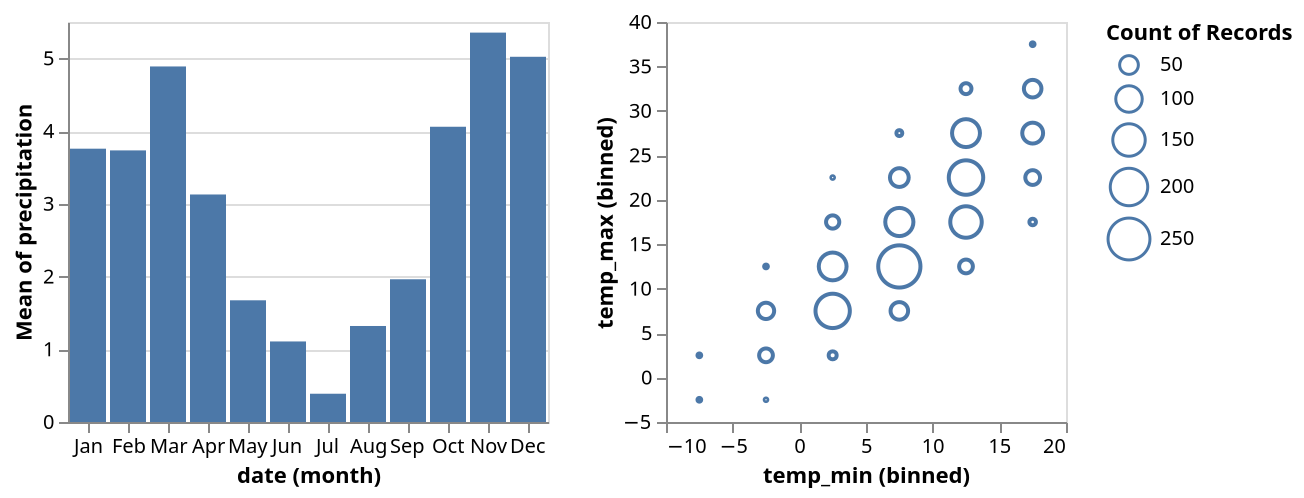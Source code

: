 {"$schema": "https://vega.github.io/schema/vega-lite/v4.json", "description": "Two horizonally concatenated charts that show a histogram of precipitation in Seattle and the relationship between min and max temperature.", "data": {"values": [{"location": "Seattle", "date": "2012-01-01", "precipitation": 0.0, "temp_max": 12.8, "temp_min": 5.0, "wind": 4.7, "weather": "drizzle"}, {"location": "Seattle", "date": "2012-01-02", "precipitation": 10.9, "temp_max": 10.6, "temp_min": 2.8, "wind": 4.5, "weather": "rain"}, {"location": "Seattle", "date": "2012-01-03", "precipitation": 0.8, "temp_max": 11.7, "temp_min": 7.2, "wind": 2.3, "weather": "rain"}, {"location": "Seattle", "date": "2012-01-04", "precipitation": 20.3, "temp_max": 12.2, "temp_min": 5.6, "wind": 4.7, "weather": "rain"}, {"location": "Seattle", "date": "2012-01-05", "precipitation": 1.3, "temp_max": 8.9, "temp_min": 2.8, "wind": 6.1, "weather": "rain"}, {"location": "Seattle", "date": "2012-01-06", "precipitation": 2.5, "temp_max": 4.4, "temp_min": 2.2, "wind": 2.2, "weather": "rain"}, {"location": "Seattle", "date": "2012-01-07", "precipitation": 0.0, "temp_max": 7.2, "temp_min": 2.8, "wind": 2.3, "weather": "rain"}, {"location": "Seattle", "date": "2012-01-08", "precipitation": 0.0, "temp_max": 10.0, "temp_min": 2.8, "wind": 2.0, "weather": "sun"}, {"location": "Seattle", "date": "2012-01-09", "precipitation": 4.3, "temp_max": 9.4, "temp_min": 5.0, "wind": 3.4, "weather": "rain"}, {"location": "Seattle", "date": "2012-01-10", "precipitation": 1.0, "temp_max": 6.1, "temp_min": 0.6, "wind": 3.4, "weather": "rain"}, {"location": "Seattle", "date": "2012-01-11", "precipitation": 0.0, "temp_max": 6.1, "temp_min": -1.1, "wind": 5.1, "weather": "sun"}, {"location": "Seattle", "date": "2012-01-12", "precipitation": 0.0, "temp_max": 6.1, "temp_min": -1.7, "wind": 1.9, "weather": "sun"}, {"location": "Seattle", "date": "2012-01-13", "precipitation": 0.0, "temp_max": 5.0, "temp_min": -2.8, "wind": 1.3, "weather": "sun"}, {"location": "Seattle", "date": "2012-01-14", "precipitation": 4.1, "temp_max": 4.4, "temp_min": 0.6, "wind": 5.3, "weather": "snow"}, {"location": "Seattle", "date": "2012-01-15", "precipitation": 5.3, "temp_max": 1.1, "temp_min": -3.3, "wind": 3.2, "weather": "snow"}, {"location": "Seattle", "date": "2012-01-16", "precipitation": 2.5, "temp_max": 1.7, "temp_min": -2.8, "wind": 5.0, "weather": "snow"}, {"location": "Seattle", "date": "2012-01-17", "precipitation": 8.1, "temp_max": 3.3, "temp_min": 0.0, "wind": 5.6, "weather": "snow"}, {"location": "Seattle", "date": "2012-01-18", "precipitation": 19.8, "temp_max": 0.0, "temp_min": -2.8, "wind": 5.0, "weather": "snow"}, {"location": "Seattle", "date": "2012-01-19", "precipitation": 15.2, "temp_max": -1.1, "temp_min": -2.8, "wind": 1.6, "weather": "snow"}, {"location": "Seattle", "date": "2012-01-20", "precipitation": 13.5, "temp_max": 7.2, "temp_min": -1.1, "wind": 2.3, "weather": "snow"}, {"location": "Seattle", "date": "2012-01-21", "precipitation": 3.0, "temp_max": 8.3, "temp_min": 3.3, "wind": 8.2, "weather": "rain"}, {"location": "Seattle", "date": "2012-01-22", "precipitation": 6.1, "temp_max": 6.7, "temp_min": 2.2, "wind": 4.8, "weather": "rain"}, {"location": "Seattle", "date": "2012-01-23", "precipitation": 0.0, "temp_max": 8.3, "temp_min": 1.1, "wind": 3.6, "weather": "rain"}, {"location": "Seattle", "date": "2012-01-24", "precipitation": 8.6, "temp_max": 10.0, "temp_min": 2.2, "wind": 5.1, "weather": "rain"}, {"location": "Seattle", "date": "2012-01-25", "precipitation": 8.1, "temp_max": 8.9, "temp_min": 4.4, "wind": 5.4, "weather": "rain"}, {"location": "Seattle", "date": "2012-01-26", "precipitation": 4.8, "temp_max": 8.9, "temp_min": 1.1, "wind": 4.8, "weather": "rain"}, {"location": "Seattle", "date": "2012-01-27", "precipitation": 0.0, "temp_max": 6.7, "temp_min": -2.2, "wind": 1.4, "weather": "drizzle"}, {"location": "Seattle", "date": "2012-01-28", "precipitation": 0.0, "temp_max": 6.7, "temp_min": 0.6, "wind": 2.2, "weather": "rain"}, {"location": "Seattle", "date": "2012-01-29", "precipitation": 27.7, "temp_max": 9.4, "temp_min": 3.9, "wind": 4.5, "weather": "rain"}, {"location": "Seattle", "date": "2012-01-30", "precipitation": 3.6, "temp_max": 8.3, "temp_min": 6.1, "wind": 5.1, "weather": "rain"}, {"location": "Seattle", "date": "2012-01-31", "precipitation": 1.8, "temp_max": 9.4, "temp_min": 6.1, "wind": 3.9, "weather": "rain"}, {"location": "Seattle", "date": "2012-02-01", "precipitation": 13.5, "temp_max": 8.9, "temp_min": 3.3, "wind": 2.7, "weather": "rain"}, {"location": "Seattle", "date": "2012-02-02", "precipitation": 0.0, "temp_max": 8.3, "temp_min": 1.7, "wind": 2.6, "weather": "sun"}, {"location": "Seattle", "date": "2012-02-03", "precipitation": 0.0, "temp_max": 14.4, "temp_min": 2.2, "wind": 5.3, "weather": "sun"}, {"location": "Seattle", "date": "2012-02-04", "precipitation": 0.0, "temp_max": 15.6, "temp_min": 5.0, "wind": 4.3, "weather": "sun"}, {"location": "Seattle", "date": "2012-02-05", "precipitation": 0.0, "temp_max": 13.9, "temp_min": 1.7, "wind": 2.9, "weather": "sun"}, {"location": "Seattle", "date": "2012-02-06", "precipitation": 0.0, "temp_max": 16.1, "temp_min": 1.7, "wind": 5.0, "weather": "sun"}, {"location": "Seattle", "date": "2012-02-07", "precipitation": 0.3, "temp_max": 15.6, "temp_min": 7.8, "wind": 5.3, "weather": "rain"}, {"location": "Seattle", "date": "2012-02-08", "precipitation": 2.8, "temp_max": 10.0, "temp_min": 5.0, "wind": 2.7, "weather": "rain"}, {"location": "Seattle", "date": "2012-02-09", "precipitation": 2.5, "temp_max": 11.1, "temp_min": 7.8, "wind": 2.4, "weather": "rain"}, {"location": "Seattle", "date": "2012-02-10", "precipitation": 2.5, "temp_max": 12.8, "temp_min": 6.7, "wind": 3.0, "weather": "rain"}, {"location": "Seattle", "date": "2012-02-11", "precipitation": 0.8, "temp_max": 8.9, "temp_min": 5.6, "wind": 3.4, "weather": "rain"}, {"location": "Seattle", "date": "2012-02-12", "precipitation": 1.0, "temp_max": 8.3, "temp_min": 5.0, "wind": 1.3, "weather": "rain"}, {"location": "Seattle", "date": "2012-02-13", "precipitation": 11.4, "temp_max": 7.2, "temp_min": 4.4, "wind": 1.4, "weather": "rain"}, {"location": "Seattle", "date": "2012-02-14", "precipitation": 2.5, "temp_max": 6.7, "temp_min": 1.1, "wind": 3.1, "weather": "rain"}, {"location": "Seattle", "date": "2012-02-15", "precipitation": 0.0, "temp_max": 7.2, "temp_min": 0.6, "wind": 1.8, "weather": "drizzle"}, {"location": "Seattle", "date": "2012-02-16", "precipitation": 1.8, "temp_max": 7.2, "temp_min": 3.3, "wind": 2.1, "weather": "rain"}, {"location": "Seattle", "date": "2012-02-17", "precipitation": 17.3, "temp_max": 10.0, "temp_min": 4.4, "wind": 3.4, "weather": "rain"}, {"location": "Seattle", "date": "2012-02-18", "precipitation": 6.4, "temp_max": 6.7, "temp_min": 3.9, "wind": 8.1, "weather": "rain"}, {"location": "Seattle", "date": "2012-02-19", "precipitation": 0.0, "temp_max": 6.7, "temp_min": 2.2, "wind": 4.7, "weather": "sun"}, {"location": "Seattle", "date": "2012-02-20", "precipitation": 3.0, "temp_max": 7.8, "temp_min": 1.7, "wind": 2.9, "weather": "rain"}, {"location": "Seattle", "date": "2012-02-21", "precipitation": 0.8, "temp_max": 10.0, "temp_min": 7.8, "wind": 7.5, "weather": "rain"}, {"location": "Seattle", "date": "2012-02-22", "precipitation": 8.6, "temp_max": 10.0, "temp_min": 2.8, "wind": 5.9, "weather": "rain"}, {"location": "Seattle", "date": "2012-02-23", "precipitation": 0.0, "temp_max": 8.3, "temp_min": 2.8, "wind": 3.9, "weather": "sun"}, {"location": "Seattle", "date": "2012-02-24", "precipitation": 11.4, "temp_max": 6.7, "temp_min": 4.4, "wind": 3.5, "weather": "rain"}, {"location": "Seattle", "date": "2012-02-25", "precipitation": 0.0, "temp_max": 7.2, "temp_min": 2.8, "wind": 6.4, "weather": "rain"}, {"location": "Seattle", "date": "2012-02-26", "precipitation": 1.3, "temp_max": 5.0, "temp_min": -1.1, "wind": 3.4, "weather": "snow"}, {"location": "Seattle", "date": "2012-02-27", "precipitation": 0.0, "temp_max": 6.7, "temp_min": -2.2, "wind": 3.0, "weather": "sun"}, {"location": "Seattle", "date": "2012-02-28", "precipitation": 3.6, "temp_max": 6.7, "temp_min": -0.6, "wind": 4.2, "weather": "snow"}, {"location": "Seattle", "date": "2012-02-29", "precipitation": 0.8, "temp_max": 5.0, "temp_min": 1.1, "wind": 7.0, "weather": "snow"}, {"location": "Seattle", "date": "2012-03-01", "precipitation": 0.0, "temp_max": 6.1, "temp_min": 1.1, "wind": 3.1, "weather": "sun"}, {"location": "Seattle", "date": "2012-03-02", "precipitation": 2.0, "temp_max": 6.7, "temp_min": 3.9, "wind": 5.1, "weather": "rain"}, {"location": "Seattle", "date": "2012-03-03", "precipitation": 0.0, "temp_max": 12.2, "temp_min": 6.7, "wind": 7.0, "weather": "sun"}, {"location": "Seattle", "date": "2012-03-04", "precipitation": 0.0, "temp_max": 10.6, "temp_min": 6.7, "wind": 5.6, "weather": "rain"}, {"location": "Seattle", "date": "2012-03-05", "precipitation": 6.9, "temp_max": 7.8, "temp_min": 1.1, "wind": 6.2, "weather": "rain"}, {"location": "Seattle", "date": "2012-03-06", "precipitation": 0.5, "temp_max": 6.7, "temp_min": 0.0, "wind": 2.7, "weather": "snow"}, {"location": "Seattle", "date": "2012-03-07", "precipitation": 0.0, "temp_max": 8.9, "temp_min": -1.7, "wind": 2.7, "weather": "sun"}, {"location": "Seattle", "date": "2012-03-08", "precipitation": 0.0, "temp_max": 15.6, "temp_min": 0.6, "wind": 2.5, "weather": "sun"}, {"location": "Seattle", "date": "2012-03-09", "precipitation": 3.6, "temp_max": 9.4, "temp_min": 5.0, "wind": 2.8, "weather": "rain"}, {"location": "Seattle", "date": "2012-03-10", "precipitation": 10.4, "temp_max": 7.2, "temp_min": 6.1, "wind": 3.4, "weather": "rain"}, {"location": "Seattle", "date": "2012-03-11", "precipitation": 13.7, "temp_max": 6.7, "temp_min": 2.8, "wind": 5.8, "weather": "rain"}, {"location": "Seattle", "date": "2012-03-12", "precipitation": 19.3, "temp_max": 8.3, "temp_min": 0.6, "wind": 6.2, "weather": "snow"}, {"location": "Seattle", "date": "2012-03-13", "precipitation": 9.4, "temp_max": 5.6, "temp_min": 0.6, "wind": 5.3, "weather": "snow"}, {"location": "Seattle", "date": "2012-03-14", "precipitation": 8.6, "temp_max": 7.8, "temp_min": 1.1, "wind": 4.7, "weather": "rain"}, {"location": "Seattle", "date": "2012-03-15", "precipitation": 23.9, "temp_max": 11.1, "temp_min": 5.6, "wind": 5.8, "weather": "snow"}, {"location": "Seattle", "date": "2012-03-16", "precipitation": 8.4, "temp_max": 8.9, "temp_min": 3.9, "wind": 5.1, "weather": "rain"}, {"location": "Seattle", "date": "2012-03-17", "precipitation": 9.4, "temp_max": 10.0, "temp_min": 0.6, "wind": 3.8, "weather": "snow"}, {"location": "Seattle", "date": "2012-03-18", "precipitation": 3.6, "temp_max": 5.0, "temp_min": -0.6, "wind": 2.7, "weather": "rain"}, {"location": "Seattle", "date": "2012-03-19", "precipitation": 2.0, "temp_max": 7.2, "temp_min": -1.1, "wind": 3.0, "weather": "rain"}, {"location": "Seattle", "date": "2012-03-20", "precipitation": 3.6, "temp_max": 7.8, "temp_min": 2.2, "wind": 6.4, "weather": "rain"}, {"location": "Seattle", "date": "2012-03-21", "precipitation": 1.3, "temp_max": 8.9, "temp_min": 1.1, "wind": 2.5, "weather": "rain"}, {"location": "Seattle", "date": "2012-03-22", "precipitation": 4.1, "temp_max": 10.0, "temp_min": 1.7, "wind": 2.1, "weather": "rain"}, {"location": "Seattle", "date": "2012-03-23", "precipitation": 0.0, "temp_max": 12.2, "temp_min": 0.6, "wind": 2.8, "weather": "sun"}, {"location": "Seattle", "date": "2012-03-24", "precipitation": 0.0, "temp_max": 15.0, "temp_min": 3.3, "wind": 5.2, "weather": "sun"}, {"location": "Seattle", "date": "2012-03-25", "precipitation": 0.0, "temp_max": 13.3, "temp_min": 2.2, "wind": 2.7, "weather": "rain"}, {"location": "Seattle", "date": "2012-03-26", "precipitation": 0.0, "temp_max": 12.8, "temp_min": 6.1, "wind": 4.3, "weather": "drizzle"}, {"location": "Seattle", "date": "2012-03-27", "precipitation": 4.8, "temp_max": 14.4, "temp_min": 6.7, "wind": 3.8, "weather": "rain"}, {"location": "Seattle", "date": "2012-03-28", "precipitation": 1.3, "temp_max": 10.6, "temp_min": 7.2, "wind": 5.9, "weather": "rain"}, {"location": "Seattle", "date": "2012-03-29", "precipitation": 27.4, "temp_max": 10.0, "temp_min": 6.1, "wind": 4.4, "weather": "rain"}, {"location": "Seattle", "date": "2012-03-30", "precipitation": 5.6, "temp_max": 9.4, "temp_min": 5.0, "wind": 4.7, "weather": "rain"}, {"location": "Seattle", "date": "2012-03-31", "precipitation": 13.2, "temp_max": 10.0, "temp_min": 2.8, "wind": 3.4, "weather": "rain"}, {"location": "Seattle", "date": "2012-04-01", "precipitation": 1.5, "temp_max": 8.9, "temp_min": 4.4, "wind": 6.8, "weather": "rain"}, {"location": "Seattle", "date": "2012-04-02", "precipitation": 0.0, "temp_max": 16.7, "temp_min": 4.4, "wind": 3.1, "weather": "sun"}, {"location": "Seattle", "date": "2012-04-03", "precipitation": 1.5, "temp_max": 11.7, "temp_min": 3.3, "wind": 3.1, "weather": "rain"}, {"location": "Seattle", "date": "2012-04-04", "precipitation": 0.0, "temp_max": 10.6, "temp_min": 2.8, "wind": 2.1, "weather": "sun"}, {"location": "Seattle", "date": "2012-04-05", "precipitation": 4.6, "temp_max": 9.4, "temp_min": 2.8, "wind": 1.8, "weather": "snow"}, {"location": "Seattle", "date": "2012-04-06", "precipitation": 0.3, "temp_max": 11.1, "temp_min": 3.3, "wind": 2.6, "weather": "rain"}, {"location": "Seattle", "date": "2012-04-07", "precipitation": 0.0, "temp_max": 16.1, "temp_min": 1.7, "wind": 4.3, "weather": "sun"}, {"location": "Seattle", "date": "2012-04-08", "precipitation": 0.0, "temp_max": 21.1, "temp_min": 7.2, "wind": 4.1, "weather": "sun"}, {"location": "Seattle", "date": "2012-04-09", "precipitation": 0.0, "temp_max": 20.0, "temp_min": 6.1, "wind": 2.1, "weather": "sun"}, {"location": "Seattle", "date": "2012-04-10", "precipitation": 0.0, "temp_max": 17.8, "temp_min": 8.9, "wind": 3.2, "weather": "rain"}, {"location": "Seattle", "date": "2012-04-11", "precipitation": 2.3, "temp_max": 11.1, "temp_min": 7.2, "wind": 2.6, "weather": "rain"}, {"location": "Seattle", "date": "2012-04-12", "precipitation": 0.5, "temp_max": 13.9, "temp_min": 5.6, "wind": 2.6, "weather": "rain"}, {"location": "Seattle", "date": "2012-04-13", "precipitation": 0.0, "temp_max": 15.0, "temp_min": 3.9, "wind": 4.0, "weather": "drizzle"}, {"location": "Seattle", "date": "2012-04-14", "precipitation": 0.0, "temp_max": 15.6, "temp_min": 3.3, "wind": 3.0, "weather": "sun"}, {"location": "Seattle", "date": "2012-04-15", "precipitation": 0.0, "temp_max": 16.1, "temp_min": 7.2, "wind": 2.9, "weather": "rain"}, {"location": "Seattle", "date": "2012-04-16", "precipitation": 8.1, "temp_max": 13.3, "temp_min": 6.7, "wind": 5.8, "weather": "rain"}, {"location": "Seattle", "date": "2012-04-17", "precipitation": 1.8, "temp_max": 10.0, "temp_min": 4.4, "wind": 2.0, "weather": "rain"}, {"location": "Seattle", "date": "2012-04-18", "precipitation": 1.8, "temp_max": 13.3, "temp_min": 7.2, "wind": 3.9, "weather": "rain"}, {"location": "Seattle", "date": "2012-04-19", "precipitation": 10.9, "temp_max": 13.9, "temp_min": 5.0, "wind": 2.6, "weather": "rain"}, {"location": "Seattle", "date": "2012-04-20", "precipitation": 6.6, "temp_max": 13.3, "temp_min": 6.7, "wind": 2.7, "weather": "rain"}, {"location": "Seattle", "date": "2012-04-21", "precipitation": 0.0, "temp_max": 20.0, "temp_min": 4.4, "wind": 2.3, "weather": "sun"}, {"location": "Seattle", "date": "2012-04-22", "precipitation": 0.0, "temp_max": 23.3, "temp_min": 8.3, "wind": 2.6, "weather": "rain"}, {"location": "Seattle", "date": "2012-04-23", "precipitation": 0.0, "temp_max": 21.7, "temp_min": 8.9, "wind": 3.5, "weather": "sun"}, {"location": "Seattle", "date": "2012-04-24", "precipitation": 4.3, "temp_max": 13.9, "temp_min": 10.0, "wind": 2.8, "weather": "rain"}, {"location": "Seattle", "date": "2012-04-25", "precipitation": 10.7, "temp_max": 16.7, "temp_min": 8.9, "wind": 2.6, "weather": "rain"}, {"location": "Seattle", "date": "2012-04-26", "precipitation": 3.8, "temp_max": 13.9, "temp_min": 6.7, "wind": 5.2, "weather": "rain"}, {"location": "Seattle", "date": "2012-04-27", "precipitation": 0.8, "temp_max": 13.3, "temp_min": 6.1, "wind": 4.8, "weather": "rain"}, {"location": "Seattle", "date": "2012-04-28", "precipitation": 0.0, "temp_max": 16.1, "temp_min": 8.3, "wind": 2.5, "weather": "drizzle"}, {"location": "Seattle", "date": "2012-04-29", "precipitation": 4.3, "temp_max": 15.6, "temp_min": 8.9, "wind": 1.6, "weather": "rain"}, {"location": "Seattle", "date": "2012-04-30", "precipitation": 4.3, "temp_max": 12.8, "temp_min": 7.2, "wind": 8.0, "weather": "rain"}, {"location": "Seattle", "date": "2012-05-01", "precipitation": 0.5, "temp_max": 11.7, "temp_min": 6.1, "wind": 6.4, "weather": "rain"}, {"location": "Seattle", "date": "2012-05-02", "precipitation": 0.5, "temp_max": 13.3, "temp_min": 5.6, "wind": 2.5, "weather": "rain"}, {"location": "Seattle", "date": "2012-05-03", "precipitation": 18.5, "temp_max": 11.1, "temp_min": 7.2, "wind": 3.4, "weather": "rain"}, {"location": "Seattle", "date": "2012-05-04", "precipitation": 1.8, "temp_max": 12.2, "temp_min": 6.1, "wind": 4.6, "weather": "rain"}, {"location": "Seattle", "date": "2012-05-05", "precipitation": 0.0, "temp_max": 13.3, "temp_min": 5.0, "wind": 2.3, "weather": "sun"}, {"location": "Seattle", "date": "2012-05-06", "precipitation": 0.0, "temp_max": 17.8, "temp_min": 5.0, "wind": 2.4, "weather": "sun"}, {"location": "Seattle", "date": "2012-05-07", "precipitation": 0.0, "temp_max": 23.9, "temp_min": 6.1, "wind": 2.2, "weather": "sun"}, {"location": "Seattle", "date": "2012-05-08", "precipitation": 0.0, "temp_max": 18.3, "temp_min": 9.4, "wind": 3.0, "weather": "sun"}, {"location": "Seattle", "date": "2012-05-09", "precipitation": 0.0, "temp_max": 13.3, "temp_min": 6.7, "wind": 3.9, "weather": "rain"}, {"location": "Seattle", "date": "2012-05-10", "precipitation": 0.0, "temp_max": 14.4, "temp_min": 3.9, "wind": 3.0, "weather": "sun"}, {"location": "Seattle", "date": "2012-05-11", "precipitation": 0.0, "temp_max": 18.3, "temp_min": 4.4, "wind": 4.3, "weather": "sun"}, {"location": "Seattle", "date": "2012-05-12", "precipitation": 0.0, "temp_max": 24.4, "temp_min": 6.7, "wind": 3.4, "weather": "sun"}, {"location": "Seattle", "date": "2012-05-13", "precipitation": 0.0, "temp_max": 25.6, "temp_min": 9.4, "wind": 4.2, "weather": "sun"}, {"location": "Seattle", "date": "2012-05-14", "precipitation": 0.0, "temp_max": 26.7, "temp_min": 12.8, "wind": 3.8, "weather": "sun"}, {"location": "Seattle", "date": "2012-05-15", "precipitation": 0.0, "temp_max": 24.4, "temp_min": 9.4, "wind": 4.1, "weather": "drizzle"}, {"location": "Seattle", "date": "2012-05-16", "precipitation": 0.0, "temp_max": 19.4, "temp_min": 9.4, "wind": 3.5, "weather": "sun"}, {"location": "Seattle", "date": "2012-05-17", "precipitation": 0.0, "temp_max": 17.8, "temp_min": 6.7, "wind": 2.9, "weather": "rain"}, {"location": "Seattle", "date": "2012-05-18", "precipitation": 0.0, "temp_max": 15.6, "temp_min": 7.8, "wind": 3.1, "weather": "rain"}, {"location": "Seattle", "date": "2012-05-19", "precipitation": 0.0, "temp_max": 19.4, "temp_min": 7.2, "wind": 1.5, "weather": "sun"}, {"location": "Seattle", "date": "2012-05-20", "precipitation": 6.4, "temp_max": 14.4, "temp_min": 11.7, "wind": 1.3, "weather": "rain"}, {"location": "Seattle", "date": "2012-05-21", "precipitation": 14.0, "temp_max": 16.7, "temp_min": 10.0, "wind": 4.0, "weather": "rain"}, {"location": "Seattle", "date": "2012-05-22", "precipitation": 6.1, "temp_max": 12.8, "temp_min": 8.9, "wind": 4.8, "weather": "rain"}, {"location": "Seattle", "date": "2012-05-23", "precipitation": 0.3, "temp_max": 14.4, "temp_min": 8.9, "wind": 6.3, "weather": "rain"}, {"location": "Seattle", "date": "2012-05-24", "precipitation": 0.0, "temp_max": 17.2, "temp_min": 8.9, "wind": 3.3, "weather": "rain"}, {"location": "Seattle", "date": "2012-05-25", "precipitation": 0.0, "temp_max": 22.2, "temp_min": 8.9, "wind": 3.1, "weather": "rain"}, {"location": "Seattle", "date": "2012-05-26", "precipitation": 0.0, "temp_max": 22.2, "temp_min": 8.9, "wind": 3.6, "weather": "sun"}, {"location": "Seattle", "date": "2012-05-27", "precipitation": 0.0, "temp_max": 17.2, "temp_min": 11.7, "wind": 3.7, "weather": "sun"}, {"location": "Seattle", "date": "2012-05-28", "precipitation": 0.0, "temp_max": 16.7, "temp_min": 10.0, "wind": 3.4, "weather": "rain"}, {"location": "Seattle", "date": "2012-05-29", "precipitation": 0.0, "temp_max": 16.1, "temp_min": 7.8, "wind": 1.8, "weather": "sun"}, {"location": "Seattle", "date": "2012-05-30", "precipitation": 0.3, "temp_max": 18.9, "temp_min": 11.1, "wind": 1.5, "weather": "rain"}, {"location": "Seattle", "date": "2012-05-31", "precipitation": 3.8, "temp_max": 17.8, "temp_min": 12.2, "wind": 2.7, "weather": "rain"}, {"location": "Seattle", "date": "2012-06-01", "precipitation": 6.6, "temp_max": 20.0, "temp_min": 12.8, "wind": 3.7, "weather": "rain"}, {"location": "Seattle", "date": "2012-06-02", "precipitation": 0.3, "temp_max": 18.9, "temp_min": 10.6, "wind": 3.7, "weather": "rain"}, {"location": "Seattle", "date": "2012-06-03", "precipitation": 0.0, "temp_max": 17.2, "temp_min": 9.4, "wind": 2.9, "weather": "sun"}, {"location": "Seattle", "date": "2012-06-04", "precipitation": 1.3, "temp_max": 12.8, "temp_min": 8.9, "wind": 3.1, "weather": "rain"}, {"location": "Seattle", "date": "2012-06-05", "precipitation": 16.0, "temp_max": 13.3, "temp_min": 8.3, "wind": 3.3, "weather": "rain"}, {"location": "Seattle", "date": "2012-06-06", "precipitation": 0.0, "temp_max": 16.1, "temp_min": 6.1, "wind": 3.4, "weather": "sun"}, {"location": "Seattle", "date": "2012-06-07", "precipitation": 16.5, "temp_max": 16.1, "temp_min": 8.9, "wind": 3.5, "weather": "rain"}, {"location": "Seattle", "date": "2012-06-08", "precipitation": 1.5, "temp_max": 15.0, "temp_min": 8.3, "wind": 3.0, "weather": "rain"}, {"location": "Seattle", "date": "2012-06-09", "precipitation": 0.0, "temp_max": 17.2, "temp_min": 8.3, "wind": 4.7, "weather": "rain"}, {"location": "Seattle", "date": "2012-06-10", "precipitation": 0.0, "temp_max": 18.9, "temp_min": 10.0, "wind": 2.9, "weather": "sun"}, {"location": "Seattle", "date": "2012-06-11", "precipitation": 0.0, "temp_max": 23.3, "temp_min": 10.0, "wind": 1.8, "weather": "rain"}, {"location": "Seattle", "date": "2012-06-12", "precipitation": 0.8, "temp_max": 18.3, "temp_min": 12.8, "wind": 3.9, "weather": "rain"}, {"location": "Seattle", "date": "2012-06-13", "precipitation": 0.0, "temp_max": 16.1, "temp_min": 11.1, "wind": 4.3, "weather": "sun"}, {"location": "Seattle", "date": "2012-06-14", "precipitation": 0.0, "temp_max": 17.2, "temp_min": 10.0, "wind": 2.7, "weather": "sun"}, {"location": "Seattle", "date": "2012-06-15", "precipitation": 0.0, "temp_max": 22.2, "temp_min": 9.4, "wind": 1.7, "weather": "sun"}, {"location": "Seattle", "date": "2012-06-16", "precipitation": 0.0, "temp_max": 21.1, "temp_min": 15.0, "wind": 4.1, "weather": "rain"}, {"location": "Seattle", "date": "2012-06-17", "precipitation": 0.0, "temp_max": 18.9, "temp_min": 11.7, "wind": 6.4, "weather": "sun"}, {"location": "Seattle", "date": "2012-06-18", "precipitation": 3.0, "temp_max": 17.2, "temp_min": 10.0, "wind": 3.8, "weather": "rain"}, {"location": "Seattle", "date": "2012-06-19", "precipitation": 1.0, "temp_max": 19.4, "temp_min": 10.0, "wind": 3.0, "weather": "rain"}, {"location": "Seattle", "date": "2012-06-20", "precipitation": 0.0, "temp_max": 24.4, "temp_min": 10.0, "wind": 3.0, "weather": "sun"}, {"location": "Seattle", "date": "2012-06-21", "precipitation": 0.0, "temp_max": 23.9, "temp_min": 11.7, "wind": 2.1, "weather": "sun"}, {"location": "Seattle", "date": "2012-06-22", "precipitation": 15.7, "temp_max": 13.9, "temp_min": 11.7, "wind": 1.9, "weather": "rain"}, {"location": "Seattle", "date": "2012-06-23", "precipitation": 8.6, "temp_max": 15.6, "temp_min": 9.4, "wind": 2.5, "weather": "rain"}, {"location": "Seattle", "date": "2012-06-24", "precipitation": 0.0, "temp_max": 19.4, "temp_min": 9.4, "wind": 2.0, "weather": "drizzle"}, {"location": "Seattle", "date": "2012-06-25", "precipitation": 0.5, "temp_max": 19.4, "temp_min": 11.1, "wind": 3.1, "weather": "rain"}, {"location": "Seattle", "date": "2012-06-26", "precipitation": 0.0, "temp_max": 18.3, "temp_min": 10.6, "wind": 3.4, "weather": "rain"}, {"location": "Seattle", "date": "2012-06-27", "precipitation": 0.0, "temp_max": 22.8, "temp_min": 8.9, "wind": 1.8, "weather": "sun"}, {"location": "Seattle", "date": "2012-06-28", "precipitation": 0.0, "temp_max": 22.2, "temp_min": 11.7, "wind": 2.5, "weather": "rain"}, {"location": "Seattle", "date": "2012-06-29", "precipitation": 0.3, "temp_max": 21.7, "temp_min": 15.0, "wind": 1.9, "weather": "rain"}, {"location": "Seattle", "date": "2012-06-30", "precipitation": 3.0, "temp_max": 20.0, "temp_min": 13.3, "wind": 2.4, "weather": "rain"}, {"location": "Seattle", "date": "2012-07-01", "precipitation": 0.0, "temp_max": 20.0, "temp_min": 12.2, "wind": 2.3, "weather": "rain"}, {"location": "Seattle", "date": "2012-07-02", "precipitation": 2.0, "temp_max": 18.9, "temp_min": 11.7, "wind": 2.1, "weather": "rain"}, {"location": "Seattle", "date": "2012-07-03", "precipitation": 5.8, "temp_max": 18.3, "temp_min": 10.6, "wind": 6.0, "weather": "rain"}, {"location": "Seattle", "date": "2012-07-04", "precipitation": 0.0, "temp_max": 20.6, "temp_min": 9.4, "wind": 3.8, "weather": "sun"}, {"location": "Seattle", "date": "2012-07-05", "precipitation": 0.0, "temp_max": 24.4, "temp_min": 10.6, "wind": 3.1, "weather": "drizzle"}, {"location": "Seattle", "date": "2012-07-06", "precipitation": 0.0, "temp_max": 25.0, "temp_min": 11.1, "wind": 2.1, "weather": "sun"}, {"location": "Seattle", "date": "2012-07-07", "precipitation": 0.0, "temp_max": 26.7, "temp_min": 12.8, "wind": 3.8, "weather": "sun"}, {"location": "Seattle", "date": "2012-07-08", "precipitation": 0.0, "temp_max": 28.3, "temp_min": 14.4, "wind": 2.8, "weather": "rain"}, {"location": "Seattle", "date": "2012-07-09", "precipitation": 1.5, "temp_max": 25.0, "temp_min": 12.8, "wind": 2.0, "weather": "rain"}, {"location": "Seattle", "date": "2012-07-10", "precipitation": 0.0, "temp_max": 23.9, "temp_min": 11.1, "wind": 2.3, "weather": "drizzle"}, {"location": "Seattle", "date": "2012-07-11", "precipitation": 0.0, "temp_max": 27.8, "temp_min": 13.3, "wind": 2.9, "weather": "fog"}, {"location": "Seattle", "date": "2012-07-12", "precipitation": 0.0, "temp_max": 25.6, "temp_min": 13.3, "wind": 2.7, "weather": "drizzle"}, {"location": "Seattle", "date": "2012-07-13", "precipitation": 0.5, "temp_max": 23.3, "temp_min": 13.9, "wind": 2.2, "weather": "rain"}, {"location": "Seattle", "date": "2012-07-14", "precipitation": 0.0, "temp_max": 25.0, "temp_min": 15.0, "wind": 2.2, "weather": "rain"}, {"location": "Seattle", "date": "2012-07-15", "precipitation": 0.0, "temp_max": 18.9, "temp_min": 13.3, "wind": 3.8, "weather": "rain"}, {"location": "Seattle", "date": "2012-07-16", "precipitation": 0.3, "temp_max": 26.1, "temp_min": 13.3, "wind": 2.5, "weather": "rain"}, {"location": "Seattle", "date": "2012-07-17", "precipitation": 0.0, "temp_max": 21.7, "temp_min": 15.0, "wind": 2.6, "weather": "sun"}, {"location": "Seattle", "date": "2012-07-18", "precipitation": 0.0, "temp_max": 21.1, "temp_min": 14.4, "wind": 2.9, "weather": "sun"}, {"location": "Seattle", "date": "2012-07-19", "precipitation": 0.0, "temp_max": 25.0, "temp_min": 14.4, "wind": 2.2, "weather": "sun"}, {"location": "Seattle", "date": "2012-07-20", "precipitation": 15.2, "temp_max": 19.4, "temp_min": 13.9, "wind": 4.0, "weather": "rain"}, {"location": "Seattle", "date": "2012-07-21", "precipitation": 0.0, "temp_max": 23.9, "temp_min": 13.9, "wind": 2.3, "weather": "sun"}, {"location": "Seattle", "date": "2012-07-22", "precipitation": 1.0, "temp_max": 20.6, "temp_min": 12.2, "wind": 3.9, "weather": "rain"}, {"location": "Seattle", "date": "2012-07-23", "precipitation": 0.0, "temp_max": 18.9, "temp_min": 11.1, "wind": 3.3, "weather": "rain"}, {"location": "Seattle", "date": "2012-07-24", "precipitation": 0.0, "temp_max": 23.3, "temp_min": 12.2, "wind": 4.3, "weather": "sun"}, {"location": "Seattle", "date": "2012-07-25", "precipitation": 0.0, "temp_max": 26.7, "temp_min": 12.8, "wind": 2.6, "weather": "sun"}, {"location": "Seattle", "date": "2012-07-26", "precipitation": 0.0, "temp_max": 25.6, "temp_min": 12.8, "wind": 2.2, "weather": "drizzle"}, {"location": "Seattle", "date": "2012-07-27", "precipitation": 0.0, "temp_max": 18.9, "temp_min": 13.9, "wind": 2.8, "weather": "drizzle"}, {"location": "Seattle", "date": "2012-07-28", "precipitation": 0.0, "temp_max": 22.2, "temp_min": 13.3, "wind": 1.7, "weather": "drizzle"}, {"location": "Seattle", "date": "2012-07-29", "precipitation": 0.0, "temp_max": 22.8, "temp_min": 15.0, "wind": 2.0, "weather": "sun"}, {"location": "Seattle", "date": "2012-07-30", "precipitation": 0.0, "temp_max": 19.4, "temp_min": 13.3, "wind": 3.0, "weather": "sun"}, {"location": "Seattle", "date": "2012-07-31", "precipitation": 0.0, "temp_max": 22.8, "temp_min": 13.9, "wind": 2.8, "weather": "sun"}, {"location": "Seattle", "date": "2012-08-01", "precipitation": 0.0, "temp_max": 23.9, "temp_min": 13.3, "wind": 2.2, "weather": "drizzle"}, {"location": "Seattle", "date": "2012-08-02", "precipitation": 0.0, "temp_max": 23.3, "temp_min": 12.2, "wind": 2.5, "weather": "sun"}, {"location": "Seattle", "date": "2012-08-03", "precipitation": 0.0, "temp_max": 27.2, "temp_min": 12.8, "wind": 3.9, "weather": "sun"}, {"location": "Seattle", "date": "2012-08-04", "precipitation": 0.0, "temp_max": 33.9, "temp_min": 16.7, "wind": 3.7, "weather": "sun"}, {"location": "Seattle", "date": "2012-08-05", "precipitation": 0.0, "temp_max": 33.9, "temp_min": 17.8, "wind": 1.9, "weather": "sun"}, {"location": "Seattle", "date": "2012-08-06", "precipitation": 0.0, "temp_max": 28.3, "temp_min": 15.6, "wind": 2.5, "weather": "rain"}, {"location": "Seattle", "date": "2012-08-07", "precipitation": 0.0, "temp_max": 21.1, "temp_min": 15.0, "wind": 2.6, "weather": "drizzle"}, {"location": "Seattle", "date": "2012-08-08", "precipitation": 0.0, "temp_max": 22.2, "temp_min": 15.0, "wind": 3.1, "weather": "sun"}, {"location": "Seattle", "date": "2012-08-09", "precipitation": 0.0, "temp_max": 24.4, "temp_min": 14.4, "wind": 3.8, "weather": "drizzle"}, {"location": "Seattle", "date": "2012-08-10", "precipitation": 0.0, "temp_max": 25.6, "temp_min": 12.2, "wind": 2.3, "weather": "sun"}, {"location": "Seattle", "date": "2012-08-11", "precipitation": 0.0, "temp_max": 28.3, "temp_min": 13.3, "wind": 2.5, "weather": "sun"}, {"location": "Seattle", "date": "2012-08-12", "precipitation": 0.0, "temp_max": 30.6, "temp_min": 15.0, "wind": 3.0, "weather": "sun"}, {"location": "Seattle", "date": "2012-08-13", "precipitation": 0.0, "temp_max": 30.6, "temp_min": 15.0, "wind": 2.8, "weather": "sun"}, {"location": "Seattle", "date": "2012-08-14", "precipitation": 0.0, "temp_max": 28.9, "temp_min": 13.9, "wind": 2.8, "weather": "sun"}, {"location": "Seattle", "date": "2012-08-15", "precipitation": 0.0, "temp_max": 31.1, "temp_min": 16.7, "wind": 4.7, "weather": "sun"}, {"location": "Seattle", "date": "2012-08-16", "precipitation": 0.0, "temp_max": 34.4, "temp_min": 18.3, "wind": 2.8, "weather": "sun"}, {"location": "Seattle", "date": "2012-08-17", "precipitation": 0.0, "temp_max": 32.8, "temp_min": 16.1, "wind": 1.8, "weather": "sun"}, {"location": "Seattle", "date": "2012-08-18", "precipitation": 0.0, "temp_max": 21.7, "temp_min": 14.4, "wind": 3.0, "weather": "drizzle"}, {"location": "Seattle", "date": "2012-08-19", "precipitation": 0.0, "temp_max": 23.3, "temp_min": 15.0, "wind": 2.7, "weather": "drizzle"}, {"location": "Seattle", "date": "2012-08-20", "precipitation": 0.0, "temp_max": 25.6, "temp_min": 15.0, "wind": 1.9, "weather": "sun"}, {"location": "Seattle", "date": "2012-08-21", "precipitation": 0.0, "temp_max": 23.3, "temp_min": 13.3, "wind": 3.0, "weather": "rain"}, {"location": "Seattle", "date": "2012-08-22", "precipitation": 0.0, "temp_max": 22.2, "temp_min": 13.3, "wind": 2.3, "weather": "sun"}, {"location": "Seattle", "date": "2012-08-23", "precipitation": 0.0, "temp_max": 21.1, "temp_min": 13.9, "wind": 3.8, "weather": "sun"}, {"location": "Seattle", "date": "2012-08-24", "precipitation": 0.0, "temp_max": 22.2, "temp_min": 10.0, "wind": 3.3, "weather": "sun"}, {"location": "Seattle", "date": "2012-08-25", "precipitation": 0.0, "temp_max": 26.1, "temp_min": 11.7, "wind": 3.2, "weather": "sun"}, {"location": "Seattle", "date": "2012-08-26", "precipitation": 0.0, "temp_max": 21.1, "temp_min": 12.2, "wind": 3.4, "weather": "sun"}, {"location": "Seattle", "date": "2012-08-27", "precipitation": 0.0, "temp_max": 23.9, "temp_min": 13.3, "wind": 1.8, "weather": "sun"}, {"location": "Seattle", "date": "2012-08-28", "precipitation": 0.0, "temp_max": 22.8, "temp_min": 12.2, "wind": 3.2, "weather": "sun"}, {"location": "Seattle", "date": "2012-08-29", "precipitation": 0.0, "temp_max": 22.8, "temp_min": 13.3, "wind": 2.4, "weather": "sun"}, {"location": "Seattle", "date": "2012-08-30", "precipitation": 0.0, "temp_max": 22.8, "temp_min": 12.8, "wind": 1.9, "weather": "sun"}, {"location": "Seattle", "date": "2012-08-31", "precipitation": 0.0, "temp_max": 22.2, "temp_min": 10.6, "wind": 2.9, "weather": "sun"}, {"location": "Seattle", "date": "2012-09-01", "precipitation": 0.0, "temp_max": 21.7, "temp_min": 10.6, "wind": 2.1, "weather": "sun"}, {"location": "Seattle", "date": "2012-09-02", "precipitation": 0.0, "temp_max": 21.1, "temp_min": 10.0, "wind": 2.0, "weather": "sun"}, {"location": "Seattle", "date": "2012-09-03", "precipitation": 0.0, "temp_max": 22.8, "temp_min": 12.8, "wind": 3.3, "weather": "sun"}, {"location": "Seattle", "date": "2012-09-04", "precipitation": 0.0, "temp_max": 24.4, "temp_min": 11.1, "wind": 3.1, "weather": "sun"}, {"location": "Seattle", "date": "2012-09-05", "precipitation": 0.0, "temp_max": 26.1, "temp_min": 11.7, "wind": 2.6, "weather": "sun"}, {"location": "Seattle", "date": "2012-09-06", "precipitation": 0.0, "temp_max": 28.3, "temp_min": 14.4, "wind": 4.2, "weather": "sun"}, {"location": "Seattle", "date": "2012-09-07", "precipitation": 0.0, "temp_max": 32.2, "temp_min": 13.3, "wind": 3.1, "weather": "sun"}, {"location": "Seattle", "date": "2012-09-08", "precipitation": 0.0, "temp_max": 25.0, "temp_min": 13.3, "wind": 3.0, "weather": "sun"}, {"location": "Seattle", "date": "2012-09-09", "precipitation": 0.3, "temp_max": 18.9, "temp_min": 13.9, "wind": 5.0, "weather": "rain"}, {"location": "Seattle", "date": "2012-09-10", "precipitation": 0.3, "temp_max": 20.0, "temp_min": 11.7, "wind": 3.9, "weather": "rain"}, {"location": "Seattle", "date": "2012-09-11", "precipitation": 0.0, "temp_max": 20.0, "temp_min": 8.9, "wind": 4.2, "weather": "sun"}, {"location": "Seattle", "date": "2012-09-12", "precipitation": 0.0, "temp_max": 22.2, "temp_min": 10.0, "wind": 5.6, "weather": "sun"}, {"location": "Seattle", "date": "2012-09-13", "precipitation": 0.0, "temp_max": 27.8, "temp_min": 11.7, "wind": 3.6, "weather": "sun"}, {"location": "Seattle", "date": "2012-09-14", "precipitation": 0.0, "temp_max": 26.1, "temp_min": 11.1, "wind": 1.5, "weather": "sun"}, {"location": "Seattle", "date": "2012-09-15", "precipitation": 0.0, "temp_max": 22.2, "temp_min": 11.1, "wind": 1.9, "weather": "sun"}, {"location": "Seattle", "date": "2012-09-16", "precipitation": 0.0, "temp_max": 24.4, "temp_min": 9.4, "wind": 2.3, "weather": "sun"}, {"location": "Seattle", "date": "2012-09-17", "precipitation": 0.0, "temp_max": 27.8, "temp_min": 11.7, "wind": 2.2, "weather": "fog"}, {"location": "Seattle", "date": "2012-09-18", "precipitation": 0.0, "temp_max": 27.8, "temp_min": 11.7, "wind": 1.4, "weather": "sun"}, {"location": "Seattle", "date": "2012-09-19", "precipitation": 0.0, "temp_max": 23.9, "temp_min": 11.7, "wind": 1.9, "weather": "drizzle"}, {"location": "Seattle", "date": "2012-09-20", "precipitation": 0.0, "temp_max": 19.4, "temp_min": 10.0, "wind": 2.5, "weather": "drizzle"}, {"location": "Seattle", "date": "2012-09-21", "precipitation": 0.0, "temp_max": 16.1, "temp_min": 12.8, "wind": 2.1, "weather": "drizzle"}, {"location": "Seattle", "date": "2012-09-22", "precipitation": 0.3, "temp_max": 19.4, "temp_min": 11.7, "wind": 1.1, "weather": "rain"}, {"location": "Seattle", "date": "2012-09-23", "precipitation": 0.0, "temp_max": 19.4, "temp_min": 10.0, "wind": 1.4, "weather": "fog"}, {"location": "Seattle", "date": "2012-09-24", "precipitation": 0.0, "temp_max": 21.1, "temp_min": 10.0, "wind": 1.8, "weather": "fog"}, {"location": "Seattle", "date": "2012-09-25", "precipitation": 0.0, "temp_max": 19.4, "temp_min": 11.1, "wind": 1.7, "weather": "sun"}, {"location": "Seattle", "date": "2012-09-26", "precipitation": 0.0, "temp_max": 19.4, "temp_min": 9.4, "wind": 1.7, "weather": "drizzle"}, {"location": "Seattle", "date": "2012-09-27", "precipitation": 0.0, "temp_max": 22.8, "temp_min": 10.0, "wind": 1.7, "weather": "drizzle"}, {"location": "Seattle", "date": "2012-09-28", "precipitation": 0.0, "temp_max": 25.0, "temp_min": 12.2, "wind": 1.1, "weather": "rain"}, {"location": "Seattle", "date": "2012-09-29", "precipitation": 0.0, "temp_max": 20.6, "temp_min": 12.2, "wind": 4.3, "weather": "sun"}, {"location": "Seattle", "date": "2012-09-30", "precipitation": 0.0, "temp_max": 21.1, "temp_min": 7.8, "wind": 3.1, "weather": "sun"}, {"location": "Seattle", "date": "2012-10-01", "precipitation": 0.0, "temp_max": 23.3, "temp_min": 8.9, "wind": 3.0, "weather": "sun"}, {"location": "Seattle", "date": "2012-10-02", "precipitation": 0.0, "temp_max": 17.8, "temp_min": 10.0, "wind": 4.1, "weather": "sun"}, {"location": "Seattle", "date": "2012-10-03", "precipitation": 0.0, "temp_max": 18.9, "temp_min": 7.8, "wind": 7.3, "weather": "sun"}, {"location": "Seattle", "date": "2012-10-04", "precipitation": 0.0, "temp_max": 18.9, "temp_min": 8.3, "wind": 6.5, "weather": "sun"}, {"location": "Seattle", "date": "2012-10-05", "precipitation": 0.0, "temp_max": 21.7, "temp_min": 8.9, "wind": 5.7, "weather": "sun"}, {"location": "Seattle", "date": "2012-10-06", "precipitation": 0.0, "temp_max": 23.9, "temp_min": 7.8, "wind": 5.1, "weather": "sun"}, {"location": "Seattle", "date": "2012-10-07", "precipitation": 0.0, "temp_max": 23.9, "temp_min": 7.8, "wind": 1.3, "weather": "sun"}, {"location": "Seattle", "date": "2012-10-08", "precipitation": 0.0, "temp_max": 21.1, "temp_min": 7.8, "wind": 1.9, "weather": "sun"}, {"location": "Seattle", "date": "2012-10-09", "precipitation": 0.0, "temp_max": 16.1, "temp_min": 8.9, "wind": 1.6, "weather": "drizzle"}, {"location": "Seattle", "date": "2012-10-10", "precipitation": 0.0, "temp_max": 12.2, "temp_min": 8.3, "wind": 1.4, "weather": "drizzle"}, {"location": "Seattle", "date": "2012-10-11", "precipitation": 0.0, "temp_max": 13.9, "temp_min": 7.2, "wind": 1.3, "weather": "drizzle"}, {"location": "Seattle", "date": "2012-10-12", "precipitation": 2.0, "temp_max": 13.9, "temp_min": 8.9, "wind": 4.6, "weather": "rain"}, {"location": "Seattle", "date": "2012-10-13", "precipitation": 4.8, "temp_max": 15.6, "temp_min": 12.2, "wind": 3.9, "weather": "rain"}, {"location": "Seattle", "date": "2012-10-14", "precipitation": 16.5, "temp_max": 17.8, "temp_min": 13.3, "wind": 3.4, "weather": "rain"}, {"location": "Seattle", "date": "2012-10-15", "precipitation": 7.9, "temp_max": 17.2, "temp_min": 11.1, "wind": 4.6, "weather": "rain"}, {"location": "Seattle", "date": "2012-10-16", "precipitation": 0.0, "temp_max": 16.1, "temp_min": 8.3, "wind": 5.5, "weather": "sun"}, {"location": "Seattle", "date": "2012-10-17", "precipitation": 0.0, "temp_max": 14.4, "temp_min": 6.1, "wind": 1.6, "weather": "sun"}, {"location": "Seattle", "date": "2012-10-18", "precipitation": 20.8, "temp_max": 17.8, "temp_min": 6.7, "wind": 2.0, "weather": "rain"}, {"location": "Seattle", "date": "2012-10-19", "precipitation": 4.8, "temp_max": 15.0, "temp_min": 9.4, "wind": 5.3, "weather": "rain"}, {"location": "Seattle", "date": "2012-10-20", "precipitation": 0.5, "temp_max": 11.1, "temp_min": 6.1, "wind": 5.7, "weather": "rain"}, {"location": "Seattle", "date": "2012-10-21", "precipitation": 6.4, "temp_max": 11.7, "temp_min": 4.4, "wind": 2.7, "weather": "rain"}, {"location": "Seattle", "date": "2012-10-22", "precipitation": 8.9, "temp_max": 7.8, "temp_min": 3.3, "wind": 2.6, "weather": "rain"}, {"location": "Seattle", "date": "2012-10-23", "precipitation": 0.0, "temp_max": 11.1, "temp_min": 5.6, "wind": 3.0, "weather": "rain"}, {"location": "Seattle", "date": "2012-10-24", "precipitation": 7.1, "temp_max": 11.7, "temp_min": 6.1, "wind": 2.1, "weather": "rain"}, {"location": "Seattle", "date": "2012-10-25", "precipitation": 0.0, "temp_max": 11.7, "temp_min": 6.7, "wind": 1.5, "weather": "sun"}, {"location": "Seattle", "date": "2012-10-26", "precipitation": 1.5, "temp_max": 11.1, "temp_min": 7.2, "wind": 2.5, "weather": "rain"}, {"location": "Seattle", "date": "2012-10-27", "precipitation": 23.1, "temp_max": 14.4, "temp_min": 9.4, "wind": 5.1, "weather": "rain"}, {"location": "Seattle", "date": "2012-10-28", "precipitation": 6.1, "temp_max": 14.4, "temp_min": 10.0, "wind": 3.8, "weather": "rain"}, {"location": "Seattle", "date": "2012-10-29", "precipitation": 10.9, "temp_max": 15.6, "temp_min": 10.0, "wind": 4.9, "weather": "rain"}, {"location": "Seattle", "date": "2012-10-30", "precipitation": 34.5, "temp_max": 15.0, "temp_min": 12.2, "wind": 2.8, "weather": "rain"}, {"location": "Seattle", "date": "2012-10-31", "precipitation": 14.5, "temp_max": 15.6, "temp_min": 11.1, "wind": 2.7, "weather": "rain"}, {"location": "Seattle", "date": "2012-11-01", "precipitation": 9.7, "temp_max": 15.0, "temp_min": 10.6, "wind": 3.0, "weather": "rain"}, {"location": "Seattle", "date": "2012-11-02", "precipitation": 5.6, "temp_max": 15.0, "temp_min": 10.6, "wind": 1.0, "weather": "rain"}, {"location": "Seattle", "date": "2012-11-03", "precipitation": 0.5, "temp_max": 15.6, "temp_min": 11.1, "wind": 3.6, "weather": "rain"}, {"location": "Seattle", "date": "2012-11-04", "precipitation": 8.1, "temp_max": 17.8, "temp_min": 12.8, "wind": 3.8, "weather": "rain"}, {"location": "Seattle", "date": "2012-11-05", "precipitation": 0.8, "temp_max": 15.0, "temp_min": 7.8, "wind": 4.0, "weather": "rain"}, {"location": "Seattle", "date": "2012-11-06", "precipitation": 0.3, "temp_max": 12.8, "temp_min": 6.7, "wind": 3.5, "weather": "rain"}, {"location": "Seattle", "date": "2012-11-07", "precipitation": 0.0, "temp_max": 12.2, "temp_min": 3.9, "wind": 3.4, "weather": "rain"}, {"location": "Seattle", "date": "2012-11-08", "precipitation": 0.0, "temp_max": 10.0, "temp_min": 1.1, "wind": 3.4, "weather": "rain"}, {"location": "Seattle", "date": "2012-11-09", "precipitation": 0.0, "temp_max": 8.9, "temp_min": 1.1, "wind": 2.0, "weather": "rain"}, {"location": "Seattle", "date": "2012-11-10", "precipitation": 0.0, "temp_max": 7.8, "temp_min": -0.6, "wind": 2.2, "weather": "sun"}, {"location": "Seattle", "date": "2012-11-11", "precipitation": 15.2, "temp_max": 8.9, "temp_min": 1.1, "wind": 3.0, "weather": "rain"}, {"location": "Seattle", "date": "2012-11-12", "precipitation": 3.6, "temp_max": 12.8, "temp_min": 6.1, "wind": 3.0, "weather": "rain"}, {"location": "Seattle", "date": "2012-11-13", "precipitation": 5.3, "temp_max": 11.1, "temp_min": 7.8, "wind": 2.5, "weather": "rain"}, {"location": "Seattle", "date": "2012-11-14", "precipitation": 0.8, "temp_max": 11.1, "temp_min": 5.0, "wind": 2.6, "weather": "rain"}, {"location": "Seattle", "date": "2012-11-15", "precipitation": 0.0, "temp_max": 9.4, "temp_min": 2.8, "wind": 2.4, "weather": "drizzle"}, {"location": "Seattle", "date": "2012-11-16", "precipitation": 5.6, "temp_max": 9.4, "temp_min": 2.2, "wind": 1.6, "weather": "rain"}, {"location": "Seattle", "date": "2012-11-17", "precipitation": 6.1, "temp_max": 12.2, "temp_min": 6.1, "wind": 5.3, "weather": "rain"}, {"location": "Seattle", "date": "2012-11-18", "precipitation": 7.9, "temp_max": 10.0, "temp_min": 6.1, "wind": 4.9, "weather": "rain"}, {"location": "Seattle", "date": "2012-11-19", "precipitation": 54.1, "temp_max": 13.3, "temp_min": 8.3, "wind": 6.0, "weather": "rain"}, {"location": "Seattle", "date": "2012-11-20", "precipitation": 3.8, "temp_max": 11.1, "temp_min": 7.2, "wind": 4.2, "weather": "rain"}, {"location": "Seattle", "date": "2012-11-21", "precipitation": 11.2, "temp_max": 8.3, "temp_min": 3.9, "wind": 5.5, "weather": "rain"}, {"location": "Seattle", "date": "2012-11-22", "precipitation": 0.0, "temp_max": 8.9, "temp_min": 2.8, "wind": 1.5, "weather": "rain"}, {"location": "Seattle", "date": "2012-11-23", "precipitation": 32.0, "temp_max": 9.4, "temp_min": 6.1, "wind": 2.4, "weather": "rain"}, {"location": "Seattle", "date": "2012-11-24", "precipitation": 0.0, "temp_max": 8.9, "temp_min": 3.9, "wind": 1.2, "weather": "rain"}, {"location": "Seattle", "date": "2012-11-25", "precipitation": 0.0, "temp_max": 8.3, "temp_min": 1.1, "wind": 3.6, "weather": "drizzle"}, {"location": "Seattle", "date": "2012-11-26", "precipitation": 0.0, "temp_max": 9.4, "temp_min": 1.7, "wind": 3.8, "weather": "fog"}, {"location": "Seattle", "date": "2012-11-27", "precipitation": 0.0, "temp_max": 10.0, "temp_min": 1.7, "wind": 1.5, "weather": "sun"}, {"location": "Seattle", "date": "2012-11-28", "precipitation": 2.8, "temp_max": 9.4, "temp_min": 2.2, "wind": 2.9, "weather": "rain"}, {"location": "Seattle", "date": "2012-11-29", "precipitation": 1.5, "temp_max": 12.8, "temp_min": 7.8, "wind": 4.2, "weather": "rain"}, {"location": "Seattle", "date": "2012-11-30", "precipitation": 35.6, "temp_max": 15.0, "temp_min": 7.8, "wind": 4.6, "weather": "rain"}, {"location": "Seattle", "date": "2012-12-01", "precipitation": 4.1, "temp_max": 13.3, "temp_min": 8.3, "wind": 5.5, "weather": "rain"}, {"location": "Seattle", "date": "2012-12-02", "precipitation": 19.6, "temp_max": 8.3, "temp_min": 7.2, "wind": 6.2, "weather": "rain"}, {"location": "Seattle", "date": "2012-12-03", "precipitation": 13.0, "temp_max": 9.4, "temp_min": 7.2, "wind": 4.4, "weather": "rain"}, {"location": "Seattle", "date": "2012-12-04", "precipitation": 14.2, "temp_max": 11.7, "temp_min": 7.2, "wind": 6.2, "weather": "rain"}, {"location": "Seattle", "date": "2012-12-05", "precipitation": 1.5, "temp_max": 8.9, "temp_min": 4.4, "wind": 5.0, "weather": "rain"}, {"location": "Seattle", "date": "2012-12-06", "precipitation": 1.5, "temp_max": 7.2, "temp_min": 6.1, "wind": 5.1, "weather": "rain"}, {"location": "Seattle", "date": "2012-12-07", "precipitation": 1.0, "temp_max": 7.8, "temp_min": 3.3, "wind": 4.6, "weather": "rain"}, {"location": "Seattle", "date": "2012-12-08", "precipitation": 0.0, "temp_max": 6.7, "temp_min": 3.3, "wind": 2.0, "weather": "sun"}, {"location": "Seattle", "date": "2012-12-09", "precipitation": 1.5, "temp_max": 6.7, "temp_min": 2.8, "wind": 2.1, "weather": "rain"}, {"location": "Seattle", "date": "2012-12-10", "precipitation": 0.5, "temp_max": 7.2, "temp_min": 5.6, "wind": 1.8, "weather": "rain"}, {"location": "Seattle", "date": "2012-12-11", "precipitation": 3.0, "temp_max": 7.8, "temp_min": 5.6, "wind": 4.5, "weather": "rain"}, {"location": "Seattle", "date": "2012-12-12", "precipitation": 8.1, "temp_max": 6.7, "temp_min": 4.4, "wind": 2.0, "weather": "rain"}, {"location": "Seattle", "date": "2012-12-13", "precipitation": 2.3, "temp_max": 7.2, "temp_min": 3.3, "wind": 2.8, "weather": "rain"}, {"location": "Seattle", "date": "2012-12-14", "precipitation": 7.9, "temp_max": 6.1, "temp_min": 1.1, "wind": 1.7, "weather": "rain"}, {"location": "Seattle", "date": "2012-12-15", "precipitation": 5.3, "temp_max": 4.4, "temp_min": 0.6, "wind": 5.1, "weather": "snow"}, {"location": "Seattle", "date": "2012-12-16", "precipitation": 22.6, "temp_max": 6.7, "temp_min": 3.3, "wind": 5.5, "weather": "snow"}, {"location": "Seattle", "date": "2012-12-17", "precipitation": 2.0, "temp_max": 8.3, "temp_min": 1.7, "wind": 9.5, "weather": "rain"}, {"location": "Seattle", "date": "2012-12-18", "precipitation": 3.3, "temp_max": 3.9, "temp_min": 0.6, "wind": 5.3, "weather": "snow"}, {"location": "Seattle", "date": "2012-12-19", "precipitation": 13.7, "temp_max": 8.3, "temp_min": 1.7, "wind": 5.8, "weather": "snow"}, {"location": "Seattle", "date": "2012-12-20", "precipitation": 13.2, "temp_max": 7.2, "temp_min": 0.6, "wind": 3.7, "weather": "rain"}, {"location": "Seattle", "date": "2012-12-21", "precipitation": 1.8, "temp_max": 8.3, "temp_min": -1.7, "wind": 1.7, "weather": "rain"}, {"location": "Seattle", "date": "2012-12-22", "precipitation": 3.3, "temp_max": 8.3, "temp_min": 3.9, "wind": 3.5, "weather": "rain"}, {"location": "Seattle", "date": "2012-12-23", "precipitation": 6.6, "temp_max": 7.2, "temp_min": 3.3, "wind": 2.5, "weather": "rain"}, {"location": "Seattle", "date": "2012-12-24", "precipitation": 0.3, "temp_max": 5.6, "temp_min": 2.8, "wind": 2.8, "weather": "rain"}, {"location": "Seattle", "date": "2012-12-25", "precipitation": 13.5, "temp_max": 5.6, "temp_min": 2.8, "wind": 4.2, "weather": "snow"}, {"location": "Seattle", "date": "2012-12-26", "precipitation": 4.6, "temp_max": 6.7, "temp_min": 3.3, "wind": 4.9, "weather": "rain"}, {"location": "Seattle", "date": "2012-12-27", "precipitation": 4.1, "temp_max": 7.8, "temp_min": 3.3, "wind": 3.2, "weather": "rain"}, {"location": "Seattle", "date": "2012-12-28", "precipitation": 0.0, "temp_max": 8.3, "temp_min": 3.9, "wind": 1.7, "weather": "rain"}, {"location": "Seattle", "date": "2012-12-29", "precipitation": 1.5, "temp_max": 5.0, "temp_min": 3.3, "wind": 1.7, "weather": "rain"}, {"location": "Seattle", "date": "2012-12-30", "precipitation": 0.0, "temp_max": 4.4, "temp_min": 0.0, "wind": 1.8, "weather": "drizzle"}, {"location": "Seattle", "date": "2012-12-31", "precipitation": 0.0, "temp_max": 3.3, "temp_min": -1.1, "wind": 2.0, "weather": "drizzle"}, {"location": "Seattle", "date": "2013-01-01", "precipitation": 0.0, "temp_max": 5.0, "temp_min": -2.8, "wind": 2.7, "weather": "sun"}, {"location": "Seattle", "date": "2013-01-02", "precipitation": 0.0, "temp_max": 6.1, "temp_min": -1.1, "wind": 3.2, "weather": "sun"}, {"location": "Seattle", "date": "2013-01-03", "precipitation": 4.1, "temp_max": 6.7, "temp_min": -1.7, "wind": 3.0, "weather": "rain"}, {"location": "Seattle", "date": "2013-01-04", "precipitation": 2.5, "temp_max": 10.0, "temp_min": 2.2, "wind": 2.8, "weather": "rain"}, {"location": "Seattle", "date": "2013-01-05", "precipitation": 3.0, "temp_max": 6.7, "temp_min": 4.4, "wind": 3.1, "weather": "rain"}, {"location": "Seattle", "date": "2013-01-06", "precipitation": 2.0, "temp_max": 7.2, "temp_min": 2.8, "wind": 3.0, "weather": "rain"}, {"location": "Seattle", "date": "2013-01-07", "precipitation": 2.3, "temp_max": 10.0, "temp_min": 4.4, "wind": 7.3, "weather": "rain"}, {"location": "Seattle", "date": "2013-01-08", "precipitation": 16.3, "temp_max": 11.7, "temp_min": 5.6, "wind": 6.3, "weather": "rain"}, {"location": "Seattle", "date": "2013-01-09", "precipitation": 38.4, "temp_max": 10.0, "temp_min": 1.7, "wind": 5.1, "weather": "rain"}, {"location": "Seattle", "date": "2013-01-10", "precipitation": 0.3, "temp_max": 3.3, "temp_min": -0.6, "wind": 2.1, "weather": "snow"}, {"location": "Seattle", "date": "2013-01-11", "precipitation": 0.0, "temp_max": 2.8, "temp_min": -2.8, "wind": 1.9, "weather": "drizzle"}, {"location": "Seattle", "date": "2013-01-12", "precipitation": 0.0, "temp_max": 2.8, "temp_min": -3.9, "wind": 2.0, "weather": "sun"}, {"location": "Seattle", "date": "2013-01-13", "precipitation": 0.0, "temp_max": 2.2, "temp_min": -4.4, "wind": 1.5, "weather": "sun"}, {"location": "Seattle", "date": "2013-01-14", "precipitation": 0.0, "temp_max": 3.3, "temp_min": -2.2, "wind": 1.3, "weather": "sun"}, {"location": "Seattle", "date": "2013-01-15", "precipitation": 0.0, "temp_max": 6.7, "temp_min": -0.6, "wind": 2.3, "weather": "sun"}, {"location": "Seattle", "date": "2013-01-16", "precipitation": 0.0, "temp_max": 6.1, "temp_min": -3.9, "wind": 1.8, "weather": "drizzle"}, {"location": "Seattle", "date": "2013-01-17", "precipitation": 0.0, "temp_max": 3.9, "temp_min": -2.8, "wind": 1.0, "weather": "drizzle"}, {"location": "Seattle", "date": "2013-01-18", "precipitation": 0.0, "temp_max": 3.3, "temp_min": -1.1, "wind": 1.3, "weather": "drizzle"}, {"location": "Seattle", "date": "2013-01-19", "precipitation": 0.0, "temp_max": 1.1, "temp_min": -0.6, "wind": 1.9, "weather": "drizzle"}, {"location": "Seattle", "date": "2013-01-20", "precipitation": 0.0, "temp_max": 3.3, "temp_min": -0.6, "wind": 2.1, "weather": "drizzle"}, {"location": "Seattle", "date": "2013-01-21", "precipitation": 0.0, "temp_max": 2.2, "temp_min": -1.7, "wind": 1.1, "weather": "drizzle"}, {"location": "Seattle", "date": "2013-01-22", "precipitation": 0.0, "temp_max": 3.3, "temp_min": -1.7, "wind": 0.6, "weather": "drizzle"}, {"location": "Seattle", "date": "2013-01-23", "precipitation": 5.1, "temp_max": 7.2, "temp_min": 2.2, "wind": 3.1, "weather": "rain"}, {"location": "Seattle", "date": "2013-01-24", "precipitation": 5.8, "temp_max": 7.2, "temp_min": 1.1, "wind": 2.6, "weather": "rain"}, {"location": "Seattle", "date": "2013-01-25", "precipitation": 3.0, "temp_max": 10.6, "temp_min": 2.8, "wind": 2.1, "weather": "rain"}, {"location": "Seattle", "date": "2013-01-26", "precipitation": 2.3, "temp_max": 8.3, "temp_min": 3.9, "wind": 4.5, "weather": "rain"}, {"location": "Seattle", "date": "2013-01-27", "precipitation": 1.8, "temp_max": 5.6, "temp_min": 3.9, "wind": 4.5, "weather": "rain"}, {"location": "Seattle", "date": "2013-01-28", "precipitation": 7.9, "temp_max": 6.1, "temp_min": 3.3, "wind": 3.2, "weather": "rain"}, {"location": "Seattle", "date": "2013-01-29", "precipitation": 4.3, "temp_max": 8.3, "temp_min": 5.0, "wind": 3.9, "weather": "rain"}, {"location": "Seattle", "date": "2013-01-30", "precipitation": 3.6, "temp_max": 8.9, "temp_min": 6.7, "wind": 3.9, "weather": "rain"}, {"location": "Seattle", "date": "2013-01-31", "precipitation": 3.0, "temp_max": 9.4, "temp_min": 7.2, "wind": 4.0, "weather": "rain"}, {"location": "Seattle", "date": "2013-02-01", "precipitation": 0.3, "temp_max": 11.7, "temp_min": 5.0, "wind": 2.9, "weather": "rain"}, {"location": "Seattle", "date": "2013-02-02", "precipitation": 0.0, "temp_max": 6.1, "temp_min": 2.8, "wind": 2.0, "weather": "drizzle"}, {"location": "Seattle", "date": "2013-02-03", "precipitation": 2.3, "temp_max": 8.9, "temp_min": 2.8, "wind": 2.9, "weather": "rain"}, {"location": "Seattle", "date": "2013-02-04", "precipitation": 0.0, "temp_max": 10.6, "temp_min": 6.7, "wind": 2.6, "weather": "rain"}, {"location": "Seattle", "date": "2013-02-05", "precipitation": 3.3, "temp_max": 10.0, "temp_min": 6.7, "wind": 5.1, "weather": "rain"}, {"location": "Seattle", "date": "2013-02-06", "precipitation": 1.0, "temp_max": 10.6, "temp_min": 6.1, "wind": 4.5, "weather": "rain"}, {"location": "Seattle", "date": "2013-02-07", "precipitation": 1.3, "temp_max": 9.4, "temp_min": 3.3, "wind": 4.1, "weather": "rain"}, {"location": "Seattle", "date": "2013-02-08", "precipitation": 0.0, "temp_max": 7.8, "temp_min": 2.2, "wind": 1.3, "weather": "sun"}, {"location": "Seattle", "date": "2013-02-09", "precipitation": 0.3, "temp_max": 8.3, "temp_min": 4.4, "wind": 1.3, "weather": "rain"}, {"location": "Seattle", "date": "2013-02-10", "precipitation": 0.0, "temp_max": 8.9, "temp_min": 1.7, "wind": 2.0, "weather": "drizzle"}, {"location": "Seattle", "date": "2013-02-11", "precipitation": 0.3, "temp_max": 8.3, "temp_min": 4.4, "wind": 1.4, "weather": "rain"}, {"location": "Seattle", "date": "2013-02-12", "precipitation": 1.0, "temp_max": 11.1, "temp_min": 7.2, "wind": 5.6, "weather": "rain"}, {"location": "Seattle", "date": "2013-02-13", "precipitation": 2.3, "temp_max": 9.4, "temp_min": 7.2, "wind": 4.1, "weather": "rain"}, {"location": "Seattle", "date": "2013-02-14", "precipitation": 1.0, "temp_max": 9.4, "temp_min": 5.6, "wind": 2.2, "weather": "rain"}, {"location": "Seattle", "date": "2013-02-15", "precipitation": 0.0, "temp_max": 13.3, "temp_min": 5.0, "wind": 2.4, "weather": "drizzle"}, {"location": "Seattle", "date": "2013-02-16", "precipitation": 0.0, "temp_max": 11.1, "temp_min": 3.9, "wind": 5.6, "weather": "rain"}, {"location": "Seattle", "date": "2013-02-17", "precipitation": 0.0, "temp_max": 9.4, "temp_min": 4.4, "wind": 3.4, "weather": "rain"}, {"location": "Seattle", "date": "2013-02-18", "precipitation": 0.0, "temp_max": 7.8, "temp_min": 3.9, "wind": 1.9, "weather": "rain"}, {"location": "Seattle", "date": "2013-02-19", "precipitation": 0.0, "temp_max": 10.6, "temp_min": 1.7, "wind": 3.4, "weather": "sun"}, {"location": "Seattle", "date": "2013-02-20", "precipitation": 1.5, "temp_max": 7.8, "temp_min": 1.1, "wind": 2.1, "weather": "rain"}, {"location": "Seattle", "date": "2013-02-21", "precipitation": 0.5, "temp_max": 6.7, "temp_min": 3.9, "wind": 6.2, "weather": "rain"}, {"location": "Seattle", "date": "2013-02-22", "precipitation": 9.4, "temp_max": 7.8, "temp_min": 3.9, "wind": 8.1, "weather": "rain"}, {"location": "Seattle", "date": "2013-02-23", "precipitation": 0.3, "temp_max": 10.0, "temp_min": 3.9, "wind": 4.6, "weather": "rain"}, {"location": "Seattle", "date": "2013-02-24", "precipitation": 0.0, "temp_max": 8.9, "temp_min": 5.0, "wind": 5.5, "weather": "rain"}, {"location": "Seattle", "date": "2013-02-25", "precipitation": 2.3, "temp_max": 10.6, "temp_min": 3.3, "wind": 7.1, "weather": "rain"}, {"location": "Seattle", "date": "2013-02-26", "precipitation": 0.5, "temp_max": 8.9, "temp_min": 3.9, "wind": 3.8, "weather": "rain"}, {"location": "Seattle", "date": "2013-02-27", "precipitation": 4.6, "temp_max": 10.0, "temp_min": 4.4, "wind": 1.8, "weather": "rain"}, {"location": "Seattle", "date": "2013-02-28", "precipitation": 8.1, "temp_max": 11.7, "temp_min": 6.7, "wind": 3.8, "weather": "rain"}, {"location": "Seattle", "date": "2013-03-01", "precipitation": 4.1, "temp_max": 15.0, "temp_min": 11.1, "wind": 5.4, "weather": "rain"}, {"location": "Seattle", "date": "2013-03-02", "precipitation": 0.8, "temp_max": 13.9, "temp_min": 5.0, "wind": 4.5, "weather": "rain"}, {"location": "Seattle", "date": "2013-03-03", "precipitation": 0.0, "temp_max": 11.1, "temp_min": 2.2, "wind": 2.8, "weather": "sun"}, {"location": "Seattle", "date": "2013-03-04", "precipitation": 0.0, "temp_max": 13.3, "temp_min": 0.0, "wind": 3.9, "weather": "sun"}, {"location": "Seattle", "date": "2013-03-05", "precipitation": 0.0, "temp_max": 9.4, "temp_min": 6.1, "wind": 2.4, "weather": "rain"}, {"location": "Seattle", "date": "2013-03-06", "precipitation": 11.9, "temp_max": 7.2, "temp_min": 5.0, "wind": 4.1, "weather": "rain"}, {"location": "Seattle", "date": "2013-03-07", "precipitation": 7.4, "temp_max": 12.2, "temp_min": 5.0, "wind": 2.5, "weather": "rain"}, {"location": "Seattle", "date": "2013-03-08", "precipitation": 0.0, "temp_max": 11.7, "temp_min": 2.2, "wind": 2.6, "weather": "drizzle"}, {"location": "Seattle", "date": "2013-03-09", "precipitation": 0.0, "temp_max": 12.8, "temp_min": 1.1, "wind": 1.3, "weather": "fog"}, {"location": "Seattle", "date": "2013-03-10", "precipitation": 0.8, "temp_max": 7.8, "temp_min": 3.9, "wind": 1.6, "weather": "rain"}, {"location": "Seattle", "date": "2013-03-11", "precipitation": 1.3, "temp_max": 10.6, "temp_min": 6.1, "wind": 1.1, "weather": "rain"}, {"location": "Seattle", "date": "2013-03-12", "precipitation": 2.0, "temp_max": 12.8, "temp_min": 10.0, "wind": 5.7, "weather": "rain"}, {"location": "Seattle", "date": "2013-03-13", "precipitation": 2.3, "temp_max": 11.7, "temp_min": 9.4, "wind": 3.7, "weather": "rain"}, {"location": "Seattle", "date": "2013-03-14", "precipitation": 2.8, "temp_max": 11.7, "temp_min": 9.4, "wind": 3.0, "weather": "rain"}, {"location": "Seattle", "date": "2013-03-15", "precipitation": 0.0, "temp_max": 14.4, "temp_min": 8.9, "wind": 4.3, "weather": "rain"}, {"location": "Seattle", "date": "2013-03-16", "precipitation": 4.3, "temp_max": 10.6, "temp_min": 4.4, "wind": 6.4, "weather": "rain"}, {"location": "Seattle", "date": "2013-03-17", "precipitation": 0.0, "temp_max": 8.9, "temp_min": 3.9, "wind": 6.1, "weather": "sun"}, {"location": "Seattle", "date": "2013-03-18", "precipitation": 0.0, "temp_max": 11.7, "temp_min": 3.9, "wind": 5.9, "weather": "rain"}, {"location": "Seattle", "date": "2013-03-19", "precipitation": 11.7, "temp_max": 12.8, "temp_min": 1.7, "wind": 3.4, "weather": "rain"}, {"location": "Seattle", "date": "2013-03-20", "precipitation": 9.9, "temp_max": 11.1, "temp_min": 4.4, "wind": 7.6, "weather": "rain"}, {"location": "Seattle", "date": "2013-03-21", "precipitation": 8.1, "temp_max": 10.0, "temp_min": 2.2, "wind": 4.9, "weather": "snow"}, {"location": "Seattle", "date": "2013-03-22", "precipitation": 0.0, "temp_max": 9.4, "temp_min": 0.6, "wind": 2.2, "weather": "sun"}, {"location": "Seattle", "date": "2013-03-23", "precipitation": 0.0, "temp_max": 10.0, "temp_min": 1.1, "wind": 2.6, "weather": "sun"}, {"location": "Seattle", "date": "2013-03-24", "precipitation": 0.0, "temp_max": 12.2, "temp_min": 0.6, "wind": 2.1, "weather": "sun"}, {"location": "Seattle", "date": "2013-03-25", "precipitation": 0.0, "temp_max": 16.7, "temp_min": 4.4, "wind": 2.8, "weather": "sun"}, {"location": "Seattle", "date": "2013-03-26", "precipitation": 0.0, "temp_max": 16.7, "temp_min": 6.1, "wind": 1.7, "weather": "sun"}, {"location": "Seattle", "date": "2013-03-27", "precipitation": 0.3, "temp_max": 13.3, "temp_min": 7.2, "wind": 1.6, "weather": "rain"}, {"location": "Seattle", "date": "2013-03-28", "precipitation": 2.0, "temp_max": 16.1, "temp_min": 8.3, "wind": 1.3, "weather": "rain"}, {"location": "Seattle", "date": "2013-03-29", "precipitation": 0.0, "temp_max": 18.3, "temp_min": 7.8, "wind": 2.5, "weather": "rain"}, {"location": "Seattle", "date": "2013-03-30", "precipitation": 0.0, "temp_max": 20.0, "temp_min": 5.6, "wind": 4.4, "weather": "drizzle"}, {"location": "Seattle", "date": "2013-03-31", "precipitation": 0.0, "temp_max": 20.6, "temp_min": 6.7, "wind": 2.9, "weather": "sun"}, {"location": "Seattle", "date": "2013-04-01", "precipitation": 0.0, "temp_max": 17.2, "temp_min": 8.3, "wind": 3.6, "weather": "sun"}, {"location": "Seattle", "date": "2013-04-02", "precipitation": 0.0, "temp_max": 13.9, "temp_min": 8.9, "wind": 2.2, "weather": "sun"}, {"location": "Seattle", "date": "2013-04-03", "precipitation": 0.0, "temp_max": 16.7, "temp_min": 7.8, "wind": 1.6, "weather": "sun"}, {"location": "Seattle", "date": "2013-04-04", "precipitation": 8.4, "temp_max": 14.4, "temp_min": 10.0, "wind": 3.0, "weather": "rain"}, {"location": "Seattle", "date": "2013-04-05", "precipitation": 18.5, "temp_max": 13.9, "temp_min": 10.0, "wind": 5.6, "weather": "rain"}, {"location": "Seattle", "date": "2013-04-06", "precipitation": 12.7, "temp_max": 12.2, "temp_min": 7.2, "wind": 5.0, "weather": "rain"}, {"location": "Seattle", "date": "2013-04-07", "precipitation": 39.1, "temp_max": 8.3, "temp_min": 5.0, "wind": 3.9, "weather": "rain"}, {"location": "Seattle", "date": "2013-04-08", "precipitation": 0.8, "temp_max": 13.3, "temp_min": 6.1, "wind": 3.1, "weather": "rain"}, {"location": "Seattle", "date": "2013-04-09", "precipitation": 0.0, "temp_max": 12.2, "temp_min": 6.1, "wind": 2.4, "weather": "sun"}, {"location": "Seattle", "date": "2013-04-10", "precipitation": 9.4, "temp_max": 15.0, "temp_min": 8.9, "wind": 6.4, "weather": "rain"}, {"location": "Seattle", "date": "2013-04-11", "precipitation": 1.5, "temp_max": 12.2, "temp_min": 6.7, "wind": 3.8, "weather": "rain"}, {"location": "Seattle", "date": "2013-04-12", "precipitation": 9.7, "temp_max": 7.8, "temp_min": 4.4, "wind": 4.6, "weather": "rain"}, {"location": "Seattle", "date": "2013-04-13", "precipitation": 9.4, "temp_max": 10.6, "temp_min": 3.3, "wind": 5.7, "weather": "rain"}, {"location": "Seattle", "date": "2013-04-14", "precipitation": 5.8, "temp_max": 12.8, "temp_min": 4.4, "wind": 2.3, "weather": "rain"}, {"location": "Seattle", "date": "2013-04-15", "precipitation": 0.0, "temp_max": 13.9, "temp_min": 4.4, "wind": 2.4, "weather": "fog"}, {"location": "Seattle", "date": "2013-04-16", "precipitation": 0.3, "temp_max": 13.9, "temp_min": 3.3, "wind": 2.6, "weather": "rain"}, {"location": "Seattle", "date": "2013-04-17", "precipitation": 0.0, "temp_max": 15.0, "temp_min": 3.9, "wind": 3.3, "weather": "drizzle"}, {"location": "Seattle", "date": "2013-04-18", "precipitation": 5.3, "temp_max": 11.7, "temp_min": 6.7, "wind": 4.0, "weather": "rain"}, {"location": "Seattle", "date": "2013-04-19", "precipitation": 20.6, "temp_max": 13.3, "temp_min": 9.4, "wind": 4.9, "weather": "rain"}, {"location": "Seattle", "date": "2013-04-20", "precipitation": 0.0, "temp_max": 13.9, "temp_min": 8.3, "wind": 5.8, "weather": "sun"}, {"location": "Seattle", "date": "2013-04-21", "precipitation": 3.3, "temp_max": 12.2, "temp_min": 6.7, "wind": 4.1, "weather": "rain"}, {"location": "Seattle", "date": "2013-04-22", "precipitation": 0.0, "temp_max": 16.1, "temp_min": 5.0, "wind": 4.3, "weather": "sun"}, {"location": "Seattle", "date": "2013-04-23", "precipitation": 0.0, "temp_max": 17.8, "temp_min": 3.9, "wind": 2.8, "weather": "sun"}, {"location": "Seattle", "date": "2013-04-24", "precipitation": 0.0, "temp_max": 21.1, "temp_min": 6.1, "wind": 3.0, "weather": "sun"}, {"location": "Seattle", "date": "2013-04-25", "precipitation": 0.0, "temp_max": 21.7, "temp_min": 6.7, "wind": 1.1, "weather": "sun"}, {"location": "Seattle", "date": "2013-04-26", "precipitation": 0.0, "temp_max": 20.6, "temp_min": 8.3, "wind": 2.2, "weather": "fog"}, {"location": "Seattle", "date": "2013-04-27", "precipitation": 0.0, "temp_max": 13.9, "temp_min": 10.6, "wind": 5.9, "weather": "sun"}, {"location": "Seattle", "date": "2013-04-28", "precipitation": 1.0, "temp_max": 15.0, "temp_min": 9.4, "wind": 5.2, "weather": "rain"}, {"location": "Seattle", "date": "2013-04-29", "precipitation": 3.8, "temp_max": 13.9, "temp_min": 6.7, "wind": 4.2, "weather": "rain"}, {"location": "Seattle", "date": "2013-04-30", "precipitation": 0.0, "temp_max": 12.8, "temp_min": 4.4, "wind": 2.4, "weather": "sun"}, {"location": "Seattle", "date": "2013-05-01", "precipitation": 0.0, "temp_max": 18.3, "temp_min": 3.3, "wind": 3.1, "weather": "sun"}, {"location": "Seattle", "date": "2013-05-02", "precipitation": 0.0, "temp_max": 20.6, "temp_min": 6.7, "wind": 4.0, "weather": "sun"}, {"location": "Seattle", "date": "2013-05-03", "precipitation": 0.0, "temp_max": 21.7, "temp_min": 9.4, "wind": 4.9, "weather": "sun"}, {"location": "Seattle", "date": "2013-05-04", "precipitation": 0.0, "temp_max": 25.0, "temp_min": 11.1, "wind": 6.5, "weather": "sun"}, {"location": "Seattle", "date": "2013-05-05", "precipitation": 0.0, "temp_max": 28.9, "temp_min": 11.7, "wind": 5.3, "weather": "sun"}, {"location": "Seattle", "date": "2013-05-06", "precipitation": 0.0, "temp_max": 30.6, "temp_min": 12.2, "wind": 2.0, "weather": "sun"}, {"location": "Seattle", "date": "2013-05-07", "precipitation": 0.0, "temp_max": 20.6, "temp_min": 11.1, "wind": 3.3, "weather": "sun"}, {"location": "Seattle", "date": "2013-05-08", "precipitation": 0.0, "temp_max": 19.4, "temp_min": 11.1, "wind": 1.9, "weather": "sun"}, {"location": "Seattle", "date": "2013-05-09", "precipitation": 0.0, "temp_max": 22.8, "temp_min": 10.0, "wind": 1.3, "weather": "sun"}, {"location": "Seattle", "date": "2013-05-10", "precipitation": 0.0, "temp_max": 26.1, "temp_min": 9.4, "wind": 1.0, "weather": "sun"}, {"location": "Seattle", "date": "2013-05-11", "precipitation": 0.0, "temp_max": 27.2, "temp_min": 12.2, "wind": 2.6, "weather": "sun"}, {"location": "Seattle", "date": "2013-05-12", "precipitation": 6.6, "temp_max": 21.7, "temp_min": 13.9, "wind": 3.9, "weather": "rain"}, {"location": "Seattle", "date": "2013-05-13", "precipitation": 3.3, "temp_max": 18.9, "temp_min": 9.4, "wind": 5.0, "weather": "rain"}, {"location": "Seattle", "date": "2013-05-14", "precipitation": 0.0, "temp_max": 18.3, "temp_min": 7.8, "wind": 2.4, "weather": "sun"}, {"location": "Seattle", "date": "2013-05-15", "precipitation": 1.0, "temp_max": 17.2, "temp_min": 8.9, "wind": 2.3, "weather": "rain"}, {"location": "Seattle", "date": "2013-05-16", "precipitation": 0.0, "temp_max": 21.7, "temp_min": 12.2, "wind": 2.7, "weather": "fog"}, {"location": "Seattle", "date": "2013-05-17", "precipitation": 0.5, "temp_max": 17.2, "temp_min": 11.7, "wind": 3.7, "weather": "rain"}, {"location": "Seattle", "date": "2013-05-18", "precipitation": 0.0, "temp_max": 16.7, "temp_min": 11.1, "wind": 2.9, "weather": "sun"}, {"location": "Seattle", "date": "2013-05-19", "precipitation": 0.0, "temp_max": 18.3, "temp_min": 10.6, "wind": 2.3, "weather": "sun"}, {"location": "Seattle", "date": "2013-05-20", "precipitation": 0.0, "temp_max": 19.4, "temp_min": 9.4, "wind": 1.8, "weather": "sun"}, {"location": "Seattle", "date": "2013-05-21", "precipitation": 13.7, "temp_max": 15.6, "temp_min": 8.3, "wind": 4.8, "weather": "rain"}, {"location": "Seattle", "date": "2013-05-22", "precipitation": 13.7, "temp_max": 11.1, "temp_min": 7.2, "wind": 3.0, "weather": "rain"}, {"location": "Seattle", "date": "2013-05-23", "precipitation": 4.1, "temp_max": 12.2, "temp_min": 6.7, "wind": 1.9, "weather": "rain"}, {"location": "Seattle", "date": "2013-05-24", "precipitation": 0.3, "temp_max": 16.7, "temp_min": 8.9, "wind": 2.7, "weather": "rain"}, {"location": "Seattle", "date": "2013-05-25", "precipitation": 0.0, "temp_max": 17.8, "temp_min": 10.0, "wind": 2.7, "weather": "sun"}, {"location": "Seattle", "date": "2013-05-26", "precipitation": 1.5, "temp_max": 18.3, "temp_min": 10.6, "wind": 2.2, "weather": "rain"}, {"location": "Seattle", "date": "2013-05-27", "precipitation": 9.7, "temp_max": 16.7, "temp_min": 11.1, "wind": 3.1, "weather": "rain"}, {"location": "Seattle", "date": "2013-05-28", "precipitation": 0.5, "temp_max": 17.2, "temp_min": 11.7, "wind": 2.8, "weather": "rain"}, {"location": "Seattle", "date": "2013-05-29", "precipitation": 5.6, "temp_max": 16.1, "temp_min": 9.4, "wind": 4.0, "weather": "rain"}, {"location": "Seattle", "date": "2013-05-30", "precipitation": 0.0, "temp_max": 16.7, "temp_min": 9.4, "wind": 5.3, "weather": "sun"}, {"location": "Seattle", "date": "2013-05-31", "precipitation": 0.0, "temp_max": 19.4, "temp_min": 11.1, "wind": 2.5, "weather": "sun"}, {"location": "Seattle", "date": "2013-06-01", "precipitation": 0.0, "temp_max": 22.8, "temp_min": 12.2, "wind": 2.5, "weather": "sun"}, {"location": "Seattle", "date": "2013-06-02", "precipitation": 1.0, "temp_max": 20.6, "temp_min": 12.2, "wind": 3.1, "weather": "rain"}, {"location": "Seattle", "date": "2013-06-03", "precipitation": 0.0, "temp_max": 22.2, "temp_min": 11.1, "wind": 2.9, "weather": "sun"}, {"location": "Seattle", "date": "2013-06-04", "precipitation": 0.0, "temp_max": 26.1, "temp_min": 12.2, "wind": 3.4, "weather": "sun"}, {"location": "Seattle", "date": "2013-06-05", "precipitation": 0.0, "temp_max": 26.7, "temp_min": 14.4, "wind": 3.1, "weather": "sun"}, {"location": "Seattle", "date": "2013-06-06", "precipitation": 0.0, "temp_max": 26.7, "temp_min": 12.2, "wind": 2.5, "weather": "sun"}, {"location": "Seattle", "date": "2013-06-07", "precipitation": 0.0, "temp_max": 21.7, "temp_min": 13.3, "wind": 3.2, "weather": "sun"}, {"location": "Seattle", "date": "2013-06-08", "precipitation": 0.0, "temp_max": 20.6, "temp_min": 12.8, "wind": 3.1, "weather": "sun"}, {"location": "Seattle", "date": "2013-06-09", "precipitation": 0.0, "temp_max": 20.6, "temp_min": 11.1, "wind": 3.7, "weather": "sun"}, {"location": "Seattle", "date": "2013-06-10", "precipitation": 0.0, "temp_max": 21.7, "temp_min": 11.7, "wind": 3.2, "weather": "sun"}, {"location": "Seattle", "date": "2013-06-11", "precipitation": 0.0, "temp_max": 20.0, "temp_min": 10.0, "wind": 5.7, "weather": "sun"}, {"location": "Seattle", "date": "2013-06-12", "precipitation": 0.3, "temp_max": 20.6, "temp_min": 11.7, "wind": 4.2, "weather": "rain"}, {"location": "Seattle", "date": "2013-06-13", "precipitation": 0.0, "temp_max": 21.1, "temp_min": 11.7, "wind": 2.6, "weather": "sun"}, {"location": "Seattle", "date": "2013-06-14", "precipitation": 0.0, "temp_max": 20.0, "temp_min": 12.2, "wind": 3.7, "weather": "sun"}, {"location": "Seattle", "date": "2013-06-15", "precipitation": 0.0, "temp_max": 25.6, "temp_min": 10.0, "wind": 2.9, "weather": "sun"}, {"location": "Seattle", "date": "2013-06-16", "precipitation": 0.0, "temp_max": 23.9, "temp_min": 12.8, "wind": 3.4, "weather": "sun"}, {"location": "Seattle", "date": "2013-06-17", "precipitation": 0.0, "temp_max": 25.6, "temp_min": 13.9, "wind": 3.0, "weather": "sun"}, {"location": "Seattle", "date": "2013-06-18", "precipitation": 0.3, "temp_max": 23.3, "temp_min": 13.3, "wind": 3.4, "weather": "rain"}, {"location": "Seattle", "date": "2013-06-19", "precipitation": 0.0, "temp_max": 20.0, "temp_min": 12.8, "wind": 3.7, "weather": "sun"}, {"location": "Seattle", "date": "2013-06-20", "precipitation": 3.0, "temp_max": 17.2, "temp_min": 12.8, "wind": 5.0, "weather": "rain"}, {"location": "Seattle", "date": "2013-06-21", "precipitation": 0.3, "temp_max": 20.6, "temp_min": 12.2, "wind": 1.5, "weather": "rain"}, {"location": "Seattle", "date": "2013-06-22", "precipitation": 0.0, "temp_max": 25.6, "temp_min": 11.7, "wind": 1.7, "weather": "sun"}, {"location": "Seattle", "date": "2013-06-23", "precipitation": 7.9, "temp_max": 22.2, "temp_min": 15.0, "wind": 2.1, "weather": "rain"}, {"location": "Seattle", "date": "2013-06-24", "precipitation": 4.8, "temp_max": 21.1, "temp_min": 13.9, "wind": 3.7, "weather": "rain"}, {"location": "Seattle", "date": "2013-06-25", "precipitation": 9.9, "temp_max": 23.3, "temp_min": 14.4, "wind": 2.8, "weather": "rain"}, {"location": "Seattle", "date": "2013-06-26", "precipitation": 2.0, "temp_max": 22.2, "temp_min": 15.0, "wind": 2.3, "weather": "rain"}, {"location": "Seattle", "date": "2013-06-27", "precipitation": 3.6, "temp_max": 21.1, "temp_min": 16.7, "wind": 1.3, "weather": "rain"}, {"location": "Seattle", "date": "2013-06-28", "precipitation": 0.0, "temp_max": 30.6, "temp_min": 16.1, "wind": 2.2, "weather": "sun"}, {"location": "Seattle", "date": "2013-06-29", "precipitation": 0.0, "temp_max": 30.0, "temp_min": 18.3, "wind": 1.7, "weather": "sun"}, {"location": "Seattle", "date": "2013-06-30", "precipitation": 0.0, "temp_max": 33.9, "temp_min": 17.2, "wind": 2.5, "weather": "sun"}, {"location": "Seattle", "date": "2013-07-01", "precipitation": 0.0, "temp_max": 31.7, "temp_min": 18.3, "wind": 2.3, "weather": "sun"}, {"location": "Seattle", "date": "2013-07-02", "precipitation": 0.0, "temp_max": 28.3, "temp_min": 15.6, "wind": 3.0, "weather": "sun"}, {"location": "Seattle", "date": "2013-07-03", "precipitation": 0.0, "temp_max": 26.1, "temp_min": 16.7, "wind": 3.2, "weather": "sun"}, {"location": "Seattle", "date": "2013-07-04", "precipitation": 0.0, "temp_max": 21.7, "temp_min": 13.9, "wind": 2.2, "weather": "fog"}, {"location": "Seattle", "date": "2013-07-05", "precipitation": 0.0, "temp_max": 23.3, "temp_min": 13.9, "wind": 2.6, "weather": "sun"}, {"location": "Seattle", "date": "2013-07-06", "precipitation": 0.0, "temp_max": 26.1, "temp_min": 13.3, "wind": 2.2, "weather": "sun"}, {"location": "Seattle", "date": "2013-07-07", "precipitation": 0.0, "temp_max": 23.9, "temp_min": 13.9, "wind": 2.9, "weather": "sun"}, {"location": "Seattle", "date": "2013-07-08", "precipitation": 0.0, "temp_max": 26.7, "temp_min": 13.3, "wind": 2.8, "weather": "sun"}, {"location": "Seattle", "date": "2013-07-09", "precipitation": 0.0, "temp_max": 30.0, "temp_min": 15.0, "wind": 2.5, "weather": "sun"}, {"location": "Seattle", "date": "2013-07-10", "precipitation": 0.0, "temp_max": 22.2, "temp_min": 13.9, "wind": 2.6, "weather": "sun"}, {"location": "Seattle", "date": "2013-07-11", "precipitation": 0.0, "temp_max": 22.8, "temp_min": 12.2, "wind": 3.0, "weather": "sun"}, {"location": "Seattle", "date": "2013-07-12", "precipitation": 0.0, "temp_max": 19.4, "temp_min": 13.3, "wind": 2.2, "weather": "sun"}, {"location": "Seattle", "date": "2013-07-13", "precipitation": 0.0, "temp_max": 26.1, "temp_min": 11.1, "wind": 3.1, "weather": "sun"}, {"location": "Seattle", "date": "2013-07-14", "precipitation": 0.0, "temp_max": 27.8, "temp_min": 12.8, "wind": 3.0, "weather": "sun"}, {"location": "Seattle", "date": "2013-07-15", "precipitation": 0.0, "temp_max": 27.8, "temp_min": 14.4, "wind": 4.6, "weather": "sun"}, {"location": "Seattle", "date": "2013-07-16", "precipitation": 0.0, "temp_max": 31.1, "temp_min": 18.3, "wind": 4.1, "weather": "sun"}, {"location": "Seattle", "date": "2013-07-17", "precipitation": 0.0, "temp_max": 22.2, "temp_min": 15.0, "wind": 3.7, "weather": "sun"}, {"location": "Seattle", "date": "2013-07-18", "precipitation": 0.0, "temp_max": 26.1, "temp_min": 13.9, "wind": 2.0, "weather": "sun"}, {"location": "Seattle", "date": "2013-07-19", "precipitation": 0.0, "temp_max": 27.8, "temp_min": 13.3, "wind": 1.9, "weather": "sun"}, {"location": "Seattle", "date": "2013-07-20", "precipitation": 0.0, "temp_max": 25.0, "temp_min": 13.3, "wind": 2.0, "weather": "sun"}, {"location": "Seattle", "date": "2013-07-21", "precipitation": 0.0, "temp_max": 23.9, "temp_min": 12.8, "wind": 2.3, "weather": "sun"}, {"location": "Seattle", "date": "2013-07-22", "precipitation": 0.0, "temp_max": 26.1, "temp_min": 13.3, "wind": 2.4, "weather": "fog"}, {"location": "Seattle", "date": "2013-07-23", "precipitation": 0.0, "temp_max": 31.1, "temp_min": 13.9, "wind": 3.0, "weather": "sun"}, {"location": "Seattle", "date": "2013-07-24", "precipitation": 0.0, "temp_max": 31.1, "temp_min": 14.4, "wind": 2.5, "weather": "sun"}, {"location": "Seattle", "date": "2013-07-25", "precipitation": 0.0, "temp_max": 31.1, "temp_min": 12.8, "wind": 2.3, "weather": "sun"}, {"location": "Seattle", "date": "2013-07-26", "precipitation": 0.0, "temp_max": 31.1, "temp_min": 14.4, "wind": 2.9, "weather": "sun"}, {"location": "Seattle", "date": "2013-07-27", "precipitation": 0.0, "temp_max": 25.6, "temp_min": 12.8, "wind": 2.6, "weather": "sun"}, {"location": "Seattle", "date": "2013-07-28", "precipitation": 0.0, "temp_max": 21.1, "temp_min": 12.2, "wind": 3.4, "weather": "fog"}, {"location": "Seattle", "date": "2013-07-29", "precipitation": 0.0, "temp_max": 25.0, "temp_min": 13.3, "wind": 1.4, "weather": "sun"}, {"location": "Seattle", "date": "2013-07-30", "precipitation": 0.0, "temp_max": 25.0, "temp_min": 13.3, "wind": 2.8, "weather": "sun"}, {"location": "Seattle", "date": "2013-07-31", "precipitation": 0.0, "temp_max": 21.7, "temp_min": 13.3, "wind": 1.8, "weather": "sun"}, {"location": "Seattle", "date": "2013-08-01", "precipitation": 0.0, "temp_max": 20.6, "temp_min": 13.3, "wind": 3.9, "weather": "sun"}, {"location": "Seattle", "date": "2013-08-02", "precipitation": 2.0, "temp_max": 17.2, "temp_min": 15.0, "wind": 2.0, "weather": "rain"}, {"location": "Seattle", "date": "2013-08-03", "precipitation": 0.0, "temp_max": 25.0, "temp_min": 15.6, "wind": 2.4, "weather": "fog"}, {"location": "Seattle", "date": "2013-08-04", "precipitation": 0.0, "temp_max": 28.9, "temp_min": 15.0, "wind": 3.4, "weather": "sun"}, {"location": "Seattle", "date": "2013-08-05", "precipitation": 0.0, "temp_max": 30.0, "temp_min": 15.0, "wind": 2.1, "weather": "sun"}, {"location": "Seattle", "date": "2013-08-06", "precipitation": 0.0, "temp_max": 30.6, "temp_min": 13.9, "wind": 1.4, "weather": "sun"}, {"location": "Seattle", "date": "2013-08-07", "precipitation": 0.0, "temp_max": 31.1, "temp_min": 13.9, "wind": 1.9, "weather": "sun"}, {"location": "Seattle", "date": "2013-08-08", "precipitation": 0.0, "temp_max": 28.3, "temp_min": 14.4, "wind": 2.5, "weather": "sun"}, {"location": "Seattle", "date": "2013-08-09", "precipitation": 0.0, "temp_max": 28.3, "temp_min": 14.4, "wind": 2.1, "weather": "sun"}, {"location": "Seattle", "date": "2013-08-10", "precipitation": 2.3, "temp_max": 25.6, "temp_min": 15.0, "wind": 2.9, "weather": "rain"}, {"location": "Seattle", "date": "2013-08-11", "precipitation": 0.0, "temp_max": 25.0, "temp_min": 14.4, "wind": 2.9, "weather": "sun"}, {"location": "Seattle", "date": "2013-08-12", "precipitation": 0.0, "temp_max": 25.6, "temp_min": 16.1, "wind": 1.9, "weather": "sun"}, {"location": "Seattle", "date": "2013-08-13", "precipitation": 0.0, "temp_max": 27.8, "temp_min": 15.0, "wind": 1.8, "weather": "sun"}, {"location": "Seattle", "date": "2013-08-14", "precipitation": 0.8, "temp_max": 27.2, "temp_min": 15.0, "wind": 2.0, "weather": "rain"}, {"location": "Seattle", "date": "2013-08-15", "precipitation": 1.8, "temp_max": 21.1, "temp_min": 17.2, "wind": 1.0, "weather": "rain"}, {"location": "Seattle", "date": "2013-08-16", "precipitation": 0.0, "temp_max": 28.9, "temp_min": 16.1, "wind": 2.2, "weather": "fog"}, {"location": "Seattle", "date": "2013-08-17", "precipitation": 0.0, "temp_max": 25.6, "temp_min": 17.2, "wind": 3.0, "weather": "sun"}, {"location": "Seattle", "date": "2013-08-18", "precipitation": 0.0, "temp_max": 26.1, "temp_min": 15.6, "wind": 3.1, "weather": "sun"}, {"location": "Seattle", "date": "2013-08-19", "precipitation": 0.0, "temp_max": 26.7, "temp_min": 15.6, "wind": 3.0, "weather": "sun"}, {"location": "Seattle", "date": "2013-08-20", "precipitation": 0.0, "temp_max": 25.6, "temp_min": 16.1, "wind": 4.6, "weather": "sun"}, {"location": "Seattle", "date": "2013-08-21", "precipitation": 0.0, "temp_max": 27.8, "temp_min": 15.0, "wind": 4.3, "weather": "sun"}, {"location": "Seattle", "date": "2013-08-22", "precipitation": 0.0, "temp_max": 28.9, "temp_min": 15.0, "wind": 1.9, "weather": "sun"}, {"location": "Seattle", "date": "2013-08-23", "precipitation": 0.0, "temp_max": 25.0, "temp_min": 16.1, "wind": 4.1, "weather": "sun"}, {"location": "Seattle", "date": "2013-08-24", "precipitation": 0.0, "temp_max": 25.0, "temp_min": 16.7, "wind": 2.7, "weather": "sun"}, {"location": "Seattle", "date": "2013-08-25", "precipitation": 0.3, "temp_max": 22.2, "temp_min": 16.1, "wind": 2.6, "weather": "rain"}, {"location": "Seattle", "date": "2013-08-26", "precipitation": 1.0, "temp_max": 24.4, "temp_min": 16.1, "wind": 1.9, "weather": "rain"}, {"location": "Seattle", "date": "2013-08-27", "precipitation": 1.3, "temp_max": 26.7, "temp_min": 17.2, "wind": 1.4, "weather": "rain"}, {"location": "Seattle", "date": "2013-08-28", "precipitation": 5.6, "temp_max": 26.7, "temp_min": 15.6, "wind": 1.3, "weather": "rain"}, {"location": "Seattle", "date": "2013-08-29", "precipitation": 19.3, "temp_max": 23.9, "temp_min": 18.3, "wind": 3.0, "weather": "rain"}, {"location": "Seattle", "date": "2013-08-30", "precipitation": 0.0, "temp_max": 26.1, "temp_min": 16.1, "wind": 2.9, "weather": "sun"}, {"location": "Seattle", "date": "2013-08-31", "precipitation": 0.0, "temp_max": 27.8, "temp_min": 13.9, "wind": 2.6, "weather": "sun"}, {"location": "Seattle", "date": "2013-09-01", "precipitation": 0.0, "temp_max": 27.8, "temp_min": 15.6, "wind": 2.5, "weather": "sun"}, {"location": "Seattle", "date": "2013-09-02", "precipitation": 0.0, "temp_max": 27.8, "temp_min": 17.2, "wind": 2.1, "weather": "sun"}, {"location": "Seattle", "date": "2013-09-03", "precipitation": 2.3, "temp_max": 25.0, "temp_min": 16.7, "wind": 1.7, "weather": "rain"}, {"location": "Seattle", "date": "2013-09-04", "precipitation": 0.3, "temp_max": 22.8, "temp_min": 16.1, "wind": 2.4, "weather": "rain"}, {"location": "Seattle", "date": "2013-09-05", "precipitation": 27.7, "temp_max": 20.0, "temp_min": 15.6, "wind": 2.5, "weather": "rain"}, {"location": "Seattle", "date": "2013-09-06", "precipitation": 21.3, "temp_max": 21.7, "temp_min": 16.1, "wind": 2.6, "weather": "rain"}, {"location": "Seattle", "date": "2013-09-07", "precipitation": 0.0, "temp_max": 23.3, "temp_min": 17.2, "wind": 2.0, "weather": "sun"}, {"location": "Seattle", "date": "2013-09-08", "precipitation": 0.0, "temp_max": 26.7, "temp_min": 14.4, "wind": 1.5, "weather": "fog"}, {"location": "Seattle", "date": "2013-09-09", "precipitation": 0.0, "temp_max": 26.1, "temp_min": 13.9, "wind": 2.1, "weather": "sun"}, {"location": "Seattle", "date": "2013-09-10", "precipitation": 0.0, "temp_max": 26.7, "temp_min": 15.0, "wind": 3.7, "weather": "sun"}, {"location": "Seattle", "date": "2013-09-11", "precipitation": 0.0, "temp_max": 33.9, "temp_min": 16.1, "wind": 2.4, "weather": "sun"}, {"location": "Seattle", "date": "2013-09-12", "precipitation": 0.0, "temp_max": 25.6, "temp_min": 15.0, "wind": 1.7, "weather": "sun"}, {"location": "Seattle", "date": "2013-09-13", "precipitation": 0.0, "temp_max": 18.9, "temp_min": 15.6, "wind": 2.0, "weather": "sun"}, {"location": "Seattle", "date": "2013-09-14", "precipitation": 0.0, "temp_max": 21.7, "temp_min": 15.6, "wind": 1.4, "weather": "fog"}, {"location": "Seattle", "date": "2013-09-15", "precipitation": 3.3, "temp_max": 18.9, "temp_min": 14.4, "wind": 2.2, "weather": "rain"}, {"location": "Seattle", "date": "2013-09-16", "precipitation": 0.3, "temp_max": 21.7, "temp_min": 15.0, "wind": 4.3, "weather": "rain"}, {"location": "Seattle", "date": "2013-09-17", "precipitation": 0.0, "temp_max": 17.8, "temp_min": 13.9, "wind": 2.3, "weather": "sun"}, {"location": "Seattle", "date": "2013-09-18", "precipitation": 0.0, "temp_max": 21.1, "temp_min": 13.3, "wind": 2.5, "weather": "sun"}, {"location": "Seattle", "date": "2013-09-19", "precipitation": 0.0, "temp_max": 25.6, "temp_min": 10.0, "wind": 1.5, "weather": "sun"}, {"location": "Seattle", "date": "2013-09-20", "precipitation": 3.6, "temp_max": 23.3, "temp_min": 13.3, "wind": 3.0, "weather": "rain"}, {"location": "Seattle", "date": "2013-09-21", "precipitation": 0.0, "temp_max": 21.1, "temp_min": 13.3, "wind": 2.5, "weather": "sun"}, {"location": "Seattle", "date": "2013-09-22", "precipitation": 13.5, "temp_max": 17.2, "temp_min": 13.3, "wind": 5.5, "weather": "rain"}, {"location": "Seattle", "date": "2013-09-23", "precipitation": 2.8, "temp_max": 16.1, "temp_min": 11.1, "wind": 4.5, "weather": "rain"}, {"location": "Seattle", "date": "2013-09-24", "precipitation": 0.0, "temp_max": 17.8, "temp_min": 10.0, "wind": 2.6, "weather": "sun"}, {"location": "Seattle", "date": "2013-09-25", "precipitation": 2.0, "temp_max": 16.1, "temp_min": 9.4, "wind": 3.0, "weather": "rain"}, {"location": "Seattle", "date": "2013-09-26", "precipitation": 0.0, "temp_max": 17.2, "temp_min": 7.2, "wind": 2.2, "weather": "sun"}, {"location": "Seattle", "date": "2013-09-27", "precipitation": 1.0, "temp_max": 13.9, "temp_min": 10.6, "wind": 4.3, "weather": "rain"}, {"location": "Seattle", "date": "2013-09-28", "precipitation": 43.4, "temp_max": 16.7, "temp_min": 11.7, "wind": 6.0, "weather": "rain"}, {"location": "Seattle", "date": "2013-09-29", "precipitation": 16.8, "temp_max": 14.4, "temp_min": 11.1, "wind": 7.1, "weather": "rain"}, {"location": "Seattle", "date": "2013-09-30", "precipitation": 18.5, "temp_max": 13.9, "temp_min": 10.0, "wind": 6.3, "weather": "rain"}, {"location": "Seattle", "date": "2013-10-01", "precipitation": 7.9, "temp_max": 14.4, "temp_min": 8.9, "wind": 4.7, "weather": "rain"}, {"location": "Seattle", "date": "2013-10-02", "precipitation": 5.3, "temp_max": 12.8, "temp_min": 9.4, "wind": 2.4, "weather": "rain"}, {"location": "Seattle", "date": "2013-10-03", "precipitation": 0.8, "temp_max": 14.4, "temp_min": 8.9, "wind": 0.9, "weather": "rain"}, {"location": "Seattle", "date": "2013-10-04", "precipitation": 0.0, "temp_max": 17.8, "temp_min": 5.6, "wind": 1.1, "weather": "sun"}, {"location": "Seattle", "date": "2013-10-05", "precipitation": 0.0, "temp_max": 20.0, "temp_min": 8.3, "wind": 1.6, "weather": "sun"}, {"location": "Seattle", "date": "2013-10-06", "precipitation": 4.1, "temp_max": 22.8, "temp_min": 7.8, "wind": 2.6, "weather": "rain"}, {"location": "Seattle", "date": "2013-10-07", "precipitation": 0.5, "temp_max": 16.1, "temp_min": 11.7, "wind": 6.3, "weather": "rain"}, {"location": "Seattle", "date": "2013-10-08", "precipitation": 6.9, "temp_max": 13.9, "temp_min": 7.8, "wind": 3.0, "weather": "rain"}, {"location": "Seattle", "date": "2013-10-09", "precipitation": 0.0, "temp_max": 15.0, "temp_min": 5.6, "wind": 1.6, "weather": "sun"}, {"location": "Seattle", "date": "2013-10-10", "precipitation": 1.0, "temp_max": 14.4, "temp_min": 8.3, "wind": 1.7, "weather": "rain"}, {"location": "Seattle", "date": "2013-10-11", "precipitation": 9.1, "temp_max": 13.9, "temp_min": 10.6, "wind": 1.0, "weather": "rain"}, {"location": "Seattle", "date": "2013-10-12", "precipitation": 1.0, "temp_max": 14.4, "temp_min": 8.9, "wind": 2.2, "weather": "rain"}, {"location": "Seattle", "date": "2013-10-13", "precipitation": 0.0, "temp_max": 15.0, "temp_min": 6.7, "wind": 1.8, "weather": "fog"}, {"location": "Seattle", "date": "2013-10-14", "precipitation": 0.0, "temp_max": 15.6, "temp_min": 3.9, "wind": 1.6, "weather": "sun"}, {"location": "Seattle", "date": "2013-10-15", "precipitation": 0.0, "temp_max": 15.6, "temp_min": 5.0, "wind": 0.9, "weather": "sun"}, {"location": "Seattle", "date": "2013-10-16", "precipitation": 0.0, "temp_max": 12.8, "temp_min": 8.9, "wind": 2.7, "weather": "fog"}, {"location": "Seattle", "date": "2013-10-17", "precipitation": 0.0, "temp_max": 14.4, "temp_min": 8.9, "wind": 1.7, "weather": "fog"}, {"location": "Seattle", "date": "2013-10-18", "precipitation": 0.0, "temp_max": 12.8, "temp_min": 7.2, "wind": 1.2, "weather": "sun"}, {"location": "Seattle", "date": "2013-10-19", "precipitation": 0.0, "temp_max": 10.6, "temp_min": 7.8, "wind": 1.4, "weather": "sun"}, {"location": "Seattle", "date": "2013-10-20", "precipitation": 0.0, "temp_max": 10.6, "temp_min": 7.8, "wind": 2.4, "weather": "sun"}, {"location": "Seattle", "date": "2013-10-21", "precipitation": 0.0, "temp_max": 11.7, "temp_min": 8.3, "wind": 2.5, "weather": "sun"}, {"location": "Seattle", "date": "2013-10-22", "precipitation": 0.0, "temp_max": 14.4, "temp_min": 7.2, "wind": 1.9, "weather": "sun"}, {"location": "Seattle", "date": "2013-10-23", "precipitation": 0.0, "temp_max": 12.8, "temp_min": 6.1, "wind": 0.4, "weather": "sun"}, {"location": "Seattle", "date": "2013-10-24", "precipitation": 0.0, "temp_max": 10.0, "temp_min": 6.1, "wind": 0.6, "weather": "sun"}, {"location": "Seattle", "date": "2013-10-25", "precipitation": 0.0, "temp_max": 12.2, "temp_min": 7.8, "wind": 1.8, "weather": "sun"}, {"location": "Seattle", "date": "2013-10-26", "precipitation": 0.0, "temp_max": 11.7, "temp_min": 8.3, "wind": 2.7, "weather": "sun"}, {"location": "Seattle", "date": "2013-10-27", "precipitation": 1.8, "temp_max": 13.9, "temp_min": 8.3, "wind": 4.4, "weather": "rain"}, {"location": "Seattle", "date": "2013-10-28", "precipitation": 0.0, "temp_max": 14.4, "temp_min": 7.2, "wind": 5.1, "weather": "sun"}, {"location": "Seattle", "date": "2013-10-29", "precipitation": 0.0, "temp_max": 13.3, "temp_min": 3.3, "wind": 2.2, "weather": "sun"}, {"location": "Seattle", "date": "2013-10-30", "precipitation": 0.5, "temp_max": 15.0, "temp_min": 5.6, "wind": 3.9, "weather": "rain"}, {"location": "Seattle", "date": "2013-10-31", "precipitation": 0.3, "temp_max": 14.4, "temp_min": 10.6, "wind": 2.2, "weather": "rain"}, {"location": "Seattle", "date": "2013-11-01", "precipitation": 1.3, "temp_max": 17.8, "temp_min": 11.7, "wind": 1.4, "weather": "rain"}, {"location": "Seattle", "date": "2013-11-02", "precipitation": 12.7, "temp_max": 14.4, "temp_min": 8.3, "wind": 7.9, "weather": "rain"}, {"location": "Seattle", "date": "2013-11-03", "precipitation": 0.5, "temp_max": 12.2, "temp_min": 4.4, "wind": 2.4, "weather": "rain"}, {"location": "Seattle", "date": "2013-11-04", "precipitation": 0.0, "temp_max": 10.6, "temp_min": 3.9, "wind": 1.6, "weather": "drizzle"}, {"location": "Seattle", "date": "2013-11-05", "precipitation": 2.5, "temp_max": 13.3, "temp_min": 7.2, "wind": 3.1, "weather": "rain"}, {"location": "Seattle", "date": "2013-11-06", "precipitation": 3.8, "temp_max": 12.8, "temp_min": 7.8, "wind": 1.7, "weather": "rain"}, {"location": "Seattle", "date": "2013-11-07", "precipitation": 30.0, "temp_max": 11.1, "temp_min": 10.0, "wind": 7.2, "weather": "rain"}, {"location": "Seattle", "date": "2013-11-08", "precipitation": 0.0, "temp_max": 13.3, "temp_min": 7.2, "wind": 4.1, "weather": "sun"}, {"location": "Seattle", "date": "2013-11-09", "precipitation": 1.8, "temp_max": 11.1, "temp_min": 5.0, "wind": 1.4, "weather": "rain"}, {"location": "Seattle", "date": "2013-11-10", "precipitation": 0.0, "temp_max": 11.1, "temp_min": 8.3, "wind": 4.4, "weather": "sun"}, {"location": "Seattle", "date": "2013-11-11", "precipitation": 0.0, "temp_max": 16.1, "temp_min": 6.1, "wind": 2.6, "weather": "fog"}, {"location": "Seattle", "date": "2013-11-12", "precipitation": 4.1, "temp_max": 15.6, "temp_min": 8.9, "wind": 2.2, "weather": "rain"}, {"location": "Seattle", "date": "2013-11-13", "precipitation": 0.0, "temp_max": 13.9, "temp_min": 10.6, "wind": 3.8, "weather": "sun"}, {"location": "Seattle", "date": "2013-11-14", "precipitation": 1.3, "temp_max": 11.1, "temp_min": 6.1, "wind": 1.1, "weather": "rain"}, {"location": "Seattle", "date": "2013-11-15", "precipitation": 3.0, "temp_max": 10.6, "temp_min": 7.2, "wind": 6.0, "weather": "rain"}, {"location": "Seattle", "date": "2013-11-16", "precipitation": 0.0, "temp_max": 10.0, "temp_min": 5.0, "wind": 4.6, "weather": "sun"}, {"location": "Seattle", "date": "2013-11-17", "precipitation": 5.3, "temp_max": 11.7, "temp_min": 7.2, "wind": 5.4, "weather": "rain"}, {"location": "Seattle", "date": "2013-11-18", "precipitation": 26.2, "temp_max": 12.8, "temp_min": 9.4, "wind": 3.9, "weather": "rain"}, {"location": "Seattle", "date": "2013-11-19", "precipitation": 1.0, "temp_max": 13.3, "temp_min": 4.4, "wind": 5.1, "weather": "rain"}, {"location": "Seattle", "date": "2013-11-20", "precipitation": 0.0, "temp_max": 7.8, "temp_min": 1.7, "wind": 4.3, "weather": "sun"}, {"location": "Seattle", "date": "2013-11-21", "precipitation": 0.0, "temp_max": 7.8, "temp_min": -0.5, "wind": 3.6, "weather": "sun"}, {"location": "Seattle", "date": "2013-11-22", "precipitation": 0.0, "temp_max": 9.4, "temp_min": 0.0, "wind": 4.6, "weather": "sun"}, {"location": "Seattle", "date": "2013-11-23", "precipitation": 0.0, "temp_max": 11.1, "temp_min": 1.1, "wind": 2.6, "weather": "sun"}, {"location": "Seattle", "date": "2013-11-24", "precipitation": 0.0, "temp_max": 11.7, "temp_min": 0.6, "wind": 0.9, "weather": "fog"}, {"location": "Seattle", "date": "2013-11-25", "precipitation": 0.0, "temp_max": 12.2, "temp_min": 2.2, "wind": 0.5, "weather": "sun"}, {"location": "Seattle", "date": "2013-11-26", "precipitation": 0.0, "temp_max": 12.2, "temp_min": 2.8, "wind": 1.0, "weather": "sun"}, {"location": "Seattle", "date": "2013-11-27", "precipitation": 0.0, "temp_max": 14.4, "temp_min": 5.6, "wind": 1.3, "weather": "sun"}, {"location": "Seattle", "date": "2013-11-28", "precipitation": 0.0, "temp_max": 11.7, "temp_min": 3.3, "wind": 0.7, "weather": "sun"}, {"location": "Seattle", "date": "2013-11-29", "precipitation": 0.5, "temp_max": 9.4, "temp_min": 5.0, "wind": 2.1, "weather": "rain"}, {"location": "Seattle", "date": "2013-11-30", "precipitation": 2.3, "temp_max": 11.1, "temp_min": 7.2, "wind": 3.9, "weather": "rain"}, {"location": "Seattle", "date": "2013-12-01", "precipitation": 3.0, "temp_max": 13.3, "temp_min": 7.8, "wind": 8.8, "weather": "rain"}, {"location": "Seattle", "date": "2013-12-02", "precipitation": 4.6, "temp_max": 7.8, "temp_min": 1.7, "wind": 3.5, "weather": "rain"}, {"location": "Seattle", "date": "2013-12-03", "precipitation": 0.0, "temp_max": 5.0, "temp_min": -0.5, "wind": 5.6, "weather": "sun"}, {"location": "Seattle", "date": "2013-12-04", "precipitation": 0.0, "temp_max": 4.4, "temp_min": -2.1, "wind": 1.6, "weather": "sun"}, {"location": "Seattle", "date": "2013-12-05", "precipitation": 0.0, "temp_max": 1.1, "temp_min": -4.9, "wind": 2.6, "weather": "sun"}, {"location": "Seattle", "date": "2013-12-06", "precipitation": 0.0, "temp_max": 1.1, "temp_min": -4.3, "wind": 4.7, "weather": "sun"}, {"location": "Seattle", "date": "2013-12-07", "precipitation": 0.0, "temp_max": 0.0, "temp_min": -7.1, "wind": 3.1, "weather": "sun"}, {"location": "Seattle", "date": "2013-12-08", "precipitation": 0.0, "temp_max": 2.2, "temp_min": -6.6, "wind": 2.2, "weather": "sun"}, {"location": "Seattle", "date": "2013-12-09", "precipitation": 0.0, "temp_max": 1.1, "temp_min": -4.9, "wind": 1.3, "weather": "sun"}, {"location": "Seattle", "date": "2013-12-10", "precipitation": 0.0, "temp_max": 5.6, "temp_min": 0.6, "wind": 1.5, "weather": "sun"}, {"location": "Seattle", "date": "2013-12-11", "precipitation": 0.0, "temp_max": 5.0, "temp_min": -1.6, "wind": 0.8, "weather": "sun"}, {"location": "Seattle", "date": "2013-12-12", "precipitation": 6.9, "temp_max": 5.6, "temp_min": -0.5, "wind": 2.3, "weather": "rain"}, {"location": "Seattle", "date": "2013-12-13", "precipitation": 0.5, "temp_max": 9.4, "temp_min": 5.6, "wind": 2.9, "weather": "rain"}, {"location": "Seattle", "date": "2013-12-14", "precipitation": 0.0, "temp_max": 9.4, "temp_min": 6.1, "wind": 3.7, "weather": "sun"}, {"location": "Seattle", "date": "2013-12-15", "precipitation": 1.3, "temp_max": 11.7, "temp_min": 8.3, "wind": 3.9, "weather": "rain"}, {"location": "Seattle", "date": "2013-12-16", "precipitation": 0.3, "temp_max": 10.0, "temp_min": 4.4, "wind": 1.0, "weather": "rain"}, {"location": "Seattle", "date": "2013-12-17", "precipitation": 0.0, "temp_max": 8.3, "temp_min": 4.4, "wind": 2.7, "weather": "sun"}, {"location": "Seattle", "date": "2013-12-18", "precipitation": 1.3, "temp_max": 7.8, "temp_min": 2.2, "wind": 2.8, "weather": "rain"}, {"location": "Seattle", "date": "2013-12-19", "precipitation": 0.0, "temp_max": 5.0, "temp_min": 0.0, "wind": 2.1, "weather": "sun"}, {"location": "Seattle", "date": "2013-12-20", "precipitation": 5.6, "temp_max": 8.3, "temp_min": 0.6, "wind": 3.7, "weather": "snow"}, {"location": "Seattle", "date": "2013-12-21", "precipitation": 5.6, "temp_max": 8.9, "temp_min": 5.6, "wind": 2.3, "weather": "rain"}, {"location": "Seattle", "date": "2013-12-22", "precipitation": 10.7, "temp_max": 10.6, "temp_min": 8.3, "wind": 4.0, "weather": "rain"}, {"location": "Seattle", "date": "2013-12-23", "precipitation": 1.5, "temp_max": 11.7, "temp_min": 6.1, "wind": 5.9, "weather": "rain"}, {"location": "Seattle", "date": "2013-12-24", "precipitation": 0.0, "temp_max": 8.3, "temp_min": 2.8, "wind": 1.7, "weather": "sun"}, {"location": "Seattle", "date": "2013-12-25", "precipitation": 0.0, "temp_max": 6.7, "temp_min": 1.7, "wind": 0.8, "weather": "sun"}, {"location": "Seattle", "date": "2013-12-26", "precipitation": 0.0, "temp_max": 6.7, "temp_min": 0.6, "wind": 0.5, "weather": "sun"}, {"location": "Seattle", "date": "2013-12-27", "precipitation": 0.3, "temp_max": 8.9, "temp_min": 0.0, "wind": 2.1, "weather": "rain"}, {"location": "Seattle", "date": "2013-12-28", "precipitation": 0.0, "temp_max": 9.4, "temp_min": 3.3, "wind": 1.3, "weather": "sun"}, {"location": "Seattle", "date": "2013-12-29", "precipitation": 0.0, "temp_max": 7.2, "temp_min": 1.7, "wind": 1.1, "weather": "sun"}, {"location": "Seattle", "date": "2013-12-30", "precipitation": 0.3, "temp_max": 8.9, "temp_min": 4.4, "wind": 2.6, "weather": "rain"}, {"location": "Seattle", "date": "2013-12-31", "precipitation": 0.5, "temp_max": 8.3, "temp_min": 5.0, "wind": 1.7, "weather": "rain"}, {"location": "Seattle", "date": "2014-01-01", "precipitation": 0.0, "temp_max": 7.2, "temp_min": 3.3, "wind": 1.2, "weather": "sun"}, {"location": "Seattle", "date": "2014-01-02", "precipitation": 4.1, "temp_max": 10.6, "temp_min": 6.1, "wind": 3.2, "weather": "rain"}, {"location": "Seattle", "date": "2014-01-03", "precipitation": 1.5, "temp_max": 8.9, "temp_min": 2.8, "wind": 2.6, "weather": "rain"}, {"location": "Seattle", "date": "2014-01-04", "precipitation": 0.0, "temp_max": 7.8, "temp_min": 0.6, "wind": 2.7, "weather": "fog"}, {"location": "Seattle", "date": "2014-01-05", "precipitation": 0.0, "temp_max": 8.3, "temp_min": -0.5, "wind": 3.7, "weather": "sun"}, {"location": "Seattle", "date": "2014-01-06", "precipitation": 0.3, "temp_max": 7.8, "temp_min": -0.5, "wind": 2.6, "weather": "rain"}, {"location": "Seattle", "date": "2014-01-07", "precipitation": 12.2, "temp_max": 8.3, "temp_min": 5.0, "wind": 1.6, "weather": "rain"}, {"location": "Seattle", "date": "2014-01-08", "precipitation": 9.7, "temp_max": 10.0, "temp_min": 7.2, "wind": 4.6, "weather": "rain"}, {"location": "Seattle", "date": "2014-01-09", "precipitation": 5.8, "temp_max": 9.4, "temp_min": 5.6, "wind": 6.3, "weather": "rain"}, {"location": "Seattle", "date": "2014-01-10", "precipitation": 4.3, "temp_max": 12.8, "temp_min": 8.3, "wind": 7.0, "weather": "rain"}, {"location": "Seattle", "date": "2014-01-11", "precipitation": 21.3, "temp_max": 14.4, "temp_min": 7.2, "wind": 8.8, "weather": "rain"}, {"location": "Seattle", "date": "2014-01-12", "precipitation": 1.5, "temp_max": 11.1, "temp_min": 5.6, "wind": 8.1, "weather": "rain"}, {"location": "Seattle", "date": "2014-01-13", "precipitation": 0.0, "temp_max": 10.6, "temp_min": 10.0, "wind": 7.1, "weather": "sun"}, {"location": "Seattle", "date": "2014-01-14", "precipitation": 0.0, "temp_max": 11.1, "temp_min": 7.2, "wind": 1.3, "weather": "sun"}, {"location": "Seattle", "date": "2014-01-15", "precipitation": 0.0, "temp_max": 11.1, "temp_min": 5.6, "wind": 2.5, "weather": "sun"}, {"location": "Seattle", "date": "2014-01-16", "precipitation": 0.0, "temp_max": 6.7, "temp_min": 4.4, "wind": 2.7, "weather": "sun"}, {"location": "Seattle", "date": "2014-01-17", "precipitation": 0.0, "temp_max": 5.6, "temp_min": 2.8, "wind": 2.3, "weather": "sun"}, {"location": "Seattle", "date": "2014-01-18", "precipitation": 0.0, "temp_max": 9.4, "temp_min": 0.6, "wind": 2.2, "weather": "sun"}, {"location": "Seattle", "date": "2014-01-19", "precipitation": 0.0, "temp_max": 6.1, "temp_min": 3.3, "wind": 2.5, "weather": "sun"}, {"location": "Seattle", "date": "2014-01-20", "precipitation": 0.0, "temp_max": 10.0, "temp_min": 2.8, "wind": 2.2, "weather": "sun"}, {"location": "Seattle", "date": "2014-01-21", "precipitation": 0.0, "temp_max": 10.0, "temp_min": 1.7, "wind": 1.5, "weather": "sun"}, {"location": "Seattle", "date": "2014-01-22", "precipitation": 0.5, "temp_max": 9.4, "temp_min": 5.6, "wind": 2.6, "weather": "rain"}, {"location": "Seattle", "date": "2014-01-23", "precipitation": 0.0, "temp_max": 10.0, "temp_min": 2.8, "wind": 5.2, "weather": "fog"}, {"location": "Seattle", "date": "2014-01-24", "precipitation": 0.0, "temp_max": 12.8, "temp_min": 1.1, "wind": 1.9, "weather": "sun"}, {"location": "Seattle", "date": "2014-01-25", "precipitation": 0.0, "temp_max": 12.2, "temp_min": 1.1, "wind": 0.8, "weather": "sun"}, {"location": "Seattle", "date": "2014-01-26", "precipitation": 0.0, "temp_max": 8.3, "temp_min": 0.6, "wind": 1.3, "weather": "sun"}, {"location": "Seattle", "date": "2014-01-27", "precipitation": 0.0, "temp_max": 9.4, "temp_min": 1.7, "wind": 1.3, "weather": "sun"}, {"location": "Seattle", "date": "2014-01-28", "precipitation": 8.9, "temp_max": 11.1, "temp_min": 6.1, "wind": 1.6, "weather": "rain"}, {"location": "Seattle", "date": "2014-01-29", "precipitation": 21.6, "temp_max": 11.1, "temp_min": 7.2, "wind": 3.4, "weather": "rain"}, {"location": "Seattle", "date": "2014-01-30", "precipitation": 0.0, "temp_max": 8.3, "temp_min": 6.1, "wind": 6.4, "weather": "sun"}, {"location": "Seattle", "date": "2014-01-31", "precipitation": 2.3, "temp_max": 7.8, "temp_min": 5.6, "wind": 2.6, "weather": "rain"}, {"location": "Seattle", "date": "2014-02-01", "precipitation": 2.0, "temp_max": 7.8, "temp_min": 2.8, "wind": 0.8, "weather": "rain"}, {"location": "Seattle", "date": "2014-02-02", "precipitation": 0.0, "temp_max": 8.9, "temp_min": 1.1, "wind": 2.5, "weather": "sun"}, {"location": "Seattle", "date": "2014-02-03", "precipitation": 0.0, "temp_max": 5.0, "temp_min": 0.0, "wind": 4.3, "weather": "sun"}, {"location": "Seattle", "date": "2014-02-04", "precipitation": 0.0, "temp_max": 2.8, "temp_min": -2.1, "wind": 4.7, "weather": "sun"}, {"location": "Seattle", "date": "2014-02-05", "precipitation": 0.0, "temp_max": -0.5, "temp_min": -5.5, "wind": 6.6, "weather": "sun"}, {"location": "Seattle", "date": "2014-02-06", "precipitation": 0.0, "temp_max": -1.6, "temp_min": -6.0, "wind": 4.5, "weather": "sun"}, {"location": "Seattle", "date": "2014-02-07", "precipitation": 0.0, "temp_max": 3.3, "temp_min": -4.9, "wind": 4.2, "weather": "sun"}, {"location": "Seattle", "date": "2014-02-08", "precipitation": 5.1, "temp_max": 5.6, "temp_min": -0.5, "wind": 4.6, "weather": "snow"}, {"location": "Seattle", "date": "2014-02-09", "precipitation": 0.5, "temp_max": 3.9, "temp_min": 0.0, "wind": 2.4, "weather": "rain"}, {"location": "Seattle", "date": "2014-02-10", "precipitation": 18.3, "temp_max": 10.0, "temp_min": 2.2, "wind": 4.7, "weather": "rain"}, {"location": "Seattle", "date": "2014-02-11", "precipitation": 17.0, "temp_max": 12.2, "temp_min": 5.6, "wind": 3.8, "weather": "rain"}, {"location": "Seattle", "date": "2014-02-12", "precipitation": 4.6, "temp_max": 12.2, "temp_min": 7.2, "wind": 6.4, "weather": "rain"}, {"location": "Seattle", "date": "2014-02-13", "precipitation": 1.8, "temp_max": 12.8, "temp_min": 7.8, "wind": 6.3, "weather": "rain"}, {"location": "Seattle", "date": "2014-02-14", "precipitation": 9.4, "temp_max": 11.7, "temp_min": 6.1, "wind": 6.4, "weather": "rain"}, {"location": "Seattle", "date": "2014-02-15", "precipitation": 11.7, "temp_max": 11.1, "temp_min": 5.0, "wind": 5.1, "weather": "rain"}, {"location": "Seattle", "date": "2014-02-16", "precipitation": 26.4, "temp_max": 9.4, "temp_min": 3.9, "wind": 7.9, "weather": "rain"}, {"location": "Seattle", "date": "2014-02-17", "precipitation": 14.5, "temp_max": 8.3, "temp_min": 4.4, "wind": 5.5, "weather": "rain"}, {"location": "Seattle", "date": "2014-02-18", "precipitation": 15.2, "temp_max": 8.9, "temp_min": 5.0, "wind": 6.2, "weather": "rain"}, {"location": "Seattle", "date": "2014-02-19", "precipitation": 1.0, "temp_max": 8.3, "temp_min": 3.9, "wind": 6.0, "weather": "rain"}, {"location": "Seattle", "date": "2014-02-20", "precipitation": 3.0, "temp_max": 10.0, "temp_min": 5.6, "wind": 6.9, "weather": "rain"}, {"location": "Seattle", "date": "2014-02-21", "precipitation": 2.8, "temp_max": 6.7, "temp_min": 3.9, "wind": 2.9, "weather": "rain"}, {"location": "Seattle", "date": "2014-02-22", "precipitation": 2.5, "temp_max": 5.6, "temp_min": 2.8, "wind": 3.1, "weather": "rain"}, {"location": "Seattle", "date": "2014-02-23", "precipitation": 6.1, "temp_max": 7.2, "temp_min": 3.9, "wind": 2.6, "weather": "rain"}, {"location": "Seattle", "date": "2014-02-24", "precipitation": 13.0, "temp_max": 6.7, "temp_min": 3.3, "wind": 3.2, "weather": "rain"}, {"location": "Seattle", "date": "2014-02-25", "precipitation": 0.3, "temp_max": 12.2, "temp_min": 3.9, "wind": 4.5, "weather": "rain"}, {"location": "Seattle", "date": "2014-02-26", "precipitation": 0.0, "temp_max": 13.9, "temp_min": 5.6, "wind": 2.5, "weather": "sun"}, {"location": "Seattle", "date": "2014-02-27", "precipitation": 0.0, "temp_max": 12.8, "temp_min": 4.4, "wind": 2.3, "weather": "sun"}, {"location": "Seattle", "date": "2014-02-28", "precipitation": 0.0, "temp_max": 14.4, "temp_min": 4.4, "wind": 5.9, "weather": "sun"}, {"location": "Seattle", "date": "2014-03-01", "precipitation": 0.5, "temp_max": 7.2, "temp_min": 4.4, "wind": 4.7, "weather": "rain"}, {"location": "Seattle", "date": "2014-03-02", "precipitation": 19.1, "temp_max": 11.1, "temp_min": 2.8, "wind": 5.7, "weather": "rain"}, {"location": "Seattle", "date": "2014-03-03", "precipitation": 10.7, "temp_max": 14.4, "temp_min": 8.9, "wind": 5.1, "weather": "rain"}, {"location": "Seattle", "date": "2014-03-04", "precipitation": 16.5, "temp_max": 13.9, "temp_min": 7.8, "wind": 3.9, "weather": "rain"}, {"location": "Seattle", "date": "2014-03-05", "precipitation": 46.7, "temp_max": 15.6, "temp_min": 10.6, "wind": 3.9, "weather": "rain"}, {"location": "Seattle", "date": "2014-03-06", "precipitation": 3.0, "temp_max": 13.3, "temp_min": 10.0, "wind": 6.2, "weather": "rain"}, {"location": "Seattle", "date": "2014-03-07", "precipitation": 0.0, "temp_max": 15.6, "temp_min": 8.9, "wind": 4.2, "weather": "sun"}, {"location": "Seattle", "date": "2014-03-08", "precipitation": 32.3, "temp_max": 12.8, "temp_min": 6.7, "wind": 2.7, "weather": "rain"}, {"location": "Seattle", "date": "2014-03-09", "precipitation": 4.3, "temp_max": 15.0, "temp_min": 9.4, "wind": 4.3, "weather": "rain"}, {"location": "Seattle", "date": "2014-03-10", "precipitation": 18.8, "temp_max": 12.2, "temp_min": 6.1, "wind": 2.2, "weather": "rain"}, {"location": "Seattle", "date": "2014-03-11", "precipitation": 0.0, "temp_max": 14.4, "temp_min": 4.4, "wind": 2.3, "weather": "fog"}, {"location": "Seattle", "date": "2014-03-12", "precipitation": 0.0, "temp_max": 16.1, "temp_min": 3.3, "wind": 1.9, "weather": "fog"}, {"location": "Seattle", "date": "2014-03-13", "precipitation": 0.5, "temp_max": 13.9, "temp_min": 5.0, "wind": 2.5, "weather": "rain"}, {"location": "Seattle", "date": "2014-03-14", "precipitation": 6.9, "temp_max": 14.4, "temp_min": 8.3, "wind": 6.1, "weather": "rain"}, {"location": "Seattle", "date": "2014-03-15", "precipitation": 8.1, "temp_max": 16.7, "temp_min": 4.4, "wind": 3.0, "weather": "rain"}, {"location": "Seattle", "date": "2014-03-16", "precipitation": 27.7, "temp_max": 10.6, "temp_min": 4.4, "wind": 3.8, "weather": "rain"}, {"location": "Seattle", "date": "2014-03-17", "precipitation": 0.3, "temp_max": 10.0, "temp_min": 2.8, "wind": 3.2, "weather": "rain"}, {"location": "Seattle", "date": "2014-03-18", "precipitation": 0.0, "temp_max": 10.0, "temp_min": 3.3, "wind": 1.6, "weather": "sun"}, {"location": "Seattle", "date": "2014-03-19", "precipitation": 0.5, "temp_max": 11.1, "temp_min": 3.3, "wind": 5.1, "weather": "rain"}, {"location": "Seattle", "date": "2014-03-20", "precipitation": 0.0, "temp_max": 11.1, "temp_min": 1.7, "wind": 3.0, "weather": "sun"}, {"location": "Seattle", "date": "2014-03-21", "precipitation": 0.0, "temp_max": 10.6, "temp_min": 2.8, "wind": 3.8, "weather": "sun"}, {"location": "Seattle", "date": "2014-03-22", "precipitation": 0.0, "temp_max": 11.1, "temp_min": 1.1, "wind": 1.8, "weather": "sun"}, {"location": "Seattle", "date": "2014-03-23", "precipitation": 0.0, "temp_max": 12.8, "temp_min": 4.4, "wind": 3.3, "weather": "sun"}, {"location": "Seattle", "date": "2014-03-24", "precipitation": 0.0, "temp_max": 18.9, "temp_min": 2.8, "wind": 2.2, "weather": "sun"}, {"location": "Seattle", "date": "2014-03-25", "precipitation": 4.1, "temp_max": 13.9, "temp_min": 6.7, "wind": 4.4, "weather": "rain"}, {"location": "Seattle", "date": "2014-03-26", "precipitation": 3.6, "temp_max": 11.1, "temp_min": 5.6, "wind": 2.4, "weather": "rain"}, {"location": "Seattle", "date": "2014-03-27", "precipitation": 0.3, "temp_max": 12.2, "temp_min": 6.7, "wind": 2.8, "weather": "rain"}, {"location": "Seattle", "date": "2014-03-28", "precipitation": 22.1, "temp_max": 11.7, "temp_min": 7.2, "wind": 3.9, "weather": "rain"}, {"location": "Seattle", "date": "2014-03-29", "precipitation": 14.0, "temp_max": 11.7, "temp_min": 7.2, "wind": 5.1, "weather": "rain"}, {"location": "Seattle", "date": "2014-03-30", "precipitation": 0.0, "temp_max": 11.1, "temp_min": 5.0, "wind": 5.1, "weather": "sun"}, {"location": "Seattle", "date": "2014-03-31", "precipitation": 0.0, "temp_max": 15.6, "temp_min": 2.2, "wind": 3.8, "weather": "sun"}, {"location": "Seattle", "date": "2014-04-01", "precipitation": 0.0, "temp_max": 14.4, "temp_min": 6.7, "wind": 2.8, "weather": "sun"}, {"location": "Seattle", "date": "2014-04-02", "precipitation": 0.0, "temp_max": 14.4, "temp_min": 5.6, "wind": 4.2, "weather": "sun"}, {"location": "Seattle", "date": "2014-04-03", "precipitation": 2.5, "temp_max": 13.3, "temp_min": 6.1, "wind": 3.9, "weather": "rain"}, {"location": "Seattle", "date": "2014-04-04", "precipitation": 0.0, "temp_max": 12.8, "temp_min": 6.1, "wind": 4.7, "weather": "sun"}, {"location": "Seattle", "date": "2014-04-05", "precipitation": 4.6, "temp_max": 11.7, "temp_min": 7.8, "wind": 4.3, "weather": "rain"}, {"location": "Seattle", "date": "2014-04-06", "precipitation": 0.0, "temp_max": 13.9, "temp_min": 8.3, "wind": 2.6, "weather": "sun"}, {"location": "Seattle", "date": "2014-04-07", "precipitation": 0.0, "temp_max": 21.1, "temp_min": 9.4, "wind": 2.5, "weather": "sun"}, {"location": "Seattle", "date": "2014-04-08", "precipitation": 4.6, "temp_max": 15.6, "temp_min": 8.3, "wind": 4.2, "weather": "rain"}, {"location": "Seattle", "date": "2014-04-09", "precipitation": 0.0, "temp_max": 14.4, "temp_min": 6.7, "wind": 2.9, "weather": "sun"}, {"location": "Seattle", "date": "2014-04-10", "precipitation": 0.0, "temp_max": 15.0, "temp_min": 6.7, "wind": 3.6, "weather": "sun"}, {"location": "Seattle", "date": "2014-04-11", "precipitation": 0.0, "temp_max": 17.2, "temp_min": 5.0, "wind": 2.8, "weather": "sun"}, {"location": "Seattle", "date": "2014-04-12", "precipitation": 0.0, "temp_max": 16.1, "temp_min": 7.8, "wind": 4.4, "weather": "sun"}, {"location": "Seattle", "date": "2014-04-13", "precipitation": 0.0, "temp_max": 20.6, "temp_min": 5.6, "wind": 3.1, "weather": "sun"}, {"location": "Seattle", "date": "2014-04-14", "precipitation": 0.0, "temp_max": 20.0, "temp_min": 5.6, "wind": 2.6, "weather": "sun"}, {"location": "Seattle", "date": "2014-04-15", "precipitation": 0.5, "temp_max": 14.4, "temp_min": 7.8, "wind": 4.0, "weather": "rain"}, {"location": "Seattle", "date": "2014-04-16", "precipitation": 10.9, "temp_max": 11.1, "temp_min": 8.9, "wind": 4.6, "weather": "rain"}, {"location": "Seattle", "date": "2014-04-17", "precipitation": 18.5, "temp_max": 11.7, "temp_min": 7.2, "wind": 4.7, "weather": "rain"}, {"location": "Seattle", "date": "2014-04-18", "precipitation": 0.0, "temp_max": 14.4, "temp_min": 5.6, "wind": 3.8, "weather": "sun"}, {"location": "Seattle", "date": "2014-04-19", "precipitation": 13.7, "temp_max": 11.7, "temp_min": 5.6, "wind": 4.7, "weather": "rain"}, {"location": "Seattle", "date": "2014-04-20", "precipitation": 0.0, "temp_max": 15.6, "temp_min": 5.6, "wind": 2.7, "weather": "sun"}, {"location": "Seattle", "date": "2014-04-21", "precipitation": 5.1, "temp_max": 17.2, "temp_min": 7.8, "wind": 2.5, "weather": "rain"}, {"location": "Seattle", "date": "2014-04-22", "precipitation": 14.2, "temp_max": 12.2, "temp_min": 5.0, "wind": 4.2, "weather": "rain"}, {"location": "Seattle", "date": "2014-04-23", "precipitation": 8.9, "temp_max": 11.7, "temp_min": 6.1, "wind": 5.0, "weather": "rain"}, {"location": "Seattle", "date": "2014-04-24", "precipitation": 12.4, "temp_max": 13.9, "temp_min": 6.1, "wind": 5.3, "weather": "rain"}, {"location": "Seattle", "date": "2014-04-25", "precipitation": 0.0, "temp_max": 14.4, "temp_min": 5.6, "wind": 2.3, "weather": "sun"}, {"location": "Seattle", "date": "2014-04-26", "precipitation": 3.3, "temp_max": 15.0, "temp_min": 5.6, "wind": 3.9, "weather": "rain"}, {"location": "Seattle", "date": "2014-04-27", "precipitation": 6.9, "temp_max": 11.1, "temp_min": 6.1, "wind": 5.8, "weather": "rain"}, {"location": "Seattle", "date": "2014-04-28", "precipitation": 0.0, "temp_max": 16.1, "temp_min": 4.4, "wind": 2.6, "weather": "sun"}, {"location": "Seattle", "date": "2014-04-29", "precipitation": 0.0, "temp_max": 25.0, "temp_min": 9.4, "wind": 2.3, "weather": "sun"}, {"location": "Seattle", "date": "2014-04-30", "precipitation": 0.0, "temp_max": 27.8, "temp_min": 9.4, "wind": 3.9, "weather": "sun"}, {"location": "Seattle", "date": "2014-05-01", "precipitation": 0.0, "temp_max": 29.4, "temp_min": 11.1, "wind": 3.0, "weather": "sun"}, {"location": "Seattle", "date": "2014-05-02", "precipitation": 0.0, "temp_max": 18.3, "temp_min": 10.6, "wind": 4.7, "weather": "sun"}, {"location": "Seattle", "date": "2014-05-03", "precipitation": 33.3, "temp_max": 15.0, "temp_min": 8.9, "wind": 3.4, "weather": "rain"}, {"location": "Seattle", "date": "2014-05-04", "precipitation": 16.0, "temp_max": 14.4, "temp_min": 8.9, "wind": 4.2, "weather": "rain"}, {"location": "Seattle", "date": "2014-05-05", "precipitation": 5.1, "temp_max": 15.6, "temp_min": 9.4, "wind": 3.8, "weather": "rain"}, {"location": "Seattle", "date": "2014-05-06", "precipitation": 0.0, "temp_max": 16.7, "temp_min": 8.3, "wind": 2.6, "weather": "sun"}, {"location": "Seattle", "date": "2014-05-07", "precipitation": 0.0, "temp_max": 18.3, "temp_min": 7.2, "wind": 1.7, "weather": "sun"}, {"location": "Seattle", "date": "2014-05-08", "precipitation": 13.7, "temp_max": 13.9, "temp_min": 9.4, "wind": 3.4, "weather": "rain"}, {"location": "Seattle", "date": "2014-05-09", "precipitation": 2.0, "temp_max": 13.3, "temp_min": 7.2, "wind": 5.6, "weather": "rain"}, {"location": "Seattle", "date": "2014-05-10", "precipitation": 0.5, "temp_max": 15.6, "temp_min": 7.2, "wind": 2.1, "weather": "rain"}, {"location": "Seattle", "date": "2014-05-11", "precipitation": 0.0, "temp_max": 18.9, "temp_min": 8.3, "wind": 1.7, "weather": "sun"}, {"location": "Seattle", "date": "2014-05-12", "precipitation": 0.0, "temp_max": 24.4, "temp_min": 9.4, "wind": 2.7, "weather": "sun"}, {"location": "Seattle", "date": "2014-05-13", "precipitation": 0.0, "temp_max": 26.7, "temp_min": 12.8, "wind": 3.8, "weather": "sun"}, {"location": "Seattle", "date": "2014-05-14", "precipitation": 0.0, "temp_max": 27.8, "temp_min": 13.3, "wind": 3.3, "weather": "sun"}, {"location": "Seattle", "date": "2014-05-15", "precipitation": 0.0, "temp_max": 26.7, "temp_min": 12.8, "wind": 3.0, "weather": "sun"}, {"location": "Seattle", "date": "2014-05-16", "precipitation": 0.0, "temp_max": 20.0, "temp_min": 11.7, "wind": 4.1, "weather": "sun"}, {"location": "Seattle", "date": "2014-05-17", "precipitation": 0.0, "temp_max": 20.0, "temp_min": 11.7, "wind": 3.2, "weather": "sun"}, {"location": "Seattle", "date": "2014-05-18", "precipitation": 0.0, "temp_max": 20.0, "temp_min": 10.6, "wind": 3.2, "weather": "sun"}, {"location": "Seattle", "date": "2014-05-19", "precipitation": 0.0, "temp_max": 21.1, "temp_min": 10.0, "wind": 2.2, "weather": "sun"}, {"location": "Seattle", "date": "2014-05-20", "precipitation": 0.0, "temp_max": 22.2, "temp_min": 10.0, "wind": 2.7, "weather": "sun"}, {"location": "Seattle", "date": "2014-05-21", "precipitation": 0.0, "temp_max": 20.0, "temp_min": 10.6, "wind": 1.7, "weather": "sun"}, {"location": "Seattle", "date": "2014-05-22", "precipitation": 0.0, "temp_max": 24.4, "temp_min": 11.7, "wind": 2.5, "weather": "sun"}, {"location": "Seattle", "date": "2014-05-23", "precipitation": 3.8, "temp_max": 20.0, "temp_min": 12.8, "wind": 4.0, "weather": "rain"}, {"location": "Seattle", "date": "2014-05-24", "precipitation": 0.0, "temp_max": 18.3, "temp_min": 11.1, "wind": 2.4, "weather": "sun"}, {"location": "Seattle", "date": "2014-05-25", "precipitation": 5.6, "temp_max": 15.0, "temp_min": 10.6, "wind": 1.4, "weather": "rain"}, {"location": "Seattle", "date": "2014-05-26", "precipitation": 0.0, "temp_max": 18.3, "temp_min": 11.1, "wind": 4.5, "weather": "sun"}, {"location": "Seattle", "date": "2014-05-27", "precipitation": 0.0, "temp_max": 20.0, "temp_min": 10.0, "wind": 2.5, "weather": "sun"}, {"location": "Seattle", "date": "2014-05-28", "precipitation": 0.0, "temp_max": 18.9, "temp_min": 10.0, "wind": 3.4, "weather": "sun"}, {"location": "Seattle", "date": "2014-05-29", "precipitation": 0.0, "temp_max": 18.9, "temp_min": 11.1, "wind": 4.3, "weather": "sun"}, {"location": "Seattle", "date": "2014-05-30", "precipitation": 0.0, "temp_max": 20.6, "temp_min": 8.9, "wind": 4.5, "weather": "sun"}, {"location": "Seattle", "date": "2014-05-31", "precipitation": 0.0, "temp_max": 23.3, "temp_min": 10.0, "wind": 2.2, "weather": "sun"}, {"location": "Seattle", "date": "2014-06-01", "precipitation": 0.0, "temp_max": 22.2, "temp_min": 10.6, "wind": 2.3, "weather": "sun"}, {"location": "Seattle", "date": "2014-06-02", "precipitation": 0.0, "temp_max": 23.3, "temp_min": 11.1, "wind": 2.4, "weather": "sun"}, {"location": "Seattle", "date": "2014-06-03", "precipitation": 0.0, "temp_max": 18.3, "temp_min": 11.1, "wind": 3.2, "weather": "sun"}, {"location": "Seattle", "date": "2014-06-04", "precipitation": 0.0, "temp_max": 19.4, "temp_min": 10.0, "wind": 2.6, "weather": "sun"}, {"location": "Seattle", "date": "2014-06-05", "precipitation": 0.0, "temp_max": 22.2, "temp_min": 10.0, "wind": 2.4, "weather": "sun"}, {"location": "Seattle", "date": "2014-06-06", "precipitation": 0.0, "temp_max": 25.0, "temp_min": 10.6, "wind": 3.2, "weather": "sun"}, {"location": "Seattle", "date": "2014-06-07", "precipitation": 0.0, "temp_max": 24.4, "temp_min": 13.3, "wind": 3.1, "weather": "sun"}, {"location": "Seattle", "date": "2014-06-08", "precipitation": 0.0, "temp_max": 23.3, "temp_min": 12.2, "wind": 2.1, "weather": "sun"}, {"location": "Seattle", "date": "2014-06-09", "precipitation": 0.0, "temp_max": 21.1, "temp_min": 13.3, "wind": 3.6, "weather": "sun"}, {"location": "Seattle", "date": "2014-06-10", "precipitation": 0.0, "temp_max": 20.0, "temp_min": 12.2, "wind": 2.9, "weather": "sun"}, {"location": "Seattle", "date": "2014-06-11", "precipitation": 0.0, "temp_max": 23.9, "temp_min": 11.1, "wind": 2.7, "weather": "sun"}, {"location": "Seattle", "date": "2014-06-12", "precipitation": 1.8, "temp_max": 21.7, "temp_min": 12.2, "wind": 4.0, "weather": "rain"}, {"location": "Seattle", "date": "2014-06-13", "precipitation": 6.4, "temp_max": 15.6, "temp_min": 11.1, "wind": 5.0, "weather": "rain"}, {"location": "Seattle", "date": "2014-06-14", "precipitation": 0.0, "temp_max": 17.8, "temp_min": 11.7, "wind": 3.2, "weather": "sun"}, {"location": "Seattle", "date": "2014-06-15", "precipitation": 0.5, "temp_max": 18.3, "temp_min": 10.0, "wind": 3.6, "weather": "rain"}, {"location": "Seattle", "date": "2014-06-16", "precipitation": 3.6, "temp_max": 17.8, "temp_min": 8.9, "wind": 2.4, "weather": "rain"}, {"location": "Seattle", "date": "2014-06-17", "precipitation": 1.3, "temp_max": 17.8, "temp_min": 10.0, "wind": 3.0, "weather": "rain"}, {"location": "Seattle", "date": "2014-06-18", "precipitation": 0.0, "temp_max": 18.9, "temp_min": 11.1, "wind": 2.7, "weather": "sun"}, {"location": "Seattle", "date": "2014-06-19", "precipitation": 0.8, "temp_max": 25.6, "temp_min": 11.7, "wind": 3.7, "weather": "rain"}, {"location": "Seattle", "date": "2014-06-20", "precipitation": 0.3, "temp_max": 20.0, "temp_min": 10.0, "wind": 3.4, "weather": "rain"}, {"location": "Seattle", "date": "2014-06-21", "precipitation": 0.0, "temp_max": 22.2, "temp_min": 10.6, "wind": 3.6, "weather": "sun"}, {"location": "Seattle", "date": "2014-06-22", "precipitation": 0.0, "temp_max": 25.0, "temp_min": 11.1, "wind": 2.7, "weather": "sun"}, {"location": "Seattle", "date": "2014-06-23", "precipitation": 0.0, "temp_max": 25.0, "temp_min": 13.3, "wind": 2.5, "weather": "sun"}, {"location": "Seattle", "date": "2014-06-24", "precipitation": 0.0, "temp_max": 24.4, "temp_min": 14.4, "wind": 2.5, "weather": "sun"}, {"location": "Seattle", "date": "2014-06-25", "precipitation": 0.0, "temp_max": 26.1, "temp_min": 13.9, "wind": 2.4, "weather": "sun"}, {"location": "Seattle", "date": "2014-06-26", "precipitation": 0.0, "temp_max": 21.1, "temp_min": 14.4, "wind": 4.1, "weather": "sun"}, {"location": "Seattle", "date": "2014-06-27", "precipitation": 1.8, "temp_max": 21.1, "temp_min": 13.9, "wind": 4.5, "weather": "rain"}, {"location": "Seattle", "date": "2014-06-28", "precipitation": 2.3, "temp_max": 20.0, "temp_min": 13.3, "wind": 4.3, "weather": "rain"}, {"location": "Seattle", "date": "2014-06-29", "precipitation": 0.0, "temp_max": 20.6, "temp_min": 12.8, "wind": 3.2, "weather": "sun"}, {"location": "Seattle", "date": "2014-06-30", "precipitation": 0.0, "temp_max": 25.6, "temp_min": 12.8, "wind": 4.4, "weather": "sun"}, {"location": "Seattle", "date": "2014-07-01", "precipitation": 0.0, "temp_max": 34.4, "temp_min": 15.6, "wind": 3.5, "weather": "sun"}, {"location": "Seattle", "date": "2014-07-02", "precipitation": 0.0, "temp_max": 27.2, "temp_min": 14.4, "wind": 3.6, "weather": "sun"}, {"location": "Seattle", "date": "2014-07-03", "precipitation": 0.0, "temp_max": 21.7, "temp_min": 13.9, "wind": 3.1, "weather": "sun"}, {"location": "Seattle", "date": "2014-07-04", "precipitation": 0.0, "temp_max": 23.9, "temp_min": 13.9, "wind": 3.6, "weather": "sun"}, {"location": "Seattle", "date": "2014-07-05", "precipitation": 0.0, "temp_max": 24.4, "temp_min": 13.3, "wind": 2.2, "weather": "fog"}, {"location": "Seattle", "date": "2014-07-06", "precipitation": 0.0, "temp_max": 28.9, "temp_min": 15.0, "wind": 3.0, "weather": "sun"}, {"location": "Seattle", "date": "2014-07-07", "precipitation": 0.0, "temp_max": 27.2, "temp_min": 17.8, "wind": 4.1, "weather": "fog"}, {"location": "Seattle", "date": "2014-07-08", "precipitation": 0.0, "temp_max": 30.0, "temp_min": 15.6, "wind": 3.5, "weather": "sun"}, {"location": "Seattle", "date": "2014-07-09", "precipitation": 0.0, "temp_max": 26.7, "temp_min": 13.9, "wind": 2.3, "weather": "sun"}, {"location": "Seattle", "date": "2014-07-10", "precipitation": 0.0, "temp_max": 28.9, "temp_min": 12.8, "wind": 2.2, "weather": "fog"}, {"location": "Seattle", "date": "2014-07-11", "precipitation": 0.0, "temp_max": 31.1, "temp_min": 15.0, "wind": 2.2, "weather": "sun"}, {"location": "Seattle", "date": "2014-07-12", "precipitation": 0.0, "temp_max": 32.2, "temp_min": 16.7, "wind": 2.2, "weather": "sun"}, {"location": "Seattle", "date": "2014-07-13", "precipitation": 0.0, "temp_max": 29.4, "temp_min": 15.0, "wind": 2.6, "weather": "sun"}, {"location": "Seattle", "date": "2014-07-14", "precipitation": 0.0, "temp_max": 27.8, "temp_min": 15.0, "wind": 2.8, "weather": "sun"}, {"location": "Seattle", "date": "2014-07-15", "precipitation": 0.0, "temp_max": 31.1, "temp_min": 13.9, "wind": 2.3, "weather": "sun"}, {"location": "Seattle", "date": "2014-07-16", "precipitation": 0.0, "temp_max": 31.1, "temp_min": 14.4, "wind": 2.4, "weather": "sun"}, {"location": "Seattle", "date": "2014-07-17", "precipitation": 0.0, "temp_max": 26.7, "temp_min": 13.9, "wind": 3.7, "weather": "sun"}, {"location": "Seattle", "date": "2014-07-18", "precipitation": 0.0, "temp_max": 23.9, "temp_min": 11.7, "wind": 2.8, "weather": "sun"}, {"location": "Seattle", "date": "2014-07-19", "precipitation": 0.0, "temp_max": 25.6, "temp_min": 15.0, "wind": 5.4, "weather": "fog"}, {"location": "Seattle", "date": "2014-07-20", "precipitation": 0.0, "temp_max": 19.4, "temp_min": 14.4, "wind": 2.8, "weather": "sun"}, {"location": "Seattle", "date": "2014-07-21", "precipitation": 0.0, "temp_max": 23.9, "temp_min": 13.3, "wind": 2.2, "weather": "sun"}, {"location": "Seattle", "date": "2014-07-22", "precipitation": 0.3, "temp_max": 21.1, "temp_min": 13.3, "wind": 1.1, "weather": "rain"}, {"location": "Seattle", "date": "2014-07-23", "precipitation": 19.3, "temp_max": 18.9, "temp_min": 13.3, "wind": 3.3, "weather": "rain"}, {"location": "Seattle", "date": "2014-07-24", "precipitation": 0.0, "temp_max": 20.6, "temp_min": 12.8, "wind": 4.7, "weather": "sun"}, {"location": "Seattle", "date": "2014-07-25", "precipitation": 0.0, "temp_max": 22.8, "temp_min": 12.2, "wind": 2.7, "weather": "sun"}, {"location": "Seattle", "date": "2014-07-26", "precipitation": 0.0, "temp_max": 26.1, "temp_min": 13.3, "wind": 3.6, "weather": "sun"}, {"location": "Seattle", "date": "2014-07-27", "precipitation": 0.0, "temp_max": 28.3, "temp_min": 15.0, "wind": 4.1, "weather": "sun"}, {"location": "Seattle", "date": "2014-07-28", "precipitation": 0.0, "temp_max": 30.6, "temp_min": 15.0, "wind": 3.7, "weather": "sun"}, {"location": "Seattle", "date": "2014-07-29", "precipitation": 0.0, "temp_max": 30.0, "temp_min": 15.6, "wind": 2.8, "weather": "sun"}, {"location": "Seattle", "date": "2014-07-30", "precipitation": 0.0, "temp_max": 29.4, "temp_min": 14.4, "wind": 3.4, "weather": "sun"}, {"location": "Seattle", "date": "2014-07-31", "precipitation": 0.0, "temp_max": 30.6, "temp_min": 17.8, "wind": 4.1, "weather": "sun"}, {"location": "Seattle", "date": "2014-08-01", "precipitation": 0.0, "temp_max": 28.9, "temp_min": 15.0, "wind": 3.3, "weather": "sun"}, {"location": "Seattle", "date": "2014-08-02", "precipitation": 0.5, "temp_max": 29.4, "temp_min": 15.6, "wind": 1.7, "weather": "rain"}, {"location": "Seattle", "date": "2014-08-03", "precipitation": 0.0, "temp_max": 31.7, "temp_min": 14.4, "wind": 2.6, "weather": "sun"}, {"location": "Seattle", "date": "2014-08-04", "precipitation": 0.0, "temp_max": 32.8, "temp_min": 16.1, "wind": 2.6, "weather": "sun"}, {"location": "Seattle", "date": "2014-08-05", "precipitation": 0.0, "temp_max": 25.0, "temp_min": 13.9, "wind": 2.7, "weather": "sun"}, {"location": "Seattle", "date": "2014-08-06", "precipitation": 0.0, "temp_max": 26.1, "temp_min": 15.0, "wind": 2.2, "weather": "fog"}, {"location": "Seattle", "date": "2014-08-07", "precipitation": 0.0, "temp_max": 25.6, "temp_min": 13.3, "wind": 2.4, "weather": "fog"}, {"location": "Seattle", "date": "2014-08-08", "precipitation": 0.0, "temp_max": 25.6, "temp_min": 13.3, "wind": 2.9, "weather": "sun"}, {"location": "Seattle", "date": "2014-08-09", "precipitation": 0.0, "temp_max": 27.2, "temp_min": 15.6, "wind": 4.1, "weather": "sun"}, {"location": "Seattle", "date": "2014-08-10", "precipitation": 0.0, "temp_max": 30.6, "temp_min": 13.9, "wind": 3.4, "weather": "sun"}, {"location": "Seattle", "date": "2014-08-11", "precipitation": 0.5, "temp_max": 35.6, "temp_min": 17.8, "wind": 2.6, "weather": "rain"}, {"location": "Seattle", "date": "2014-08-12", "precipitation": 12.7, "temp_max": 27.2, "temp_min": 17.2, "wind": 3.1, "weather": "rain"}, {"location": "Seattle", "date": "2014-08-13", "precipitation": 21.6, "temp_max": 23.3, "temp_min": 15.0, "wind": 2.7, "weather": "rain"}, {"location": "Seattle", "date": "2014-08-14", "precipitation": 0.0, "temp_max": 21.1, "temp_min": 17.2, "wind": 0.6, "weather": "sun"}, {"location": "Seattle", "date": "2014-08-15", "precipitation": 1.0, "temp_max": 24.4, "temp_min": 16.7, "wind": 1.5, "weather": "rain"}, {"location": "Seattle", "date": "2014-08-16", "precipitation": 0.0, "temp_max": 25.6, "temp_min": 15.6, "wind": 2.2, "weather": "sun"}, {"location": "Seattle", "date": "2014-08-17", "precipitation": 0.0, "temp_max": 27.8, "temp_min": 15.0, "wind": 2.8, "weather": "sun"}, {"location": "Seattle", "date": "2014-08-18", "precipitation": 0.0, "temp_max": 29.4, "temp_min": 15.6, "wind": 3.3, "weather": "sun"}, {"location": "Seattle", "date": "2014-08-19", "precipitation": 0.0, "temp_max": 27.2, "temp_min": 15.6, "wind": 2.4, "weather": "sun"}, {"location": "Seattle", "date": "2014-08-20", "precipitation": 0.0, "temp_max": 21.7, "temp_min": 13.9, "wind": 3.6, "weather": "sun"}, {"location": "Seattle", "date": "2014-08-21", "precipitation": 0.0, "temp_max": 21.1, "temp_min": 11.1, "wind": 1.7, "weather": "sun"}, {"location": "Seattle", "date": "2014-08-22", "precipitation": 0.0, "temp_max": 23.9, "temp_min": 13.3, "wind": 2.9, "weather": "sun"}, {"location": "Seattle", "date": "2014-08-23", "precipitation": 0.0, "temp_max": 27.8, "temp_min": 13.9, "wind": 2.0, "weather": "sun"}, {"location": "Seattle", "date": "2014-08-24", "precipitation": 0.0, "temp_max": 25.0, "temp_min": 13.3, "wind": 2.3, "weather": "sun"}, {"location": "Seattle", "date": "2014-08-25", "precipitation": 0.0, "temp_max": 28.9, "temp_min": 14.4, "wind": 2.0, "weather": "sun"}, {"location": "Seattle", "date": "2014-08-26", "precipitation": 0.0, "temp_max": 31.1, "temp_min": 15.6, "wind": 1.8, "weather": "sun"}, {"location": "Seattle", "date": "2014-08-27", "precipitation": 0.0, "temp_max": 28.9, "temp_min": 16.1, "wind": 1.6, "weather": "sun"}, {"location": "Seattle", "date": "2014-08-28", "precipitation": 0.0, "temp_max": 23.3, "temp_min": 14.4, "wind": 2.3, "weather": "sun"}, {"location": "Seattle", "date": "2014-08-29", "precipitation": 0.0, "temp_max": 22.8, "temp_min": 15.0, "wind": 3.4, "weather": "sun"}, {"location": "Seattle", "date": "2014-08-30", "precipitation": 8.4, "temp_max": 17.8, "temp_min": 15.0, "wind": 2.2, "weather": "rain"}, {"location": "Seattle", "date": "2014-08-31", "precipitation": 1.3, "temp_max": 21.1, "temp_min": 13.9, "wind": 1.9, "weather": "rain"}, {"location": "Seattle", "date": "2014-09-01", "precipitation": 0.0, "temp_max": 23.3, "temp_min": 12.8, "wind": 2.5, "weather": "sun"}, {"location": "Seattle", "date": "2014-09-02", "precipitation": 3.0, "temp_max": 20.0, "temp_min": 13.9, "wind": 4.3, "weather": "rain"}, {"location": "Seattle", "date": "2014-09-03", "precipitation": 0.0, "temp_max": 20.6, "temp_min": 12.8, "wind": 2.7, "weather": "sun"}, {"location": "Seattle", "date": "2014-09-04", "precipitation": 0.0, "temp_max": 23.9, "temp_min": 11.1, "wind": 3.1, "weather": "fog"}, {"location": "Seattle", "date": "2014-09-05", "precipitation": 0.0, "temp_max": 27.8, "temp_min": 13.9, "wind": 6.5, "weather": "fog"}, {"location": "Seattle", "date": "2014-09-06", "precipitation": 0.0, "temp_max": 32.2, "temp_min": 15.0, "wind": 2.9, "weather": "sun"}, {"location": "Seattle", "date": "2014-09-07", "precipitation": 0.0, "temp_max": 28.3, "temp_min": 13.3, "wind": 2.1, "weather": "sun"}, {"location": "Seattle", "date": "2014-09-08", "precipitation": 0.0, "temp_max": 21.1, "temp_min": 13.3, "wind": 2.8, "weather": "sun"}, {"location": "Seattle", "date": "2014-09-09", "precipitation": 0.0, "temp_max": 21.7, "temp_min": 13.3, "wind": 2.3, "weather": "sun"}, {"location": "Seattle", "date": "2014-09-10", "precipitation": 0.0, "temp_max": 22.2, "temp_min": 12.2, "wind": 3.9, "weather": "sun"}, {"location": "Seattle", "date": "2014-09-11", "precipitation": 0.0, "temp_max": 24.4, "temp_min": 12.8, "wind": 5.3, "weather": "sun"}, {"location": "Seattle", "date": "2014-09-12", "precipitation": 0.0, "temp_max": 24.4, "temp_min": 12.8, "wind": 5.9, "weather": "sun"}, {"location": "Seattle", "date": "2014-09-13", "precipitation": 0.0, "temp_max": 28.3, "temp_min": 10.0, "wind": 4.2, "weather": "sun"}, {"location": "Seattle", "date": "2014-09-14", "precipitation": 0.0, "temp_max": 30.0, "temp_min": 11.7, "wind": 1.8, "weather": "sun"}, {"location": "Seattle", "date": "2014-09-15", "precipitation": 0.0, "temp_max": 30.6, "temp_min": 12.2, "wind": 1.2, "weather": "sun"}, {"location": "Seattle", "date": "2014-09-16", "precipitation": 0.0, "temp_max": 22.2, "temp_min": 13.9, "wind": 2.8, "weather": "sun"}, {"location": "Seattle", "date": "2014-09-17", "precipitation": 0.5, "temp_max": 22.8, "temp_min": 14.4, "wind": 2.3, "weather": "rain"}, {"location": "Seattle", "date": "2014-09-18", "precipitation": 0.3, "temp_max": 19.4, "temp_min": 15.0, "wind": 3.1, "weather": "rain"}, {"location": "Seattle", "date": "2014-09-19", "precipitation": 0.0, "temp_max": 23.9, "temp_min": 16.1, "wind": 2.8, "weather": "sun"}, {"location": "Seattle", "date": "2014-09-20", "precipitation": 0.0, "temp_max": 24.4, "temp_min": 14.4, "wind": 4.4, "weather": "fog"}, {"location": "Seattle", "date": "2014-09-21", "precipitation": 0.0, "temp_max": 26.1, "temp_min": 12.8, "wind": 3.0, "weather": "sun"}, {"location": "Seattle", "date": "2014-09-22", "precipitation": 0.3, "temp_max": 22.2, "temp_min": 15.0, "wind": 2.1, "weather": "rain"}, {"location": "Seattle", "date": "2014-09-23", "precipitation": 18.3, "temp_max": 18.9, "temp_min": 14.4, "wind": 2.5, "weather": "rain"}, {"location": "Seattle", "date": "2014-09-24", "precipitation": 20.3, "temp_max": 18.9, "temp_min": 14.4, "wind": 2.7, "weather": "rain"}, {"location": "Seattle", "date": "2014-09-25", "precipitation": 4.3, "temp_max": 21.7, "temp_min": 14.4, "wind": 2.5, "weather": "rain"}, {"location": "Seattle", "date": "2014-09-26", "precipitation": 8.9, "temp_max": 20.0, "temp_min": 13.9, "wind": 3.3, "weather": "rain"}, {"location": "Seattle", "date": "2014-09-27", "precipitation": 0.0, "temp_max": 20.6, "temp_min": 11.7, "wind": 3.2, "weather": "fog"}, {"location": "Seattle", "date": "2014-09-28", "precipitation": 0.0, "temp_max": 18.9, "temp_min": 12.2, "wind": 2.0, "weather": "fog"}, {"location": "Seattle", "date": "2014-09-29", "precipitation": 0.8, "temp_max": 16.7, "temp_min": 11.1, "wind": 3.5, "weather": "rain"}, {"location": "Seattle", "date": "2014-09-30", "precipitation": 0.0, "temp_max": 19.4, "temp_min": 12.2, "wind": 2.6, "weather": "sun"}, {"location": "Seattle", "date": "2014-10-01", "precipitation": 0.0, "temp_max": 18.3, "temp_min": 11.1, "wind": 2.1, "weather": "sun"}, {"location": "Seattle", "date": "2014-10-02", "precipitation": 0.0, "temp_max": 19.4, "temp_min": 10.0, "wind": 2.0, "weather": "sun"}, {"location": "Seattle", "date": "2014-10-03", "precipitation": 0.0, "temp_max": 22.2, "temp_min": 8.9, "wind": 1.0, "weather": "sun"}, {"location": "Seattle", "date": "2014-10-04", "precipitation": 0.0, "temp_max": 21.7, "temp_min": 12.2, "wind": 1.2, "weather": "sun"}, {"location": "Seattle", "date": "2014-10-05", "precipitation": 0.0, "temp_max": 23.9, "temp_min": 11.7, "wind": 1.4, "weather": "fog"}, {"location": "Seattle", "date": "2014-10-06", "precipitation": 0.0, "temp_max": 25.6, "temp_min": 13.3, "wind": 2.5, "weather": "fog"}, {"location": "Seattle", "date": "2014-10-07", "precipitation": 0.0, "temp_max": 18.9, "temp_min": 13.9, "wind": 1.0, "weather": "fog"}, {"location": "Seattle", "date": "2014-10-08", "precipitation": 0.0, "temp_max": 20.6, "temp_min": 12.8, "wind": 1.8, "weather": "fog"}, {"location": "Seattle", "date": "2014-10-09", "precipitation": 0.0, "temp_max": 17.2, "temp_min": 11.1, "wind": 1.0, "weather": "fog"}, {"location": "Seattle", "date": "2014-10-10", "precipitation": 0.3, "temp_max": 18.3, "temp_min": 10.0, "wind": 3.8, "weather": "rain"}, {"location": "Seattle", "date": "2014-10-11", "precipitation": 7.4, "temp_max": 18.3, "temp_min": 11.7, "wind": 3.5, "weather": "rain"}, {"location": "Seattle", "date": "2014-10-12", "precipitation": 0.0, "temp_max": 17.8, "temp_min": 11.7, "wind": 2.1, "weather": "sun"}, {"location": "Seattle", "date": "2014-10-13", "precipitation": 7.6, "temp_max": 21.1, "temp_min": 10.0, "wind": 3.1, "weather": "rain"}, {"location": "Seattle", "date": "2014-10-14", "precipitation": 7.1, "temp_max": 16.7, "temp_min": 11.7, "wind": 2.2, "weather": "rain"}, {"location": "Seattle", "date": "2014-10-15", "precipitation": 8.6, "temp_max": 16.1, "temp_min": 11.7, "wind": 4.7, "weather": "rain"}, {"location": "Seattle", "date": "2014-10-16", "precipitation": 0.0, "temp_max": 20.6, "temp_min": 11.1, "wind": 3.3, "weather": "sun"}, {"location": "Seattle", "date": "2014-10-17", "precipitation": 3.3, "temp_max": 16.7, "temp_min": 11.7, "wind": 3.0, "weather": "rain"}, {"location": "Seattle", "date": "2014-10-18", "precipitation": 15.0, "temp_max": 19.4, "temp_min": 13.9, "wind": 1.9, "weather": "rain"}, {"location": "Seattle", "date": "2014-10-19", "precipitation": 0.0, "temp_max": 22.2, "temp_min": 12.8, "wind": 3.2, "weather": "sun"}, {"location": "Seattle", "date": "2014-10-20", "precipitation": 11.7, "temp_max": 16.1, "temp_min": 12.2, "wind": 3.1, "weather": "rain"}, {"location": "Seattle", "date": "2014-10-21", "precipitation": 1.0, "temp_max": 16.1, "temp_min": 11.7, "wind": 4.7, "weather": "rain"}, {"location": "Seattle", "date": "2014-10-22", "precipitation": 32.0, "temp_max": 15.6, "temp_min": 11.7, "wind": 5.0, "weather": "rain"}, {"location": "Seattle", "date": "2014-10-23", "precipitation": 9.4, "temp_max": 14.4, "temp_min": 8.3, "wind": 4.6, "weather": "rain"}, {"location": "Seattle", "date": "2014-10-24", "precipitation": 4.1, "temp_max": 14.4, "temp_min": 8.9, "wind": 3.2, "weather": "rain"}, {"location": "Seattle", "date": "2014-10-25", "precipitation": 6.1, "temp_max": 16.7, "temp_min": 8.3, "wind": 5.4, "weather": "rain"}, {"location": "Seattle", "date": "2014-10-26", "precipitation": 1.5, "temp_max": 12.8, "temp_min": 7.8, "wind": 5.0, "weather": "rain"}, {"location": "Seattle", "date": "2014-10-27", "precipitation": 0.8, "temp_max": 15.6, "temp_min": 6.7, "wind": 2.4, "weather": "rain"}, {"location": "Seattle", "date": "2014-10-28", "precipitation": 12.7, "temp_max": 15.0, "temp_min": 9.4, "wind": 3.9, "weather": "rain"}, {"location": "Seattle", "date": "2014-10-29", "precipitation": 0.5, "temp_max": 16.7, "temp_min": 11.7, "wind": 3.1, "weather": "rain"}, {"location": "Seattle", "date": "2014-10-30", "precipitation": 25.4, "temp_max": 15.6, "temp_min": 11.1, "wind": 3.2, "weather": "rain"}, {"location": "Seattle", "date": "2014-10-31", "precipitation": 17.0, "temp_max": 12.8, "temp_min": 8.3, "wind": 2.0, "weather": "rain"}, {"location": "Seattle", "date": "2014-11-01", "precipitation": 0.0, "temp_max": 11.1, "temp_min": 7.2, "wind": 1.2, "weather": "fog"}, {"location": "Seattle", "date": "2014-11-02", "precipitation": 1.8, "temp_max": 13.3, "temp_min": 7.2, "wind": 2.9, "weather": "rain"}, {"location": "Seattle", "date": "2014-11-03", "precipitation": 10.9, "temp_max": 13.9, "temp_min": 11.1, "wind": 4.8, "weather": "rain"}, {"location": "Seattle", "date": "2014-11-04", "precipitation": 4.1, "temp_max": 14.4, "temp_min": 10.6, "wind": 3.3, "weather": "rain"}, {"location": "Seattle", "date": "2014-11-05", "precipitation": 4.8, "temp_max": 15.0, "temp_min": 10.6, "wind": 2.1, "weather": "rain"}, {"location": "Seattle", "date": "2014-11-06", "precipitation": 4.1, "temp_max": 16.7, "temp_min": 10.6, "wind": 6.7, "weather": "rain"}, {"location": "Seattle", "date": "2014-11-07", "precipitation": 0.0, "temp_max": 14.4, "temp_min": 7.2, "wind": 2.3, "weather": "sun"}, {"location": "Seattle", "date": "2014-11-08", "precipitation": 0.0, "temp_max": 12.8, "temp_min": 3.9, "wind": 0.8, "weather": "fog"}, {"location": "Seattle", "date": "2014-11-09", "precipitation": 5.1, "temp_max": 13.3, "temp_min": 7.8, "wind": 3.0, "weather": "rain"}, {"location": "Seattle", "date": "2014-11-10", "precipitation": 0.0, "temp_max": 11.1, "temp_min": 5.6, "wind": 3.9, "weather": "sun"}, {"location": "Seattle", "date": "2014-11-11", "precipitation": 0.0, "temp_max": 7.8, "temp_min": 1.1, "wind": 7.7, "weather": "sun"}, {"location": "Seattle", "date": "2014-11-12", "precipitation": 0.0, "temp_max": 6.7, "temp_min": 0.0, "wind": 7.6, "weather": "sun"}, {"location": "Seattle", "date": "2014-11-13", "precipitation": 0.0, "temp_max": 7.2, "temp_min": 0.6, "wind": 4.7, "weather": "sun"}, {"location": "Seattle", "date": "2014-11-14", "precipitation": 0.0, "temp_max": 7.2, "temp_min": -2.1, "wind": 4.5, "weather": "sun"}, {"location": "Seattle", "date": "2014-11-15", "precipitation": 0.0, "temp_max": 8.3, "temp_min": -1.6, "wind": 4.2, "weather": "sun"}, {"location": "Seattle", "date": "2014-11-16", "precipitation": 0.0, "temp_max": 9.4, "temp_min": -2.1, "wind": 4.2, "weather": "sun"}, {"location": "Seattle", "date": "2014-11-17", "precipitation": 0.0, "temp_max": 10.6, "temp_min": -2.1, "wind": 1.9, "weather": "sun"}, {"location": "Seattle", "date": "2014-11-18", "precipitation": 0.0, "temp_max": 7.2, "temp_min": -0.5, "wind": 0.9, "weather": "sun"}, {"location": "Seattle", "date": "2014-11-19", "precipitation": 0.0, "temp_max": 11.1, "temp_min": 2.2, "wind": 1.9, "weather": "sun"}, {"location": "Seattle", "date": "2014-11-20", "precipitation": 3.6, "temp_max": 11.1, "temp_min": 5.6, "wind": 2.1, "weather": "rain"}, {"location": "Seattle", "date": "2014-11-21", "precipitation": 15.2, "temp_max": 11.1, "temp_min": 8.3, "wind": 4.7, "weather": "rain"}, {"location": "Seattle", "date": "2014-11-22", "precipitation": 0.5, "temp_max": 9.4, "temp_min": 6.7, "wind": 4.7, "weather": "rain"}, {"location": "Seattle", "date": "2014-11-23", "precipitation": 11.9, "temp_max": 12.8, "temp_min": 5.6, "wind": 5.1, "weather": "rain"}, {"location": "Seattle", "date": "2014-11-24", "precipitation": 1.3, "temp_max": 11.7, "temp_min": 4.4, "wind": 3.8, "weather": "rain"}, {"location": "Seattle", "date": "2014-11-25", "precipitation": 18.3, "temp_max": 13.9, "temp_min": 9.4, "wind": 4.5, "weather": "rain"}, {"location": "Seattle", "date": "2014-11-26", "precipitation": 0.3, "temp_max": 15.0, "temp_min": 12.2, "wind": 3.9, "weather": "rain"}, {"location": "Seattle", "date": "2014-11-27", "precipitation": 3.3, "temp_max": 14.4, "temp_min": 11.7, "wind": 6.6, "weather": "rain"}, {"location": "Seattle", "date": "2014-11-28", "precipitation": 34.3, "temp_max": 12.8, "temp_min": 3.3, "wind": 5.8, "weather": "rain"}, {"location": "Seattle", "date": "2014-11-29", "precipitation": 3.6, "temp_max": 4.4, "temp_min": -4.3, "wind": 5.3, "weather": "snow"}, {"location": "Seattle", "date": "2014-11-30", "precipitation": 0.0, "temp_max": 2.8, "temp_min": -4.9, "wind": 4.4, "weather": "sun"}, {"location": "Seattle", "date": "2014-12-01", "precipitation": 0.0, "temp_max": 4.4, "temp_min": -3.2, "wind": 2.2, "weather": "sun"}, {"location": "Seattle", "date": "2014-12-02", "precipitation": 0.0, "temp_max": 5.6, "temp_min": -3.2, "wind": 5.7, "weather": "fog"}, {"location": "Seattle", "date": "2014-12-03", "precipitation": 0.0, "temp_max": 10.0, "temp_min": 0.0, "wind": 3.6, "weather": "sun"}, {"location": "Seattle", "date": "2014-12-04", "precipitation": 0.8, "temp_max": 8.3, "temp_min": 3.9, "wind": 1.1, "weather": "rain"}, {"location": "Seattle", "date": "2014-12-05", "precipitation": 3.0, "temp_max": 12.8, "temp_min": 6.7, "wind": 3.1, "weather": "rain"}, {"location": "Seattle", "date": "2014-12-06", "precipitation": 7.4, "temp_max": 11.7, "temp_min": 7.8, "wind": 3.6, "weather": "rain"}, {"location": "Seattle", "date": "2014-12-07", "precipitation": 0.0, "temp_max": 14.4, "temp_min": 6.1, "wind": 2.8, "weather": "sun"}, {"location": "Seattle", "date": "2014-12-08", "precipitation": 9.1, "temp_max": 14.4, "temp_min": 8.9, "wind": 4.2, "weather": "rain"}, {"location": "Seattle", "date": "2014-12-09", "precipitation": 9.9, "temp_max": 16.1, "temp_min": 10.6, "wind": 5.1, "weather": "rain"}, {"location": "Seattle", "date": "2014-12-10", "precipitation": 13.0, "temp_max": 18.9, "temp_min": 10.0, "wind": 6.7, "weather": "rain"}, {"location": "Seattle", "date": "2014-12-11", "precipitation": 6.9, "temp_max": 14.4, "temp_min": 8.3, "wind": 6.4, "weather": "rain"}, {"location": "Seattle", "date": "2014-12-12", "precipitation": 0.0, "temp_max": 11.1, "temp_min": 7.2, "wind": 3.7, "weather": "sun"}, {"location": "Seattle", "date": "2014-12-13", "precipitation": 0.0, "temp_max": 10.0, "temp_min": 3.9, "wind": 1.1, "weather": "fog"}, {"location": "Seattle", "date": "2014-12-14", "precipitation": 0.0, "temp_max": 12.8, "temp_min": 1.7, "wind": 3.5, "weather": "fog"}, {"location": "Seattle", "date": "2014-12-15", "precipitation": 0.0, "temp_max": 12.2, "temp_min": 6.7, "wind": 5.9, "weather": "sun"}, {"location": "Seattle", "date": "2014-12-16", "precipitation": 0.0, "temp_max": 10.0, "temp_min": 8.3, "wind": 4.0, "weather": "sun"}, {"location": "Seattle", "date": "2014-12-17", "precipitation": 2.8, "temp_max": 8.9, "temp_min": 6.1, "wind": 1.6, "weather": "rain"}, {"location": "Seattle", "date": "2014-12-18", "precipitation": 13.0, "temp_max": 9.4, "temp_min": 6.7, "wind": 3.1, "weather": "rain"}, {"location": "Seattle", "date": "2014-12-19", "precipitation": 3.0, "temp_max": 11.1, "temp_min": 7.2, "wind": 4.3, "weather": "rain"}, {"location": "Seattle", "date": "2014-12-20", "precipitation": 19.6, "temp_max": 12.8, "temp_min": 6.7, "wind": 5.5, "weather": "rain"}, {"location": "Seattle", "date": "2014-12-21", "precipitation": 0.0, "temp_max": 12.8, "temp_min": 10.0, "wind": 5.2, "weather": "sun"}, {"location": "Seattle", "date": "2014-12-22", "precipitation": 0.0, "temp_max": 10.6, "temp_min": 6.1, "wind": 1.5, "weather": "sun"}, {"location": "Seattle", "date": "2014-12-23", "precipitation": 20.6, "temp_max": 12.2, "temp_min": 5.0, "wind": 3.8, "weather": "rain"}, {"location": "Seattle", "date": "2014-12-24", "precipitation": 5.3, "temp_max": 7.2, "temp_min": 3.9, "wind": 1.8, "weather": "rain"}, {"location": "Seattle", "date": "2014-12-25", "precipitation": 0.0, "temp_max": 7.8, "temp_min": 2.8, "wind": 2.2, "weather": "fog"}, {"location": "Seattle", "date": "2014-12-26", "precipitation": 0.0, "temp_max": 5.6, "temp_min": 1.7, "wind": 1.2, "weather": "fog"}, {"location": "Seattle", "date": "2014-12-27", "precipitation": 3.3, "temp_max": 9.4, "temp_min": 4.4, "wind": 4.9, "weather": "rain"}, {"location": "Seattle", "date": "2014-12-28", "precipitation": 4.1, "temp_max": 6.7, "temp_min": 2.8, "wind": 1.8, "weather": "rain"}, {"location": "Seattle", "date": "2014-12-29", "precipitation": 0.0, "temp_max": 6.1, "temp_min": 0.6, "wind": 4.3, "weather": "fog"}, {"location": "Seattle", "date": "2014-12-30", "precipitation": 0.0, "temp_max": 3.3, "temp_min": -2.1, "wind": 3.6, "weather": "sun"}, {"location": "Seattle", "date": "2014-12-31", "precipitation": 0.0, "temp_max": 3.3, "temp_min": -2.7, "wind": 3.0, "weather": "sun"}, {"location": "Seattle", "date": "2015-01-01", "precipitation": 0.0, "temp_max": 5.6, "temp_min": -3.2, "wind": 1.2, "weather": "sun"}, {"location": "Seattle", "date": "2015-01-02", "precipitation": 1.5, "temp_max": 5.6, "temp_min": 0.0, "wind": 2.3, "weather": "rain"}, {"location": "Seattle", "date": "2015-01-03", "precipitation": 0.0, "temp_max": 5.0, "temp_min": 1.7, "wind": 1.7, "weather": "fog"}, {"location": "Seattle", "date": "2015-01-04", "precipitation": 10.2, "temp_max": 10.6, "temp_min": 3.3, "wind": 4.5, "weather": "rain"}, {"location": "Seattle", "date": "2015-01-05", "precipitation": 8.1, "temp_max": 12.2, "temp_min": 9.4, "wind": 6.4, "weather": "rain"}, {"location": "Seattle", "date": "2015-01-06", "precipitation": 0.0, "temp_max": 12.2, "temp_min": 6.1, "wind": 1.3, "weather": "fog"}, {"location": "Seattle", "date": "2015-01-07", "precipitation": 0.0, "temp_max": 7.8, "temp_min": 5.6, "wind": 1.6, "weather": "fog"}, {"location": "Seattle", "date": "2015-01-08", "precipitation": 0.0, "temp_max": 7.8, "temp_min": 1.7, "wind": 2.6, "weather": "fog"}, {"location": "Seattle", "date": "2015-01-09", "precipitation": 0.3, "temp_max": 10.0, "temp_min": 3.3, "wind": 0.6, "weather": "rain"}, {"location": "Seattle", "date": "2015-01-10", "precipitation": 5.8, "temp_max": 7.8, "temp_min": 6.1, "wind": 0.5, "weather": "rain"}, {"location": "Seattle", "date": "2015-01-11", "precipitation": 1.5, "temp_max": 9.4, "temp_min": 7.2, "wind": 1.1, "weather": "rain"}, {"location": "Seattle", "date": "2015-01-12", "precipitation": 0.0, "temp_max": 11.1, "temp_min": 4.4, "wind": 1.6, "weather": "fog"}, {"location": "Seattle", "date": "2015-01-13", "precipitation": 0.0, "temp_max": 9.4, "temp_min": 2.8, "wind": 2.7, "weather": "fog"}, {"location": "Seattle", "date": "2015-01-14", "precipitation": 0.0, "temp_max": 6.1, "temp_min": 0.6, "wind": 2.8, "weather": "fog"}, {"location": "Seattle", "date": "2015-01-15", "precipitation": 9.7, "temp_max": 7.8, "temp_min": 1.1, "wind": 3.2, "weather": "rain"}, {"location": "Seattle", "date": "2015-01-16", "precipitation": 0.0, "temp_max": 11.7, "temp_min": 5.6, "wind": 4.5, "weather": "fog"}, {"location": "Seattle", "date": "2015-01-17", "precipitation": 26.2, "temp_max": 13.3, "temp_min": 3.3, "wind": 2.8, "weather": "rain"}, {"location": "Seattle", "date": "2015-01-18", "precipitation": 21.3, "temp_max": 13.9, "temp_min": 7.2, "wind": 6.6, "weather": "rain"}, {"location": "Seattle", "date": "2015-01-19", "precipitation": 0.5, "temp_max": 10.0, "temp_min": 6.1, "wind": 2.8, "weather": "rain"}, {"location": "Seattle", "date": "2015-01-20", "precipitation": 0.0, "temp_max": 10.0, "temp_min": 3.3, "wind": 3.0, "weather": "fog"}, {"location": "Seattle", "date": "2015-01-21", "precipitation": 0.0, "temp_max": 7.2, "temp_min": -0.5, "wind": 1.3, "weather": "fog"}, {"location": "Seattle", "date": "2015-01-22", "precipitation": 0.8, "temp_max": 9.4, "temp_min": 6.1, "wind": 1.3, "weather": "rain"}, {"location": "Seattle", "date": "2015-01-23", "precipitation": 5.8, "temp_max": 12.2, "temp_min": 8.3, "wind": 2.6, "weather": "rain"}, {"location": "Seattle", "date": "2015-01-24", "precipitation": 0.5, "temp_max": 14.4, "temp_min": 11.1, "wind": 3.3, "weather": "rain"}, {"location": "Seattle", "date": "2015-01-25", "precipitation": 0.0, "temp_max": 17.2, "temp_min": 7.2, "wind": 1.4, "weather": "fog"}, {"location": "Seattle", "date": "2015-01-26", "precipitation": 0.0, "temp_max": 16.1, "temp_min": 6.1, "wind": 2.2, "weather": "fog"}, {"location": "Seattle", "date": "2015-01-27", "precipitation": 0.8, "temp_max": 11.1, "temp_min": 8.3, "wind": 2.0, "weather": "rain"}, {"location": "Seattle", "date": "2015-01-28", "precipitation": 0.0, "temp_max": 12.2, "temp_min": 5.0, "wind": 1.8, "weather": "fog"}, {"location": "Seattle", "date": "2015-01-29", "precipitation": 0.0, "temp_max": 12.2, "temp_min": 3.3, "wind": 2.9, "weather": "sun"}, {"location": "Seattle", "date": "2015-01-30", "precipitation": 0.0, "temp_max": 8.3, "temp_min": 1.1, "wind": 0.8, "weather": "fog"}, {"location": "Seattle", "date": "2015-01-31", "precipitation": 0.0, "temp_max": 7.2, "temp_min": 3.3, "wind": 1.9, "weather": "fog"}, {"location": "Seattle", "date": "2015-02-01", "precipitation": 1.5, "temp_max": 9.4, "temp_min": 4.4, "wind": 2.6, "weather": "rain"}, {"location": "Seattle", "date": "2015-02-02", "precipitation": 7.4, "temp_max": 11.1, "temp_min": 5.0, "wind": 4.0, "weather": "rain"}, {"location": "Seattle", "date": "2015-02-03", "precipitation": 1.3, "temp_max": 10.0, "temp_min": 5.6, "wind": 1.9, "weather": "rain"}, {"location": "Seattle", "date": "2015-02-04", "precipitation": 8.4, "temp_max": 10.6, "temp_min": 4.4, "wind": 1.7, "weather": "rain"}, {"location": "Seattle", "date": "2015-02-05", "precipitation": 26.2, "temp_max": 13.3, "temp_min": 8.3, "wind": 4.6, "weather": "rain"}, {"location": "Seattle", "date": "2015-02-06", "precipitation": 17.3, "temp_max": 14.4, "temp_min": 10.0, "wind": 4.5, "weather": "rain"}, {"location": "Seattle", "date": "2015-02-07", "precipitation": 23.6, "temp_max": 12.2, "temp_min": 9.4, "wind": 4.6, "weather": "rain"}, {"location": "Seattle", "date": "2015-02-08", "precipitation": 3.6, "temp_max": 15.0, "temp_min": 8.3, "wind": 3.9, "weather": "rain"}, {"location": "Seattle", "date": "2015-02-09", "precipitation": 6.1, "temp_max": 13.3, "temp_min": 8.3, "wind": 2.5, "weather": "rain"}, {"location": "Seattle", "date": "2015-02-10", "precipitation": 0.3, "temp_max": 12.8, "temp_min": 8.3, "wind": 4.0, "weather": "rain"}, {"location": "Seattle", "date": "2015-02-11", "precipitation": 0.0, "temp_max": 12.8, "temp_min": 5.6, "wind": 1.0, "weather": "fog"}, {"location": "Seattle", "date": "2015-02-12", "precipitation": 1.0, "temp_max": 16.7, "temp_min": 9.4, "wind": 2.1, "weather": "rain"}, {"location": "Seattle", "date": "2015-02-13", "precipitation": 0.0, "temp_max": 15.6, "temp_min": 6.7, "wind": 1.7, "weather": "fog"}, {"location": "Seattle", "date": "2015-02-14", "precipitation": 0.3, "temp_max": 14.4, "temp_min": 6.7, "wind": 2.9, "weather": "rain"}, {"location": "Seattle", "date": "2015-02-15", "precipitation": 0.0, "temp_max": 12.2, "temp_min": 3.9, "wind": 4.8, "weather": "sun"}, {"location": "Seattle", "date": "2015-02-16", "precipitation": 0.0, "temp_max": 15.0, "temp_min": 5.6, "wind": 6.6, "weather": "fog"}, {"location": "Seattle", "date": "2015-02-17", "precipitation": 0.0, "temp_max": 16.1, "temp_min": 4.4, "wind": 4.0, "weather": "sun"}, {"location": "Seattle", "date": "2015-02-18", "precipitation": 0.0, "temp_max": 12.2, "temp_min": 4.4, "wind": 2.6, "weather": "sun"}, {"location": "Seattle", "date": "2015-02-19", "precipitation": 4.6, "temp_max": 10.6, "temp_min": 8.3, "wind": 2.2, "weather": "rain"}, {"location": "Seattle", "date": "2015-02-20", "precipitation": 0.8, "temp_max": 11.1, "temp_min": 7.2, "wind": 0.9, "weather": "rain"}, {"location": "Seattle", "date": "2015-02-21", "precipitation": 0.0, "temp_max": 12.2, "temp_min": 5.6, "wind": 4.5, "weather": "sun"}, {"location": "Seattle", "date": "2015-02-22", "precipitation": 0.0, "temp_max": 11.7, "temp_min": 3.3, "wind": 4.2, "weather": "sun"}, {"location": "Seattle", "date": "2015-02-23", "precipitation": 0.0, "temp_max": 12.8, "temp_min": 0.6, "wind": 1.4, "weather": "sun"}, {"location": "Seattle", "date": "2015-02-24", "precipitation": 0.0, "temp_max": 11.1, "temp_min": 2.2, "wind": 1.5, "weather": "sun"}, {"location": "Seattle", "date": "2015-02-25", "precipitation": 4.1, "temp_max": 10.0, "temp_min": 6.7, "wind": 1.0, "weather": "rain"}, {"location": "Seattle", "date": "2015-02-26", "precipitation": 9.4, "temp_max": 11.7, "temp_min": 7.8, "wind": 1.4, "weather": "rain"}, {"location": "Seattle", "date": "2015-02-27", "precipitation": 18.3, "temp_max": 10.0, "temp_min": 6.7, "wind": 4.0, "weather": "rain"}, {"location": "Seattle", "date": "2015-02-28", "precipitation": 0.0, "temp_max": 12.2, "temp_min": 3.3, "wind": 5.1, "weather": "sun"}, {"location": "Seattle", "date": "2015-03-01", "precipitation": 0.0, "temp_max": 11.1, "temp_min": 1.1, "wind": 2.2, "weather": "sun"}, {"location": "Seattle", "date": "2015-03-02", "precipitation": 0.0, "temp_max": 11.1, "temp_min": 4.4, "wind": 4.8, "weather": "sun"}, {"location": "Seattle", "date": "2015-03-03", "precipitation": 0.0, "temp_max": 10.6, "temp_min": 0.0, "wind": 2.1, "weather": "sun"}, {"location": "Seattle", "date": "2015-03-04", "precipitation": 0.0, "temp_max": 12.8, "temp_min": -0.5, "wind": 1.8, "weather": "sun"}, {"location": "Seattle", "date": "2015-03-05", "precipitation": 0.0, "temp_max": 13.3, "temp_min": 2.8, "wind": 1.3, "weather": "sun"}, {"location": "Seattle", "date": "2015-03-06", "precipitation": 0.0, "temp_max": 15.0, "temp_min": 3.3, "wind": 1.4, "weather": "sun"}, {"location": "Seattle", "date": "2015-03-07", "precipitation": 0.0, "temp_max": 16.7, "temp_min": 3.9, "wind": 2.7, "weather": "fog"}, {"location": "Seattle", "date": "2015-03-08", "precipitation": 0.0, "temp_max": 17.2, "temp_min": 3.9, "wind": 1.7, "weather": "fog"}, {"location": "Seattle", "date": "2015-03-09", "precipitation": 0.0, "temp_max": 14.4, "temp_min": 4.4, "wind": 1.8, "weather": "fog"}, {"location": "Seattle", "date": "2015-03-10", "precipitation": 0.8, "temp_max": 13.3, "temp_min": 5.0, "wind": 2.6, "weather": "rain"}, {"location": "Seattle", "date": "2015-03-11", "precipitation": 2.5, "temp_max": 14.4, "temp_min": 8.9, "wind": 3.1, "weather": "rain"}, {"location": "Seattle", "date": "2015-03-12", "precipitation": 0.0, "temp_max": 17.8, "temp_min": 9.4, "wind": 3.2, "weather": "sun"}, {"location": "Seattle", "date": "2015-03-13", "precipitation": 2.0, "temp_max": 17.2, "temp_min": 7.8, "wind": 2.2, "weather": "rain"}, {"location": "Seattle", "date": "2015-03-14", "precipitation": 17.0, "temp_max": 13.9, "temp_min": 9.4, "wind": 3.8, "weather": "rain"}, {"location": "Seattle", "date": "2015-03-15", "precipitation": 55.9, "temp_max": 10.6, "temp_min": 6.1, "wind": 4.2, "weather": "rain"}, {"location": "Seattle", "date": "2015-03-16", "precipitation": 1.0, "temp_max": 13.9, "temp_min": 6.1, "wind": 3.0, "weather": "rain"}, {"location": "Seattle", "date": "2015-03-17", "precipitation": 0.8, "temp_max": 13.3, "temp_min": 4.4, "wind": 2.6, "weather": "rain"}, {"location": "Seattle", "date": "2015-03-18", "precipitation": 0.0, "temp_max": 15.6, "temp_min": 7.2, "wind": 2.5, "weather": "sun"}, {"location": "Seattle", "date": "2015-03-19", "precipitation": 0.0, "temp_max": 15.6, "temp_min": 8.3, "wind": 1.9, "weather": "sun"}, {"location": "Seattle", "date": "2015-03-20", "precipitation": 4.1, "temp_max": 13.9, "temp_min": 8.9, "wind": 1.9, "weather": "rain"}, {"location": "Seattle", "date": "2015-03-21", "precipitation": 3.8, "temp_max": 13.3, "temp_min": 8.3, "wind": 4.7, "weather": "rain"}, {"location": "Seattle", "date": "2015-03-22", "precipitation": 1.0, "temp_max": 11.7, "temp_min": 6.1, "wind": 2.3, "weather": "rain"}, {"location": "Seattle", "date": "2015-03-23", "precipitation": 8.1, "temp_max": 11.1, "temp_min": 5.6, "wind": 2.8, "weather": "rain"}, {"location": "Seattle", "date": "2015-03-24", "precipitation": 7.6, "temp_max": 12.8, "temp_min": 6.1, "wind": 3.9, "weather": "rain"}, {"location": "Seattle", "date": "2015-03-25", "precipitation": 5.1, "temp_max": 14.4, "temp_min": 7.2, "wind": 4.4, "weather": "rain"}, {"location": "Seattle", "date": "2015-03-26", "precipitation": 0.0, "temp_max": 20.6, "temp_min": 10.0, "wind": 2.2, "weather": "sun"}, {"location": "Seattle", "date": "2015-03-27", "precipitation": 1.0, "temp_max": 18.3, "temp_min": 8.9, "wind": 4.0, "weather": "rain"}, {"location": "Seattle", "date": "2015-03-28", "precipitation": 0.0, "temp_max": 15.6, "temp_min": 9.4, "wind": 5.7, "weather": "sun"}, {"location": "Seattle", "date": "2015-03-29", "precipitation": 0.0, "temp_max": 15.6, "temp_min": 8.9, "wind": 3.0, "weather": "sun"}, {"location": "Seattle", "date": "2015-03-30", "precipitation": 1.8, "temp_max": 17.8, "temp_min": 10.6, "wind": 2.9, "weather": "rain"}, {"location": "Seattle", "date": "2015-03-31", "precipitation": 1.0, "temp_max": 12.8, "temp_min": 6.1, "wind": 4.2, "weather": "rain"}, {"location": "Seattle", "date": "2015-04-01", "precipitation": 5.1, "temp_max": 12.8, "temp_min": 5.6, "wind": 3.2, "weather": "rain"}, {"location": "Seattle", "date": "2015-04-02", "precipitation": 0.0, "temp_max": 13.3, "temp_min": 5.6, "wind": 2.4, "weather": "sun"}, {"location": "Seattle", "date": "2015-04-03", "precipitation": 1.5, "temp_max": 11.1, "temp_min": 5.0, "wind": 3.6, "weather": "rain"}, {"location": "Seattle", "date": "2015-04-04", "precipitation": 0.0, "temp_max": 12.8, "temp_min": 3.9, "wind": 1.7, "weather": "sun"}, {"location": "Seattle", "date": "2015-04-05", "precipitation": 0.0, "temp_max": 16.7, "temp_min": 2.8, "wind": 2.4, "weather": "sun"}, {"location": "Seattle", "date": "2015-04-06", "precipitation": 1.0, "temp_max": 13.9, "temp_min": 6.7, "wind": 3.5, "weather": "rain"}, {"location": "Seattle", "date": "2015-04-07", "precipitation": 0.5, "temp_max": 14.4, "temp_min": 6.7, "wind": 3.9, "weather": "rain"}, {"location": "Seattle", "date": "2015-04-08", "precipitation": 0.0, "temp_max": 17.2, "temp_min": 6.1, "wind": 1.7, "weather": "sun"}, {"location": "Seattle", "date": "2015-04-09", "precipitation": 0.0, "temp_max": 17.2, "temp_min": 6.1, "wind": 2.3, "weather": "sun"}, {"location": "Seattle", "date": "2015-04-10", "precipitation": 10.9, "temp_max": 13.9, "temp_min": 7.8, "wind": 4.6, "weather": "rain"}, {"location": "Seattle", "date": "2015-04-11", "precipitation": 0.0, "temp_max": 11.7, "temp_min": 5.6, "wind": 6.5, "weather": "sun"}, {"location": "Seattle", "date": "2015-04-12", "precipitation": 0.0, "temp_max": 13.3, "temp_min": 5.6, "wind": 3.6, "weather": "sun"}, {"location": "Seattle", "date": "2015-04-13", "precipitation": 14.0, "temp_max": 11.7, "temp_min": 3.9, "wind": 3.6, "weather": "rain"}, {"location": "Seattle", "date": "2015-04-14", "precipitation": 3.3, "temp_max": 11.7, "temp_min": 2.8, "wind": 3.3, "weather": "rain"}, {"location": "Seattle", "date": "2015-04-15", "precipitation": 0.0, "temp_max": 13.9, "temp_min": 3.3, "wind": 2.4, "weather": "sun"}, {"location": "Seattle", "date": "2015-04-16", "precipitation": 0.0, "temp_max": 17.8, "temp_min": 3.9, "wind": 3.1, "weather": "sun"}, {"location": "Seattle", "date": "2015-04-17", "precipitation": 0.0, "temp_max": 18.9, "temp_min": 6.1, "wind": 3.6, "weather": "sun"}, {"location": "Seattle", "date": "2015-04-18", "precipitation": 0.0, "temp_max": 18.9, "temp_min": 8.3, "wind": 3.9, "weather": "sun"}, {"location": "Seattle", "date": "2015-04-19", "precipitation": 0.0, "temp_max": 21.1, "temp_min": 8.3, "wind": 3.6, "weather": "sun"}, {"location": "Seattle", "date": "2015-04-20", "precipitation": 0.0, "temp_max": 22.8, "temp_min": 7.8, "wind": 2.6, "weather": "sun"}, {"location": "Seattle", "date": "2015-04-21", "precipitation": 5.6, "temp_max": 17.2, "temp_min": 6.7, "wind": 3.4, "weather": "rain"}, {"location": "Seattle", "date": "2015-04-22", "precipitation": 0.0, "temp_max": 15.6, "temp_min": 5.0, "wind": 2.3, "weather": "sun"}, {"location": "Seattle", "date": "2015-04-23", "precipitation": 3.0, "temp_max": 12.2, "temp_min": 6.7, "wind": 4.1, "weather": "rain"}, {"location": "Seattle", "date": "2015-04-24", "precipitation": 3.3, "temp_max": 12.2, "temp_min": 6.1, "wind": 5.0, "weather": "rain"}, {"location": "Seattle", "date": "2015-04-25", "precipitation": 1.3, "temp_max": 13.3, "temp_min": 5.6, "wind": 3.0, "weather": "rain"}, {"location": "Seattle", "date": "2015-04-26", "precipitation": 0.0, "temp_max": 15.6, "temp_min": 4.4, "wind": 2.7, "weather": "fog"}, {"location": "Seattle", "date": "2015-04-27", "precipitation": 0.3, "temp_max": 25.0, "temp_min": 10.6, "wind": 2.3, "weather": "rain"}, {"location": "Seattle", "date": "2015-04-28", "precipitation": 1.8, "temp_max": 15.6, "temp_min": 8.9, "wind": 4.3, "weather": "rain"}, {"location": "Seattle", "date": "2015-04-29", "precipitation": 0.0, "temp_max": 16.1, "temp_min": 7.2, "wind": 4.7, "weather": "sun"}, {"location": "Seattle", "date": "2015-04-30", "precipitation": 0.0, "temp_max": 17.2, "temp_min": 7.8, "wind": 2.1, "weather": "sun"}, {"location": "Seattle", "date": "2015-05-01", "precipitation": 0.0, "temp_max": 18.3, "temp_min": 8.9, "wind": 3.7, "weather": "sun"}, {"location": "Seattle", "date": "2015-05-02", "precipitation": 0.0, "temp_max": 18.3, "temp_min": 7.8, "wind": 3.7, "weather": "sun"}, {"location": "Seattle", "date": "2015-05-03", "precipitation": 0.0, "temp_max": 20.6, "temp_min": 7.8, "wind": 2.6, "weather": "sun"}, {"location": "Seattle", "date": "2015-05-04", "precipitation": 0.0, "temp_max": 17.2, "temp_min": 7.2, "wind": 5.2, "weather": "sun"}, {"location": "Seattle", "date": "2015-05-05", "precipitation": 6.1, "temp_max": 14.4, "temp_min": 7.2, "wind": 5.1, "weather": "rain"}, {"location": "Seattle", "date": "2015-05-06", "precipitation": 0.0, "temp_max": 16.7, "temp_min": 7.2, "wind": 2.6, "weather": "fog"}, {"location": "Seattle", "date": "2015-05-07", "precipitation": 0.0, "temp_max": 20.6, "temp_min": 6.1, "wind": 3.0, "weather": "sun"}, {"location": "Seattle", "date": "2015-05-08", "precipitation": 0.0, "temp_max": 23.9, "temp_min": 8.3, "wind": 3.0, "weather": "sun"}, {"location": "Seattle", "date": "2015-05-09", "precipitation": 0.0, "temp_max": 26.7, "temp_min": 9.4, "wind": 2.6, "weather": "sun"}, {"location": "Seattle", "date": "2015-05-10", "precipitation": 0.0, "temp_max": 19.4, "temp_min": 11.1, "wind": 2.8, "weather": "sun"}, {"location": "Seattle", "date": "2015-05-11", "precipitation": 0.0, "temp_max": 13.9, "temp_min": 10.0, "wind": 2.5, "weather": "fog"}, {"location": "Seattle", "date": "2015-05-12", "precipitation": 4.3, "temp_max": 15.6, "temp_min": 10.6, "wind": 3.3, "weather": "rain"}, {"location": "Seattle", "date": "2015-05-13", "precipitation": 4.1, "temp_max": 12.2, "temp_min": 10.0, "wind": 2.8, "weather": "rain"}, {"location": "Seattle", "date": "2015-05-14", "precipitation": 0.3, "temp_max": 17.8, "temp_min": 9.4, "wind": 2.0, "weather": "rain"}, {"location": "Seattle", "date": "2015-05-15", "precipitation": 0.0, "temp_max": 20.0, "temp_min": 9.4, "wind": 2.8, "weather": "fog"}, {"location": "Seattle", "date": "2015-05-16", "precipitation": 0.0, "temp_max": 15.6, "temp_min": 11.1, "wind": 3.0, "weather": "sun"}, {"location": "Seattle", "date": "2015-05-17", "precipitation": 0.0, "temp_max": 19.4, "temp_min": 10.6, "wind": 2.1, "weather": "sun"}, {"location": "Seattle", "date": "2015-05-18", "precipitation": 0.0, "temp_max": 25.6, "temp_min": 12.2, "wind": 3.0, "weather": "sun"}, {"location": "Seattle", "date": "2015-05-19", "precipitation": 0.0, "temp_max": 21.7, "temp_min": 11.7, "wind": 2.6, "weather": "sun"}, {"location": "Seattle", "date": "2015-05-20", "precipitation": 0.0, "temp_max": 23.3, "temp_min": 10.6, "wind": 1.8, "weather": "fog"}, {"location": "Seattle", "date": "2015-05-21", "precipitation": 0.0, "temp_max": 25.6, "temp_min": 11.7, "wind": 2.1, "weather": "sun"}, {"location": "Seattle", "date": "2015-05-22", "precipitation": 0.0, "temp_max": 16.7, "temp_min": 11.7, "wind": 3.7, "weather": "sun"}, {"location": "Seattle", "date": "2015-05-23", "precipitation": 0.0, "temp_max": 16.1, "temp_min": 11.7, "wind": 2.6, "weather": "sun"}, {"location": "Seattle", "date": "2015-05-24", "precipitation": 0.0, "temp_max": 17.8, "temp_min": 11.1, "wind": 2.7, "weather": "sun"}, {"location": "Seattle", "date": "2015-05-25", "precipitation": 0.0, "temp_max": 15.6, "temp_min": 11.1, "wind": 2.7, "weather": "sun"}, {"location": "Seattle", "date": "2015-05-26", "precipitation": 0.0, "temp_max": 21.7, "temp_min": 11.7, "wind": 2.1, "weather": "sun"}, {"location": "Seattle", "date": "2015-05-27", "precipitation": 0.0, "temp_max": 24.4, "temp_min": 11.7, "wind": 1.8, "weather": "sun"}, {"location": "Seattle", "date": "2015-05-28", "precipitation": 0.0, "temp_max": 27.8, "temp_min": 12.2, "wind": 2.1, "weather": "sun"}, {"location": "Seattle", "date": "2015-05-29", "precipitation": 0.0, "temp_max": 26.1, "temp_min": 12.8, "wind": 2.5, "weather": "sun"}, {"location": "Seattle", "date": "2015-05-30", "precipitation": 0.0, "temp_max": 22.8, "temp_min": 10.0, "wind": 2.5, "weather": "sun"}, {"location": "Seattle", "date": "2015-05-31", "precipitation": 0.0, "temp_max": 25.0, "temp_min": 11.7, "wind": 2.2, "weather": "sun"}, {"location": "Seattle", "date": "2015-06-01", "precipitation": 4.6, "temp_max": 16.1, "temp_min": 11.7, "wind": 3.4, "weather": "rain"}, {"location": "Seattle", "date": "2015-06-02", "precipitation": 0.5, "temp_max": 17.8, "temp_min": 12.8, "wind": 5.0, "weather": "rain"}, {"location": "Seattle", "date": "2015-06-03", "precipitation": 0.0, "temp_max": 20.0, "temp_min": 11.7, "wind": 3.0, "weather": "sun"}, {"location": "Seattle", "date": "2015-06-04", "precipitation": 0.0, "temp_max": 22.8, "temp_min": 11.7, "wind": 3.9, "weather": "sun"}, {"location": "Seattle", "date": "2015-06-05", "precipitation": 0.0, "temp_max": 26.7, "temp_min": 12.8, "wind": 4.3, "weather": "sun"}, {"location": "Seattle", "date": "2015-06-06", "precipitation": 0.0, "temp_max": 29.4, "temp_min": 13.3, "wind": 2.6, "weather": "sun"}, {"location": "Seattle", "date": "2015-06-07", "precipitation": 0.0, "temp_max": 31.1, "temp_min": 15.6, "wind": 3.2, "weather": "sun"}, {"location": "Seattle", "date": "2015-06-08", "precipitation": 0.0, "temp_max": 30.6, "temp_min": 14.4, "wind": 3.5, "weather": "sun"}, {"location": "Seattle", "date": "2015-06-09", "precipitation": 0.0, "temp_max": 28.9, "temp_min": 14.4, "wind": 2.7, "weather": "sun"}, {"location": "Seattle", "date": "2015-06-10", "precipitation": 0.0, "temp_max": 25.6, "temp_min": 11.1, "wind": 3.0, "weather": "sun"}, {"location": "Seattle", "date": "2015-06-11", "precipitation": 0.0, "temp_max": 24.4, "temp_min": 11.1, "wind": 3.5, "weather": "sun"}, {"location": "Seattle", "date": "2015-06-12", "precipitation": 0.0, "temp_max": 20.0, "temp_min": 11.7, "wind": 2.3, "weather": "sun"}, {"location": "Seattle", "date": "2015-06-13", "precipitation": 0.0, "temp_max": 23.9, "temp_min": 9.4, "wind": 2.6, "weather": "sun"}, {"location": "Seattle", "date": "2015-06-14", "precipitation": 0.0, "temp_max": 27.8, "temp_min": 11.7, "wind": 3.7, "weather": "sun"}, {"location": "Seattle", "date": "2015-06-15", "precipitation": 0.0, "temp_max": 30.0, "temp_min": 16.1, "wind": 3.5, "weather": "drizzle"}, {"location": "Seattle", "date": "2015-06-16", "precipitation": 0.0, "temp_max": 22.8, "temp_min": 11.1, "wind": 3.0, "weather": "sun"}, {"location": "Seattle", "date": "2015-06-17", "precipitation": 0.0, "temp_max": 25.0, "temp_min": 11.1, "wind": 3.1, "weather": "sun"}, {"location": "Seattle", "date": "2015-06-18", "precipitation": 0.0, "temp_max": 24.4, "temp_min": 13.9, "wind": 3.0, "weather": "sun"}, {"location": "Seattle", "date": "2015-06-19", "precipitation": 0.5, "temp_max": 23.9, "temp_min": 13.3, "wind": 3.2, "weather": "rain"}, {"location": "Seattle", "date": "2015-06-20", "precipitation": 0.0, "temp_max": 25.0, "temp_min": 12.8, "wind": 4.3, "weather": "sun"}, {"location": "Seattle", "date": "2015-06-21", "precipitation": 0.0, "temp_max": 25.6, "temp_min": 13.9, "wind": 3.4, "weather": "sun"}, {"location": "Seattle", "date": "2015-06-22", "precipitation": 0.0, "temp_max": 25.0, "temp_min": 12.8, "wind": 2.4, "weather": "sun"}, {"location": "Seattle", "date": "2015-06-23", "precipitation": 0.0, "temp_max": 26.1, "temp_min": 11.7, "wind": 2.4, "weather": "sun"}, {"location": "Seattle", "date": "2015-06-24", "precipitation": 0.0, "temp_max": 25.6, "temp_min": 16.1, "wind": 2.6, "weather": "sun"}, {"location": "Seattle", "date": "2015-06-25", "precipitation": 0.0, "temp_max": 30.6, "temp_min": 15.6, "wind": 3.0, "weather": "sun"}, {"location": "Seattle", "date": "2015-06-26", "precipitation": 0.0, "temp_max": 31.7, "temp_min": 17.8, "wind": 4.7, "weather": "sun"}, {"location": "Seattle", "date": "2015-06-27", "precipitation": 0.0, "temp_max": 33.3, "temp_min": 17.2, "wind": 3.9, "weather": "sun"}, {"location": "Seattle", "date": "2015-06-28", "precipitation": 0.3, "temp_max": 28.3, "temp_min": 18.3, "wind": 2.1, "weather": "rain"}, {"location": "Seattle", "date": "2015-06-29", "precipitation": 0.0, "temp_max": 28.9, "temp_min": 17.2, "wind": 2.7, "weather": "sun"}, {"location": "Seattle", "date": "2015-06-30", "precipitation": 0.0, "temp_max": 30.6, "temp_min": 15.0, "wind": 3.4, "weather": "fog"}, {"location": "Seattle", "date": "2015-07-01", "precipitation": 0.0, "temp_max": 32.2, "temp_min": 17.2, "wind": 4.3, "weather": "sun"}, {"location": "Seattle", "date": "2015-07-02", "precipitation": 0.0, "temp_max": 33.9, "temp_min": 17.8, "wind": 3.4, "weather": "sun"}, {"location": "Seattle", "date": "2015-07-03", "precipitation": 0.0, "temp_max": 33.3, "temp_min": 17.8, "wind": 2.6, "weather": "sun"}, {"location": "Seattle", "date": "2015-07-04", "precipitation": 0.0, "temp_max": 33.3, "temp_min": 15.0, "wind": 2.9, "weather": "sun"}, {"location": "Seattle", "date": "2015-07-05", "precipitation": 0.0, "temp_max": 32.8, "temp_min": 16.7, "wind": 2.1, "weather": "sun"}, {"location": "Seattle", "date": "2015-07-06", "precipitation": 0.0, "temp_max": 29.4, "temp_min": 15.6, "wind": 3.2, "weather": "drizzle"}, {"location": "Seattle", "date": "2015-07-07", "precipitation": 0.0, "temp_max": 27.2, "temp_min": 13.9, "wind": 2.4, "weather": "sun"}, {"location": "Seattle", "date": "2015-07-08", "precipitation": 0.0, "temp_max": 30.0, "temp_min": 14.4, "wind": 1.9, "weather": "drizzle"}, {"location": "Seattle", "date": "2015-07-09", "precipitation": 0.0, "temp_max": 28.9, "temp_min": 14.4, "wind": 3.4, "weather": "sun"}, {"location": "Seattle", "date": "2015-07-10", "precipitation": 0.0, "temp_max": 21.1, "temp_min": 16.7, "wind": 3.7, "weather": "sun"}, {"location": "Seattle", "date": "2015-07-11", "precipitation": 0.0, "temp_max": 22.2, "temp_min": 16.7, "wind": 3.0, "weather": "sun"}, {"location": "Seattle", "date": "2015-07-12", "precipitation": 0.0, "temp_max": 26.1, "temp_min": 16.7, "wind": 2.2, "weather": "sun"}, {"location": "Seattle", "date": "2015-07-13", "precipitation": 0.0, "temp_max": 25.6, "temp_min": 16.1, "wind": 3.1, "weather": "sun"}, {"location": "Seattle", "date": "2015-07-14", "precipitation": 0.0, "temp_max": 27.8, "temp_min": 16.1, "wind": 3.3, "weather": "sun"}, {"location": "Seattle", "date": "2015-07-15", "precipitation": 0.0, "temp_max": 26.1, "temp_min": 14.4, "wind": 3.2, "weather": "sun"}, {"location": "Seattle", "date": "2015-07-16", "precipitation": 0.0, "temp_max": 26.1, "temp_min": 15.0, "wind": 2.8, "weather": "sun"}, {"location": "Seattle", "date": "2015-07-17", "precipitation": 0.0, "temp_max": 27.8, "temp_min": 13.9, "wind": 3.3, "weather": "sun"}, {"location": "Seattle", "date": "2015-07-18", "precipitation": 0.0, "temp_max": 33.3, "temp_min": 17.8, "wind": 3.4, "weather": "sun"}, {"location": "Seattle", "date": "2015-07-19", "precipitation": 0.0, "temp_max": 35.0, "temp_min": 17.2, "wind": 3.3, "weather": "sun"}, {"location": "Seattle", "date": "2015-07-20", "precipitation": 0.0, "temp_max": 26.7, "temp_min": 16.7, "wind": 3.9, "weather": "sun"}, {"location": "Seattle", "date": "2015-07-21", "precipitation": 0.0, "temp_max": 23.9, "temp_min": 15.0, "wind": 2.4, "weather": "sun"}, {"location": "Seattle", "date": "2015-07-22", "precipitation": 0.0, "temp_max": 23.9, "temp_min": 13.9, "wind": 2.8, "weather": "sun"}, {"location": "Seattle", "date": "2015-07-23", "precipitation": 0.0, "temp_max": 26.1, "temp_min": 14.4, "wind": 1.9, "weather": "sun"}, {"location": "Seattle", "date": "2015-07-24", "precipitation": 0.3, "temp_max": 22.8, "temp_min": 13.3, "wind": 3.8, "weather": "rain"}, {"location": "Seattle", "date": "2015-07-25", "precipitation": 0.0, "temp_max": 21.1, "temp_min": 14.4, "wind": 2.4, "weather": "fog"}, {"location": "Seattle", "date": "2015-07-26", "precipitation": 2.0, "temp_max": 22.2, "temp_min": 13.9, "wind": 2.6, "weather": "rain"}, {"location": "Seattle", "date": "2015-07-27", "precipitation": 0.0, "temp_max": 23.3, "temp_min": 12.2, "wind": 1.9, "weather": "fog"}, {"location": "Seattle", "date": "2015-07-28", "precipitation": 0.0, "temp_max": 27.8, "temp_min": 13.9, "wind": 3.4, "weather": "sun"}, {"location": "Seattle", "date": "2015-07-29", "precipitation": 0.0, "temp_max": 32.2, "temp_min": 14.4, "wind": 3.8, "weather": "sun"}, {"location": "Seattle", "date": "2015-07-30", "precipitation": 0.0, "temp_max": 34.4, "temp_min": 17.2, "wind": 3.5, "weather": "sun"}, {"location": "Seattle", "date": "2015-07-31", "precipitation": 0.0, "temp_max": 34.4, "temp_min": 17.8, "wind": 2.6, "weather": "sun"}, {"location": "Seattle", "date": "2015-08-01", "precipitation": 0.0, "temp_max": 33.3, "temp_min": 15.6, "wind": 3.1, "weather": "sun"}, {"location": "Seattle", "date": "2015-08-02", "precipitation": 0.0, "temp_max": 30.6, "temp_min": 16.1, "wind": 2.0, "weather": "sun"}, {"location": "Seattle", "date": "2015-08-03", "precipitation": 0.0, "temp_max": 28.3, "temp_min": 17.2, "wind": 2.3, "weather": "sun"}, {"location": "Seattle", "date": "2015-08-04", "precipitation": 0.0, "temp_max": 26.1, "temp_min": 14.4, "wind": 2.6, "weather": "fog"}, {"location": "Seattle", "date": "2015-08-05", "precipitation": 0.0, "temp_max": 23.3, "temp_min": 12.2, "wind": 3.5, "weather": "sun"}, {"location": "Seattle", "date": "2015-08-06", "precipitation": 0.0, "temp_max": 25.0, "temp_min": 15.0, "wind": 2.9, "weather": "sun"}, {"location": "Seattle", "date": "2015-08-07", "precipitation": 0.0, "temp_max": 28.3, "temp_min": 15.6, "wind": 3.7, "weather": "sun"}, {"location": "Seattle", "date": "2015-08-08", "precipitation": 0.0, "temp_max": 25.0, "temp_min": 15.6, "wind": 3.6, "weather": "fog"}, {"location": "Seattle", "date": "2015-08-09", "precipitation": 0.0, "temp_max": 28.3, "temp_min": 15.0, "wind": 2.2, "weather": "sun"}, {"location": "Seattle", "date": "2015-08-10", "precipitation": 0.0, "temp_max": 28.9, "temp_min": 16.1, "wind": 2.4, "weather": "sun"}, {"location": "Seattle", "date": "2015-08-11", "precipitation": 0.0, "temp_max": 30.0, "temp_min": 16.7, "wind": 4.4, "weather": "sun"}, {"location": "Seattle", "date": "2015-08-12", "precipitation": 7.6, "temp_max": 28.3, "temp_min": 16.7, "wind": 2.7, "weather": "rain"}, {"location": "Seattle", "date": "2015-08-13", "precipitation": 0.0, "temp_max": 28.3, "temp_min": 15.6, "wind": 2.2, "weather": "sun"}, {"location": "Seattle", "date": "2015-08-14", "precipitation": 30.5, "temp_max": 18.3, "temp_min": 15.0, "wind": 5.2, "weather": "rain"}, {"location": "Seattle", "date": "2015-08-15", "precipitation": 0.0, "temp_max": 21.7, "temp_min": 13.9, "wind": 3.7, "weather": "sun"}, {"location": "Seattle", "date": "2015-08-16", "precipitation": 0.0, "temp_max": 25.0, "temp_min": 14.4, "wind": 3.7, "weather": "sun"}, {"location": "Seattle", "date": "2015-08-17", "precipitation": 0.0, "temp_max": 27.2, "temp_min": 13.9, "wind": 3.0, "weather": "sun"}, {"location": "Seattle", "date": "2015-08-18", "precipitation": 0.0, "temp_max": 30.0, "temp_min": 15.0, "wind": 3.0, "weather": "sun"}, {"location": "Seattle", "date": "2015-08-19", "precipitation": 0.0, "temp_max": 31.7, "temp_min": 16.1, "wind": 2.1, "weather": "drizzle"}, {"location": "Seattle", "date": "2015-08-20", "precipitation": 2.0, "temp_max": 22.8, "temp_min": 14.4, "wind": 4.2, "weather": "rain"}, {"location": "Seattle", "date": "2015-08-21", "precipitation": 0.0, "temp_max": 22.2, "temp_min": 14.4, "wind": 2.6, "weather": "sun"}, {"location": "Seattle", "date": "2015-08-22", "precipitation": 0.0, "temp_max": 26.7, "temp_min": 12.2, "wind": 2.5, "weather": "drizzle"}, {"location": "Seattle", "date": "2015-08-23", "precipitation": 0.0, "temp_max": 27.8, "temp_min": 13.9, "wind": 1.8, "weather": "drizzle"}, {"location": "Seattle", "date": "2015-08-24", "precipitation": 0.0, "temp_max": 23.9, "temp_min": 12.2, "wind": 2.3, "weather": "sun"}, {"location": "Seattle", "date": "2015-08-25", "precipitation": 0.0, "temp_max": 25.6, "temp_min": 12.2, "wind": 3.4, "weather": "sun"}, {"location": "Seattle", "date": "2015-08-26", "precipitation": 0.0, "temp_max": 28.3, "temp_min": 13.9, "wind": 1.7, "weather": "sun"}, {"location": "Seattle", "date": "2015-08-27", "precipitation": 0.0, "temp_max": 29.4, "temp_min": 14.4, "wind": 2.1, "weather": "sun"}, {"location": "Seattle", "date": "2015-08-28", "precipitation": 0.5, "temp_max": 23.3, "temp_min": 15.6, "wind": 2.6, "weather": "rain"}, {"location": "Seattle", "date": "2015-08-29", "precipitation": 32.5, "temp_max": 22.2, "temp_min": 13.3, "wind": 5.8, "weather": "rain"}, {"location": "Seattle", "date": "2015-08-30", "precipitation": 10.2, "temp_max": 20.0, "temp_min": 12.8, "wind": 4.7, "weather": "rain"}, {"location": "Seattle", "date": "2015-08-31", "precipitation": 0.0, "temp_max": 18.9, "temp_min": 16.1, "wind": 5.8, "weather": "sun"}, {"location": "Seattle", "date": "2015-09-01", "precipitation": 5.8, "temp_max": 19.4, "temp_min": 13.9, "wind": 5.0, "weather": "rain"}, {"location": "Seattle", "date": "2015-09-02", "precipitation": 0.0, "temp_max": 19.4, "temp_min": 11.1, "wind": 3.8, "weather": "sun"}, {"location": "Seattle", "date": "2015-09-03", "precipitation": 0.0, "temp_max": 18.3, "temp_min": 10.6, "wind": 2.9, "weather": "sun"}, {"location": "Seattle", "date": "2015-09-04", "precipitation": 0.0, "temp_max": 18.3, "temp_min": 10.0, "wind": 2.9, "weather": "sun"}, {"location": "Seattle", "date": "2015-09-05", "precipitation": 0.3, "temp_max": 20.6, "temp_min": 8.9, "wind": 3.5, "weather": "rain"}, {"location": "Seattle", "date": "2015-09-06", "precipitation": 5.3, "temp_max": 16.1, "temp_min": 11.7, "wind": 2.4, "weather": "rain"}, {"location": "Seattle", "date": "2015-09-07", "precipitation": 0.3, "temp_max": 21.1, "temp_min": 13.3, "wind": 1.5, "weather": "rain"}, {"location": "Seattle", "date": "2015-09-08", "precipitation": 0.0, "temp_max": 22.8, "temp_min": 13.3, "wind": 2.4, "weather": "sun"}, {"location": "Seattle", "date": "2015-09-09", "precipitation": 0.0, "temp_max": 24.4, "temp_min": 13.9, "wind": 3.3, "weather": "sun"}, {"location": "Seattle", "date": "2015-09-10", "precipitation": 0.0, "temp_max": 25.0, "temp_min": 14.4, "wind": 3.6, "weather": "fog"}, {"location": "Seattle", "date": "2015-09-11", "precipitation": 0.0, "temp_max": 27.2, "temp_min": 15.0, "wind": 3.1, "weather": "sun"}, {"location": "Seattle", "date": "2015-09-12", "precipitation": 0.0, "temp_max": 26.7, "temp_min": 14.4, "wind": 2.1, "weather": "sun"}, {"location": "Seattle", "date": "2015-09-13", "precipitation": 0.5, "temp_max": 20.6, "temp_min": 12.8, "wind": 3.0, "weather": "rain"}, {"location": "Seattle", "date": "2015-09-14", "precipitation": 0.0, "temp_max": 16.7, "temp_min": 10.6, "wind": 3.4, "weather": "sun"}, {"location": "Seattle", "date": "2015-09-15", "precipitation": 0.0, "temp_max": 17.8, "temp_min": 10.0, "wind": 2.8, "weather": "sun"}, {"location": "Seattle", "date": "2015-09-16", "precipitation": 1.0, "temp_max": 20.0, "temp_min": 10.0, "wind": 1.9, "weather": "rain"}, {"location": "Seattle", "date": "2015-09-17", "precipitation": 1.8, "temp_max": 18.3, "temp_min": 12.8, "wind": 3.8, "weather": "rain"}, {"location": "Seattle", "date": "2015-09-18", "precipitation": 0.0, "temp_max": 19.4, "temp_min": 12.8, "wind": 2.6, "weather": "sun"}, {"location": "Seattle", "date": "2015-09-19", "precipitation": 0.0, "temp_max": 21.1, "temp_min": 14.4, "wind": 4.3, "weather": "sun"}, {"location": "Seattle", "date": "2015-09-20", "precipitation": 4.1, "temp_max": 22.8, "temp_min": 12.2, "wind": 6.8, "weather": "rain"}, {"location": "Seattle", "date": "2015-09-21", "precipitation": 0.0, "temp_max": 18.3, "temp_min": 9.4, "wind": 2.7, "weather": "fog"}, {"location": "Seattle", "date": "2015-09-22", "precipitation": 0.0, "temp_max": 18.9, "temp_min": 7.8, "wind": 2.0, "weather": "sun"}, {"location": "Seattle", "date": "2015-09-23", "precipitation": 0.0, "temp_max": 20.6, "temp_min": 8.3, "wind": 1.8, "weather": "sun"}, {"location": "Seattle", "date": "2015-09-24", "precipitation": 0.0, "temp_max": 22.2, "temp_min": 11.1, "wind": 2.5, "weather": "fog"}, {"location": "Seattle", "date": "2015-09-25", "precipitation": 2.0, "temp_max": 15.6, "temp_min": 12.8, "wind": 2.6, "weather": "rain"}, {"location": "Seattle", "date": "2015-09-26", "precipitation": 0.0, "temp_max": 18.3, "temp_min": 10.0, "wind": 2.7, "weather": "sun"}, {"location": "Seattle", "date": "2015-09-27", "precipitation": 0.0, "temp_max": 17.8, "temp_min": 7.2, "wind": 3.8, "weather": "sun"}, {"location": "Seattle", "date": "2015-09-28", "precipitation": 0.0, "temp_max": 21.1, "temp_min": 9.4, "wind": 5.1, "weather": "sun"}, {"location": "Seattle", "date": "2015-09-29", "precipitation": 0.0, "temp_max": 21.7, "temp_min": 8.9, "wind": 1.9, "weather": "sun"}, {"location": "Seattle", "date": "2015-09-30", "precipitation": 0.0, "temp_max": 18.3, "temp_min": 10.0, "wind": 1.3, "weather": "fog"}, {"location": "Seattle", "date": "2015-10-01", "precipitation": 0.0, "temp_max": 21.1, "temp_min": 9.4, "wind": 1.3, "weather": "fog"}, {"location": "Seattle", "date": "2015-10-02", "precipitation": 0.0, "temp_max": 15.6, "temp_min": 10.0, "wind": 2.9, "weather": "fog"}, {"location": "Seattle", "date": "2015-10-03", "precipitation": 0.0, "temp_max": 19.4, "temp_min": 11.1, "wind": 4.8, "weather": "sun"}, {"location": "Seattle", "date": "2015-10-04", "precipitation": 0.0, "temp_max": 22.8, "temp_min": 10.0, "wind": 3.7, "weather": "sun"}, {"location": "Seattle", "date": "2015-10-05", "precipitation": 0.0, "temp_max": 23.3, "temp_min": 9.4, "wind": 1.6, "weather": "sun"}, {"location": "Seattle", "date": "2015-10-06", "precipitation": 0.0, "temp_max": 18.3, "temp_min": 10.0, "wind": 2.6, "weather": "drizzle"}, {"location": "Seattle", "date": "2015-10-07", "precipitation": 9.9, "temp_max": 16.1, "temp_min": 13.9, "wind": 2.2, "weather": "rain"}, {"location": "Seattle", "date": "2015-10-08", "precipitation": 0.0, "temp_max": 18.9, "temp_min": 13.3, "wind": 1.1, "weather": "fog"}, {"location": "Seattle", "date": "2015-10-09", "precipitation": 0.3, "temp_max": 19.4, "temp_min": 12.2, "wind": 2.6, "weather": "rain"}, {"location": "Seattle", "date": "2015-10-10", "precipitation": 28.7, "temp_max": 21.1, "temp_min": 13.3, "wind": 4.7, "weather": "rain"}, {"location": "Seattle", "date": "2015-10-11", "precipitation": 0.0, "temp_max": 17.8, "temp_min": 10.6, "wind": 2.6, "weather": "sun"}, {"location": "Seattle", "date": "2015-10-12", "precipitation": 4.6, "temp_max": 18.3, "temp_min": 10.6, "wind": 2.8, "weather": "rain"}, {"location": "Seattle", "date": "2015-10-13", "precipitation": 1.3, "temp_max": 16.7, "temp_min": 9.4, "wind": 3.2, "weather": "rain"}, {"location": "Seattle", "date": "2015-10-14", "precipitation": 0.0, "temp_max": 15.0, "temp_min": 10.0, "wind": 5.0, "weather": "fog"}, {"location": "Seattle", "date": "2015-10-15", "precipitation": 0.0, "temp_max": 21.1, "temp_min": 9.4, "wind": 3.4, "weather": "fog"}, {"location": "Seattle", "date": "2015-10-16", "precipitation": 0.0, "temp_max": 20.0, "temp_min": 8.9, "wind": 1.3, "weather": "sun"}, {"location": "Seattle", "date": "2015-10-17", "precipitation": 0.3, "temp_max": 19.4, "temp_min": 11.7, "wind": 1.3, "weather": "rain"}, {"location": "Seattle", "date": "2015-10-18", "precipitation": 3.8, "temp_max": 15.0, "temp_min": 12.8, "wind": 2.0, "weather": "rain"}, {"location": "Seattle", "date": "2015-10-19", "precipitation": 0.3, "temp_max": 17.2, "temp_min": 12.2, "wind": 2.6, "weather": "rain"}, {"location": "Seattle", "date": "2015-10-20", "precipitation": 0.0, "temp_max": 17.8, "temp_min": 10.6, "wind": 1.8, "weather": "fog"}, {"location": "Seattle", "date": "2015-10-21", "precipitation": 0.0, "temp_max": 16.1, "temp_min": 8.3, "wind": 1.3, "weather": "fog"}, {"location": "Seattle", "date": "2015-10-22", "precipitation": 0.0, "temp_max": 16.1, "temp_min": 8.9, "wind": 2.7, "weather": "fog"}, {"location": "Seattle", "date": "2015-10-23", "precipitation": 0.0, "temp_max": 12.8, "temp_min": 7.2, "wind": 2.6, "weather": "fog"}, {"location": "Seattle", "date": "2015-10-24", "precipitation": 0.0, "temp_max": 15.0, "temp_min": 8.9, "wind": 2.9, "weather": "fog"}, {"location": "Seattle", "date": "2015-10-25", "precipitation": 8.9, "temp_max": 19.4, "temp_min": 8.9, "wind": 3.4, "weather": "rain"}, {"location": "Seattle", "date": "2015-10-26", "precipitation": 6.9, "temp_max": 12.2, "temp_min": 10.0, "wind": 4.6, "weather": "rain"}, {"location": "Seattle", "date": "2015-10-27", "precipitation": 0.0, "temp_max": 16.1, "temp_min": 7.8, "wind": 1.7, "weather": "fog"}, {"location": "Seattle", "date": "2015-10-28", "precipitation": 3.3, "temp_max": 13.9, "temp_min": 11.1, "wind": 2.8, "weather": "rain"}, {"location": "Seattle", "date": "2015-10-29", "precipitation": 1.8, "temp_max": 15.0, "temp_min": 12.2, "wind": 4.7, "weather": "rain"}, {"location": "Seattle", "date": "2015-10-30", "precipitation": 19.3, "temp_max": 17.2, "temp_min": 11.7, "wind": 6.7, "weather": "rain"}, {"location": "Seattle", "date": "2015-10-31", "precipitation": 33.0, "temp_max": 15.6, "temp_min": 11.7, "wind": 7.2, "weather": "rain"}, {"location": "Seattle", "date": "2015-11-01", "precipitation": 26.2, "temp_max": 12.2, "temp_min": 8.9, "wind": 6.0, "weather": "rain"}, {"location": "Seattle", "date": "2015-11-02", "precipitation": 0.3, "temp_max": 11.1, "temp_min": 7.2, "wind": 2.8, "weather": "rain"}, {"location": "Seattle", "date": "2015-11-03", "precipitation": 0.8, "temp_max": 10.6, "temp_min": 5.0, "wind": 1.4, "weather": "rain"}, {"location": "Seattle", "date": "2015-11-04", "precipitation": 0.0, "temp_max": 10.0, "temp_min": 3.3, "wind": 2.2, "weather": "sun"}, {"location": "Seattle", "date": "2015-11-05", "precipitation": 1.3, "temp_max": 11.7, "temp_min": 7.8, "wind": 2.3, "weather": "rain"}, {"location": "Seattle", "date": "2015-11-06", "precipitation": 0.0, "temp_max": 15.6, "temp_min": 8.3, "wind": 2.7, "weather": "fog"}, {"location": "Seattle", "date": "2015-11-07", "precipitation": 12.7, "temp_max": 12.2, "temp_min": 9.4, "wind": 3.0, "weather": "rain"}, {"location": "Seattle", "date": "2015-11-08", "precipitation": 6.6, "temp_max": 11.1, "temp_min": 7.8, "wind": 1.8, "weather": "rain"}, {"location": "Seattle", "date": "2015-11-09", "precipitation": 3.3, "temp_max": 10.0, "temp_min": 5.0, "wind": 1.3, "weather": "rain"}, {"location": "Seattle", "date": "2015-11-10", "precipitation": 1.3, "temp_max": 11.1, "temp_min": 3.9, "wind": 3.9, "weather": "rain"}, {"location": "Seattle", "date": "2015-11-11", "precipitation": 1.5, "temp_max": 11.1, "temp_min": 6.1, "wind": 4.6, "weather": "rain"}, {"location": "Seattle", "date": "2015-11-12", "precipitation": 9.9, "temp_max": 11.1, "temp_min": 5.0, "wind": 5.1, "weather": "rain"}, {"location": "Seattle", "date": "2015-11-13", "precipitation": 33.5, "temp_max": 13.3, "temp_min": 9.4, "wind": 6.5, "weather": "rain"}, {"location": "Seattle", "date": "2015-11-14", "precipitation": 47.2, "temp_max": 9.4, "temp_min": 6.1, "wind": 4.5, "weather": "rain"}, {"location": "Seattle", "date": "2015-11-15", "precipitation": 22.4, "temp_max": 8.9, "temp_min": 2.2, "wind": 4.1, "weather": "rain"}, {"location": "Seattle", "date": "2015-11-16", "precipitation": 2.0, "temp_max": 8.9, "temp_min": 1.7, "wind": 4.0, "weather": "rain"}, {"location": "Seattle", "date": "2015-11-17", "precipitation": 29.5, "temp_max": 13.3, "temp_min": 6.7, "wind": 8.0, "weather": "rain"}, {"location": "Seattle", "date": "2015-11-18", "precipitation": 1.5, "temp_max": 8.9, "temp_min": 3.3, "wind": 3.8, "weather": "rain"}, {"location": "Seattle", "date": "2015-11-19", "precipitation": 2.0, "temp_max": 8.9, "temp_min": 2.8, "wind": 4.2, "weather": "rain"}, {"location": "Seattle", "date": "2015-11-20", "precipitation": 0.0, "temp_max": 8.3, "temp_min": 0.6, "wind": 4.0, "weather": "fog"}, {"location": "Seattle", "date": "2015-11-21", "precipitation": 0.0, "temp_max": 8.9, "temp_min": 0.6, "wind": 4.7, "weather": "sun"}, {"location": "Seattle", "date": "2015-11-22", "precipitation": 0.0, "temp_max": 10.0, "temp_min": 1.7, "wind": 3.1, "weather": "fog"}, {"location": "Seattle", "date": "2015-11-23", "precipitation": 3.0, "temp_max": 6.7, "temp_min": 0.0, "wind": 1.3, "weather": "rain"}, {"location": "Seattle", "date": "2015-11-24", "precipitation": 7.1, "temp_max": 6.7, "temp_min": 2.8, "wind": 4.5, "weather": "rain"}, {"location": "Seattle", "date": "2015-11-25", "precipitation": 0.0, "temp_max": 7.2, "temp_min": 0.0, "wind": 5.7, "weather": "sun"}, {"location": "Seattle", "date": "2015-11-26", "precipitation": 0.0, "temp_max": 9.4, "temp_min": -1.0, "wind": 4.3, "weather": "sun"}, {"location": "Seattle", "date": "2015-11-27", "precipitation": 0.0, "temp_max": 9.4, "temp_min": -1.6, "wind": 3.0, "weather": "sun"}, {"location": "Seattle", "date": "2015-11-28", "precipitation": 0.0, "temp_max": 7.2, "temp_min": -2.7, "wind": 1.0, "weather": "sun"}, {"location": "Seattle", "date": "2015-11-29", "precipitation": 0.0, "temp_max": 1.7, "temp_min": -2.1, "wind": 0.9, "weather": "fog"}, {"location": "Seattle", "date": "2015-11-30", "precipitation": 0.5, "temp_max": 5.6, "temp_min": -3.8, "wind": 1.7, "weather": "rain"}, {"location": "Seattle", "date": "2015-12-01", "precipitation": 12.2, "temp_max": 10.0, "temp_min": 3.9, "wind": 3.5, "weather": "rain"}, {"location": "Seattle", "date": "2015-12-02", "precipitation": 2.5, "temp_max": 10.6, "temp_min": 4.4, "wind": 5.0, "weather": "rain"}, {"location": "Seattle", "date": "2015-12-03", "precipitation": 12.7, "temp_max": 15.6, "temp_min": 7.8, "wind": 5.9, "weather": "rain"}, {"location": "Seattle", "date": "2015-12-04", "precipitation": 2.0, "temp_max": 10.6, "temp_min": 6.1, "wind": 4.7, "weather": "rain"}, {"location": "Seattle", "date": "2015-12-05", "precipitation": 15.7, "temp_max": 10.0, "temp_min": 6.1, "wind": 4.0, "weather": "rain"}, {"location": "Seattle", "date": "2015-12-06", "precipitation": 11.2, "temp_max": 12.8, "temp_min": 7.2, "wind": 5.9, "weather": "rain"}, {"location": "Seattle", "date": "2015-12-07", "precipitation": 27.4, "temp_max": 11.1, "temp_min": 8.3, "wind": 3.4, "weather": "rain"}, {"location": "Seattle", "date": "2015-12-08", "precipitation": 54.1, "temp_max": 15.6, "temp_min": 10.0, "wind": 6.2, "weather": "rain"}, {"location": "Seattle", "date": "2015-12-09", "precipitation": 13.5, "temp_max": 12.2, "temp_min": 7.8, "wind": 6.3, "weather": "rain"}, {"location": "Seattle", "date": "2015-12-10", "precipitation": 9.4, "temp_max": 11.7, "temp_min": 6.1, "wind": 7.5, "weather": "rain"}, {"location": "Seattle", "date": "2015-12-11", "precipitation": 0.3, "temp_max": 9.4, "temp_min": 4.4, "wind": 2.8, "weather": "rain"}, {"location": "Seattle", "date": "2015-12-12", "precipitation": 16.0, "temp_max": 8.9, "temp_min": 5.6, "wind": 5.6, "weather": "rain"}, {"location": "Seattle", "date": "2015-12-13", "precipitation": 1.3, "temp_max": 7.8, "temp_min": 6.1, "wind": 6.1, "weather": "rain"}, {"location": "Seattle", "date": "2015-12-14", "precipitation": 0.0, "temp_max": 7.8, "temp_min": 1.7, "wind": 1.7, "weather": "sun"}, {"location": "Seattle", "date": "2015-12-15", "precipitation": 1.5, "temp_max": 6.7, "temp_min": 1.1, "wind": 2.9, "weather": "rain"}, {"location": "Seattle", "date": "2015-12-16", "precipitation": 3.6, "temp_max": 6.1, "temp_min": 2.8, "wind": 2.3, "weather": "rain"}, {"location": "Seattle", "date": "2015-12-17", "precipitation": 21.8, "temp_max": 6.7, "temp_min": 3.9, "wind": 6.0, "weather": "rain"}, {"location": "Seattle", "date": "2015-12-18", "precipitation": 18.5, "temp_max": 8.9, "temp_min": 4.4, "wind": 5.1, "weather": "rain"}, {"location": "Seattle", "date": "2015-12-19", "precipitation": 0.0, "temp_max": 8.3, "temp_min": 2.8, "wind": 4.1, "weather": "fog"}, {"location": "Seattle", "date": "2015-12-20", "precipitation": 4.3, "temp_max": 7.8, "temp_min": 4.4, "wind": 6.7, "weather": "rain"}, {"location": "Seattle", "date": "2015-12-21", "precipitation": 27.4, "temp_max": 5.6, "temp_min": 2.8, "wind": 4.3, "weather": "rain"}, {"location": "Seattle", "date": "2015-12-22", "precipitation": 4.6, "temp_max": 7.8, "temp_min": 2.8, "wind": 5.0, "weather": "rain"}, {"location": "Seattle", "date": "2015-12-23", "precipitation": 6.1, "temp_max": 5.0, "temp_min": 2.8, "wind": 7.6, "weather": "rain"}, {"location": "Seattle", "date": "2015-12-24", "precipitation": 2.5, "temp_max": 5.6, "temp_min": 2.2, "wind": 4.3, "weather": "rain"}, {"location": "Seattle", "date": "2015-12-25", "precipitation": 5.8, "temp_max": 5.0, "temp_min": 2.2, "wind": 1.5, "weather": "rain"}, {"location": "Seattle", "date": "2015-12-26", "precipitation": 0.0, "temp_max": 4.4, "temp_min": 0.0, "wind": 2.5, "weather": "sun"}, {"location": "Seattle", "date": "2015-12-27", "precipitation": 8.6, "temp_max": 4.4, "temp_min": 1.7, "wind": 2.9, "weather": "rain"}, {"location": "Seattle", "date": "2015-12-28", "precipitation": 1.5, "temp_max": 5.0, "temp_min": 1.7, "wind": 1.3, "weather": "rain"}, {"location": "Seattle", "date": "2015-12-29", "precipitation": 0.0, "temp_max": 7.2, "temp_min": 0.6, "wind": 2.6, "weather": "fog"}, {"location": "Seattle", "date": "2015-12-30", "precipitation": 0.0, "temp_max": 5.6, "temp_min": -1.0, "wind": 3.4, "weather": "sun"}, {"location": "Seattle", "date": "2015-12-31", "precipitation": 0.0, "temp_max": 5.6, "temp_min": -2.1, "wind": 3.5, "weather": "sun"}, {"location": "New York", "date": "2012-01-01", "precipitation": 1.8, "temp_max": 10.0, "temp_min": 3.3, "wind": 5.1, "weather": "rain"}, {"location": "New York", "date": "2012-01-02", "precipitation": 0.0, "temp_max": 10.0, "temp_min": 0.6, "wind": 8.7, "weather": "sun"}, {"location": "New York", "date": "2012-01-03", "precipitation": 0.0, "temp_max": 0.6, "temp_min": -8.9, "wind": 8.2, "weather": "sun"}, {"location": "New York", "date": "2012-01-04", "precipitation": 0.0, "temp_max": -1.7, "temp_min": -10.6, "wind": 5.5, "weather": "sun"}, {"location": "New York", "date": "2012-01-05", "precipitation": 0.0, "temp_max": 5.6, "temp_min": -3.3, "wind": 5.4, "weather": "sun"}, {"location": "New York", "date": "2012-01-06", "precipitation": 0.0, "temp_max": 12.2, "temp_min": 0.0, "wind": 4.6, "weather": "sun"}, {"location": "New York", "date": "2012-01-07", "precipitation": 0.0, "temp_max": 16.1, "temp_min": 2.2, "wind": 4.7, "weather": "sun"}, {"location": "New York", "date": "2012-01-08", "precipitation": 0.0, "temp_max": 8.9, "temp_min": 0.6, "wind": 6.2, "weather": "sun"}, {"location": "New York", "date": "2012-01-09", "precipitation": 0.0, "temp_max": 3.9, "temp_min": -1.7, "wind": 2.7, "weather": "sun"}, {"location": "New York", "date": "2012-01-10", "precipitation": 0.0, "temp_max": 8.9, "temp_min": -1.1, "wind": 5.5, "weather": "drizzle"}, {"location": "New York", "date": "2012-01-11", "precipitation": 3.0, "temp_max": 8.3, "temp_min": -0.6, "wind": 3.6, "weather": "rain"}, {"location": "New York", "date": "2012-01-12", "precipitation": 22.9, "temp_max": 9.4, "temp_min": 5.6, "wind": 6.1, "weather": "rain"}, {"location": "New York", "date": "2012-01-13", "precipitation": 0.0, "temp_max": 10.0, "temp_min": -1.7, "wind": 11.4, "weather": "snow"}, {"location": "New York", "date": "2012-01-14", "precipitation": 0.0, "temp_max": 1.1, "temp_min": -2.8, "wind": 8.1, "weather": "snow"}, {"location": "New York", "date": "2012-01-15", "precipitation": 0.0, "temp_max": -2.2, "temp_min": -8.9, "wind": 7.6, "weather": "sun"}, {"location": "New York", "date": "2012-01-16", "precipitation": 0.0, "temp_max": 3.9, "temp_min": -10.0, "wind": 5.3, "weather": "snow"}, {"location": "New York", "date": "2012-01-17", "precipitation": 5.8, "temp_max": 10.0, "temp_min": 2.8, "wind": 5.2, "weather": "rain"}, {"location": "New York", "date": "2012-01-18", "precipitation": 0.0, "temp_max": 11.7, "temp_min": -4.4, "wind": 8.8, "weather": "sun"}, {"location": "New York", "date": "2012-01-19", "precipitation": 0.0, "temp_max": 3.3, "temp_min": -7.8, "wind": 4.7, "weather": "sun"}, {"location": "New York", "date": "2012-01-20", "precipitation": 0.0, "temp_max": 2.8, "temp_min": -2.8, "wind": 5.9, "weather": "sun"}, {"location": "New York", "date": "2012-01-21", "precipitation": 4.3, "temp_max": -1.7, "temp_min": -5.0, "wind": 6.2, "weather": "snow"}, {"location": "New York", "date": "2012-01-22", "precipitation": 0.0, "temp_max": 1.1, "temp_min": -7.8, "wind": 4.2, "weather": "sun"}, {"location": "New York", "date": "2012-01-23", "precipitation": 5.8, "temp_max": 10.6, "temp_min": 0.6, "wind": 5.1, "weather": "snow"}, {"location": "New York", "date": "2012-01-24", "precipitation": 0.0, "temp_max": 12.2, "temp_min": 4.4, "wind": 5.4, "weather": "drizzle"}, {"location": "New York", "date": "2012-01-25", "precipitation": 0.0, "temp_max": 7.8, "temp_min": 2.8, "wind": 5.6, "weather": "sun"}, {"location": "New York", "date": "2012-01-26", "precipitation": 4.6, "temp_max": 6.7, "temp_min": 1.1, "wind": 2.6, "weather": "snow"}, {"location": "New York", "date": "2012-01-27", "precipitation": 7.4, "temp_max": 14.4, "temp_min": 6.7, "wind": 7.3, "weather": "rain"}, {"location": "New York", "date": "2012-01-28", "precipitation": 0.0, "temp_max": 7.8, "temp_min": 2.8, "wind": 6.0, "weather": "sun"}, {"location": "New York", "date": "2012-01-29", "precipitation": 0.0, "temp_max": 6.7, "temp_min": 0.6, "wind": 7.0, "weather": "sun"}, {"location": "New York", "date": "2012-01-30", "precipitation": 0.0, "temp_max": 5.0, "temp_min": 1.1, "wind": 7.1, "weather": "sun"}, {"location": "New York", "date": "2012-01-31", "precipitation": 0.0, "temp_max": 13.9, "temp_min": 2.8, "wind": 4.9, "weather": "sun"}, {"location": "New York", "date": "2012-02-01", "precipitation": 0.8, "temp_max": 17.8, "temp_min": 5.6, "wind": 5.2, "weather": "rain"}, {"location": "New York", "date": "2012-02-02", "precipitation": 0.0, "temp_max": 10.6, "temp_min": 2.2, "wind": 5.7, "weather": "sun"}, {"location": "New York", "date": "2012-02-03", "precipitation": 0.0, "temp_max": 7.2, "temp_min": -1.1, "wind": 6.1, "weather": "sun"}, {"location": "New York", "date": "2012-02-04", "precipitation": 0.0, "temp_max": 8.3, "temp_min": 1.7, "wind": 4.3, "weather": "sun"}, {"location": "New York", "date": "2012-02-05", "precipitation": 0.0, "temp_max": 5.0, "temp_min": 0.6, "wind": 3.8, "weather": "sun"}, {"location": "New York", "date": "2012-02-06", "precipitation": 0.0, "temp_max": 10.6, "temp_min": -1.7, "wind": 6.3, "weather": "sun"}, {"location": "New York", "date": "2012-02-07", "precipitation": 0.0, "temp_max": 10.6, "temp_min": 1.1, "wind": 5.7, "weather": "sun"}, {"location": "New York", "date": "2012-02-08", "precipitation": 1.0, "temp_max": 3.9, "temp_min": -0.6, "wind": 2.2, "weather": "snow"}, {"location": "New York", "date": "2012-02-09", "precipitation": 0.0, "temp_max": 8.3, "temp_min": -0.6, "wind": 5.0, "weather": "snow"}, {"location": "New York", "date": "2012-02-10", "precipitation": 0.0, "temp_max": 7.2, "temp_min": -1.1, "wind": 4.3, "weather": "rain"}, {"location": "New York", "date": "2012-02-11", "precipitation": 3.0, "temp_max": 3.3, "temp_min": 0.6, "wind": 4.4, "weather": "snow"}, {"location": "New York", "date": "2012-02-12", "precipitation": 0.0, "temp_max": 1.7, "temp_min": -6.1, "wind": 9.5, "weather": "snow"}, {"location": "New York", "date": "2012-02-13", "precipitation": 0.0, "temp_max": 6.7, "temp_min": -1.7, "wind": 7.8, "weather": "sun"}, {"location": "New York", "date": "2012-02-14", "precipitation": 0.8, "temp_max": 7.2, "temp_min": 1.7, "wind": 3.2, "weather": "rain"}, {"location": "New York", "date": "2012-02-15", "precipitation": 0.3, "temp_max": 7.8, "temp_min": 2.8, "wind": 3.0, "weather": "rain"}, {"location": "New York", "date": "2012-02-16", "precipitation": 3.0, "temp_max": 6.7, "temp_min": -0.6, "wind": 2.4, "weather": "rain"}, {"location": "New York", "date": "2012-02-17", "precipitation": 1.0, "temp_max": 11.7, "temp_min": 2.8, "wind": 5.3, "weather": "rain"}, {"location": "New York", "date": "2012-02-18", "precipitation": 0.3, "temp_max": 7.8, "temp_min": 2.2, "wind": 5.4, "weather": "rain"}, {"location": "New York", "date": "2012-02-19", "precipitation": 0.0, "temp_max": 7.8, "temp_min": 0.6, "wind": 4.1, "weather": "sun"}, {"location": "New York", "date": "2012-02-20", "precipitation": 0.0, "temp_max": 8.9, "temp_min": -0.6, "wind": 5.9, "weather": "sun"}, {"location": "New York", "date": "2012-02-21", "precipitation": 0.0, "temp_max": 8.3, "temp_min": -3.3, "wind": 4.7, "weather": "sun"}, {"location": "New York", "date": "2012-02-22", "precipitation": 0.0, "temp_max": 13.9, "temp_min": 2.2, "wind": 5.4, "weather": "rain"}, {"location": "New York", "date": "2012-02-23", "precipitation": 0.0, "temp_max": 16.1, "temp_min": 5.6, "wind": 5.5, "weather": "sun"}, {"location": "New York", "date": "2012-02-24", "precipitation": 9.4, "temp_max": 7.8, "temp_min": 3.3, "wind": 5.8, "weather": "rain"}, {"location": "New York", "date": "2012-02-25", "precipitation": 0.0, "temp_max": 8.3, "temp_min": 1.7, "wind": 12.3, "weather": "snow"}, {"location": "New York", "date": "2012-02-26", "precipitation": 0.0, "temp_max": 7.2, "temp_min": -1.1, "wind": 6.0, "weather": "sun"}, {"location": "New York", "date": "2012-02-27", "precipitation": 0.0, "temp_max": 10.6, "temp_min": -0.6, "wind": 6.4, "weather": "sun"}, {"location": "New York", "date": "2012-02-28", "precipitation": 0.0, "temp_max": 10.6, "temp_min": 3.3, "wind": 6.1, "weather": "sun"}, {"location": "New York", "date": "2012-02-29", "precipitation": 12.4, "temp_max": 7.2, "temp_min": 1.1, "wind": 4.9, "weather": "rain"}, {"location": "New York", "date": "2012-03-01", "precipitation": 2.8, "temp_max": 5.6, "temp_min": 2.2, "wind": 4.7, "weather": "rain"}, {"location": "New York", "date": "2012-03-02", "precipitation": 3.8, "temp_max": 6.1, "temp_min": 0.6, "wind": 5.4, "weather": "rain"}, {"location": "New York", "date": "2012-03-03", "precipitation": 3.6, "temp_max": 13.3, "temp_min": 6.1, "wind": 5.8, "weather": "rain"}, {"location": "New York", "date": "2012-03-04", "precipitation": 0.0, "temp_max": 8.3, "temp_min": 2.2, "wind": 5.6, "weather": "sun"}, {"location": "New York", "date": "2012-03-05", "precipitation": 0.0, "temp_max": 7.8, "temp_min": -1.7, "wind": 7.6, "weather": "sun"}, {"location": "New York", "date": "2012-03-06", "precipitation": 0.0, "temp_max": 5.0, "temp_min": -3.3, "wind": 6.3, "weather": "sun"}, {"location": "New York", "date": "2012-03-07", "precipitation": 0.0, "temp_max": 11.7, "temp_min": 2.8, "wind": 6.3, "weather": "sun"}, {"location": "New York", "date": "2012-03-08", "precipitation": 0.0, "temp_max": 15.0, "temp_min": 7.8, "wind": 8.2, "weather": "sun"}, {"location": "New York", "date": "2012-03-09", "precipitation": 1.8, "temp_max": 11.7, "temp_min": 2.8, "wind": 7.9, "weather": "rain"}, {"location": "New York", "date": "2012-03-10", "precipitation": 0.0, "temp_max": 6.1, "temp_min": -1.7, "wind": 6.0, "weather": "sun"}, {"location": "New York", "date": "2012-03-11", "precipitation": 0.0, "temp_max": 13.9, "temp_min": 2.2, "wind": 6.1, "weather": "sun"}, {"location": "New York", "date": "2012-03-12", "precipitation": 0.0, "temp_max": 16.7, "temp_min": 4.4, "wind": 4.0, "weather": "sun"}, {"location": "New York", "date": "2012-03-13", "precipitation": 2.0, "temp_max": 16.1, "temp_min": 9.4, "wind": 3.8, "weather": "rain"}, {"location": "New York", "date": "2012-03-14", "precipitation": 0.0, "temp_max": 22.2, "temp_min": 8.3, "wind": 4.3, "weather": "sun"}, {"location": "New York", "date": "2012-03-15", "precipitation": 0.0, "temp_max": 8.3, "temp_min": 6.1, "wind": 4.7, "weather": "drizzle"}, {"location": "New York", "date": "2012-03-16", "precipitation": 0.5, "temp_max": 9.4, "temp_min": 6.1, "wind": 3.1, "weather": "rain"}, {"location": "New York", "date": "2012-03-17", "precipitation": 0.0, "temp_max": 15.0, "temp_min": 4.4, "wind": 2.9, "weather": "drizzle"}, {"location": "New York", "date": "2012-03-18", "precipitation": 0.0, "temp_max": 12.8, "temp_min": 7.2, "wind": 3.1, "weather": "drizzle"}, {"location": "New York", "date": "2012-03-19", "precipitation": 0.0, "temp_max": 17.8, "temp_min": 7.2, "wind": 3.1, "weather": "fog"}, {"location": "New York", "date": "2012-03-20", "precipitation": 0.0, "temp_max": 20.6, "temp_min": 10.6, "wind": 2.1, "weather": "drizzle"}, {"location": "New York", "date": "2012-03-21", "precipitation": 0.0, "temp_max": 18.3, "temp_min": 11.7, "wind": 2.1, "weather": "drizzle"}, {"location": "New York", "date": "2012-03-22", "precipitation": 0.0, "temp_max": 18.9, "temp_min": 11.7, "wind": 2.4, "weather": "drizzle"}, {"location": "New York", "date": "2012-03-23", "precipitation": 0.0, "temp_max": 25.0, "temp_min": 11.7, "wind": 3.6, "weather": "drizzle"}, {"location": "New York", "date": "2012-03-24", "precipitation": 3.0, "temp_max": 16.1, "temp_min": 8.9, "wind": 5.2, "weather": "rain"}, {"location": "New York", "date": "2012-03-25", "precipitation": 1.0, "temp_max": 10.6, "temp_min": 7.2, "wind": 4.3, "weather": "rain"}, {"location": "New York", "date": "2012-03-26", "precipitation": 0.0, "temp_max": 13.9, "temp_min": 1.7, "wind": 9.5, "weather": "sun"}, {"location": "New York", "date": "2012-03-27", "precipitation": 0.0, "temp_max": 11.7, "temp_min": -0.6, "wind": 6.5, "weather": "sun"}, {"location": "New York", "date": "2012-03-28", "precipitation": 0.3, "temp_max": 17.8, "temp_min": 5.6, "wind": 5.2, "weather": "rain"}, {"location": "New York", "date": "2012-03-29", "precipitation": 0.0, "temp_max": 17.2, "temp_min": 6.7, "wind": 8.9, "weather": "sun"}, {"location": "New York", "date": "2012-03-30", "precipitation": 1.0, "temp_max": 12.2, "temp_min": 3.9, "wind": 5.1, "weather": "rain"}, {"location": "New York", "date": "2012-03-31", "precipitation": 8.9, "temp_max": 6.7, "temp_min": 3.9, "wind": 4.8, "weather": "rain"}, {"location": "New York", "date": "2012-04-01", "precipitation": 7.6, "temp_max": 11.1, "temp_min": 5.6, "wind": 3.8, "weather": "rain"}, {"location": "New York", "date": "2012-04-02", "precipitation": 2.5, "temp_max": 14.4, "temp_min": 4.4, "wind": 8.4, "weather": "rain"}, {"location": "New York", "date": "2012-04-03", "precipitation": 0.0, "temp_max": 18.9, "temp_min": 4.4, "wind": 5.5, "weather": "sun"}, {"location": "New York", "date": "2012-04-04", "precipitation": 0.0, "temp_max": 21.1, "temp_min": 8.3, "wind": 6.7, "weather": "sun"}, {"location": "New York", "date": "2012-04-05", "precipitation": 0.0, "temp_max": 15.0, "temp_min": 5.6, "wind": 5.0, "weather": "sun"}, {"location": "New York", "date": "2012-04-06", "precipitation": 0.0, "temp_max": 15.0, "temp_min": 2.8, "wind": 5.1, "weather": "sun"}, {"location": "New York", "date": "2012-04-07", "precipitation": 0.0, "temp_max": 16.7, "temp_min": 4.4, "wind": 6.8, "weather": "sun"}, {"location": "New York", "date": "2012-04-08", "precipitation": 0.0, "temp_max": 20.0, "temp_min": 7.8, "wind": 6.7, "weather": "sun"}, {"location": "New York", "date": "2012-04-09", "precipitation": 0.0, "temp_max": 18.3, "temp_min": 10.0, "wind": 9.7, "weather": "sun"}, {"location": "New York", "date": "2012-04-10", "precipitation": 0.0, "temp_max": 16.7, "temp_min": 6.1, "wind": 6.3, "weather": "rain"}, {"location": "New York", "date": "2012-04-11", "precipitation": 0.0, "temp_max": 12.2, "temp_min": 6.1, "wind": 5.0, "weather": "rain"}, {"location": "New York", "date": "2012-04-12", "precipitation": 0.0, "temp_max": 16.7, "temp_min": 6.7, "wind": 5.3, "weather": "rain"}, {"location": "New York", "date": "2012-04-13", "precipitation": 0.0, "temp_max": 16.7, "temp_min": 6.7, "wind": 4.8, "weather": "rain"}, {"location": "New York", "date": "2012-04-14", "precipitation": 0.0, "temp_max": 18.9, "temp_min": 7.2, "wind": 4.3, "weather": "rain"}, {"location": "New York", "date": "2012-04-15", "precipitation": 0.0, "temp_max": 24.4, "temp_min": 12.8, "wind": 3.6, "weather": "rain"}, {"location": "New York", "date": "2012-04-16", "precipitation": 0.0, "temp_max": 25.0, "temp_min": 12.2, "wind": 3.4, "weather": "sun"}, {"location": "New York", "date": "2012-04-17", "precipitation": 0.0, "temp_max": 27.2, "temp_min": 13.9, "wind": 5.6, "weather": "sun"}, {"location": "New York", "date": "2012-04-18", "precipitation": 0.0, "temp_max": 17.2, "temp_min": 10.0, "wind": 4.8, "weather": "rain"}, {"location": "New York", "date": "2012-04-19", "precipitation": 0.0, "temp_max": 17.2, "temp_min": 9.4, "wind": 3.4, "weather": "rain"}, {"location": "New York", "date": "2012-04-20", "precipitation": 0.0, "temp_max": 18.9, "temp_min": 9.4, "wind": 3.6, "weather": "rain"}, {"location": "New York", "date": "2012-04-21", "precipitation": 2.5, "temp_max": 18.9, "temp_min": 12.2, "wind": 5.3, "weather": "rain"}, {"location": "New York", "date": "2012-04-22", "precipitation": 54.4, "temp_max": 13.9, "temp_min": 9.4, "wind": 7.6, "weather": "rain"}, {"location": "New York", "date": "2012-04-23", "precipitation": 6.9, "temp_max": 14.4, "temp_min": 6.1, "wind": 7.4, "weather": "rain"}, {"location": "New York", "date": "2012-04-24", "precipitation": 0.0, "temp_max": 17.2, "temp_min": 5.6, "wind": 8.4, "weather": "sun"}, {"location": "New York", "date": "2012-04-25", "precipitation": 0.0, "temp_max": 15.0, "temp_min": 4.4, "wind": 3.4, "weather": "rain"}, {"location": "New York", "date": "2012-04-26", "precipitation": 1.5, "temp_max": 15.6, "temp_min": 5.0, "wind": 3.8, "weather": "rain"}, {"location": "New York", "date": "2012-04-27", "precipitation": 0.0, "temp_max": 13.9, "temp_min": 5.6, "wind": 9.9, "weather": "rain"}, {"location": "New York", "date": "2012-04-28", "precipitation": 0.0, "temp_max": 14.4, "temp_min": 4.4, "wind": 5.9, "weather": "sun"}, {"location": "New York", "date": "2012-04-29", "precipitation": 0.0, "temp_max": 18.3, "temp_min": 6.7, "wind": 5.6, "weather": "sun"}, {"location": "New York", "date": "2012-04-30", "precipitation": 0.0, "temp_max": 13.9, "temp_min": 6.1, "wind": 4.4, "weather": "sun"}, {"location": "New York", "date": "2012-05-01", "precipitation": 23.9, "temp_max": 21.1, "temp_min": 11.1, "wind": 4.8, "weather": "rain"}, {"location": "New York", "date": "2012-05-02", "precipitation": 0.8, "temp_max": 12.2, "temp_min": 10.6, "wind": 3.6, "weather": "rain"}, {"location": "New York", "date": "2012-05-03", "precipitation": 16.5, "temp_max": 13.9, "temp_min": 10.6, "wind": 3.0, "weather": "rain"}, {"location": "New York", "date": "2012-05-04", "precipitation": 7.1, "temp_max": 20.6, "temp_min": 11.7, "wind": 2.5, "weather": "rain"}, {"location": "New York", "date": "2012-05-05", "precipitation": 1.8, "temp_max": 15.0, "temp_min": 12.8, "wind": 2.5, "weather": "rain"}, {"location": "New York", "date": "2012-05-06", "precipitation": 0.0, "temp_max": 16.7, "temp_min": 10.0, "wind": 2.9, "weather": "sun"}, {"location": "New York", "date": "2012-05-07", "precipitation": 0.0, "temp_max": 15.6, "temp_min": 10.0, "wind": 3.4, "weather": "rain"}, {"location": "New York", "date": "2012-05-08", "precipitation": 2.3, "temp_max": 17.8, "temp_min": 12.8, "wind": 7.8, "weather": "rain"}, {"location": "New York", "date": "2012-05-09", "precipitation": 35.6, "temp_max": 17.2, "temp_min": 14.4, "wind": 3.5, "weather": "rain"}, {"location": "New York", "date": "2012-05-10", "precipitation": 5.6, "temp_max": 19.4, "temp_min": 10.6, "wind": 6.2, "weather": "rain"}, {"location": "New York", "date": "2012-05-11", "precipitation": 0.0, "temp_max": 21.7, "temp_min": 10.0, "wind": 6.2, "weather": "sun"}, {"location": "New York", "date": "2012-05-12", "precipitation": 0.0, "temp_max": 23.9, "temp_min": 10.0, "wind": 4.1, "weather": "sun"}, {"location": "New York", "date": "2012-05-13", "precipitation": 0.0, "temp_max": 23.9, "temp_min": 14.4, "wind": 4.8, "weather": "sun"}, {"location": "New York", "date": "2012-05-14", "precipitation": 0.0, "temp_max": 21.1, "temp_min": 16.1, "wind": 4.2, "weather": "rain"}, {"location": "New York", "date": "2012-05-15", "precipitation": 14.5, "temp_max": 17.2, "temp_min": 15.6, "wind": 5.3, "weather": "rain"}, {"location": "New York", "date": "2012-05-16", "precipitation": 0.5, "temp_max": 22.2, "temp_min": 15.0, "wind": 3.5, "weather": "rain"}, {"location": "New York", "date": "2012-05-17", "precipitation": 0.0, "temp_max": 22.8, "temp_min": 12.8, "wind": 4.0, "weather": "sun"}, {"location": "New York", "date": "2012-05-18", "precipitation": 0.0, "temp_max": 20.6, "temp_min": 10.6, "wind": 3.6, "weather": "sun"}, {"location": "New York", "date": "2012-05-19", "precipitation": 0.0, "temp_max": 25.6, "temp_min": 11.1, "wind": 2.9, "weather": "sun"}, {"location": "New York", "date": "2012-05-20", "precipitation": 0.0, "temp_max": 25.6, "temp_min": 12.8, "wind": 4.9, "weather": "drizzle"}, {"location": "New York", "date": "2012-05-21", "precipitation": 44.7, "temp_max": 17.8, "temp_min": 15.6, "wind": 3.8, "weather": "rain"}, {"location": "New York", "date": "2012-05-22", "precipitation": 4.1, "temp_max": 20.6, "temp_min": 16.1, "wind": 2.3, "weather": "rain"}, {"location": "New York", "date": "2012-05-23", "precipitation": 0.0, "temp_max": 23.3, "temp_min": 15.0, "wind": 2.6, "weather": "rain"}, {"location": "New York", "date": "2012-05-24", "precipitation": 11.7, "temp_max": 20.0, "temp_min": 16.7, "wind": 4.4, "weather": "rain"}, {"location": "New York", "date": "2012-05-25", "precipitation": 2.3, "temp_max": 23.3, "temp_min": 17.2, "wind": 2.9, "weather": "rain"}, {"location": "New York", "date": "2012-05-26", "precipitation": 4.8, "temp_max": 27.2, "temp_min": 17.2, "wind": 3.4, "weather": "rain"}, {"location": "New York", "date": "2012-05-27", "precipitation": 3.6, "temp_max": 25.6, "temp_min": 18.3, "wind": 2.9, "weather": "rain"}, {"location": "New York", "date": "2012-05-28", "precipitation": 0.0, "temp_max": 29.4, "temp_min": 20.0, "wind": 2.9, "weather": "sun"}, {"location": "New York", "date": "2012-05-29", "precipitation": 0.3, "temp_max": 28.9, "temp_min": 21.7, "wind": 5.4, "weather": "rain"}, {"location": "New York", "date": "2012-05-30", "precipitation": 0.0, "temp_max": 25.0, "temp_min": 18.9, "wind": 2.5, "weather": "rain"}, {"location": "New York", "date": "2012-05-31", "precipitation": 0.0, "temp_max": 27.8, "temp_min": 18.3, "wind": 4.3, "weather": "drizzle"}, {"location": "New York", "date": "2012-06-01", "precipitation": 11.4, "temp_max": 22.2, "temp_min": 16.7, "wind": 7.4, "weather": "rain"}, {"location": "New York", "date": "2012-06-02", "precipitation": 20.6, "temp_max": 24.4, "temp_min": 16.7, "wind": 6.3, "weather": "rain"}, {"location": "New York", "date": "2012-06-03", "precipitation": 0.0, "temp_max": 25.6, "temp_min": 14.4, "wind": 5.2, "weather": "rain"}, {"location": "New York", "date": "2012-06-04", "precipitation": 5.6, "temp_max": 18.3, "temp_min": 12.2, "wind": 5.2, "weather": "rain"}, {"location": "New York", "date": "2012-06-05", "precipitation": 0.0, "temp_max": 19.4, "temp_min": 10.6, "wind": 3.2, "weather": "rain"}, {"location": "New York", "date": "2012-06-06", "precipitation": 1.0, "temp_max": 21.7, "temp_min": 11.7, "wind": 4.0, "weather": "rain"}, {"location": "New York", "date": "2012-06-07", "precipitation": 0.0, "temp_max": 24.4, "temp_min": 15.0, "wind": 3.8, "weather": "rain"}, {"location": "New York", "date": "2012-06-08", "precipitation": 0.0, "temp_max": 25.6, "temp_min": 15.0, "wind": 4.0, "weather": "sun"}, {"location": "New York", "date": "2012-06-09", "precipitation": 0.0, "temp_max": 26.7, "temp_min": 17.2, "wind": 2.6, "weather": "rain"}, {"location": "New York", "date": "2012-06-10", "precipitation": 2.0, "temp_max": 26.7, "temp_min": 18.3, "wind": 3.2, "weather": "rain"}, {"location": "New York", "date": "2012-06-11", "precipitation": 0.0, "temp_max": 23.9, "temp_min": 17.8, "wind": 5.0, "weather": "sun"}, {"location": "New York", "date": "2012-06-12", "precipitation": 27.4, "temp_max": 22.8, "temp_min": 17.8, "wind": 5.8, "weather": "rain"}, {"location": "New York", "date": "2012-06-13", "precipitation": 34.8, "temp_max": 20.6, "temp_min": 18.3, "wind": 3.4, "weather": "rain"}, {"location": "New York", "date": "2012-06-14", "precipitation": 0.0, "temp_max": 22.8, "temp_min": 16.7, "wind": 4.5, "weather": "sun"}, {"location": "New York", "date": "2012-06-15", "precipitation": 0.0, "temp_max": 26.7, "temp_min": 15.0, "wind": 3.7, "weather": "sun"}, {"location": "New York", "date": "2012-06-16", "precipitation": 0.0, "temp_max": 26.1, "temp_min": 15.0, "wind": 4.1, "weather": "sun"}, {"location": "New York", "date": "2012-06-17", "precipitation": 0.0, "temp_max": 21.1, "temp_min": 13.9, "wind": 3.7, "weather": "sun"}, {"location": "New York", "date": "2012-06-18", "precipitation": 0.0, "temp_max": 20.0, "temp_min": 12.8, "wind": 3.0, "weather": "sun"}, {"location": "New York", "date": "2012-06-19", "precipitation": 0.0, "temp_max": 23.3, "temp_min": 16.7, "wind": 4.3, "weather": "sun"}, {"location": "New York", "date": "2012-06-20", "precipitation": 0.0, "temp_max": 34.4, "temp_min": 20.6, "wind": 4.3, "weather": "drizzle"}, {"location": "New York", "date": "2012-06-21", "precipitation": 0.0, "temp_max": 36.1, "temp_min": 26.1, "wind": 4.4, "weather": "sun"}, {"location": "New York", "date": "2012-06-22", "precipitation": 4.8, "temp_max": 34.4, "temp_min": 22.2, "wind": 3.7, "weather": "rain"}, {"location": "New York", "date": "2012-06-23", "precipitation": 16.5, "temp_max": 30.6, "temp_min": 20.6, "wind": 4.3, "weather": "rain"}, {"location": "New York", "date": "2012-06-24", "precipitation": 0.8, "temp_max": 27.8, "temp_min": 18.3, "wind": 3.8, "weather": "rain"}, {"location": "New York", "date": "2012-06-25", "precipitation": 48.3, "temp_max": 23.9, "temp_min": 16.7, "wind": 4.0, "weather": "rain"}, {"location": "New York", "date": "2012-06-26", "precipitation": 0.0, "temp_max": 24.4, "temp_min": 13.9, "wind": 7.6, "weather": "sun"}, {"location": "New York", "date": "2012-06-27", "precipitation": 0.0, "temp_max": 28.9, "temp_min": 18.3, "wind": 6.5, "weather": "sun"}, {"location": "New York", "date": "2012-06-28", "precipitation": 0.0, "temp_max": 30.0, "temp_min": 20.0, "wind": 4.0, "weather": "sun"}, {"location": "New York", "date": "2012-06-29", "precipitation": 1.5, "temp_max": 33.3, "temp_min": 21.7, "wind": 4.7, "weather": "rain"}, {"location": "New York", "date": "2012-06-30", "precipitation": 0.0, "temp_max": 33.9, "temp_min": 23.9, "wind": 5.3, "weather": "sun"}, {"location": "New York", "date": "2012-07-01", "precipitation": 0.0, "temp_max": 32.8, "temp_min": 21.1, "wind": 4.7, "weather": "sun"}, {"location": "New York", "date": "2012-07-02", "precipitation": 0.0, "temp_max": 31.7, "temp_min": 22.2, "wind": 4.2, "weather": "rain"}, {"location": "New York", "date": "2012-07-03", "precipitation": 0.0, "temp_max": 31.1, "temp_min": 21.1, "wind": 4.7, "weather": "sun"}, {"location": "New York", "date": "2012-07-04", "precipitation": 1.0, "temp_max": 31.7, "temp_min": 22.2, "wind": 4.6, "weather": "rain"}, {"location": "New York", "date": "2012-07-05", "precipitation": 0.0, "temp_max": 35.0, "temp_min": 25.0, "wind": 4.0, "weather": "sun"}, {"location": "New York", "date": "2012-07-06", "precipitation": 0.0, "temp_max": 30.0, "temp_min": 22.2, "wind": 3.7, "weather": "sun"}, {"location": "New York", "date": "2012-07-07", "precipitation": 1.8, "temp_max": 37.2, "temp_min": 23.9, "wind": 3.8, "weather": "rain"}, {"location": "New York", "date": "2012-07-08", "precipitation": 0.0, "temp_max": 31.7, "temp_min": 23.9, "wind": 3.7, "weather": "rain"}, {"location": "New York", "date": "2012-07-09", "precipitation": 0.0, "temp_max": 28.9, "temp_min": 21.7, "wind": 4.2, "weather": "sun"}, {"location": "New York", "date": "2012-07-10", "precipitation": 0.0, "temp_max": 28.3, "temp_min": 21.1, "wind": 3.6, "weather": "sun"}, {"location": "New York", "date": "2012-07-11", "precipitation": 0.0, "temp_max": 28.3, "temp_min": 21.1, "wind": 2.5, "weather": "sun"}, {"location": "New York", "date": "2012-07-12", "precipitation": 0.0, "temp_max": 28.9, "temp_min": 20.0, "wind": 3.3, "weather": "sun"}, {"location": "New York", "date": "2012-07-13", "precipitation": 0.0, "temp_max": 29.4, "temp_min": 21.7, "wind": 3.7, "weather": "rain"}, {"location": "New York", "date": "2012-07-14", "precipitation": 0.0, "temp_max": 30.6, "temp_min": 23.9, "wind": 4.6, "weather": "rain"}, {"location": "New York", "date": "2012-07-15", "precipitation": 4.1, "temp_max": 30.6, "temp_min": 22.8, "wind": 4.5, "weather": "rain"}, {"location": "New York", "date": "2012-07-16", "precipitation": 0.0, "temp_max": 33.9, "temp_min": 22.2, "wind": 4.4, "weather": "drizzle"}, {"location": "New York", "date": "2012-07-17", "precipitation": 0.0, "temp_max": 32.8, "temp_min": 24.4, "wind": 5.1, "weather": "sun"}, {"location": "New York", "date": "2012-07-18", "precipitation": 5.3, "temp_max": 35.6, "temp_min": 23.3, "wind": 4.3, "weather": "rain"}, {"location": "New York", "date": "2012-07-19", "precipitation": 0.0, "temp_max": 25.0, "temp_min": 22.2, "wind": 3.1, "weather": "rain"}, {"location": "New York", "date": "2012-07-20", "precipitation": 11.4, "temp_max": 22.2, "temp_min": 16.7, "wind": 4.7, "weather": "rain"}, {"location": "New York", "date": "2012-07-21", "precipitation": 0.0, "temp_max": 24.4, "temp_min": 16.7, "wind": 3.2, "weather": "sun"}, {"location": "New York", "date": "2012-07-22", "precipitation": 0.0, "temp_max": 26.7, "temp_min": 18.3, "wind": 3.4, "weather": "sun"}, {"location": "New York", "date": "2012-07-23", "precipitation": 1.3, "temp_max": 28.9, "temp_min": 20.6, "wind": 5.2, "weather": "rain"}, {"location": "New York", "date": "2012-07-24", "precipitation": 0.0, "temp_max": 35.0, "temp_min": 23.3, "wind": 6.3, "weather": "sun"}, {"location": "New York", "date": "2012-07-25", "precipitation": 0.0, "temp_max": 30.6, "temp_min": 19.4, "wind": 5.2, "weather": "sun"}, {"location": "New York", "date": "2012-07-26", "precipitation": 12.4, "temp_max": 31.1, "temp_min": 22.2, "wind": 4.8, "weather": "rain"}, {"location": "New York", "date": "2012-07-27", "precipitation": 0.0, "temp_max": 32.2, "temp_min": 22.8, "wind": 4.3, "weather": "rain"}, {"location": "New York", "date": "2012-07-28", "precipitation": 1.8, "temp_max": 27.2, "temp_min": 20.6, "wind": 3.4, "weather": "rain"}, {"location": "New York", "date": "2012-07-29", "precipitation": 0.0, "temp_max": 26.1, "temp_min": 20.6, "wind": 2.6, "weather": "rain"}, {"location": "New York", "date": "2012-07-30", "precipitation": 0.0, "temp_max": 26.1, "temp_min": 19.4, "wind": 3.4, "weather": "sun"}, {"location": "New York", "date": "2012-07-31", "precipitation": 0.0, "temp_max": 26.1, "temp_min": 21.1, "wind": 3.1, "weather": "sun"}, {"location": "New York", "date": "2012-08-01", "precipitation": 1.8, "temp_max": 27.8, "temp_min": 22.2, "wind": 3.0, "weather": "rain"}, {"location": "New York", "date": "2012-08-02", "precipitation": 0.0, "temp_max": 30.0, "temp_min": 21.7, "wind": 4.9, "weather": "drizzle"}, {"location": "New York", "date": "2012-08-03", "precipitation": 0.0, "temp_max": 30.6, "temp_min": 23.3, "wind": 4.1, "weather": "drizzle"}, {"location": "New York", "date": "2012-08-04", "precipitation": 0.0, "temp_max": 31.1, "temp_min": 23.3, "wind": 4.3, "weather": "drizzle"}, {"location": "New York", "date": "2012-08-05", "precipitation": 4.6, "temp_max": 30.6, "temp_min": 22.8, "wind": 7.4, "weather": "rain"}, {"location": "New York", "date": "2012-08-06", "precipitation": 5.8, "temp_max": 32.2, "temp_min": 22.8, "wind": 4.4, "weather": "rain"}, {"location": "New York", "date": "2012-08-07", "precipitation": 0.0, "temp_max": 27.2, "temp_min": 20.0, "wind": 2.7, "weather": "drizzle"}, {"location": "New York", "date": "2012-08-08", "precipitation": 0.0, "temp_max": 30.0, "temp_min": 21.7, "wind": 2.4, "weather": "sun"}, {"location": "New York", "date": "2012-08-09", "precipitation": 0.0, "temp_max": 30.0, "temp_min": 22.8, "wind": 4.2, "weather": "sun"}, {"location": "New York", "date": "2012-08-10", "precipitation": 53.8, "temp_max": 27.8, "temp_min": 21.1, "wind": 4.7, "weather": "rain"}, {"location": "New York", "date": "2012-08-11", "precipitation": 0.0, "temp_max": 29.4, "temp_min": 23.9, "wind": 5.1, "weather": "rain"}, {"location": "New York", "date": "2012-08-12", "precipitation": 0.0, "temp_max": 29.4, "temp_min": 23.3, "wind": 4.2, "weather": "sun"}, {"location": "New York", "date": "2012-08-13", "precipitation": 0.0, "temp_max": 30.6, "temp_min": 21.7, "wind": 4.6, "weather": "sun"}, {"location": "New York", "date": "2012-08-14", "precipitation": 0.0, "temp_max": 27.2, "temp_min": 21.1, "wind": 2.6, "weather": "rain"}, {"location": "New York", "date": "2012-08-15", "precipitation": 11.2, "temp_max": 28.3, "temp_min": 20.6, "wind": 2.6, "weather": "rain"}, {"location": "New York", "date": "2012-08-16", "precipitation": 0.0, "temp_max": 31.1, "temp_min": 20.6, "wind": 3.8, "weather": "drizzle"}, {"location": "New York", "date": "2012-08-17", "precipitation": 0.0, "temp_max": 29.4, "temp_min": 20.6, "wind": 4.5, "weather": "rain"}, {"location": "New York", "date": "2012-08-18", "precipitation": 9.4, "temp_max": 27.2, "temp_min": 17.8, "wind": 3.4, "weather": "rain"}, {"location": "New York", "date": "2012-08-19", "precipitation": 0.0, "temp_max": 25.0, "temp_min": 17.2, "wind": 3.1, "weather": "rain"}, {"location": "New York", "date": "2012-08-20", "precipitation": 0.0, "temp_max": 25.0, "temp_min": 18.9, "wind": 2.8, "weather": "sun"}, {"location": "New York", "date": "2012-08-21", "precipitation": 0.0, "temp_max": 27.2, "temp_min": 20.6, "wind": 2.8, "weather": "sun"}, {"location": "New York", "date": "2012-08-22", "precipitation": 0.0, "temp_max": 27.8, "temp_min": 19.4, "wind": 3.0, "weather": "sun"}, {"location": "New York", "date": "2012-08-23", "precipitation": 0.0, "temp_max": 27.8, "temp_min": 20.0, "wind": 3.6, "weather": "sun"}, {"location": "New York", "date": "2012-08-24", "precipitation": 0.0, "temp_max": 29.4, "temp_min": 20.0, "wind": 2.4, "weather": "sun"}, {"location": "New York", "date": "2012-08-25", "precipitation": 0.0, "temp_max": 28.9, "temp_min": 21.1, "wind": 3.6, "weather": "sun"}, {"location": "New York", "date": "2012-08-26", "precipitation": 0.0, "temp_max": 27.2, "temp_min": 19.4, "wind": 3.6, "weather": "sun"}, {"location": "New York", "date": "2012-08-27", "precipitation": 13.2, "temp_max": 27.8, "temp_min": 20.6, "wind": 4.3, "weather": "rain"}, {"location": "New York", "date": "2012-08-28", "precipitation": 2.5, "temp_max": 31.7, "temp_min": 23.3, "wind": 5.9, "weather": "rain"}, {"location": "New York", "date": "2012-08-29", "precipitation": 0.0, "temp_max": 26.1, "temp_min": 19.4, "wind": 3.4, "weather": "sun"}, {"location": "New York", "date": "2012-08-30", "precipitation": 0.0, "temp_max": 28.9, "temp_min": 16.7, "wind": 4.3, "weather": "sun"}, {"location": "New York", "date": "2012-08-31", "precipitation": 0.0, "temp_max": 32.2, "temp_min": 18.3, "wind": 6.0, "weather": "sun"}, {"location": "New York", "date": "2012-09-01", "precipitation": 0.0, "temp_max": 33.3, "temp_min": 22.8, "wind": 4.9, "weather": "sun"}, {"location": "New York", "date": "2012-09-02", "precipitation": 0.0, "temp_max": 27.2, "temp_min": 21.7, "wind": 3.0, "weather": "rain"}, {"location": "New York", "date": "2012-09-03", "precipitation": 15.0, "temp_max": 24.4, "temp_min": 21.1, "wind": 5.3, "weather": "rain"}, {"location": "New York", "date": "2012-09-04", "precipitation": 15.7, "temp_max": 26.7, "temp_min": 21.7, "wind": 4.4, "weather": "rain"}, {"location": "New York", "date": "2012-09-05", "precipitation": 4.1, "temp_max": 28.9, "temp_min": 22.2, "wind": 4.4, "weather": "rain"}, {"location": "New York", "date": "2012-09-06", "precipitation": 0.0, "temp_max": 26.7, "temp_min": 20.6, "wind": 2.4, "weather": "sun"}, {"location": "New York", "date": "2012-09-07", "precipitation": 0.0, "temp_max": 28.3, "temp_min": 21.1, "wind": 4.2, "weather": "drizzle"}, {"location": "New York", "date": "2012-09-08", "precipitation": 7.6, "temp_max": 28.3, "temp_min": 18.9, "wind": 7.2, "weather": "rain"}, {"location": "New York", "date": "2012-09-09", "precipitation": 0.0, "temp_max": 24.4, "temp_min": 18.3, "wind": 3.4, "weather": "rain"}, {"location": "New York", "date": "2012-09-10", "precipitation": 0.0, "temp_max": 23.9, "temp_min": 15.0, "wind": 6.4, "weather": "sun"}, {"location": "New York", "date": "2012-09-11", "precipitation": 0.0, "temp_max": 24.4, "temp_min": 12.2, "wind": 3.0, "weather": "sun"}, {"location": "New York", "date": "2012-09-12", "precipitation": 0.0, "temp_max": 25.0, "temp_min": 15.6, "wind": 3.0, "weather": "sun"}, {"location": "New York", "date": "2012-09-13", "precipitation": 0.0, "temp_max": 24.4, "temp_min": 16.7, "wind": 3.7, "weather": "sun"}, {"location": "New York", "date": "2012-09-14", "precipitation": 0.0, "temp_max": 25.0, "temp_min": 17.2, "wind": 4.4, "weather": "sun"}, {"location": "New York", "date": "2012-09-15", "precipitation": 0.0, "temp_max": 23.9, "temp_min": 16.1, "wind": 6.0, "weather": "sun"}, {"location": "New York", "date": "2012-09-16", "precipitation": 0.0, "temp_max": 23.9, "temp_min": 14.4, "wind": 3.6, "weather": "sun"}, {"location": "New York", "date": "2012-09-17", "precipitation": 0.0, "temp_max": 24.4, "temp_min": 13.3, "wind": 3.5, "weather": "sun"}, {"location": "New York", "date": "2012-09-18", "precipitation": 40.1, "temp_max": 25.6, "temp_min": 20.0, "wind": 10.4, "weather": "rain"}, {"location": "New York", "date": "2012-09-19", "precipitation": 0.3, "temp_max": 22.2, "temp_min": 13.9, "wind": 5.2, "weather": "rain"}, {"location": "New York", "date": "2012-09-20", "precipitation": 0.0, "temp_max": 21.7, "temp_min": 12.2, "wind": 4.3, "weather": "rain"}, {"location": "New York", "date": "2012-09-21", "precipitation": 0.0, "temp_max": 22.2, "temp_min": 13.9, "wind": 3.1, "weather": "sun"}, {"location": "New York", "date": "2012-09-22", "precipitation": 7.4, "temp_max": 24.4, "temp_min": 13.3, "wind": 5.4, "weather": "rain"}, {"location": "New York", "date": "2012-09-23", "precipitation": 0.0, "temp_max": 21.1, "temp_min": 13.3, "wind": 5.1, "weather": "sun"}, {"location": "New York", "date": "2012-09-24", "precipitation": 0.0, "temp_max": 20.6, "temp_min": 11.1, "wind": 3.8, "weather": "sun"}, {"location": "New York", "date": "2012-09-25", "precipitation": 0.0, "temp_max": 22.8, "temp_min": 13.3, "wind": 7.2, "weather": "sun"}, {"location": "New York", "date": "2012-09-26", "precipitation": 0.8, "temp_max": 23.9, "temp_min": 18.3, "wind": 5.2, "weather": "rain"}, {"location": "New York", "date": "2012-09-27", "precipitation": 0.0, "temp_max": 25.0, "temp_min": 18.9, "wind": 3.0, "weather": "rain"}, {"location": "New York", "date": "2012-09-28", "precipitation": 11.2, "temp_max": 23.3, "temp_min": 16.7, "wind": 4.8, "weather": "rain"}, {"location": "New York", "date": "2012-09-29", "precipitation": 0.8, "temp_max": 18.9, "temp_min": 15.0, "wind": 2.8, "weather": "rain"}, {"location": "New York", "date": "2012-09-30", "precipitation": 0.0, "temp_max": 21.1, "temp_min": 13.9, "wind": 4.1, "weather": "rain"}, {"location": "New York", "date": "2012-10-01", "precipitation": 0.0, "temp_max": 22.2, "temp_min": 12.2, "wind": 5.1, "weather": "sun"}, {"location": "New York", "date": "2012-10-02", "precipitation": 8.4, "temp_max": 21.7, "temp_min": 17.2, "wind": 2.6, "weather": "rain"}, {"location": "New York", "date": "2012-10-03", "precipitation": 0.0, "temp_max": 23.3, "temp_min": 18.3, "wind": 1.7, "weather": "drizzle"}, {"location": "New York", "date": "2012-10-04", "precipitation": 10.4, "temp_max": 23.9, "temp_min": 19.4, "wind": 1.5, "weather": "rain"}, {"location": "New York", "date": "2012-10-05", "precipitation": 0.0, "temp_max": 25.0, "temp_min": 16.1, "wind": 3.5, "weather": "drizzle"}, {"location": "New York", "date": "2012-10-06", "precipitation": 0.0, "temp_max": 24.4, "temp_min": 12.2, "wind": 5.8, "weather": "sun"}, {"location": "New York", "date": "2012-10-07", "precipitation": 4.1, "temp_max": 13.3, "temp_min": 8.3, "wind": 3.0, "weather": "rain"}, {"location": "New York", "date": "2012-10-08", "precipitation": 0.0, "temp_max": 13.3, "temp_min": 7.2, "wind": 2.3, "weather": "sun"}, {"location": "New York", "date": "2012-10-09", "precipitation": 0.8, "temp_max": 15.0, "temp_min": 11.1, "wind": 4.9, "weather": "rain"}, {"location": "New York", "date": "2012-10-10", "precipitation": 5.6, "temp_max": 20.0, "temp_min": 12.2, "wind": 6.0, "weather": "rain"}, {"location": "New York", "date": "2012-10-11", "precipitation": 0.0, "temp_max": 15.6, "temp_min": 8.9, "wind": 6.4, "weather": "sun"}, {"location": "New York", "date": "2012-10-12", "precipitation": 0.0, "temp_max": 15.6, "temp_min": 6.1, "wind": 6.6, "weather": "rain"}, {"location": "New York", "date": "2012-10-13", "precipitation": 0.0, "temp_max": 12.8, "temp_min": 2.8, "wind": 4.1, "weather": "sun"}, {"location": "New York", "date": "2012-10-14", "precipitation": 0.0, "temp_max": 22.2, "temp_min": 12.8, "wind": 7.5, "weather": "sun"}, {"location": "New York", "date": "2012-10-15", "precipitation": 4.6, "temp_max": 20.6, "temp_min": 16.1, "wind": 6.3, "weather": "rain"}, {"location": "New York", "date": "2012-10-16", "precipitation": 0.0, "temp_max": 16.1, "temp_min": 8.9, "wind": 6.7, "weather": "sun"}, {"location": "New York", "date": "2012-10-17", "precipitation": 0.0, "temp_max": 15.6, "temp_min": 5.6, "wind": 2.2, "weather": "sun"}, {"location": "New York", "date": "2012-10-18", "precipitation": 0.5, "temp_max": 18.9, "temp_min": 7.2, "wind": 3.7, "weather": "rain"}, {"location": "New York", "date": "2012-10-19", "precipitation": 7.1, "temp_max": 19.4, "temp_min": 16.7, "wind": 5.9, "weather": "rain"}, {"location": "New York", "date": "2012-10-20", "precipitation": 0.0, "temp_max": 21.1, "temp_min": 12.8, "wind": 4.2, "weather": "drizzle"}, {"location": "New York", "date": "2012-10-21", "precipitation": 0.0, "temp_max": 20.0, "temp_min": 10.6, "wind": 5.1, "weather": "sun"}, {"location": "New York", "date": "2012-10-22", "precipitation": 0.0, "temp_max": 20.6, "temp_min": 10.6, "wind": 5.2, "weather": "sun"}, {"location": "New York", "date": "2012-10-23", "precipitation": 0.8, "temp_max": 18.9, "temp_min": 11.1, "wind": 1.5, "weather": "rain"}, {"location": "New York", "date": "2012-10-24", "precipitation": 0.0, "temp_max": 16.7, "temp_min": 13.9, "wind": 2.5, "weather": "rain"}, {"location": "New York", "date": "2012-10-25", "precipitation": 0.0, "temp_max": 16.7, "temp_min": 12.2, "wind": 2.5, "weather": "sun"}, {"location": "New York", "date": "2012-10-26", "precipitation": 0.0, "temp_max": 21.7, "temp_min": 13.9, "wind": 1.6, "weather": "sun"}, {"location": "New York", "date": "2012-10-27", "precipitation": 0.0, "temp_max": 19.4, "temp_min": 15.0, "wind": 3.4, "weather": "sun"}, {"location": "New York", "date": "2012-10-28", "precipitation": 0.0, "temp_max": 15.6, "temp_min": 11.7, "wind": 8.4, "weather": "rain"}, {"location": "New York", "date": "2012-10-29", "precipitation": 13.0, "temp_max": 18.9, "temp_min": 11.1, "wind": 16.2, "weather": "rain"}, {"location": "New York", "date": "2012-10-30", "precipitation": 1.0, "temp_max": 15.0, "temp_min": 8.9, "wind": 9.1, "weather": "rain"}, {"location": "New York", "date": "2012-10-31", "precipitation": 0.3, "temp_max": 11.1, "temp_min": 7.8, "wind": 5.3, "weather": "rain"}, {"location": "New York", "date": "2012-11-01", "precipitation": 0.0, "temp_max": 11.1, "temp_min": 7.2, "wind": 6.3, "weather": "sun"}, {"location": "New York", "date": "2012-11-02", "precipitation": 0.0, "temp_max": 12.2, "temp_min": 6.1, "wind": 6.5, "weather": "rain"}, {"location": "New York", "date": "2012-11-03", "precipitation": 0.0, "temp_max": 11.1, "temp_min": 5.0, "wind": 7.3, "weather": "sun"}, {"location": "New York", "date": "2012-11-04", "precipitation": 0.0, "temp_max": 11.7, "temp_min": 3.9, "wind": 5.7, "weather": "sun"}, {"location": "New York", "date": "2012-11-05", "precipitation": 0.0, "temp_max": 8.3, "temp_min": 2.2, "wind": 6.0, "weather": "sun"}, {"location": "New York", "date": "2012-11-06", "precipitation": 0.0, "temp_max": 7.2, "temp_min": -0.6, "wind": 3.4, "weather": "sun"}, {"location": "New York", "date": "2012-11-07", "precipitation": 24.6, "temp_max": 5.0, "temp_min": 0.0, "wind": 9.7, "weather": "snow"}, {"location": "New York", "date": "2012-11-08", "precipitation": 1.0, "temp_max": 7.2, "temp_min": 0.0, "wind": 7.7, "weather": "snow"}, {"location": "New York", "date": "2012-11-09", "precipitation": 0.0, "temp_max": 11.7, "temp_min": 1.7, "wind": 5.9, "weather": "sun"}, {"location": "New York", "date": "2012-11-10", "precipitation": 0.0, "temp_max": 12.2, "temp_min": 5.6, "wind": 2.6, "weather": "drizzle"}, {"location": "New York", "date": "2012-11-11", "precipitation": 0.0, "temp_max": 15.6, "temp_min": 5.0, "wind": 4.1, "weather": "drizzle"}, {"location": "New York", "date": "2012-11-12", "precipitation": 0.0, "temp_max": 17.2, "temp_min": 7.8, "wind": 4.5, "weather": "drizzle"}, {"location": "New York", "date": "2012-11-13", "precipitation": 2.0, "temp_max": 14.4, "temp_min": 4.4, "wind": 6.0, "weather": "rain"}, {"location": "New York", "date": "2012-11-14", "precipitation": 0.0, "temp_max": 9.4, "temp_min": 2.8, "wind": 4.9, "weather": "sun"}, {"location": "New York", "date": "2012-11-15", "precipitation": 0.0, "temp_max": 7.2, "temp_min": 2.2, "wind": 2.8, "weather": "sun"}, {"location": "New York", "date": "2012-11-16", "precipitation": 0.0, "temp_max": 8.9, "temp_min": 2.2, "wind": 3.7, "weather": "sun"}, {"location": "New York", "date": "2012-11-17", "precipitation": 0.0, "temp_max": 11.7, "temp_min": 2.2, "wind": 3.3, "weather": "sun"}, {"location": "New York", "date": "2012-11-18", "precipitation": 0.0, "temp_max": 10.6, "temp_min": 2.8, "wind": 3.4, "weather": "sun"}, {"location": "New York", "date": "2012-11-19", "precipitation": 0.0, "temp_max": 8.9, "temp_min": 3.3, "wind": 4.6, "weather": "sun"}, {"location": "New York", "date": "2012-11-20", "precipitation": 0.0, "temp_max": 11.7, "temp_min": 2.8, "wind": 2.8, "weather": "sun"}, {"location": "New York", "date": "2012-11-21", "precipitation": 0.0, "temp_max": 12.2, "temp_min": 3.3, "wind": 3.4, "weather": "sun"}, {"location": "New York", "date": "2012-11-22", "precipitation": 0.0, "temp_max": 12.8, "temp_min": 3.3, "wind": 2.2, "weather": "fog"}, {"location": "New York", "date": "2012-11-23", "precipitation": 0.8, "temp_max": 11.7, "temp_min": 1.1, "wind": 3.0, "weather": "rain"}, {"location": "New York", "date": "2012-11-24", "precipitation": 0.3, "temp_max": 9.4, "temp_min": 2.2, "wind": 8.8, "weather": "snow"}, {"location": "New York", "date": "2012-11-25", "precipitation": 0.0, "temp_max": 6.1, "temp_min": 1.1, "wind": 7.8, "weather": "sun"}, {"location": "New York", "date": "2012-11-26", "precipitation": 0.0, "temp_max": 9.4, "temp_min": 1.7, "wind": 4.3, "weather": "sun"}, {"location": "New York", "date": "2012-11-27", "precipitation": 10.9, "temp_max": 5.6, "temp_min": 2.2, "wind": 3.8, "weather": "snow"}, {"location": "New York", "date": "2012-11-28", "precipitation": 0.0, "temp_max": 6.7, "temp_min": 1.1, "wind": 4.9, "weather": "sun"}, {"location": "New York", "date": "2012-11-29", "precipitation": 0.0, "temp_max": 6.7, "temp_min": 1.1, "wind": 5.7, "weather": "sun"}, {"location": "New York", "date": "2012-11-30", "precipitation": 0.0, "temp_max": 8.3, "temp_min": 0.6, "wind": 3.6, "weather": "sun"}, {"location": "New York", "date": "2012-12-01", "precipitation": 0.0, "temp_max": 7.2, "temp_min": 3.9, "wind": 5.5, "weather": "drizzle"}, {"location": "New York", "date": "2012-12-02", "precipitation": 1.0, "temp_max": 10.0, "temp_min": 5.0, "wind": 2.7, "weather": "rain"}, {"location": "New York", "date": "2012-12-03", "precipitation": 0.0, "temp_max": 16.7, "temp_min": 6.1, "wind": 3.0, "weather": "rain"}, {"location": "New York", "date": "2012-12-04", "precipitation": 0.5, "temp_max": 14.4, "temp_min": 6.1, "wind": 4.1, "weather": "rain"}, {"location": "New York", "date": "2012-12-05", "precipitation": 0.0, "temp_max": 13.3, "temp_min": 1.7, "wind": 7.6, "weather": "rain"}, {"location": "New York", "date": "2012-12-06", "precipitation": 0.0, "temp_max": 5.0, "temp_min": -1.1, "wind": 3.3, "weather": "sun"}, {"location": "New York", "date": "2012-12-07", "precipitation": 3.3, "temp_max": 8.3, "temp_min": -1.7, "wind": 2.2, "weather": "rain"}, {"location": "New York", "date": "2012-12-08", "precipitation": 8.6, "temp_max": 10.0, "temp_min": 7.8, "wind": 2.6, "weather": "rain"}, {"location": "New York", "date": "2012-12-09", "precipitation": 8.1, "temp_max": 8.9, "temp_min": 5.6, "wind": 3.9, "weather": "rain"}, {"location": "New York", "date": "2012-12-10", "precipitation": 6.4, "temp_max": 13.3, "temp_min": 7.8, "wind": 3.1, "weather": "rain"}, {"location": "New York", "date": "2012-12-11", "precipitation": 1.3, "temp_max": 12.8, "temp_min": 5.0, "wind": 5.2, "weather": "rain"}, {"location": "New York", "date": "2012-12-12", "precipitation": 0.0, "temp_max": 7.2, "temp_min": 1.7, "wind": 2.9, "weather": "sun"}, {"location": "New York", "date": "2012-12-13", "precipitation": 0.0, "temp_max": 8.3, "temp_min": 0.6, "wind": 1.8, "weather": "sun"}, {"location": "New York", "date": "2012-12-14", "precipitation": 0.0, "temp_max": 9.4, "temp_min": 0.0, "wind": 4.3, "weather": "sun"}, {"location": "New York", "date": "2012-12-15", "precipitation": 0.0, "temp_max": 9.4, "temp_min": 1.1, "wind": 2.1, "weather": "sun"}, {"location": "New York", "date": "2012-12-16", "precipitation": 3.3, "temp_max": 9.4, "temp_min": 5.0, "wind": 6.2, "weather": "rain"}, {"location": "New York", "date": "2012-12-17", "precipitation": 7.1, "temp_max": 8.3, "temp_min": 5.6, "wind": 4.8, "weather": "rain"}, {"location": "New York", "date": "2012-12-18", "precipitation": 20.8, "temp_max": 13.3, "temp_min": 7.2, "wind": 5.1, "weather": "rain"}, {"location": "New York", "date": "2012-12-19", "precipitation": 0.0, "temp_max": 9.4, "temp_min": 3.9, "wind": 8.1, "weather": "sun"}, {"location": "New York", "date": "2012-12-20", "precipitation": 0.0, "temp_max": 9.4, "temp_min": 0.0, "wind": 3.7, "weather": "rain"}, {"location": "New York", "date": "2012-12-21", "precipitation": 18.0, "temp_max": 13.3, "temp_min": 2.8, "wind": 11.4, "weather": "rain"}, {"location": "New York", "date": "2012-12-22", "precipitation": 0.0, "temp_max": 4.4, "temp_min": 2.2, "wind": 10.2, "weather": "snow"}, {"location": "New York", "date": "2012-12-23", "precipitation": 0.0, "temp_max": 6.7, "temp_min": 1.7, "wind": 6.1, "weather": "sun"}, {"location": "New York", "date": "2012-12-24", "precipitation": 2.3, "temp_max": 5.0, "temp_min": 0.0, "wind": 2.5, "weather": "snow"}, {"location": "New York", "date": "2012-12-25", "precipitation": 0.5, "temp_max": 6.7, "temp_min": -0.6, "wind": 5.4, "weather": "rain"}, {"location": "New York", "date": "2012-12-26", "precipitation": 18.0, "temp_max": 6.1, "temp_min": -2.2, "wind": 7.6, "weather": "snow"}, {"location": "New York", "date": "2012-12-27", "precipitation": 19.6, "temp_max": 7.8, "temp_min": -0.6, "wind": 10.0, "weather": "rain"}, {"location": "New York", "date": "2012-12-28", "precipitation": 0.0, "temp_max": 4.4, "temp_min": -1.1, "wind": 6.2, "weather": "sun"}, {"location": "New York", "date": "2012-12-29", "precipitation": 6.6, "temp_max": 2.8, "temp_min": -2.2, "wind": 4.2, "weather": "snow"}, {"location": "New York", "date": "2012-12-30", "precipitation": 0.0, "temp_max": 2.8, "temp_min": -1.7, "wind": 10.2, "weather": "snow"}, {"location": "New York", "date": "2012-12-31", "precipitation": 0.0, "temp_max": 3.9, "temp_min": -2.2, "wind": 7.1, "weather": "sun"}, {"location": "New York", "date": "2013-01-01", "precipitation": 0.0, "temp_max": 5.0, "temp_min": -2.8, "wind": 6.8, "weather": "sun"}, {"location": "New York", "date": "2013-01-02", "precipitation": 0.0, "temp_max": 1.7, "temp_min": -5.0, "wind": 6.5, "weather": "sun"}, {"location": "New York", "date": "2013-01-03", "precipitation": 0.0, "temp_max": 0.6, "temp_min": -3.9, "wind": 5.2, "weather": "sun"}, {"location": "New York", "date": "2013-01-04", "precipitation": 0.0, "temp_max": 3.9, "temp_min": -1.1, "wind": 7.3, "weather": "sun"}, {"location": "New York", "date": "2013-01-05", "precipitation": 0.0, "temp_max": 7.2, "temp_min": 0.0, "wind": 5.2, "weather": "sun"}, {"location": "New York", "date": "2013-01-06", "precipitation": 0.0, "temp_max": 7.2, "temp_min": 0.6, "wind": 4.6, "weather": "snow"}, {"location": "New York", "date": "2013-01-07", "precipitation": 0.0, "temp_max": 8.3, "temp_min": -1.1, "wind": 3.7, "weather": "sun"}, {"location": "New York", "date": "2013-01-08", "precipitation": 0.0, "temp_max": 9.4, "temp_min": -1.1, "wind": 4.7, "weather": "sun"}, {"location": "New York", "date": "2013-01-09", "precipitation": 0.0, "temp_max": 8.9, "temp_min": 0.6, "wind": 3.5, "weather": "sun"}, {"location": "New York", "date": "2013-01-10", "precipitation": 0.0, "temp_max": 10.0, "temp_min": 2.8, "wind": 5.3, "weather": "sun"}, {"location": "New York", "date": "2013-01-11", "precipitation": 14.7, "temp_max": 8.3, "temp_min": 0.6, "wind": 2.8, "weather": "rain"}, {"location": "New York", "date": "2013-01-12", "precipitation": 1.5, "temp_max": 9.4, "temp_min": 6.1, "wind": 2.7, "weather": "rain"}, {"location": "New York", "date": "2013-01-13", "precipitation": 0.3, "temp_max": 8.3, "temp_min": 5.6, "wind": 2.6, "weather": "rain"}, {"location": "New York", "date": "2013-01-14", "precipitation": 0.8, "temp_max": 14.4, "temp_min": 3.9, "wind": 4.2, "weather": "rain"}, {"location": "New York", "date": "2013-01-15", "precipitation": 2.8, "temp_max": 3.9, "temp_min": 1.7, "wind": 3.9, "weather": "rain"}, {"location": "New York", "date": "2013-01-16", "precipitation": 20.8, "temp_max": 3.3, "temp_min": 0.6, "wind": 4.2, "weather": "snow"}, {"location": "New York", "date": "2013-01-17", "precipitation": 0.0, "temp_max": 7.8, "temp_min": 2.2, "wind": 5.2, "weather": "sun"}, {"location": "New York", "date": "2013-01-18", "precipitation": 0.0, "temp_max": 2.2, "temp_min": -3.9, "wind": 5.8, "weather": "snow"}, {"location": "New York", "date": "2013-01-19", "precipitation": 0.0, "temp_max": 11.1, "temp_min": -0.6, "wind": 7.2, "weather": "sun"}, {"location": "New York", "date": "2013-01-20", "precipitation": 0.0, "temp_max": 13.3, "temp_min": -0.6, "wind": 8.1, "weather": "sun"}, {"location": "New York", "date": "2013-01-21", "precipitation": 0.8, "temp_max": 0.6, "temp_min": -3.3, "wind": 3.8, "weather": "snow"}, {"location": "New York", "date": "2013-01-22", "precipitation": 0.0, "temp_max": -2.2, "temp_min": -10.0, "wind": 8.2, "weather": "snow"}, {"location": "New York", "date": "2013-01-23", "precipitation": 0.0, "temp_max": -6.1, "temp_min": -11.1, "wind": 6.2, "weather": "sun"}, {"location": "New York", "date": "2013-01-24", "precipitation": 0.0, "temp_max": -3.3, "temp_min": -10.6, "wind": 6.9, "weather": "sun"}, {"location": "New York", "date": "2013-01-25", "precipitation": 1.3, "temp_max": -4.4, "temp_min": -10.0, "wind": 4.0, "weather": "snow"}, {"location": "New York", "date": "2013-01-26", "precipitation": 0.0, "temp_max": -2.8, "temp_min": -10.0, "wind": 5.7, "weather": "sun"}, {"location": "New York", "date": "2013-01-27", "precipitation": 0.0, "temp_max": 1.7, "temp_min": -7.8, "wind": 4.2, "weather": "sun"}, {"location": "New York", "date": "2013-01-28", "precipitation": 4.8, "temp_max": 1.7, "temp_min": -4.4, "wind": 3.8, "weather": "snow"}, {"location": "New York", "date": "2013-01-29", "precipitation": 0.8, "temp_max": 8.9, "temp_min": 1.1, "wind": 3.2, "weather": "rain"}, {"location": "New York", "date": "2013-01-30", "precipitation": 0.8, "temp_max": 11.1, "temp_min": 5.0, "wind": 7.6, "weather": "rain"}, {"location": "New York", "date": "2013-01-31", "precipitation": 11.4, "temp_max": 13.3, "temp_min": -1.1, "wind": 12.9, "weather": "snow"}, {"location": "New York", "date": "2013-02-01", "precipitation": 0.0, "temp_max": 0.6, "temp_min": -4.4, "wind": 8.8, "weather": "snow"}, {"location": "New York", "date": "2013-02-02", "precipitation": 0.5, "temp_max": -0.6, "temp_min": -6.7, "wind": 5.9, "weather": "snow"}, {"location": "New York", "date": "2013-02-03", "precipitation": 0.8, "temp_max": 0.0, "temp_min": -5.6, "wind": 3.2, "weather": "snow"}, {"location": "New York", "date": "2013-02-04", "precipitation": 0.0, "temp_max": 0.0, "temp_min": -4.4, "wind": 7.1, "weather": "sun"}, {"location": "New York", "date": "2013-02-05", "precipitation": 0.3, "temp_max": 0.0, "temp_min": -2.2, "wind": 2.5, "weather": "snow"}, {"location": "New York", "date": "2013-02-06", "precipitation": 0.0, "temp_max": 5.0, "temp_min": -1.7, "wind": 5.4, "weather": "snow"}, {"location": "New York", "date": "2013-02-07", "precipitation": 0.0, "temp_max": 0.6, "temp_min": -5.0, "wind": 3.1, "weather": "sun"}, {"location": "New York", "date": "2013-02-08", "precipitation": 19.8, "temp_max": 2.2, "temp_min": -2.8, "wind": 8.9, "weather": "snow"}, {"location": "New York", "date": "2013-02-09", "precipitation": 4.6, "temp_max": 0.0, "temp_min": -6.1, "wind": 9.1, "weather": "snow"}, {"location": "New York", "date": "2013-02-10", "precipitation": 0.0, "temp_max": 1.1, "temp_min": -8.3, "wind": 2.6, "weather": "drizzle"}, {"location": "New York", "date": "2013-02-11", "precipitation": 11.7, "temp_max": 7.2, "temp_min": 1.1, "wind": 3.2, "weather": "rain"}, {"location": "New York", "date": "2013-02-12", "precipitation": 0.0, "temp_max": 8.3, "temp_min": 2.8, "wind": 6.4, "weather": "sun"}, {"location": "New York", "date": "2013-02-13", "precipitation": 0.3, "temp_max": 6.1, "temp_min": -2.2, "wind": 2.3, "weather": "snow"}, {"location": "New York", "date": "2013-02-14", "precipitation": 0.0, "temp_max": 7.2, "temp_min": 0.0, "wind": 3.9, "weather": "snow"}, {"location": "New York", "date": "2013-02-15", "precipitation": 0.0, "temp_max": 9.4, "temp_min": 0.0, "wind": 3.7, "weather": "rain"}, {"location": "New York", "date": "2013-02-16", "precipitation": 0.0, "temp_max": 7.2, "temp_min": -0.6, "wind": 6.3, "weather": "snow"}, {"location": "New York", "date": "2013-02-17", "precipitation": 0.0, "temp_max": 1.1, "temp_min": -7.8, "wind": 12.1, "weather": "sun"}, {"location": "New York", "date": "2013-02-18", "precipitation": 0.0, "temp_max": 2.2, "temp_min": -7.8, "wind": 7.3, "weather": "sun"}, {"location": "New York", "date": "2013-02-19", "precipitation": 3.3, "temp_max": 7.2, "temp_min": -0.6, "wind": 6.9, "weather": "rain"}, {"location": "New York", "date": "2013-02-20", "precipitation": 0.0, "temp_max": 3.9, "temp_min": -3.3, "wind": 9.5, "weather": "sun"}, {"location": "New York", "date": "2013-02-21", "precipitation": 0.0, "temp_max": 2.8, "temp_min": -4.4, "wind": 9.3, "weather": "sun"}, {"location": "New York", "date": "2013-02-22", "precipitation": 0.0, "temp_max": 3.3, "temp_min": -3.3, "wind": 4.2, "weather": "snow"}, {"location": "New York", "date": "2013-02-23", "precipitation": 9.7, "temp_max": 6.7, "temp_min": 2.2, "wind": 5.2, "weather": "rain"}, {"location": "New York", "date": "2013-02-24", "precipitation": 0.8, "temp_max": 9.4, "temp_min": 1.1, "wind": 7.2, "weather": "rain"}, {"location": "New York", "date": "2013-02-25", "precipitation": 0.0, "temp_max": 7.8, "temp_min": -0.6, "wind": 3.8, "weather": "sun"}, {"location": "New York", "date": "2013-02-26", "precipitation": 2.5, "temp_max": 6.7, "temp_min": -0.6, "wind": 5.7, "weather": "rain"}, {"location": "New York", "date": "2013-02-27", "precipitation": 15.2, "temp_max": 9.4, "temp_min": 3.3, "wind": 8.0, "weather": "rain"}, {"location": "New York", "date": "2013-02-28", "precipitation": 0.0, "temp_max": 10.6, "temp_min": 4.4, "wind": 4.1, "weather": "rain"}, {"location": "New York", "date": "2013-03-01", "precipitation": 0.0, "temp_max": 8.3, "temp_min": 2.2, "wind": 5.8, "weather": "sun"}, {"location": "New York", "date": "2013-03-02", "precipitation": 0.0, "temp_max": 5.0, "temp_min": 0.0, "wind": 5.5, "weather": "snow"}, {"location": "New York", "date": "2013-03-03", "precipitation": 0.0, "temp_max": 5.6, "temp_min": -1.7, "wind": 6.6, "weather": "snow"}, {"location": "New York", "date": "2013-03-04", "precipitation": 0.0, "temp_max": 6.7, "temp_min": -2.8, "wind": 8.9, "weather": "sun"}, {"location": "New York", "date": "2013-03-05", "precipitation": 0.0, "temp_max": 8.9, "temp_min": -0.6, "wind": 4.6, "weather": "sun"}, {"location": "New York", "date": "2013-03-06", "precipitation": 0.0, "temp_max": 7.2, "temp_min": 1.7, "wind": 10.5, "weather": "snow"}, {"location": "New York", "date": "2013-03-07", "precipitation": 1.8, "temp_max": 3.9, "temp_min": 0.6, "wind": 9.6, "weather": "snow"}, {"location": "New York", "date": "2013-03-08", "precipitation": 6.9, "temp_max": 4.4, "temp_min": -0.6, "wind": 8.3, "weather": "snow"}, {"location": "New York", "date": "2013-03-09", "precipitation": 0.0, "temp_max": 12.8, "temp_min": 1.1, "wind": 5.6, "weather": "sun"}, {"location": "New York", "date": "2013-03-10", "precipitation": 0.0, "temp_max": 6.1, "temp_min": -0.6, "wind": 3.2, "weather": "sun"}, {"location": "New York", "date": "2013-03-11", "precipitation": 0.0, "temp_max": 11.1, "temp_min": 3.9, "wind": 4.4, "weather": "sun"}, {"location": "New York", "date": "2013-03-12", "precipitation": 16.8, "temp_max": 11.7, "temp_min": 6.1, "wind": 8.4, "weather": "rain"}, {"location": "New York", "date": "2013-03-13", "precipitation": 0.0, "temp_max": 11.7, "temp_min": 3.3, "wind": 5.5, "weather": "sun"}, {"location": "New York", "date": "2013-03-14", "precipitation": 0.0, "temp_max": 5.6, "temp_min": -1.1, "wind": 10.1, "weather": "sun"}, {"location": "New York", "date": "2013-03-15", "precipitation": 0.0, "temp_max": 8.9, "temp_min": -1.1, "wind": 6.4, "weather": "sun"}, {"location": "New York", "date": "2013-03-16", "precipitation": 0.5, "temp_max": 5.0, "temp_min": 0.6, "wind": 3.1, "weather": "snow"}, {"location": "New York", "date": "2013-03-17", "precipitation": 0.0, "temp_max": 3.9, "temp_min": -1.1, "wind": 5.5, "weather": "sun"}, {"location": "New York", "date": "2013-03-18", "precipitation": 11.9, "temp_max": 2.2, "temp_min": -3.3, "wind": 6.4, "weather": "snow"}, {"location": "New York", "date": "2013-03-19", "precipitation": 11.7, "temp_max": 7.2, "temp_min": 1.7, "wind": 6.2, "weather": "rain"}, {"location": "New York", "date": "2013-03-20", "precipitation": 0.0, "temp_max": 8.3, "temp_min": 0.0, "wind": 6.9, "weather": "sun"}, {"location": "New York", "date": "2013-03-21", "precipitation": 0.0, "temp_max": 3.9, "temp_min": -0.6, "wind": 5.6, "weather": "snow"}, {"location": "New York", "date": "2013-03-22", "precipitation": 0.0, "temp_max": 6.7, "temp_min": -1.7, "wind": 6.3, "weather": "sun"}, {"location": "New York", "date": "2013-03-23", "precipitation": 0.0, "temp_max": 8.9, "temp_min": 0.0, "wind": 8.2, "weather": "sun"}, {"location": "New York", "date": "2013-03-24", "precipitation": 0.0, "temp_max": 8.3, "temp_min": 0.0, "wind": 3.9, "weather": "sun"}, {"location": "New York", "date": "2013-03-25", "precipitation": 6.4, "temp_max": 4.4, "temp_min": 1.1, "wind": 4.3, "weather": "snow"}, {"location": "New York", "date": "2013-03-26", "precipitation": 0.0, "temp_max": 11.7, "temp_min": 2.2, "wind": 4.2, "weather": "rain"}, {"location": "New York", "date": "2013-03-27", "precipitation": 0.0, "temp_max": 12.2, "temp_min": 1.7, "wind": 6.5, "weather": "sun"}, {"location": "New York", "date": "2013-03-28", "precipitation": 0.0, "temp_max": 11.7, "temp_min": 2.8, "wind": 6.5, "weather": "rain"}, {"location": "New York", "date": "2013-03-29", "precipitation": 0.0, "temp_max": 13.3, "temp_min": 5.0, "wind": 5.7, "weather": "sun"}, {"location": "New York", "date": "2013-03-30", "precipitation": 0.0, "temp_max": 14.4, "temp_min": 3.9, "wind": 4.2, "weather": "sun"}, {"location": "New York", "date": "2013-03-31", "precipitation": 3.0, "temp_max": 11.1, "temp_min": 1.7, "wind": 4.9, "weather": "rain"}, {"location": "New York", "date": "2013-04-01", "precipitation": 0.0, "temp_max": 17.2, "temp_min": 2.8, "wind": 6.7, "weather": "sun"}, {"location": "New York", "date": "2013-04-02", "precipitation": 0.0, "temp_max": 7.2, "temp_min": 0.6, "wind": 7.3, "weather": "sun"}, {"location": "New York", "date": "2013-04-03", "precipitation": 0.0, "temp_max": 8.9, "temp_min": 0.6, "wind": 8.1, "weather": "sun"}, {"location": "New York", "date": "2013-04-04", "precipitation": 0.0, "temp_max": 7.2, "temp_min": 0.0, "wind": 5.2, "weather": "sun"}, {"location": "New York", "date": "2013-04-05", "precipitation": 0.0, "temp_max": 17.8, "temp_min": 4.4, "wind": 5.6, "weather": "sun"}, {"location": "New York", "date": "2013-04-06", "precipitation": 0.0, "temp_max": 9.4, "temp_min": 2.2, "wind": 5.7, "weather": "sun"}, {"location": "New York", "date": "2013-04-07", "precipitation": 0.0, "temp_max": 11.1, "temp_min": 2.8, "wind": 7.3, "weather": "sun"}, {"location": "New York", "date": "2013-04-08", "precipitation": 0.0, "temp_max": 20.0, "temp_min": 5.6, "wind": 3.1, "weather": "sun"}, {"location": "New York", "date": "2013-04-09", "precipitation": 0.0, "temp_max": 28.3, "temp_min": 8.3, "wind": 3.0, "weather": "sun"}, {"location": "New York", "date": "2013-04-10", "precipitation": 15.0, "temp_max": 21.7, "temp_min": 11.7, "wind": 4.1, "weather": "rain"}, {"location": "New York", "date": "2013-04-11", "precipitation": 0.0, "temp_max": 15.6, "temp_min": 8.3, "wind": 5.1, "weather": "sun"}, {"location": "New York", "date": "2013-04-12", "precipitation": 22.1, "temp_max": 8.9, "temp_min": 5.0, "wind": 8.1, "weather": "rain"}, {"location": "New York", "date": "2013-04-13", "precipitation": 0.3, "temp_max": 14.4, "temp_min": 3.9, "wind": 4.0, "weather": "rain"}, {"location": "New York", "date": "2013-04-14", "precipitation": 0.0, "temp_max": 15.0, "temp_min": 7.2, "wind": 5.1, "weather": "sun"}, {"location": "New York", "date": "2013-04-15", "precipitation": 0.0, "temp_max": 11.7, "temp_min": 6.1, "wind": 3.6, "weather": "drizzle"}, {"location": "New York", "date": "2013-04-16", "precipitation": 0.0, "temp_max": 14.4, "temp_min": 7.2, "wind": 6.5, "weather": "sun"}, {"location": "New York", "date": "2013-04-17", "precipitation": 0.3, "temp_max": 21.1, "temp_min": 8.3, "wind": 3.4, "weather": "rain"}, {"location": "New York", "date": "2013-04-18", "precipitation": 0.0, "temp_max": 13.9, "temp_min": 7.2, "wind": 5.4, "weather": "sun"}, {"location": "New York", "date": "2013-04-19", "precipitation": 1.8, "temp_max": 18.3, "temp_min": 10.0, "wind": 9.3, "weather": "rain"}, {"location": "New York", "date": "2013-04-20", "precipitation": 4.6, "temp_max": 15.0, "temp_min": 7.2, "wind": 7.7, "weather": "rain"}, {"location": "New York", "date": "2013-04-21", "precipitation": 0.0, "temp_max": 12.2, "temp_min": 2.8, "wind": 4.7, "weather": "sun"}, {"location": "New York", "date": "2013-04-22", "precipitation": 0.0, "temp_max": 11.7, "temp_min": 2.8, "wind": 6.9, "weather": "sun"}, {"location": "New York", "date": "2013-04-23", "precipitation": 0.0, "temp_max": 11.1, "temp_min": 5.6, "wind": 6.5, "weather": "sun"}, {"location": "New York", "date": "2013-04-24", "precipitation": 0.0, "temp_max": 14.4, "temp_min": 5.6, "wind": 6.2, "weather": "sun"}, {"location": "New York", "date": "2013-04-25", "precipitation": 0.0, "temp_max": 17.8, "temp_min": 7.8, "wind": 6.8, "weather": "sun"}, {"location": "New York", "date": "2013-04-26", "precipitation": 0.0, "temp_max": 18.3, "temp_min": 6.1, "wind": 3.8, "weather": "sun"}, {"location": "New York", "date": "2013-04-27", "precipitation": 0.0, "temp_max": 18.9, "temp_min": 7.8, "wind": 4.0, "weather": "sun"}, {"location": "New York", "date": "2013-04-28", "precipitation": 0.0, "temp_max": 17.2, "temp_min": 7.2, "wind": 3.8, "weather": "sun"}, {"location": "New York", "date": "2013-04-29", "precipitation": 1.3, "temp_max": 12.8, "temp_min": 10.0, "wind": 3.9, "weather": "rain"}, {"location": "New York", "date": "2013-04-30", "precipitation": 0.0, "temp_max": 17.2, "temp_min": 7.8, "wind": 4.3, "weather": "sun"}, {"location": "New York", "date": "2013-05-01", "precipitation": 0.0, "temp_max": 18.3, "temp_min": 6.1, "wind": 3.5, "weather": "sun"}, {"location": "New York", "date": "2013-05-02", "precipitation": 0.0, "temp_max": 17.2, "temp_min": 6.7, "wind": 2.7, "weather": "sun"}, {"location": "New York", "date": "2013-05-03", "precipitation": 0.0, "temp_max": 16.1, "temp_min": 8.3, "wind": 3.8, "weather": "sun"}, {"location": "New York", "date": "2013-05-04", "precipitation": 0.0, "temp_max": 17.8, "temp_min": 7.2, "wind": 4.0, "weather": "sun"}, {"location": "New York", "date": "2013-05-05", "precipitation": 0.0, "temp_max": 13.9, "temp_min": 6.7, "wind": 4.6, "weather": "sun"}, {"location": "New York", "date": "2013-05-06", "precipitation": 0.0, "temp_max": 16.7, "temp_min": 7.2, "wind": 2.5, "weather": "sun"}, {"location": "New York", "date": "2013-05-07", "precipitation": 0.0, "temp_max": 22.2, "temp_min": 8.9, "wind": 3.7, "weather": "drizzle"}, {"location": "New York", "date": "2013-05-08", "precipitation": 39.1, "temp_max": 17.8, "temp_min": 12.8, "wind": 4.5, "weather": "rain"}, {"location": "New York", "date": "2013-05-09", "precipitation": 19.1, "temp_max": 21.1, "temp_min": 12.8, "wind": 3.4, "weather": "rain"}, {"location": "New York", "date": "2013-05-10", "precipitation": 0.0, "temp_max": 24.4, "temp_min": 12.2, "wind": 4.3, "weather": "sun"}, {"location": "New York", "date": "2013-05-11", "precipitation": 9.9, "temp_max": 18.3, "temp_min": 15.0, "wind": 6.0, "weather": "rain"}, {"location": "New York", "date": "2013-05-12", "precipitation": 0.5, "temp_max": 21.1, "temp_min": 10.6, "wind": 8.2, "weather": "rain"}, {"location": "New York", "date": "2013-05-13", "precipitation": 0.0, "temp_max": 14.4, "temp_min": 7.8, "wind": 7.3, "weather": "sun"}, {"location": "New York", "date": "2013-05-14", "precipitation": 0.0, "temp_max": 15.6, "temp_min": 6.1, "wind": 5.1, "weather": "sun"}, {"location": "New York", "date": "2013-05-15", "precipitation": 0.8, "temp_max": 16.7, "temp_min": 8.9, "wind": 5.1, "weather": "rain"}, {"location": "New York", "date": "2013-05-16", "precipitation": 0.0, "temp_max": 23.3, "temp_min": 13.3, "wind": 3.8, "weather": "fog"}, {"location": "New York", "date": "2013-05-17", "precipitation": 0.0, "temp_max": 22.8, "temp_min": 12.8, "wind": 3.9, "weather": "sun"}, {"location": "New York", "date": "2013-05-18", "precipitation": 0.3, "temp_max": 17.2, "temp_min": 12.2, "wind": 2.6, "weather": "rain"}, {"location": "New York", "date": "2013-05-19", "precipitation": 11.4, "temp_max": 14.4, "temp_min": 12.8, "wind": 4.8, "weather": "rain"}, {"location": "New York", "date": "2013-05-20", "precipitation": 0.0, "temp_max": 22.2, "temp_min": 13.9, "wind": 3.2, "weather": "sun"}, {"location": "New York", "date": "2013-05-21", "precipitation": 0.0, "temp_max": 25.0, "temp_min": 15.6, "wind": 4.0, "weather": "sun"}, {"location": "New York", "date": "2013-05-22", "precipitation": 0.0, "temp_max": 22.2, "temp_min": 14.4, "wind": 3.4, "weather": "sun"}, {"location": "New York", "date": "2013-05-23", "precipitation": 0.8, "temp_max": 21.7, "temp_min": 16.1, "wind": 8.1, "weather": "rain"}, {"location": "New York", "date": "2013-05-24", "precipitation": 5.1, "temp_max": 20.6, "temp_min": 7.8, "wind": 6.1, "weather": "rain"}, {"location": "New York", "date": "2013-05-25", "precipitation": 1.8, "temp_max": 13.9, "temp_min": 7.2, "wind": 9.8, "weather": "rain"}, {"location": "New York", "date": "2013-05-26", "precipitation": 0.0, "temp_max": 20.0, "temp_min": 8.9, "wind": 7.9, "weather": "sun"}, {"location": "New York", "date": "2013-05-27", "precipitation": 0.0, "temp_max": 21.1, "temp_min": 8.9, "wind": 5.1, "weather": "sun"}, {"location": "New York", "date": "2013-05-28", "precipitation": 13.7, "temp_max": 20.0, "temp_min": 11.7, "wind": 2.4, "weather": "rain"}, {"location": "New York", "date": "2013-05-29", "precipitation": 0.0, "temp_max": 23.9, "temp_min": 13.3, "wind": 2.2, "weather": "sun"}, {"location": "New York", "date": "2013-05-30", "precipitation": 0.0, "temp_max": 30.0, "temp_min": 17.2, "wind": 3.8, "weather": "sun"}, {"location": "New York", "date": "2013-05-31", "precipitation": 0.0, "temp_max": 28.9, "temp_min": 18.3, "wind": 4.6, "weather": "sun"}, {"location": "New York", "date": "2013-06-01", "precipitation": 0.0, "temp_max": 26.1, "temp_min": 17.8, "wind": 5.2, "weather": "sun"}, {"location": "New York", "date": "2013-06-02", "precipitation": 0.3, "temp_max": 23.3, "temp_min": 17.2, "wind": 5.8, "weather": "rain"}, {"location": "New York", "date": "2013-06-03", "precipitation": 9.4, "temp_max": 24.4, "temp_min": 16.7, "wind": 3.8, "weather": "rain"}, {"location": "New York", "date": "2013-06-04", "precipitation": 0.0, "temp_max": 24.4, "temp_min": 15.0, "wind": 5.9, "weather": "drizzle"}, {"location": "New York", "date": "2013-06-05", "precipitation": 0.0, "temp_max": 21.7, "temp_min": 13.9, "wind": 4.1, "weather": "sun"}, {"location": "New York", "date": "2013-06-06", "precipitation": 0.8, "temp_max": 21.7, "temp_min": 14.4, "wind": 4.3, "weather": "rain"}, {"location": "New York", "date": "2013-06-07", "precipitation": 101.9, "temp_max": 17.8, "temp_min": 15.6, "wind": 6.0, "weather": "rain"}, {"location": "New York", "date": "2013-06-08", "precipitation": 9.7, "temp_max": 24.4, "temp_min": 13.9, "wind": 5.0, "weather": "rain"}, {"location": "New York", "date": "2013-06-09", "precipitation": 0.0, "temp_max": 25.6, "temp_min": 17.8, "wind": 3.2, "weather": "sun"}, {"location": "New York", "date": "2013-06-10", "precipitation": 35.1, "temp_max": 20.6, "temp_min": 17.2, "wind": 4.6, "weather": "rain"}, {"location": "New York", "date": "2013-06-11", "precipitation": 0.5, "temp_max": 27.2, "temp_min": 18.3, "wind": 7.5, "weather": "rain"}, {"location": "New York", "date": "2013-06-12", "precipitation": 0.0, "temp_max": 25.6, "temp_min": 16.1, "wind": 6.8, "weather": "sun"}, {"location": "New York", "date": "2013-06-13", "precipitation": 25.1, "temp_max": 18.9, "temp_min": 13.3, "wind": 6.3, "weather": "rain"}, {"location": "New York", "date": "2013-06-14", "precipitation": 3.8, "temp_max": 22.2, "temp_min": 12.2, "wind": 5.9, "weather": "rain"}, {"location": "New York", "date": "2013-06-15", "precipitation": 0.0, "temp_max": 27.8, "temp_min": 16.7, "wind": 4.0, "weather": "sun"}, {"location": "New York", "date": "2013-06-16", "precipitation": 0.0, "temp_max": 26.7, "temp_min": 16.7, "wind": 4.7, "weather": "sun"}, {"location": "New York", "date": "2013-06-17", "precipitation": 3.3, "temp_max": 27.8, "temp_min": 19.4, "wind": 4.2, "weather": "rain"}, {"location": "New York", "date": "2013-06-18", "precipitation": 5.1, "temp_max": 25.6, "temp_min": 18.3, "wind": 2.9, "weather": "rain"}, {"location": "New York", "date": "2013-06-19", "precipitation": 0.0, "temp_max": 25.0, "temp_min": 15.6, "wind": 4.6, "weather": "fog"}, {"location": "New York", "date": "2013-06-20", "precipitation": 0.0, "temp_max": 23.3, "temp_min": 15.0, "wind": 5.0, "weather": "sun"}, {"location": "New York", "date": "2013-06-21", "precipitation": 0.0, "temp_max": 24.4, "temp_min": 15.0, "wind": 4.9, "weather": "sun"}, {"location": "New York", "date": "2013-06-22", "precipitation": 0.0, "temp_max": 25.0, "temp_min": 16.1, "wind": 4.4, "weather": "sun"}, {"location": "New York", "date": "2013-06-23", "precipitation": 0.8, "temp_max": 26.7, "temp_min": 18.3, "wind": 4.8, "weather": "rain"}, {"location": "New York", "date": "2013-06-24", "precipitation": 0.0, "temp_max": 32.2, "temp_min": 21.1, "wind": 4.8, "weather": "sun"}, {"location": "New York", "date": "2013-06-25", "precipitation": 0.0, "temp_max": 32.8, "temp_min": 21.1, "wind": 5.0, "weather": "sun"}, {"location": "New York", "date": "2013-06-26", "precipitation": 2.5, "temp_max": 29.4, "temp_min": 21.7, "wind": 4.9, "weather": "rain"}, {"location": "New York", "date": "2013-06-27", "precipitation": 3.3, "temp_max": 28.9, "temp_min": 21.7, "wind": 4.0, "weather": "rain"}, {"location": "New York", "date": "2013-06-28", "precipitation": 0.0, "temp_max": 27.8, "temp_min": 21.7, "wind": 5.8, "weather": "sun"}, {"location": "New York", "date": "2013-06-29", "precipitation": 0.0, "temp_max": 26.7, "temp_min": 20.6, "wind": 5.3, "weather": "sun"}, {"location": "New York", "date": "2013-06-30", "precipitation": 0.5, "temp_max": 27.2, "temp_min": 20.6, "wind": 4.3, "weather": "rain"}, {"location": "New York", "date": "2013-07-01", "precipitation": 24.9, "temp_max": 25.6, "temp_min": 21.7, "wind": 5.1, "weather": "rain"}, {"location": "New York", "date": "2013-07-02", "precipitation": 6.4, "temp_max": 26.1, "temp_min": 21.7, "wind": 5.4, "weather": "rain"}, {"location": "New York", "date": "2013-07-03", "precipitation": 2.3, "temp_max": 27.2, "temp_min": 21.1, "wind": 4.3, "weather": "rain"}, {"location": "New York", "date": "2013-07-04", "precipitation": 0.0, "temp_max": 28.9, "temp_min": 22.2, "wind": 4.7, "weather": "fog"}, {"location": "New York", "date": "2013-07-05", "precipitation": 0.0, "temp_max": 30.6, "temp_min": 22.8, "wind": 4.7, "weather": "sun"}, {"location": "New York", "date": "2013-07-06", "precipitation": 0.0, "temp_max": 33.9, "temp_min": 23.9, "wind": 5.0, "weather": "sun"}, {"location": "New York", "date": "2013-07-07", "precipitation": 0.0, "temp_max": 31.1, "temp_min": 25.6, "wind": 4.7, "weather": "sun"}, {"location": "New York", "date": "2013-07-08", "precipitation": 0.0, "temp_max": 30.6, "temp_min": 23.3, "wind": 5.8, "weather": "sun"}, {"location": "New York", "date": "2013-07-09", "precipitation": 0.0, "temp_max": 30.6, "temp_min": 22.8, "wind": 4.5, "weather": "sun"}, {"location": "New York", "date": "2013-07-10", "precipitation": 1.5, "temp_max": 29.4, "temp_min": 22.2, "wind": 4.0, "weather": "rain"}, {"location": "New York", "date": "2013-07-11", "precipitation": 0.0, "temp_max": 31.1, "temp_min": 22.8, "wind": 3.1, "weather": "sun"}, {"location": "New York", "date": "2013-07-12", "precipitation": 6.9, "temp_max": 26.1, "temp_min": 21.1, "wind": 5.5, "weather": "rain"}, {"location": "New York", "date": "2013-07-13", "precipitation": 0.0, "temp_max": 29.4, "temp_min": 21.7, "wind": 3.4, "weather": "fog"}, {"location": "New York", "date": "2013-07-14", "precipitation": 0.0, "temp_max": 31.7, "temp_min": 22.8, "wind": 5.0, "weather": "fog"}, {"location": "New York", "date": "2013-07-15", "precipitation": 0.0, "temp_max": 36.1, "temp_min": 25.0, "wind": 3.0, "weather": "sun"}, {"location": "New York", "date": "2013-07-16", "precipitation": 0.0, "temp_max": 35.6, "temp_min": 25.6, "wind": 4.7, "weather": "sun"}, {"location": "New York", "date": "2013-07-17", "precipitation": 0.0, "temp_max": 35.0, "temp_min": 26.1, "wind": 3.2, "weather": "sun"}, {"location": "New York", "date": "2013-07-18", "precipitation": 0.0, "temp_max": 37.8, "temp_min": 25.0, "wind": 4.1, "weather": "sun"}, {"location": "New York", "date": "2013-07-19", "precipitation": 0.0, "temp_max": 35.0, "temp_min": 26.7, "wind": 5.2, "weather": "sun"}, {"location": "New York", "date": "2013-07-20", "precipitation": 0.5, "temp_max": 35.6, "temp_min": 25.0, "wind": 6.2, "weather": "rain"}, {"location": "New York", "date": "2013-07-21", "precipitation": 0.0, "temp_max": 31.1, "temp_min": 23.9, "wind": 3.7, "weather": "sun"}, {"location": "New York", "date": "2013-07-22", "precipitation": 2.3, "temp_max": 30.0, "temp_min": 23.3, "wind": 3.4, "weather": "rain"}, {"location": "New York", "date": "2013-07-23", "precipitation": 10.2, "temp_max": 30.6, "temp_min": 22.8, "wind": 5.0, "weather": "rain"}, {"location": "New York", "date": "2013-07-24", "precipitation": 0.0, "temp_max": 31.1, "temp_min": 21.1, "wind": 4.8, "weather": "sun"}, {"location": "New York", "date": "2013-07-25", "precipitation": 0.8, "temp_max": 21.1, "temp_min": 17.2, "wind": 6.0, "weather": "rain"}, {"location": "New York", "date": "2013-07-26", "precipitation": 0.0, "temp_max": 28.9, "temp_min": 17.8, "wind": 4.8, "weather": "sun"}, {"location": "New York", "date": "2013-07-27", "precipitation": 0.0, "temp_max": 27.2, "temp_min": 20.0, "wind": 3.7, "weather": "sun"}, {"location": "New York", "date": "2013-07-28", "precipitation": 1.8, "temp_max": 25.6, "temp_min": 20.0, "wind": 3.6, "weather": "rain"}, {"location": "New York", "date": "2013-07-29", "precipitation": 0.0, "temp_max": 28.9, "temp_min": 21.7, "wind": 3.8, "weather": "sun"}, {"location": "New York", "date": "2013-07-30", "precipitation": 0.0, "temp_max": 29.4, "temp_min": 19.4, "wind": 3.9, "weather": "sun"}, {"location": "New York", "date": "2013-07-31", "precipitation": 0.0, "temp_max": 27.8, "temp_min": 20.0, "wind": 3.6, "weather": "sun"}, {"location": "New York", "date": "2013-08-01", "precipitation": 16.5, "temp_max": 25.0, "temp_min": 20.0, "wind": 4.5, "weather": "rain"}, {"location": "New York", "date": "2013-08-02", "precipitation": 0.0, "temp_max": 29.4, "temp_min": 20.0, "wind": 4.6, "weather": "fog"}, {"location": "New York", "date": "2013-08-03", "precipitation": 0.0, "temp_max": 25.6, "temp_min": 21.1, "wind": 5.0, "weather": "sun"}, {"location": "New York", "date": "2013-08-04", "precipitation": 0.0, "temp_max": 28.3, "temp_min": 19.4, "wind": 4.9, "weather": "sun"}, {"location": "New York", "date": "2013-08-05", "precipitation": 0.0, "temp_max": 26.7, "temp_min": 17.8, "wind": 4.7, "weather": "sun"}, {"location": "New York", "date": "2013-08-06", "precipitation": 0.0, "temp_max": 26.7, "temp_min": 17.8, "wind": 3.9, "weather": "sun"}, {"location": "New York", "date": "2013-08-07", "precipitation": 0.0, "temp_max": 26.7, "temp_min": 21.1, "wind": 4.9, "weather": "sun"}, {"location": "New York", "date": "2013-08-08", "precipitation": 18.3, "temp_max": 27.2, "temp_min": 21.1, "wind": 6.1, "weather": "rain"}, {"location": "New York", "date": "2013-08-09", "precipitation": 0.3, "temp_max": 27.8, "temp_min": 23.3, "wind": 6.0, "weather": "rain"}, {"location": "New York", "date": "2013-08-10", "precipitation": 0.0, "temp_max": 29.4, "temp_min": 21.7, "wind": 4.6, "weather": "sun"}, {"location": "New York", "date": "2013-08-11", "precipitation": 0.0, "temp_max": 27.2, "temp_min": 18.9, "wind": 3.7, "weather": "sun"}, {"location": "New York", "date": "2013-08-12", "precipitation": 12.2, "temp_max": 26.7, "temp_min": 20.6, "wind": 2.3, "weather": "rain"}, {"location": "New York", "date": "2013-08-13", "precipitation": 18.8, "temp_max": 24.4, "temp_min": 20.6, "wind": 2.9, "weather": "rain"}, {"location": "New York", "date": "2013-08-14", "precipitation": 0.0, "temp_max": 25.0, "temp_min": 16.1, "wind": 7.4, "weather": "sun"}, {"location": "New York", "date": "2013-08-15", "precipitation": 0.0, "temp_max": 25.0, "temp_min": 15.6, "wind": 4.5, "weather": "sun"}, {"location": "New York", "date": "2013-08-16", "precipitation": 0.0, "temp_max": 26.1, "temp_min": 17.2, "wind": 2.9, "weather": "sun"}, {"location": "New York", "date": "2013-08-17", "precipitation": 0.0, "temp_max": 27.2, "temp_min": 16.7, "wind": 2.5, "weather": "sun"}, {"location": "New York", "date": "2013-08-18", "precipitation": 0.0, "temp_max": 25.6, "temp_min": 18.9, "wind": 2.0, "weather": "sun"}, {"location": "New York", "date": "2013-08-19", "precipitation": 0.0, "temp_max": 25.6, "temp_min": 18.3, "wind": 5.0, "weather": "sun"}, {"location": "New York", "date": "2013-08-20", "precipitation": 0.0, "temp_max": 29.4, "temp_min": 20.0, "wind": 3.6, "weather": "sun"}, {"location": "New York", "date": "2013-08-21", "precipitation": 0.0, "temp_max": 31.1, "temp_min": 20.6, "wind": 3.9, "weather": "sun"}, {"location": "New York", "date": "2013-08-22", "precipitation": 2.0, "temp_max": 26.7, "temp_min": 22.2, "wind": 3.4, "weather": "rain"}, {"location": "New York", "date": "2013-08-23", "precipitation": 0.0, "temp_max": 28.9, "temp_min": 20.6, "wind": 5.3, "weather": "fog"}, {"location": "New York", "date": "2013-08-24", "precipitation": 0.0, "temp_max": 26.1, "temp_min": 17.8, "wind": 4.1, "weather": "sun"}, {"location": "New York", "date": "2013-08-25", "precipitation": 0.0, "temp_max": 27.2, "temp_min": 17.2, "wind": 5.0, "weather": "sun"}, {"location": "New York", "date": "2013-08-26", "precipitation": 0.5, "temp_max": 28.9, "temp_min": 20.0, "wind": 5.9, "weather": "rain"}, {"location": "New York", "date": "2013-08-27", "precipitation": 0.8, "temp_max": 31.1, "temp_min": 22.2, "wind": 5.1, "weather": "rain"}, {"location": "New York", "date": "2013-08-28", "precipitation": 0.0, "temp_max": 29.4, "temp_min": 20.6, "wind": 2.1, "weather": "fog"}, {"location": "New York", "date": "2013-08-29", "precipitation": 0.0, "temp_max": 27.8, "temp_min": 21.1, "wind": 4.0, "weather": "fog"}, {"location": "New York", "date": "2013-08-30", "precipitation": 0.0, "temp_max": 28.3, "temp_min": 20.6, "wind": 4.8, "weather": "sun"}, {"location": "New York", "date": "2013-08-31", "precipitation": 0.0, "temp_max": 28.3, "temp_min": 22.2, "wind": 5.0, "weather": "sun"}, {"location": "New York", "date": "2013-09-01", "precipitation": 0.5, "temp_max": 28.9, "temp_min": 22.8, "wind": 3.9, "weather": "rain"}, {"location": "New York", "date": "2013-09-02", "precipitation": 0.0, "temp_max": 27.8, "temp_min": 22.2, "wind": 2.7, "weather": "sun"}, {"location": "New York", "date": "2013-09-03", "precipitation": 0.3, "temp_max": 29.4, "temp_min": 20.6, "wind": 4.1, "weather": "rain"}, {"location": "New York", "date": "2013-09-04", "precipitation": 0.0, "temp_max": 27.8, "temp_min": 18.9, "wind": 5.9, "weather": "sun"}, {"location": "New York", "date": "2013-09-05", "precipitation": 0.0, "temp_max": 27.8, "temp_min": 17.8, "wind": 5.5, "weather": "sun"}, {"location": "New York", "date": "2013-09-06", "precipitation": 0.0, "temp_max": 22.2, "temp_min": 13.3, "wind": 3.4, "weather": "sun"}, {"location": "New York", "date": "2013-09-07", "precipitation": 0.0, "temp_max": 25.6, "temp_min": 14.4, "wind": 5.2, "weather": "sun"}, {"location": "New York", "date": "2013-09-08", "precipitation": 0.0, "temp_max": 30.6, "temp_min": 16.7, "wind": 5.8, "weather": "sun"}, {"location": "New York", "date": "2013-09-09", "precipitation": 0.0, "temp_max": 22.2, "temp_min": 12.2, "wind": 4.1, "weather": "sun"}, {"location": "New York", "date": "2013-09-10", "precipitation": 0.0, "temp_max": 27.2, "temp_min": 21.1, "wind": 5.5, "weather": "sun"}, {"location": "New York", "date": "2013-09-11", "precipitation": 0.0, "temp_max": 31.1, "temp_min": 22.2, "wind": 4.8, "weather": "sun"}, {"location": "New York", "date": "2013-09-12", "precipitation": 7.4, "temp_max": 27.8, "temp_min": 21.1, "wind": 4.5, "weather": "rain"}, {"location": "New York", "date": "2013-09-13", "precipitation": 2.3, "temp_max": 26.7, "temp_min": 15.0, "wind": 5.5, "weather": "rain"}, {"location": "New York", "date": "2013-09-14", "precipitation": 0.0, "temp_max": 21.1, "temp_min": 12.8, "wind": 5.5, "weather": "sun"}, {"location": "New York", "date": "2013-09-15", "precipitation": 0.0, "temp_max": 22.2, "temp_min": 10.6, "wind": 4.1, "weather": "sun"}, {"location": "New York", "date": "2013-09-16", "precipitation": 0.5, "temp_max": 23.9, "temp_min": 13.9, "wind": 4.6, "weather": "rain"}, {"location": "New York", "date": "2013-09-17", "precipitation": 0.0, "temp_max": 18.9, "temp_min": 9.4, "wind": 4.7, "weather": "sun"}, {"location": "New York", "date": "2013-09-18", "precipitation": 0.0, "temp_max": 21.1, "temp_min": 10.0, "wind": 3.5, "weather": "sun"}, {"location": "New York", "date": "2013-09-19", "precipitation": 0.0, "temp_max": 23.9, "temp_min": 12.2, "wind": 4.6, "weather": "sun"}, {"location": "New York", "date": "2013-09-20", "precipitation": 0.0, "temp_max": 24.4, "temp_min": 13.3, "wind": 3.7, "weather": "sun"}, {"location": "New York", "date": "2013-09-21", "precipitation": 8.4, "temp_max": 23.9, "temp_min": 13.9, "wind": 5.3, "weather": "rain"}, {"location": "New York", "date": "2013-09-22", "precipitation": 29.5, "temp_max": 22.2, "temp_min": 12.8, "wind": 6.6, "weather": "rain"}, {"location": "New York", "date": "2013-09-23", "precipitation": 0.0, "temp_max": 20.0, "temp_min": 10.0, "wind": 5.1, "weather": "sun"}, {"location": "New York", "date": "2013-09-24", "precipitation": 0.0, "temp_max": 23.9, "temp_min": 8.9, "wind": 4.0, "weather": "sun"}, {"location": "New York", "date": "2013-09-25", "precipitation": 0.0, "temp_max": 22.2, "temp_min": 10.6, "wind": 2.9, "weather": "sun"}, {"location": "New York", "date": "2013-09-26", "precipitation": 0.0, "temp_max": 21.1, "temp_min": 12.2, "wind": 3.1, "weather": "sun"}, {"location": "New York", "date": "2013-09-27", "precipitation": 0.0, "temp_max": 20.6, "temp_min": 11.1, "wind": 3.3, "weather": "sun"}, {"location": "New York", "date": "2013-09-28", "precipitation": 0.0, "temp_max": 23.3, "temp_min": 13.3, "wind": 2.9, "weather": "sun"}, {"location": "New York", "date": "2013-09-29", "precipitation": 0.0, "temp_max": 22.2, "temp_min": 12.2, "wind": 2.8, "weather": "sun"}, {"location": "New York", "date": "2013-09-30", "precipitation": 0.0, "temp_max": 22.2, "temp_min": 11.1, "wind": 2.9, "weather": "sun"}, {"location": "New York", "date": "2013-10-01", "precipitation": 0.0, "temp_max": 27.2, "temp_min": 14.4, "wind": 3.6, "weather": "sun"}, {"location": "New York", "date": "2013-10-02", "precipitation": 0.0, "temp_max": 29.4, "temp_min": 15.6, "wind": 4.1, "weather": "sun"}, {"location": "New York", "date": "2013-10-03", "precipitation": 0.0, "temp_max": 25.0, "temp_min": 15.6, "wind": 2.8, "weather": "sun"}, {"location": "New York", "date": "2013-10-04", "precipitation": 0.0, "temp_max": 26.7, "temp_min": 16.7, "wind": 2.9, "weather": "sun"}, {"location": "New York", "date": "2013-10-05", "precipitation": 0.3, "temp_max": 24.4, "temp_min": 17.8, "wind": 3.0, "weather": "rain"}, {"location": "New York", "date": "2013-10-06", "precipitation": 0.0, "temp_max": 20.6, "temp_min": 18.3, "wind": 4.4, "weather": "sun"}, {"location": "New York", "date": "2013-10-07", "precipitation": 6.6, "temp_max": 25.6, "temp_min": 16.1, "wind": 7.4, "weather": "rain"}, {"location": "New York", "date": "2013-10-08", "precipitation": 0.0, "temp_max": 20.0, "temp_min": 12.8, "wind": 5.1, "weather": "sun"}, {"location": "New York", "date": "2013-10-09", "precipitation": 0.0, "temp_max": 18.3, "temp_min": 11.7, "wind": 4.8, "weather": "sun"}, {"location": "New York", "date": "2013-10-10", "precipitation": 0.0, "temp_max": 18.9, "temp_min": 13.3, "wind": 7.1, "weather": "sun"}, {"location": "New York", "date": "2013-10-11", "precipitation": 0.0, "temp_max": 20.6, "temp_min": 15.6, "wind": 6.9, "weather": "drizzle"}, {"location": "New York", "date": "2013-10-12", "precipitation": 0.0, "temp_max": 23.9, "temp_min": 15.0, "wind": 6.7, "weather": "sun"}, {"location": "New York", "date": "2013-10-13", "precipitation": 0.0, "temp_max": 20.0, "temp_min": 10.6, "wind": 5.1, "weather": "sun"}, {"location": "New York", "date": "2013-10-14", "precipitation": 0.0, "temp_max": 18.9, "temp_min": 9.4, "wind": 2.5, "weather": "sun"}, {"location": "New York", "date": "2013-10-15", "precipitation": 0.0, "temp_max": 21.1, "temp_min": 10.0, "wind": 2.6, "weather": "sun"}, {"location": "New York", "date": "2013-10-16", "precipitation": 0.0, "temp_max": 19.4, "temp_min": 12.2, "wind": 2.4, "weather": "sun"}, {"location": "New York", "date": "2013-10-17", "precipitation": 0.3, "temp_max": 22.2, "temp_min": 16.1, "wind": 4.8, "weather": "rain"}, {"location": "New York", "date": "2013-10-18", "precipitation": 0.0, "temp_max": 21.1, "temp_min": 13.3, "wind": 6.7, "weather": "sun"}, {"location": "New York", "date": "2013-10-19", "precipitation": 0.0, "temp_max": 18.3, "temp_min": 10.0, "wind": 3.2, "weather": "sun"}, {"location": "New York", "date": "2013-10-20", "precipitation": 0.0, "temp_max": 17.8, "temp_min": 10.0, "wind": 5.4, "weather": "sun"}, {"location": "New York", "date": "2013-10-21", "precipitation": 0.0, "temp_max": 18.9, "temp_min": 9.4, "wind": 5.2, "weather": "sun"}, {"location": "New York", "date": "2013-10-22", "precipitation": 0.0, "temp_max": 20.0, "temp_min": 10.6, "wind": 5.2, "weather": "sun"}, {"location": "New York", "date": "2013-10-23", "precipitation": 0.0, "temp_max": 12.8, "temp_min": 7.2, "wind": 3.8, "weather": "sun"}, {"location": "New York", "date": "2013-10-24", "precipitation": 0.0, "temp_max": 13.3, "temp_min": 5.0, "wind": 6.7, "weather": "sun"}, {"location": "New York", "date": "2013-10-25", "precipitation": 0.0, "temp_max": 13.3, "temp_min": 3.9, "wind": 5.9, "weather": "sun"}, {"location": "New York", "date": "2013-10-26", "precipitation": 0.0, "temp_max": 13.3, "temp_min": 4.4, "wind": 6.4, "weather": "sun"}, {"location": "New York", "date": "2013-10-27", "precipitation": 0.0, "temp_max": 14.4, "temp_min": 8.3, "wind": 5.8, "weather": "sun"}, {"location": "New York", "date": "2013-10-28", "precipitation": 0.0, "temp_max": 15.6, "temp_min": 4.4, "wind": 4.1, "weather": "sun"}, {"location": "New York", "date": "2013-10-29", "precipitation": 0.0, "temp_max": 13.9, "temp_min": 6.7, "wind": 2.6, "weather": "sun"}, {"location": "New York", "date": "2013-10-30", "precipitation": 0.0, "temp_max": 16.1, "temp_min": 6.7, "wind": 2.2, "weather": "sun"}, {"location": "New York", "date": "2013-10-31", "precipitation": 1.3, "temp_max": 19.4, "temp_min": 11.7, "wind": 5.4, "weather": "rain"}, {"location": "New York", "date": "2013-11-01", "precipitation": 1.8, "temp_max": 20.6, "temp_min": 14.4, "wind": 7.3, "weather": "rain"}, {"location": "New York", "date": "2013-11-02", "precipitation": 0.0, "temp_max": 19.4, "temp_min": 11.7, "wind": 3.2, "weather": "sun"}, {"location": "New York", "date": "2013-11-03", "precipitation": 0.0, "temp_max": 13.3, "temp_min": 3.3, "wind": 6.5, "weather": "sun"}, {"location": "New York", "date": "2013-11-04", "precipitation": 0.0, "temp_max": 8.9, "temp_min": 1.1, "wind": 4.4, "weather": "sun"}, {"location": "New York", "date": "2013-11-05", "precipitation": 0.0, "temp_max": 13.3, "temp_min": 3.3, "wind": 2.9, "weather": "sun"}, {"location": "New York", "date": "2013-11-06", "precipitation": 0.0, "temp_max": 16.1, "temp_min": 6.1, "wind": 3.8, "weather": "sun"}, {"location": "New York", "date": "2013-11-07", "precipitation": 3.3, "temp_max": 17.8, "temp_min": 6.7, "wind": 6.0, "weather": "rain"}, {"location": "New York", "date": "2013-11-08", "precipitation": 0.0, "temp_max": 11.1, "temp_min": 5.0, "wind": 6.8, "weather": "sun"}, {"location": "New York", "date": "2013-11-09", "precipitation": 0.0, "temp_max": 10.0, "temp_min": 3.9, "wind": 5.1, "weather": "sun"}, {"location": "New York", "date": "2013-11-10", "precipitation": 0.0, "temp_max": 16.7, "temp_min": 6.7, "wind": 7.8, "weather": "sun"}, {"location": "New York", "date": "2013-11-11", "precipitation": 0.0, "temp_max": 12.2, "temp_min": 6.1, "wind": 6.1, "weather": "sun"}, {"location": "New York", "date": "2013-11-12", "precipitation": 1.3, "temp_max": 11.1, "temp_min": 0.0, "wind": 7.6, "weather": "snow"}, {"location": "New York", "date": "2013-11-13", "precipitation": 0.0, "temp_max": 5.0, "temp_min": -1.6, "wind": 6.1, "weather": "sun"}, {"location": "New York", "date": "2013-11-14", "precipitation": 0.0, "temp_max": 11.7, "temp_min": 1.1, "wind": 6.8, "weather": "sun"}, {"location": "New York", "date": "2013-11-15", "precipitation": 0.0, "temp_max": 11.7, "temp_min": 2.2, "wind": 3.7, "weather": "sun"}, {"location": "New York", "date": "2013-11-16", "precipitation": 2.0, "temp_max": 13.3, "temp_min": 6.1, "wind": 2.2, "weather": "rain"}, {"location": "New York", "date": "2013-11-17", "precipitation": 0.3, "temp_max": 16.7, "temp_min": 7.8, "wind": 3.1, "weather": "rain"}, {"location": "New York", "date": "2013-11-18", "precipitation": 4.1, "temp_max": 19.4, "temp_min": 11.1, "wind": 7.3, "weather": "rain"}, {"location": "New York", "date": "2013-11-19", "precipitation": 0.0, "temp_max": 11.1, "temp_min": 2.2, "wind": 9.6, "weather": "sun"}, {"location": "New York", "date": "2013-11-20", "precipitation": 0.0, "temp_max": 7.8, "temp_min": -0.5, "wind": 4.7, "weather": "sun"}, {"location": "New York", "date": "2013-11-21", "precipitation": 0.0, "temp_max": 11.1, "temp_min": -0.5, "wind": 3.1, "weather": "sun"}, {"location": "New York", "date": "2013-11-22", "precipitation": 1.8, "temp_max": 13.9, "temp_min": 9.4, "wind": 3.7, "weather": "rain"}, {"location": "New York", "date": "2013-11-23", "precipitation": 0.0, "temp_max": 12.8, "temp_min": 0.0, "wind": 8.5, "weather": "sun"}, {"location": "New York", "date": "2013-11-24", "precipitation": 0.0, "temp_max": 0.0, "temp_min": -4.3, "wind": 10.9, "weather": "sun"}, {"location": "New York", "date": "2013-11-25", "precipitation": 0.0, "temp_max": 2.2, "temp_min": -4.9, "wind": 6.2, "weather": "sun"}, {"location": "New York", "date": "2013-11-26", "precipitation": 14.2, "temp_max": 11.7, "temp_min": 1.1, "wind": 4.1, "weather": "rain"}, {"location": "New York", "date": "2013-11-27", "precipitation": 35.8, "temp_max": 16.1, "temp_min": 2.2, "wind": 9.7, "weather": "rain"}, {"location": "New York", "date": "2013-11-28", "precipitation": 0.0, "temp_max": 2.8, "temp_min": -1.0, "wind": 7.0, "weather": "sun"}, {"location": "New York", "date": "2013-11-29", "precipitation": 0.0, "temp_max": 5.0, "temp_min": -1.0, "wind": 4.0, "weather": "sun"}, {"location": "New York", "date": "2013-11-30", "precipitation": 0.0, "temp_max": 6.7, "temp_min": -3.8, "wind": 3.3, "weather": "sun"}, {"location": "New York", "date": "2013-12-01", "precipitation": 0.0, "temp_max": 9.4, "temp_min": 2.8, "wind": 3.0, "weather": "drizzle"}, {"location": "New York", "date": "2013-12-02", "precipitation": 0.0, "temp_max": 10.6, "temp_min": 3.3, "wind": 1.9, "weather": "sun"}, {"location": "New York", "date": "2013-12-03", "precipitation": 0.0, "temp_max": 12.2, "temp_min": 3.3, "wind": 2.7, "weather": "fog"}, {"location": "New York", "date": "2013-12-04", "precipitation": 0.0, "temp_max": 10.6, "temp_min": 1.7, "wind": 1.7, "weather": "sun"}, {"location": "New York", "date": "2013-12-05", "precipitation": 0.3, "temp_max": 13.3, "temp_min": 8.3, "wind": 3.2, "weather": "rain"}, {"location": "New York", "date": "2013-12-06", "precipitation": 14.5, "temp_max": 13.3, "temp_min": 2.8, "wind": 5.0, "weather": "rain"}, {"location": "New York", "date": "2013-12-07", "precipitation": 4.3, "temp_max": 6.1, "temp_min": 0.0, "wind": 5.7, "weather": "rain"}, {"location": "New York", "date": "2013-12-08", "precipitation": 0.8, "temp_max": 1.1, "temp_min": -2.1, "wind": 4.1, "weather": "snow"}, {"location": "New York", "date": "2013-12-09", "precipitation": 6.4, "temp_max": 5.6, "temp_min": 0.0, "wind": 5.5, "weather": "rain"}, {"location": "New York", "date": "2013-12-10", "precipitation": 7.1, "temp_max": 3.3, "temp_min": -1.0, "wind": 5.5, "weather": "snow"}, {"location": "New York", "date": "2013-12-11", "precipitation": 0.0, "temp_max": 0.0, "temp_min": -2.7, "wind": 8.2, "weather": "sun"}, {"location": "New York", "date": "2013-12-12", "precipitation": 0.0, "temp_max": -1.0, "temp_min": -4.9, "wind": 7.2, "weather": "sun"}, {"location": "New York", "date": "2013-12-13", "precipitation": 0.0, "temp_max": 2.2, "temp_min": -4.3, "wind": 6.8, "weather": "sun"}, {"location": "New York", "date": "2013-12-14", "precipitation": 14.5, "temp_max": 6.1, "temp_min": -3.8, "wind": 6.6, "weather": "snow"}, {"location": "New York", "date": "2013-12-15", "precipitation": 20.8, "temp_max": 8.3, "temp_min": 0.6, "wind": 6.8, "weather": "rain"}, {"location": "New York", "date": "2013-12-16", "precipitation": 0.0, "temp_max": 1.7, "temp_min": -3.8, "wind": 6.3, "weather": "sun"}, {"location": "New York", "date": "2013-12-17", "precipitation": 3.3, "temp_max": 1.1, "temp_min": -3.8, "wind": 4.4, "weather": "snow"}, {"location": "New York", "date": "2013-12-18", "precipitation": 0.0, "temp_max": 3.3, "temp_min": -3.8, "wind": 5.9, "weather": "sun"}, {"location": "New York", "date": "2013-12-19", "precipitation": 0.0, "temp_max": 7.2, "temp_min": -1.6, "wind": 4.4, "weather": "sun"}, {"location": "New York", "date": "2013-12-20", "precipitation": 0.0, "temp_max": 10.6, "temp_min": 2.2, "wind": 2.6, "weather": "sun"}, {"location": "New York", "date": "2013-12-21", "precipitation": 0.0, "temp_max": 12.8, "temp_min": 5.6, "wind": 2.8, "weather": "fog"}, {"location": "New York", "date": "2013-12-22", "precipitation": 0.0, "temp_max": 17.8, "temp_min": 10.0, "wind": 5.9, "weather": "sun"}, {"location": "New York", "date": "2013-12-23", "precipitation": 12.4, "temp_max": 13.9, "temp_min": 6.1, "wind": 3.8, "weather": "rain"}, {"location": "New York", "date": "2013-12-24", "precipitation": 0.0, "temp_max": 6.1, "temp_min": -2.7, "wind": 6.9, "weather": "sun"}, {"location": "New York", "date": "2013-12-25", "precipitation": 0.0, "temp_max": 0.0, "temp_min": -6.6, "wind": 4.6, "weather": "sun"}, {"location": "New York", "date": "2013-12-26", "precipitation": 0.0, "temp_max": 3.3, "temp_min": -2.1, "wind": 3.8, "weather": "sun"}, {"location": "New York", "date": "2013-12-27", "precipitation": 0.0, "temp_max": 5.6, "temp_min": -0.5, "wind": 4.9, "weather": "sun"}, {"location": "New York", "date": "2013-12-28", "precipitation": 0.0, "temp_max": 11.7, "temp_min": -0.5, "wind": 5.4, "weather": "sun"}, {"location": "New York", "date": "2013-12-29", "precipitation": 30.0, "temp_max": 9.4, "temp_min": 3.3, "wind": 4.5, "weather": "rain"}, {"location": "New York", "date": "2013-12-30", "precipitation": 0.0, "temp_max": 8.3, "temp_min": -4.3, "wind": 6.0, "weather": "sun"}, {"location": "New York", "date": "2013-12-31", "precipitation": 0.0, "temp_max": 1.1, "temp_min": -6.0, "wind": 5.3, "weather": "sun"}, {"location": "New York", "date": "2014-01-01", "precipitation": 0.0, "temp_max": 1.1, "temp_min": -4.3, "wind": 4.0, "weather": "sun"}, {"location": "New York", "date": "2014-01-02", "precipitation": 3.3, "temp_max": 0.6, "temp_min": -7.1, "wind": 8.1, "weather": "snow"}, {"location": "New York", "date": "2014-01-03", "precipitation": 5.6, "temp_max": -7.1, "temp_min": -12.7, "wind": 8.8, "weather": "snow"}, {"location": "New York", "date": "2014-01-04", "precipitation": 0.0, "temp_max": -0.5, "temp_min": -16.0, "wind": 3.2, "weather": "sun"}, {"location": "New York", "date": "2014-01-05", "precipitation": 2.5, "temp_max": 9.4, "temp_min": -4.9, "wind": 3.1, "weather": "rain"}, {"location": "New York", "date": "2014-01-06", "precipitation": 10.4, "temp_max": 11.7, "temp_min": -6.6, "wind": 9.4, "weather": "rain"}, {"location": "New York", "date": "2014-01-07", "precipitation": 0.0, "temp_max": -6.6, "temp_min": -14.3, "wind": 10.2, "weather": "sun"}, {"location": "New York", "date": "2014-01-08", "precipitation": 0.0, "temp_max": -4.3, "temp_min": -12.1, "wind": 5.7, "weather": "sun"}, {"location": "New York", "date": "2014-01-09", "precipitation": 0.0, "temp_max": 1.1, "temp_min": -5.5, "wind": 3.0, "weather": "sun"}, {"location": "New York", "date": "2014-01-10", "precipitation": 4.8, "temp_max": 3.3, "temp_min": -4.3, "wind": 1.7, "weather": "snow"}, {"location": "New York", "date": "2014-01-11", "precipitation": 18.3, "temp_max": 12.2, "temp_min": 3.3, "wind": 7.2, "weather": "rain"}, {"location": "New York", "date": "2014-01-12", "precipitation": 0.0, "temp_max": 11.1, "temp_min": 0.6, "wind": 6.7, "weather": "sun"}, {"location": "New York", "date": "2014-01-13", "precipitation": 0.0, "temp_max": 10.0, "temp_min": -1.0, "wind": 5.4, "weather": "sun"}, {"location": "New York", "date": "2014-01-14", "precipitation": 14.0, "temp_max": 8.9, "temp_min": 6.1, "wind": 4.0, "weather": "rain"}, {"location": "New York", "date": "2014-01-15", "precipitation": 0.0, "temp_max": 6.7, "temp_min": 0.0, "wind": 2.2, "weather": "sun"}, {"location": "New York", "date": "2014-01-16", "precipitation": 0.0, "temp_max": 5.6, "temp_min": 1.7, "wind": 3.1, "weather": "sun"}, {"location": "New York", "date": "2014-01-17", "precipitation": 0.0, "temp_max": 7.2, "temp_min": -2.1, "wind": 3.2, "weather": "sun"}, {"location": "New York", "date": "2014-01-18", "precipitation": 6.1, "temp_max": 5.6, "temp_min": -2.1, "wind": 4.8, "weather": "snow"}, {"location": "New York", "date": "2014-01-19", "precipitation": 0.0, "temp_max": 3.3, "temp_min": -3.2, "wind": 7.1, "weather": "sun"}, {"location": "New York", "date": "2014-01-20", "precipitation": 0.0, "temp_max": 8.9, "temp_min": 0.6, "wind": 6.7, "weather": "sun"}, {"location": "New York", "date": "2014-01-21", "precipitation": 8.9, "temp_max": 0.6, "temp_min": -10.5, "wind": 7.1, "weather": "snow"}, {"location": "New York", "date": "2014-01-22", "precipitation": 0.3, "temp_max": -7.7, "temp_min": -13.8, "wind": 8.5, "weather": "snow"}, {"location": "New York", "date": "2014-01-23", "precipitation": 0.0, "temp_max": -6.0, "temp_min": -13.2, "wind": 6.2, "weather": "sun"}, {"location": "New York", "date": "2014-01-24", "precipitation": 0.0, "temp_max": -6.6, "temp_min": -11.6, "wind": 7.7, "weather": "sun"}, {"location": "New York", "date": "2014-01-25", "precipitation": 1.0, "temp_max": -1.0, "temp_min": -6.6, "wind": 9.3, "weather": "snow"}, {"location": "New York", "date": "2014-01-26", "precipitation": 0.0, "temp_max": 2.2, "temp_min": -7.7, "wind": 7.5, "weather": "sun"}, {"location": "New York", "date": "2014-01-27", "precipitation": 0.0, "temp_max": 7.2, "temp_min": -5.5, "wind": 6.4, "weather": "sun"}, {"location": "New York", "date": "2014-01-28", "precipitation": 0.0, "temp_max": -5.5, "temp_min": -9.9, "wind": 4.4, "weather": "sun"}, {"location": "New York", "date": "2014-01-29", "precipitation": 1.3, "temp_max": -4.3, "temp_min": -8.8, "wind": 6.0, "weather": "snow"}, {"location": "New York", "date": "2014-01-30", "precipitation": 0.0, "temp_max": -2.1, "temp_min": -9.9, "wind": 3.5, "weather": "sun"}, {"location": "New York", "date": "2014-01-31", "precipitation": 0.0, "temp_max": 6.1, "temp_min": -3.8, "wind": 4.2, "weather": "sun"}, {"location": "New York", "date": "2014-02-01", "precipitation": 0.0, "temp_max": 6.1, "temp_min": -1.0, "wind": 1.8, "weather": "sun"}, {"location": "New York", "date": "2014-02-02", "precipitation": 0.0, "temp_max": 11.1, "temp_min": -1.0, "wind": 3.2, "weather": "sun"}, {"location": "New York", "date": "2014-02-03", "precipitation": 27.4, "temp_max": 6.7, "temp_min": -2.1, "wind": 5.4, "weather": "snow"}, {"location": "New York", "date": "2014-02-04", "precipitation": 0.0, "temp_max": 1.7, "temp_min": -5.5, "wind": 2.6, "weather": "sun"}, {"location": "New York", "date": "2014-02-05", "precipitation": 30.5, "temp_max": 1.7, "temp_min": -1.0, "wind": 4.9, "weather": "snow"}, {"location": "New York", "date": "2014-02-06", "precipitation": 0.0, "temp_max": 0.0, "temp_min": -4.3, "wind": 5.1, "weather": "sun"}, {"location": "New York", "date": "2014-02-07", "precipitation": 0.0, "temp_max": 0.0, "temp_min": -3.8, "wind": 6.0, "weather": "sun"}, {"location": "New York", "date": "2014-02-08", "precipitation": 0.0, "temp_max": -1.6, "temp_min": -6.0, "wind": 3.8, "weather": "sun"}, {"location": "New York", "date": "2014-02-09", "precipitation": 3.3, "temp_max": -1.0, "temp_min": -6.6, "wind": 3.8, "weather": "snow"}, {"location": "New York", "date": "2014-02-10", "precipitation": 0.0, "temp_max": -1.6, "temp_min": -6.0, "wind": 6.8, "weather": "sun"}, {"location": "New York", "date": "2014-02-11", "precipitation": 0.0, "temp_max": -3.8, "temp_min": -8.8, "wind": 5.6, "weather": "sun"}, {"location": "New York", "date": "2014-02-12", "precipitation": 0.0, "temp_max": -2.7, "temp_min": -11.0, "wind": 3.6, "weather": "sun"}, {"location": "New York", "date": "2014-02-13", "precipitation": 32.3, "temp_max": 2.2, "temp_min": -3.2, "wind": 9.4, "weather": "snow"}, {"location": "New York", "date": "2014-02-14", "precipitation": 3.3, "temp_max": 5.0, "temp_min": 0.0, "wind": 8.6, "weather": "snow"}, {"location": "New York", "date": "2014-02-15", "precipitation": 2.8, "temp_max": 2.8, "temp_min": -2.1, "wind": 6.7, "weather": "snow"}, {"location": "New York", "date": "2014-02-16", "precipitation": 0.0, "temp_max": -1.0, "temp_min": -5.5, "wind": 7.5, "weather": "sun"}, {"location": "New York", "date": "2014-02-17", "precipitation": 0.0, "temp_max": 0.0, "temp_min": -7.1, "wind": 4.6, "weather": "sun"}, {"location": "New York", "date": "2014-02-18", "precipitation": 3.8, "temp_max": 4.4, "temp_min": -3.2, "wind": 4.1, "weather": "snow"}, {"location": "New York", "date": "2014-02-19", "precipitation": 7.9, "temp_max": 6.7, "temp_min": -2.7, "wind": 3.7, "weather": "rain"}, {"location": "New York", "date": "2014-02-20", "precipitation": 0.5, "temp_max": 6.7, "temp_min": 0.6, "wind": 3.5, "weather": "rain"}, {"location": "New York", "date": "2014-02-21", "precipitation": 3.6, "temp_max": 8.3, "temp_min": 1.7, "wind": 4.6, "weather": "rain"}, {"location": "New York", "date": "2014-02-22", "precipitation": 0.0, "temp_max": 11.7, "temp_min": 1.1, "wind": 5.1, "weather": "fog"}, {"location": "New York", "date": "2014-02-23", "precipitation": 0.0, "temp_max": 12.8, "temp_min": 1.7, "wind": 3.0, "weather": "sun"}, {"location": "New York", "date": "2014-02-24", "precipitation": 0.5, "temp_max": 7.2, "temp_min": -2.1, "wind": 8.1, "weather": "rain"}, {"location": "New York", "date": "2014-02-25", "precipitation": 0.0, "temp_max": 1.7, "temp_min": -3.2, "wind": 5.7, "weather": "sun"}, {"location": "New York", "date": "2014-02-26", "precipitation": 0.8, "temp_max": 0.6, "temp_min": -6.6, "wind": 5.2, "weather": "snow"}, {"location": "New York", "date": "2014-02-27", "precipitation": 0.0, "temp_max": 1.7, "temp_min": -9.3, "wind": 6.7, "weather": "sun"}, {"location": "New York", "date": "2014-02-28", "precipitation": 0.0, "temp_max": -3.2, "temp_min": -11.6, "wind": 4.7, "weather": "sun"}, {"location": "New York", "date": "2014-03-01", "precipitation": 0.0, "temp_max": 2.2, "temp_min": -8.2, "wind": 2.7, "weather": "sun"}, {"location": "New York", "date": "2014-03-02", "precipitation": 0.0, "temp_max": 6.1, "temp_min": -1.0, "wind": 3.4, "weather": "sun"}, {"location": "New York", "date": "2014-03-03", "precipitation": 1.0, "temp_max": 1.7, "temp_min": -7.7, "wind": 6.2, "weather": "snow"}, {"location": "New York", "date": "2014-03-04", "precipitation": 0.0, "temp_max": -1.6, "temp_min": -10.5, "wind": 3.5, "weather": "sun"}, {"location": "New York", "date": "2014-03-05", "precipitation": 0.0, "temp_max": 4.4, "temp_min": -3.8, "wind": 3.4, "weather": "sun"}, {"location": "New York", "date": "2014-03-06", "precipitation": 0.0, "temp_max": -0.5, "temp_min": -8.2, "wind": 4.3, "weather": "sun"}, {"location": "New York", "date": "2014-03-07", "precipitation": 0.0, "temp_max": 2.2, "temp_min": -2.7, "wind": 5.1, "weather": "drizzle"}, {"location": "New York", "date": "2014-03-08", "precipitation": 0.0, "temp_max": 15.6, "temp_min": 0.0, "wind": 5.1, "weather": "sun"}, {"location": "New York", "date": "2014-03-09", "precipitation": 0.0, "temp_max": 8.3, "temp_min": 2.2, "wind": 6.2, "weather": "sun"}, {"location": "New York", "date": "2014-03-10", "precipitation": 0.0, "temp_max": 10.6, "temp_min": 1.7, "wind": 4.7, "weather": "sun"}, {"location": "New York", "date": "2014-03-11", "precipitation": 0.0, "temp_max": 18.3, "temp_min": 3.3, "wind": 4.1, "weather": "sun"}, {"location": "New York", "date": "2014-03-12", "precipitation": 3.8, "temp_max": 13.9, "temp_min": 1.1, "wind": 6.6, "weather": "rain"}, {"location": "New York", "date": "2014-03-13", "precipitation": 0.0, "temp_max": 1.1, "temp_min": -7.1, "wind": 12.6, "weather": "sun"}, {"location": "New York", "date": "2014-03-14", "precipitation": 0.0, "temp_max": 5.6, "temp_min": -5.5, "wind": 6.7, "weather": "sun"}, {"location": "New York", "date": "2014-03-15", "precipitation": 0.3, "temp_max": 16.1, "temp_min": 4.4, "wind": 7.2, "weather": "rain"}, {"location": "New York", "date": "2014-03-16", "precipitation": 0.0, "temp_max": 6.1, "temp_min": -0.5, "wind": 6.9, "weather": "sun"}, {"location": "New York", "date": "2014-03-17", "precipitation": 0.0, "temp_max": 1.1, "temp_min": -3.8, "wind": 4.7, "weather": "sun"}, {"location": "New York", "date": "2014-03-18", "precipitation": 0.0, "temp_max": 6.1, "temp_min": -3.8, "wind": 4.2, "weather": "sun"}, {"location": "New York", "date": "2014-03-19", "precipitation": 18.3, "temp_max": 7.8, "temp_min": -2.1, "wind": 6.7, "weather": "rain"}, {"location": "New York", "date": "2014-03-20", "precipitation": 0.0, "temp_max": 13.3, "temp_min": 5.6, "wind": 7.7, "weather": "fog"}, {"location": "New York", "date": "2014-03-21", "precipitation": 0.0, "temp_max": 12.2, "temp_min": 1.1, "wind": 6.4, "weather": "sun"}, {"location": "New York", "date": "2014-03-22", "precipitation": 0.0, "temp_max": 18.3, "temp_min": 1.7, "wind": 6.1, "weather": "sun"}, {"location": "New York", "date": "2014-03-23", "precipitation": 0.0, "temp_max": 7.8, "temp_min": -2.1, "wind": 6.9, "weather": "sun"}, {"location": "New York", "date": "2014-03-24", "precipitation": 0.0, "temp_max": 2.2, "temp_min": -5.5, "wind": 5.4, "weather": "sun"}, {"location": "New York", "date": "2014-03-25", "precipitation": 0.0, "temp_max": 3.9, "temp_min": -4.9, "wind": 3.8, "weather": "sun"}, {"location": "New York", "date": "2014-03-26", "precipitation": 0.0, "temp_max": 3.9, "temp_min": -3.8, "wind": 11.0, "weather": "sun"}, {"location": "New York", "date": "2014-03-27", "precipitation": 0.0, "temp_max": 3.9, "temp_min": -4.9, "wind": 6.2, "weather": "sun"}, {"location": "New York", "date": "2014-03-28", "precipitation": 0.0, "temp_max": 10.6, "temp_min": 2.2, "wind": 5.9, "weather": "sun"}, {"location": "New York", "date": "2014-03-29", "precipitation": 66.0, "temp_max": 11.1, "temp_min": 5.0, "wind": 4.8, "weather": "rain"}, {"location": "New York", "date": "2014-03-30", "precipitation": 13.5, "temp_max": 12.8, "temp_min": 4.4, "wind": 7.4, "weather": "rain"}, {"location": "New York", "date": "2014-03-31", "precipitation": 5.3, "temp_max": 13.3, "temp_min": 1.1, "wind": 8.8, "weather": "rain"}, {"location": "New York", "date": "2014-04-01", "precipitation": 0.0, "temp_max": 13.9, "temp_min": 2.8, "wind": 4.5, "weather": "sun"}, {"location": "New York", "date": "2014-04-02", "precipitation": 0.8, "temp_max": 8.9, "temp_min": 3.3, "wind": 1.7, "weather": "rain"}, {"location": "New York", "date": "2014-04-03", "precipitation": 2.0, "temp_max": 17.2, "temp_min": 3.9, "wind": 2.6, "weather": "rain"}, {"location": "New York", "date": "2014-04-04", "precipitation": 2.5, "temp_max": 7.2, "temp_min": 5.0, "wind": 6.2, "weather": "rain"}, {"location": "New York", "date": "2014-04-05", "precipitation": 0.0, "temp_max": 13.9, "temp_min": 5.0, "wind": 7.4, "weather": "fog"}, {"location": "New York", "date": "2014-04-06", "precipitation": 0.0, "temp_max": 13.9, "temp_min": 2.8, "wind": 4.7, "weather": "sun"}, {"location": "New York", "date": "2014-04-07", "precipitation": 8.9, "temp_max": 10.6, "temp_min": 2.8, "wind": 4.9, "weather": "rain"}, {"location": "New York", "date": "2014-04-08", "precipitation": 6.4, "temp_max": 18.9, "temp_min": 8.3, "wind": 6.1, "weather": "rain"}, {"location": "New York", "date": "2014-04-09", "precipitation": 0.0, "temp_max": 17.8, "temp_min": 6.1, "wind": 6.8, "weather": "sun"}, {"location": "New York", "date": "2014-04-10", "precipitation": 0.0, "temp_max": 11.7, "temp_min": 3.3, "wind": 7.3, "weather": "sun"}, {"location": "New York", "date": "2014-04-11", "precipitation": 0.0, "temp_max": 20.6, "temp_min": 8.3, "wind": 3.9, "weather": "sun"}, {"location": "New York", "date": "2014-04-12", "precipitation": 0.0, "temp_max": 20.0, "temp_min": 9.4, "wind": 4.9, "weather": "sun"}, {"location": "New York", "date": "2014-04-13", "precipitation": 0.0, "temp_max": 18.3, "temp_min": 8.3, "wind": 6.7, "weather": "sun"}, {"location": "New York", "date": "2014-04-14", "precipitation": 0.0, "temp_max": 18.9, "temp_min": 10.6, "wind": 10.1, "weather": "fog"}, {"location": "New York", "date": "2014-04-15", "precipitation": 16.5, "temp_max": 13.3, "temp_min": 1.1, "wind": 10.3, "weather": "snow"}, {"location": "New York", "date": "2014-04-16", "precipitation": 2.0, "temp_max": 9.4, "temp_min": 0.0, "wind": 7.3, "weather": "rain"}, {"location": "New York", "date": "2014-04-17", "precipitation": 0.0, "temp_max": 8.3, "temp_min": 1.7, "wind": 5.6, "weather": "sun"}, {"location": "New York", "date": "2014-04-18", "precipitation": 0.0, "temp_max": 7.8, "temp_min": 2.2, "wind": 3.0, "weather": "sun"}, {"location": "New York", "date": "2014-04-19", "precipitation": 0.0, "temp_max": 20.0, "temp_min": 4.4, "wind": 4.4, "weather": "sun"}, {"location": "New York", "date": "2014-04-20", "precipitation": 0.0, "temp_max": 12.2, "temp_min": 5.6, "wind": 5.1, "weather": "sun"}, {"location": "New York", "date": "2014-04-21", "precipitation": 0.0, "temp_max": 14.4, "temp_min": 2.8, "wind": 2.8, "weather": "sun"}, {"location": "New York", "date": "2014-04-22", "precipitation": 0.0, "temp_max": 16.7, "temp_min": 7.2, "wind": 3.8, "weather": "sun"}, {"location": "New York", "date": "2014-04-23", "precipitation": 0.0, "temp_max": 17.2, "temp_min": 7.2, "wind": 10.1, "weather": "sun"}, {"location": "New York", "date": "2014-04-24", "precipitation": 0.0, "temp_max": 17.8, "temp_min": 6.1, "wind": 9.5, "weather": "sun"}, {"location": "New York", "date": "2014-04-25", "precipitation": 0.0, "temp_max": 15.0, "temp_min": 6.1, "wind": 4.3, "weather": "sun"}, {"location": "New York", "date": "2014-04-26", "precipitation": 18.0, "temp_max": 19.4, "temp_min": 7.8, "wind": 4.7, "weather": "rain"}, {"location": "New York", "date": "2014-04-27", "precipitation": 0.0, "temp_max": 16.1, "temp_min": 7.8, "wind": 6.2, "weather": "sun"}, {"location": "New York", "date": "2014-04-28", "precipitation": 0.0, "temp_max": 18.9, "temp_min": 7.2, "wind": 4.6, "weather": "sun"}, {"location": "New York", "date": "2014-04-29", "precipitation": 1.3, "temp_max": 10.6, "temp_min": 6.7, "wind": 8.9, "weather": "rain"}, {"location": "New York", "date": "2014-04-30", "precipitation": 118.9, "temp_max": 13.3, "temp_min": 5.6, "wind": 8.5, "weather": "rain"}, {"location": "New York", "date": "2014-05-01", "precipitation": 6.1, "temp_max": 21.7, "temp_min": 11.7, "wind": 5.9, "weather": "rain"}, {"location": "New York", "date": "2014-05-02", "precipitation": 0.3, "temp_max": 20.6, "temp_min": 11.1, "wind": 5.1, "weather": "rain"}, {"location": "New York", "date": "2014-05-03", "precipitation": 0.0, "temp_max": 18.9, "temp_min": 9.4, "wind": 4.5, "weather": "sun"}, {"location": "New York", "date": "2014-05-04", "precipitation": 0.0, "temp_max": 18.9, "temp_min": 11.7, "wind": 8.3, "weather": "sun"}, {"location": "New York", "date": "2014-05-05", "precipitation": 0.0, "temp_max": 20.6, "temp_min": 10.0, "wind": 7.4, "weather": "sun"}, {"location": "New York", "date": "2014-05-06", "precipitation": 0.0, "temp_max": 20.6, "temp_min": 10.0, "wind": 4.7, "weather": "sun"}, {"location": "New York", "date": "2014-05-07", "precipitation": 0.0, "temp_max": 17.8, "temp_min": 10.0, "wind": 4.3, "weather": "sun"}, {"location": "New York", "date": "2014-05-08", "precipitation": 9.7, "temp_max": 14.4, "temp_min": 10.6, "wind": 2.2, "weather": "rain"}, {"location": "New York", "date": "2014-05-09", "precipitation": 1.0, "temp_max": 17.2, "temp_min": 13.3, "wind": 3.9, "weather": "rain"}, {"location": "New York", "date": "2014-05-10", "precipitation": 20.1, "temp_max": 25.0, "temp_min": 12.2, "wind": 4.0, "weather": "rain"}, {"location": "New York", "date": "2014-05-11", "precipitation": 0.5, "temp_max": 26.1, "temp_min": 16.1, "wind": 4.2, "weather": "rain"}, {"location": "New York", "date": "2014-05-12", "precipitation": 0.0, "temp_max": 24.4, "temp_min": 13.3, "wind": 3.8, "weather": "sun"}, {"location": "New York", "date": "2014-05-13", "precipitation": 0.0, "temp_max": 21.1, "temp_min": 10.6, "wind": 5.2, "weather": "fog"}, {"location": "New York", "date": "2014-05-14", "precipitation": 0.0, "temp_max": 17.8, "temp_min": 10.0, "wind": 3.4, "weather": "fog"}, {"location": "New York", "date": "2014-05-15", "precipitation": 3.6, "temp_max": 21.7, "temp_min": 15.6, "wind": 6.7, "weather": "rain"}, {"location": "New York", "date": "2014-05-16", "precipitation": 32.0, "temp_max": 18.9, "temp_min": 15.6, "wind": 9.2, "weather": "rain"}, {"location": "New York", "date": "2014-05-17", "precipitation": 0.0, "temp_max": 21.1, "temp_min": 12.8, "wind": 4.7, "weather": "sun"}, {"location": "New York", "date": "2014-05-18", "precipitation": 0.0, "temp_max": 20.6, "temp_min": 11.1, "wind": 4.6, "weather": "sun"}, {"location": "New York", "date": "2014-05-19", "precipitation": 0.0, "temp_max": 23.3, "temp_min": 10.0, "wind": 5.0, "weather": "sun"}, {"location": "New York", "date": "2014-05-20", "precipitation": 0.0, "temp_max": 26.1, "temp_min": 12.8, "wind": 4.8, "weather": "sun"}, {"location": "New York", "date": "2014-05-21", "precipitation": 0.0, "temp_max": 23.9, "temp_min": 15.6, "wind": 3.5, "weather": "sun"}, {"location": "New York", "date": "2014-05-22", "precipitation": 8.1, "temp_max": 16.7, "temp_min": 14.4, "wind": 3.1, "weather": "rain"}, {"location": "New York", "date": "2014-05-23", "precipitation": 8.1, "temp_max": 20.6, "temp_min": 13.9, "wind": 2.9, "weather": "rain"}, {"location": "New York", "date": "2014-05-24", "precipitation": 1.3, "temp_max": 21.1, "temp_min": 13.9, "wind": 3.7, "weather": "rain"}, {"location": "New York", "date": "2014-05-25", "precipitation": 0.0, "temp_max": 25.6, "temp_min": 13.3, "wind": 4.1, "weather": "sun"}, {"location": "New York", "date": "2014-05-26", "precipitation": 0.0, "temp_max": 29.4, "temp_min": 15.6, "wind": 5.6, "weather": "sun"}, {"location": "New York", "date": "2014-05-27", "precipitation": 0.0, "temp_max": 28.9, "temp_min": 17.8, "wind": 4.2, "weather": "sun"}, {"location": "New York", "date": "2014-05-28", "precipitation": 0.0, "temp_max": 19.4, "temp_min": 11.7, "wind": 5.1, "weather": "sun"}, {"location": "New York", "date": "2014-05-29", "precipitation": 0.0, "temp_max": 16.7, "temp_min": 11.1, "wind": 3.6, "weather": "sun"}, {"location": "New York", "date": "2014-05-30", "precipitation": 0.8, "temp_max": 21.1, "temp_min": 11.7, "wind": 3.3, "weather": "rain"}, {"location": "New York", "date": "2014-05-31", "precipitation": 0.0, "temp_max": 22.2, "temp_min": 12.8, "wind": 4.9, "weather": "sun"}, {"location": "New York", "date": "2014-06-01", "precipitation": 0.0, "temp_max": 23.9, "temp_min": 12.2, "wind": 3.7, "weather": "sun"}, {"location": "New York", "date": "2014-06-02", "precipitation": 0.0, "temp_max": 23.3, "temp_min": 13.9, "wind": 4.6, "weather": "sun"}, {"location": "New York", "date": "2014-06-03", "precipitation": 0.0, "temp_max": 26.7, "temp_min": 16.7, "wind": 3.4, "weather": "sun"}, {"location": "New York", "date": "2014-06-04", "precipitation": 0.0, "temp_max": 27.8, "temp_min": 17.2, "wind": 3.3, "weather": "sun"}, {"location": "New York", "date": "2014-06-05", "precipitation": 12.7, "temp_max": 25.0, "temp_min": 16.7, "wind": 5.5, "weather": "rain"}, {"location": "New York", "date": "2014-06-06", "precipitation": 0.0, "temp_max": 26.1, "temp_min": 17.2, "wind": 5.8, "weather": "sun"}, {"location": "New York", "date": "2014-06-07", "precipitation": 0.0, "temp_max": 26.7, "temp_min": 16.1, "wind": 3.7, "weather": "sun"}, {"location": "New York", "date": "2014-06-08", "precipitation": 0.0, "temp_max": 29.4, "temp_min": 16.1, "wind": 2.8, "weather": "sun"}, {"location": "New York", "date": "2014-06-09", "precipitation": 24.1, "temp_max": 20.0, "temp_min": 17.2, "wind": 2.7, "weather": "rain"}, {"location": "New York", "date": "2014-06-10", "precipitation": 0.0, "temp_max": 25.6, "temp_min": 19.4, "wind": 2.2, "weather": "sun"}, {"location": "New York", "date": "2014-06-11", "precipitation": 0.0, "temp_max": 21.1, "temp_min": 16.1, "wind": 5.4, "weather": "fog"}, {"location": "New York", "date": "2014-06-12", "precipitation": 0.3, "temp_max": 24.4, "temp_min": 16.1, "wind": 4.7, "weather": "rain"}, {"location": "New York", "date": "2014-06-13", "precipitation": 25.1, "temp_max": 27.2, "temp_min": 19.4, "wind": 3.4, "weather": "rain"}, {"location": "New York", "date": "2014-06-14", "precipitation": 0.0, "temp_max": 26.1, "temp_min": 16.7, "wind": 5.6, "weather": "fog"}, {"location": "New York", "date": "2014-06-15", "precipitation": 0.0, "temp_max": 27.8, "temp_min": 15.6, "wind": 5.2, "weather": "sun"}, {"location": "New York", "date": "2014-06-16", "precipitation": 0.0, "temp_max": 25.0, "temp_min": 17.8, "wind": 3.4, "weather": "sun"}, {"location": "New York", "date": "2014-06-17", "precipitation": 0.0, "temp_max": 27.8, "temp_min": 20.0, "wind": 3.6, "weather": "sun"}, {"location": "New York", "date": "2014-06-18", "precipitation": 0.0, "temp_max": 32.8, "temp_min": 23.3, "wind": 5.3, "weather": "sun"}, {"location": "New York", "date": "2014-06-19", "precipitation": 1.3, "temp_max": 24.4, "temp_min": 20.6, "wind": 3.7, "weather": "rain"}, {"location": "New York", "date": "2014-06-20", "precipitation": 0.0, "temp_max": 28.3, "temp_min": 18.3, "wind": 4.9, "weather": "sun"}, {"location": "New York", "date": "2014-06-21", "precipitation": 0.0, "temp_max": 23.9, "temp_min": 16.7, "wind": 3.7, "weather": "drizzle"}, {"location": "New York", "date": "2014-06-22", "precipitation": 0.0, "temp_max": 25.0, "temp_min": 16.1, "wind": 2.7, "weather": "sun"}, {"location": "New York", "date": "2014-06-23", "precipitation": 0.0, "temp_max": 27.2, "temp_min": 16.7, "wind": 3.8, "weather": "sun"}, {"location": "New York", "date": "2014-06-24", "precipitation": 0.0, "temp_max": 26.1, "temp_min": 18.3, "wind": 6.4, "weather": "sun"}, {"location": "New York", "date": "2014-06-25", "precipitation": 2.3, "temp_max": 28.3, "temp_min": 20.0, "wind": 5.6, "weather": "rain"}, {"location": "New York", "date": "2014-06-26", "precipitation": 0.5, "temp_max": 31.7, "temp_min": 21.1, "wind": 3.8, "weather": "rain"}, {"location": "New York", "date": "2014-06-27", "precipitation": 0.0, "temp_max": 26.1, "temp_min": 18.3, "wind": 3.5, "weather": "sun"}, {"location": "New York", "date": "2014-06-28", "precipitation": 0.0, "temp_max": 30.0, "temp_min": 18.9, "wind": 3.8, "weather": "sun"}, {"location": "New York", "date": "2014-06-29", "precipitation": 0.0, "temp_max": 26.1, "temp_min": 18.3, "wind": 4.1, "weather": "sun"}, {"location": "New York", "date": "2014-06-30", "precipitation": 0.0, "temp_max": 26.7, "temp_min": 19.4, "wind": 5.8, "weather": "sun"}, {"location": "New York", "date": "2014-07-01", "precipitation": 0.0, "temp_max": 28.9, "temp_min": 21.7, "wind": 6.7, "weather": "sun"}, {"location": "New York", "date": "2014-07-02", "precipitation": 13.2, "temp_max": 29.4, "temp_min": 21.7, "wind": 5.3, "weather": "rain"}, {"location": "New York", "date": "2014-07-03", "precipitation": 8.9, "temp_max": 29.4, "temp_min": 21.7, "wind": 3.9, "weather": "rain"}, {"location": "New York", "date": "2014-07-04", "precipitation": 8.1, "temp_max": 24.4, "temp_min": 18.9, "wind": 6.7, "weather": "rain"}, {"location": "New York", "date": "2014-07-05", "precipitation": 0.0, "temp_max": 28.9, "temp_min": 18.3, "wind": 6.1, "weather": "sun"}, {"location": "New York", "date": "2014-07-06", "precipitation": 0.0, "temp_max": 28.3, "temp_min": 18.9, "wind": 5.7, "weather": "sun"}, {"location": "New York", "date": "2014-07-07", "precipitation": 0.0, "temp_max": 28.3, "temp_min": 21.1, "wind": 5.5, "weather": "sun"}, {"location": "New York", "date": "2014-07-08", "precipitation": 0.0, "temp_max": 31.1, "temp_min": 22.2, "wind": 6.5, "weather": "sun"}, {"location": "New York", "date": "2014-07-09", "precipitation": 0.3, "temp_max": 28.9, "temp_min": 21.7, "wind": 5.2, "weather": "rain"}, {"location": "New York", "date": "2014-07-10", "precipitation": 0.8, "temp_max": 29.4, "temp_min": 21.7, "wind": 2.8, "weather": "rain"}, {"location": "New York", "date": "2014-07-11", "precipitation": 0.0, "temp_max": 29.4, "temp_min": 19.4, "wind": 3.2, "weather": "sun"}, {"location": "New York", "date": "2014-07-12", "precipitation": 0.0, "temp_max": 27.8, "temp_min": 18.9, "wind": 4.3, "weather": "sun"}, {"location": "New York", "date": "2014-07-13", "precipitation": 1.5, "temp_max": 26.7, "temp_min": 20.6, "wind": 7.2, "weather": "rain"}, {"location": "New York", "date": "2014-07-14", "precipitation": 47.5, "temp_max": 28.3, "temp_min": 21.1, "wind": 3.0, "weather": "rain"}, {"location": "New York", "date": "2014-07-15", "precipitation": 26.2, "temp_max": 27.8, "temp_min": 20.6, "wind": 3.1, "weather": "rain"}, {"location": "New York", "date": "2014-07-16", "precipitation": 0.3, "temp_max": 28.3, "temp_min": 21.1, "wind": 3.8, "weather": "rain"}, {"location": "New York", "date": "2014-07-17", "precipitation": 0.0, "temp_max": 27.8, "temp_min": 19.4, "wind": 4.0, "weather": "sun"}, {"location": "New York", "date": "2014-07-18", "precipitation": 0.0, "temp_max": 28.9, "temp_min": 18.3, "wind": 3.0, "weather": "sun"}, {"location": "New York", "date": "2014-07-19", "precipitation": 0.0, "temp_max": 26.1, "temp_min": 20.0, "wind": 3.0, "weather": "sun"}, {"location": "New York", "date": "2014-07-20", "precipitation": 0.0, "temp_max": 25.6, "temp_min": 20.0, "wind": 3.9, "weather": "sun"}, {"location": "New York", "date": "2014-07-21", "precipitation": 0.0, "temp_max": 28.3, "temp_min": 18.3, "wind": 3.0, "weather": "sun"}, {"location": "New York", "date": "2014-07-22", "precipitation": 0.0, "temp_max": 28.9, "temp_min": 20.0, "wind": 5.6, "weather": "sun"}, {"location": "New York", "date": "2014-07-23", "precipitation": 0.5, "temp_max": 28.3, "temp_min": 21.7, "wind": 6.0, "weather": "rain"}, {"location": "New York", "date": "2014-07-24", "precipitation": 0.0, "temp_max": 28.3, "temp_min": 22.2, "wind": 4.7, "weather": "sun"}, {"location": "New York", "date": "2014-07-25", "precipitation": 0.0, "temp_max": 28.3, "temp_min": 19.4, "wind": 4.5, "weather": "sun"}, {"location": "New York", "date": "2014-07-26", "precipitation": 2.3, "temp_max": 27.2, "temp_min": 20.6, "wind": 4.5, "weather": "rain"}, {"location": "New York", "date": "2014-07-27", "precipitation": 0.3, "temp_max": 28.9, "temp_min": 21.7, "wind": 5.3, "weather": "rain"}, {"location": "New York", "date": "2014-07-28", "precipitation": 13.0, "temp_max": 28.9, "temp_min": 20.6, "wind": 7.2, "weather": "rain"}, {"location": "New York", "date": "2014-07-29", "precipitation": 0.0, "temp_max": 26.1, "temp_min": 17.8, "wind": 4.7, "weather": "sun"}, {"location": "New York", "date": "2014-07-30", "precipitation": 0.0, "temp_max": 26.7, "temp_min": 17.8, "wind": 4.1, "weather": "sun"}, {"location": "New York", "date": "2014-07-31", "precipitation": 0.0, "temp_max": 27.8, "temp_min": 18.3, "wind": 5.3, "weather": "sun"}, {"location": "New York", "date": "2014-08-01", "precipitation": 0.0, "temp_max": 27.8, "temp_min": 21.7, "wind": 3.6, "weather": "sun"}, {"location": "New York", "date": "2014-08-02", "precipitation": 10.2, "temp_max": 24.4, "temp_min": 18.3, "wind": 3.7, "weather": "rain"}, {"location": "New York", "date": "2014-08-03", "precipitation": 2.3, "temp_max": 25.6, "temp_min": 18.9, "wind": 2.1, "weather": "rain"}, {"location": "New York", "date": "2014-08-04", "precipitation": 0.0, "temp_max": 27.2, "temp_min": 21.1, "wind": 4.4, "weather": "sun"}, {"location": "New York", "date": "2014-08-05", "precipitation": 0.0, "temp_max": 29.4, "temp_min": 21.1, "wind": 3.8, "weather": "sun"}, {"location": "New York", "date": "2014-08-06", "precipitation": 0.0, "temp_max": 29.4, "temp_min": 21.7, "wind": 4.0, "weather": "sun"}, {"location": "New York", "date": "2014-08-07", "precipitation": 0.0, "temp_max": 30.0, "temp_min": 19.4, "wind": 4.9, "weather": "sun"}, {"location": "New York", "date": "2014-08-08", "precipitation": 0.0, "temp_max": 28.9, "temp_min": 18.3, "wind": 2.9, "weather": "sun"}, {"location": "New York", "date": "2014-08-09", "precipitation": 0.0, "temp_max": 30.0, "temp_min": 18.9, "wind": 3.3, "weather": "sun"}, {"location": "New York", "date": "2014-08-10", "precipitation": 0.0, "temp_max": 30.6, "temp_min": 20.0, "wind": 3.2, "weather": "sun"}, {"location": "New York", "date": "2014-08-11", "precipitation": 0.0, "temp_max": 28.9, "temp_min": 19.4, "wind": 3.5, "weather": "sun"}, {"location": "New York", "date": "2014-08-12", "precipitation": 8.6, "temp_max": 26.7, "temp_min": 22.2, "wind": 6.8, "weather": "rain"}, {"location": "New York", "date": "2014-08-13", "precipitation": 74.2, "temp_max": 29.4, "temp_min": 20.0, "wind": 6.3, "weather": "rain"}, {"location": "New York", "date": "2014-08-14", "precipitation": 0.0, "temp_max": 26.7, "temp_min": 18.3, "wind": 5.7, "weather": "sun"}, {"location": "New York", "date": "2014-08-15", "precipitation": 0.0, "temp_max": 24.4, "temp_min": 16.7, "wind": 4.8, "weather": "sun"}, {"location": "New York", "date": "2014-08-16", "precipitation": 0.0, "temp_max": 25.0, "temp_min": 17.2, "wind": 4.6, "weather": "sun"}, {"location": "New York", "date": "2014-08-17", "precipitation": 0.0, "temp_max": 29.4, "temp_min": 18.9, "wind": 5.1, "weather": "sun"}, {"location": "New York", "date": "2014-08-18", "precipitation": 0.0, "temp_max": 27.8, "temp_min": 17.2, "wind": 3.6, "weather": "sun"}, {"location": "New York", "date": "2014-08-19", "precipitation": 0.0, "temp_max": 26.7, "temp_min": 17.8, "wind": 3.3, "weather": "sun"}, {"location": "New York", "date": "2014-08-20", "precipitation": 0.0, "temp_max": 26.7, "temp_min": 18.9, "wind": 2.4, "weather": "sun"}, {"location": "New York", "date": "2014-08-21", "precipitation": 5.3, "temp_max": 26.1, "temp_min": 19.4, "wind": 3.2, "weather": "rain"}, {"location": "New York", "date": "2014-08-22", "precipitation": 3.3, "temp_max": 25.6, "temp_min": 19.4, "wind": 3.5, "weather": "rain"}, {"location": "New York", "date": "2014-08-23", "precipitation": 0.0, "temp_max": 23.3, "temp_min": 18.9, "wind": 2.7, "weather": "sun"}, {"location": "New York", "date": "2014-08-24", "precipitation": 0.0, "temp_max": 27.2, "temp_min": 16.7, "wind": 2.9, "weather": "sun"}, {"location": "New York", "date": "2014-08-25", "precipitation": 0.0, "temp_max": 30.6, "temp_min": 17.2, "wind": 2.1, "weather": "sun"}, {"location": "New York", "date": "2014-08-26", "precipitation": 0.0, "temp_max": 27.8, "temp_min": 19.4, "wind": 3.0, "weather": "fog"}, {"location": "New York", "date": "2014-08-27", "precipitation": 0.0, "temp_max": 30.0, "temp_min": 19.4, "wind": 3.8, "weather": "sun"}, {"location": "New York", "date": "2014-08-28", "precipitation": 0.0, "temp_max": 28.9, "temp_min": 20.0, "wind": 5.9, "weather": "sun"}, {"location": "New York", "date": "2014-08-29", "precipitation": 0.0, "temp_max": 25.6, "temp_min": 17.2, "wind": 3.9, "weather": "sun"}, {"location": "New York", "date": "2014-08-30", "precipitation": 0.0, "temp_max": 25.6, "temp_min": 17.2, "wind": 4.3, "weather": "sun"}, {"location": "New York", "date": "2014-08-31", "precipitation": 3.6, "temp_max": 29.4, "temp_min": 22.8, "wind": 4.5, "weather": "rain"}, {"location": "New York", "date": "2014-09-01", "precipitation": 0.0, "temp_max": 30.0, "temp_min": 23.3, "wind": 3.9, "weather": "sun"}, {"location": "New York", "date": "2014-09-02", "precipitation": 0.0, "temp_max": 33.3, "temp_min": 23.3, "wind": 5.0, "weather": "sun"}, {"location": "New York", "date": "2014-09-03", "precipitation": 0.0, "temp_max": 31.1, "temp_min": 22.2, "wind": 4.2, "weather": "sun"}, {"location": "New York", "date": "2014-09-04", "precipitation": 0.0, "temp_max": 29.4, "temp_min": 20.0, "wind": 3.8, "weather": "fog"}, {"location": "New York", "date": "2014-09-05", "precipitation": 0.0, "temp_max": 29.4, "temp_min": 21.7, "wind": 4.3, "weather": "sun"}, {"location": "New York", "date": "2014-09-06", "precipitation": 1.0, "temp_max": 30.0, "temp_min": 20.0, "wind": 4.8, "weather": "rain"}, {"location": "New York", "date": "2014-09-07", "precipitation": 0.0, "temp_max": 27.8, "temp_min": 18.9, "wind": 3.0, "weather": "sun"}, {"location": "New York", "date": "2014-09-08", "precipitation": 0.0, "temp_max": 25.6, "temp_min": 18.3, "wind": 4.9, "weather": "sun"}, {"location": "New York", "date": "2014-09-09", "precipitation": 0.0, "temp_max": 23.9, "temp_min": 17.8, "wind": 5.0, "weather": "sun"}, {"location": "New York", "date": "2014-09-10", "precipitation": 0.0, "temp_max": 25.6, "temp_min": 17.2, "wind": 3.5, "weather": "sun"}, {"location": "New York", "date": "2014-09-11", "precipitation": 0.0, "temp_max": 29.4, "temp_min": 20.6, "wind": 5.8, "weather": "sun"}, {"location": "New York", "date": "2014-09-12", "precipitation": 0.0, "temp_max": 26.1, "temp_min": 17.2, "wind": 4.8, "weather": "sun"}, {"location": "New York", "date": "2014-09-13", "precipitation": 7.4, "temp_max": 21.1, "temp_min": 15.6, "wind": 4.9, "weather": "rain"}, {"location": "New York", "date": "2014-09-14", "precipitation": 0.0, "temp_max": 22.2, "temp_min": 12.2, "wind": 3.8, "weather": "sun"}, {"location": "New York", "date": "2014-09-15", "precipitation": 0.0, "temp_max": 21.7, "temp_min": 12.8, "wind": 3.6, "weather": "sun"}, {"location": "New York", "date": "2014-09-16", "precipitation": 6.6, "temp_max": 19.4, "temp_min": 15.6, "wind": 2.4, "weather": "rain"}, {"location": "New York", "date": "2014-09-17", "precipitation": 0.0, "temp_max": 22.8, "temp_min": 12.8, "wind": 2.8, "weather": "sun"}, {"location": "New York", "date": "2014-09-18", "precipitation": 0.0, "temp_max": 25.6, "temp_min": 13.9, "wind": 2.7, "weather": "sun"}, {"location": "New York", "date": "2014-09-19", "precipitation": 0.0, "temp_max": 19.4, "temp_min": 13.3, "wind": 4.9, "weather": "sun"}, {"location": "New York", "date": "2014-09-20", "precipitation": 9.4, "temp_max": 23.9, "temp_min": 12.2, "wind": 4.1, "weather": "rain"}, {"location": "New York", "date": "2014-09-21", "precipitation": 5.3, "temp_max": 25.0, "temp_min": 19.4, "wind": 2.3, "weather": "rain"}, {"location": "New York", "date": "2014-09-22", "precipitation": 0.0, "temp_max": 22.8, "temp_min": 12.8, "wind": 7.1, "weather": "sun"}, {"location": "New York", "date": "2014-09-23", "precipitation": 0.0, "temp_max": 20.6, "temp_min": 10.6, "wind": 2.9, "weather": "sun"}, {"location": "New York", "date": "2014-09-24", "precipitation": 0.0, "temp_max": 22.2, "temp_min": 13.3, "wind": 4.6, "weather": "sun"}, {"location": "New York", "date": "2014-09-25", "precipitation": 5.8, "temp_max": 17.8, "temp_min": 15.6, "wind": 6.5, "weather": "rain"}, {"location": "New York", "date": "2014-09-26", "precipitation": 0.0, "temp_max": 26.1, "temp_min": 15.0, "wind": 3.7, "weather": "sun"}, {"location": "New York", "date": "2014-09-27", "precipitation": 0.0, "temp_max": 28.9, "temp_min": 16.7, "wind": 3.0, "weather": "sun"}, {"location": "New York", "date": "2014-09-28", "precipitation": 0.0, "temp_max": 25.6, "temp_min": 16.7, "wind": 3.3, "weather": "sun"}, {"location": "New York", "date": "2014-09-29", "precipitation": 0.0, "temp_max": 25.6, "temp_min": 17.8, "wind": 2.4, "weather": "sun"}, {"location": "New York", "date": "2014-09-30", "precipitation": 0.8, "temp_max": 21.1, "temp_min": 16.7, "wind": 2.6, "weather": "rain"}, {"location": "New York", "date": "2014-10-01", "precipitation": 0.0, "temp_max": 19.4, "temp_min": 16.7, "wind": 5.1, "weather": "sun"}, {"location": "New York", "date": "2014-10-02", "precipitation": 0.0, "temp_max": 20.0, "temp_min": 16.1, "wind": 3.7, "weather": "sun"}, {"location": "New York", "date": "2014-10-03", "precipitation": 0.0, "temp_max": 20.0, "temp_min": 12.8, "wind": 3.2, "weather": "sun"}, {"location": "New York", "date": "2014-10-04", "precipitation": 17.8, "temp_max": 22.2, "temp_min": 11.1, "wind": 7.3, "weather": "rain"}, {"location": "New York", "date": "2014-10-05", "precipitation": 0.0, "temp_max": 16.1, "temp_min": 8.3, "wind": 5.8, "weather": "sun"}, {"location": "New York", "date": "2014-10-06", "precipitation": 0.0, "temp_max": 21.1, "temp_min": 7.2, "wind": 6.2, "weather": "sun"}, {"location": "New York", "date": "2014-10-07", "precipitation": 0.5, "temp_max": 23.3, "temp_min": 18.3, "wind": 7.6, "weather": "rain"}, {"location": "New York", "date": "2014-10-08", "precipitation": 0.5, "temp_max": 23.9, "temp_min": 16.7, "wind": 7.7, "weather": "rain"}, {"location": "New York", "date": "2014-10-09", "precipitation": 0.0, "temp_max": 20.6, "temp_min": 13.3, "wind": 6.3, "weather": "sun"}, {"location": "New York", "date": "2014-10-10", "precipitation": 0.0, "temp_max": 17.8, "temp_min": 11.1, "wind": 2.5, "weather": "sun"}, {"location": "New York", "date": "2014-10-11", "precipitation": 11.4, "temp_max": 15.0, "temp_min": 10.0, "wind": 3.7, "weather": "rain"}, {"location": "New York", "date": "2014-10-12", "precipitation": 0.0, "temp_max": 18.3, "temp_min": 7.8, "wind": 2.9, "weather": "sun"}, {"location": "New York", "date": "2014-10-13", "precipitation": 2.0, "temp_max": 18.9, "temp_min": 7.8, "wind": 2.6, "weather": "rain"}, {"location": "New York", "date": "2014-10-14", "precipitation": 0.0, "temp_max": 23.9, "temp_min": 17.8, "wind": 6.0, "weather": "sun"}, {"location": "New York", "date": "2014-10-15", "precipitation": 0.3, "temp_max": 24.4, "temp_min": 20.0, "wind": 7.5, "weather": "rain"}, {"location": "New York", "date": "2014-10-16", "precipitation": 19.8, "temp_max": 21.7, "temp_min": 15.6, "wind": 5.7, "weather": "rain"}, {"location": "New York", "date": "2014-10-17", "precipitation": 0.0, "temp_max": 22.2, "temp_min": 15.6, "wind": 5.8, "weather": "sun"}, {"location": "New York", "date": "2014-10-18", "precipitation": 0.0, "temp_max": 22.2, "temp_min": 13.9, "wind": 5.7, "weather": "sun"}, {"location": "New York", "date": "2014-10-19", "precipitation": 0.0, "temp_max": 14.4, "temp_min": 6.7, "wind": 7.7, "weather": "sun"}, {"location": "New York", "date": "2014-10-20", "precipitation": 0.0, "temp_max": 16.1, "temp_min": 5.6, "wind": 4.5, "weather": "sun"}, {"location": "New York", "date": "2014-10-21", "precipitation": 1.3, "temp_max": 19.4, "temp_min": 11.7, "wind": 2.9, "weather": "rain"}, {"location": "New York", "date": "2014-10-22", "precipitation": 36.1, "temp_max": 14.4, "temp_min": 11.1, "wind": 8.1, "weather": "rain"}, {"location": "New York", "date": "2014-10-23", "precipitation": 3.0, "temp_max": 12.2, "temp_min": 10.6, "wind": 9.2, "weather": "rain"}, {"location": "New York", "date": "2014-10-24", "precipitation": 0.0, "temp_max": 17.2, "temp_min": 10.6, "wind": 4.9, "weather": "sun"}, {"location": "New York", "date": "2014-10-25", "precipitation": 0.0, "temp_max": 20.0, "temp_min": 10.0, "wind": 5.3, "weather": "sun"}, {"location": "New York", "date": "2014-10-26", "precipitation": 0.0, "temp_max": 18.3, "temp_min": 12.2, "wind": 7.7, "weather": "sun"}, {"location": "New York", "date": "2014-10-27", "precipitation": 0.0, "temp_max": 17.8, "temp_min": 10.0, "wind": 5.0, "weather": "sun"}, {"location": "New York", "date": "2014-10-28", "precipitation": 0.0, "temp_max": 21.1, "temp_min": 8.9, "wind": 3.2, "weather": "sun"}, {"location": "New York", "date": "2014-10-29", "precipitation": 0.8, "temp_max": 23.3, "temp_min": 11.1, "wind": 4.3, "weather": "rain"}, {"location": "New York", "date": "2014-10-30", "precipitation": 0.0, "temp_max": 16.1, "temp_min": 7.8, "wind": 4.1, "weather": "fog"}, {"location": "New York", "date": "2014-10-31", "precipitation": 0.3, "temp_max": 12.8, "temp_min": 7.8, "wind": 4.5, "weather": "rain"}, {"location": "New York", "date": "2014-11-01", "precipitation": 26.2, "temp_max": 9.4, "temp_min": 6.1, "wind": 8.2, "weather": "rain"}, {"location": "New York", "date": "2014-11-02", "precipitation": 0.0, "temp_max": 10.0, "temp_min": 5.0, "wind": 11.7, "weather": "sun"}, {"location": "New York", "date": "2014-11-03", "precipitation": 0.0, "temp_max": 16.1, "temp_min": 4.4, "wind": 6.7, "weather": "sun"}, {"location": "New York", "date": "2014-11-04", "precipitation": 0.0, "temp_max": 19.4, "temp_min": 10.0, "wind": 4.5, "weather": "sun"}, {"location": "New York", "date": "2014-11-05", "precipitation": 0.0, "temp_max": 18.3, "temp_min": 11.1, "wind": 4.3, "weather": "sun"}, {"location": "New York", "date": "2014-11-06", "precipitation": 10.9, "temp_max": 12.2, "temp_min": 9.4, "wind": 2.8, "weather": "rain"}, {"location": "New York", "date": "2014-11-07", "precipitation": 0.0, "temp_max": 12.2, "temp_min": 5.0, "wind": 8.1, "weather": "sun"}, {"location": "New York", "date": "2014-11-08", "precipitation": 0.0, "temp_max": 8.9, "temp_min": 2.2, "wind": 5.3, "weather": "sun"}, {"location": "New York", "date": "2014-11-09", "precipitation": 0.0, "temp_max": 13.9, "temp_min": 6.7, "wind": 3.7, "weather": "sun"}, {"location": "New York", "date": "2014-11-10", "precipitation": 0.0, "temp_max": 15.0, "temp_min": 3.3, "wind": 1.9, "weather": "sun"}, {"location": "New York", "date": "2014-11-11", "precipitation": 0.0, "temp_max": 17.8, "temp_min": 5.6, "wind": 2.4, "weather": "fog"}, {"location": "New York", "date": "2014-11-12", "precipitation": 0.0, "temp_max": 18.9, "temp_min": 7.2, "wind": 3.2, "weather": "drizzle"}, {"location": "New York", "date": "2014-11-13", "precipitation": 2.8, "temp_max": 9.4, "temp_min": 3.3, "wind": 3.7, "weather": "rain"}, {"location": "New York", "date": "2014-11-14", "precipitation": 1.8, "temp_max": 6.7, "temp_min": 2.8, "wind": 6.4, "weather": "rain"}, {"location": "New York", "date": "2014-11-15", "precipitation": 0.0, "temp_max": 6.1, "temp_min": -1.0, "wind": 4.1, "weather": "sun"}, {"location": "New York", "date": "2014-11-16", "precipitation": 0.0, "temp_max": 7.2, "temp_min": -0.5, "wind": 3.3, "weather": "sun"}, {"location": "New York", "date": "2014-11-17", "precipitation": 34.8, "temp_max": 12.8, "temp_min": 4.4, "wind": 3.9, "weather": "rain"}, {"location": "New York", "date": "2014-11-18", "precipitation": 0.0, "temp_max": 7.8, "temp_min": -3.8, "wind": 10.6, "weather": "sun"}, {"location": "New York", "date": "2014-11-19", "precipitation": 0.0, "temp_max": 2.8, "temp_min": -4.9, "wind": 7.2, "weather": "sun"}, {"location": "New York", "date": "2014-11-20", "precipitation": 0.0, "temp_max": 8.9, "temp_min": 0.0, "wind": 7.4, "weather": "sun"}, {"location": "New York", "date": "2014-11-21", "precipitation": 0.0, "temp_max": 3.3, "temp_min": -2.1, "wind": 6.9, "weather": "sun"}, {"location": "New York", "date": "2014-11-22", "precipitation": 0.0, "temp_max": 6.7, "temp_min": -3.2, "wind": 6.1, "weather": "sun"}, {"location": "New York", "date": "2014-11-23", "precipitation": 0.0, "temp_max": 12.8, "temp_min": 6.1, "wind": 4.3, "weather": "sun"}, {"location": "New York", "date": "2014-11-24", "precipitation": 11.4, "temp_max": 17.8, "temp_min": 12.8, "wind": 8.8, "weather": "rain"}, {"location": "New York", "date": "2014-11-25", "precipitation": 0.0, "temp_max": 16.7, "temp_min": 8.9, "wind": 4.9, "weather": "fog"}, {"location": "New York", "date": "2014-11-26", "precipitation": 25.4, "temp_max": 11.1, "temp_min": 2.2, "wind": 7.0, "weather": "snow"}, {"location": "New York", "date": "2014-11-27", "precipitation": 0.5, "temp_max": 3.9, "temp_min": 2.2, "wind": 4.9, "weather": "rain"}, {"location": "New York", "date": "2014-11-28", "precipitation": 0.0, "temp_max": 5.0, "temp_min": -2.1, "wind": 6.0, "weather": "sun"}, {"location": "New York", "date": "2014-11-29", "precipitation": 0.0, "temp_max": 7.8, "temp_min": -3.2, "wind": 2.8, "weather": "sun"}, {"location": "New York", "date": "2014-11-30", "precipitation": 0.0, "temp_max": 11.7, "temp_min": 7.2, "wind": 4.6, "weather": "sun"}, {"location": "New York", "date": "2014-12-01", "precipitation": 1.8, "temp_max": 16.7, "temp_min": 5.6, "wind": 4.2, "weather": "rain"}, {"location": "New York", "date": "2014-12-02", "precipitation": 2.3, "temp_max": 8.3, "temp_min": 2.2, "wind": 6.1, "weather": "rain"}, {"location": "New York", "date": "2014-12-03", "precipitation": 3.8, "temp_max": 8.9, "temp_min": 5.6, "wind": 5.1, "weather": "rain"}, {"location": "New York", "date": "2014-12-04", "precipitation": 0.0, "temp_max": 8.3, "temp_min": 2.2, "wind": 4.5, "weather": "sun"}, {"location": "New York", "date": "2014-12-05", "precipitation": 14.0, "temp_max": 10.0, "temp_min": 1.7, "wind": 4.5, "weather": "rain"}, {"location": "New York", "date": "2014-12-06", "precipitation": 31.5, "temp_max": 11.1, "temp_min": 5.0, "wind": 3.3, "weather": "rain"}, {"location": "New York", "date": "2014-12-07", "precipitation": 1.3, "temp_max": 6.7, "temp_min": -0.5, "wind": 9.7, "weather": "rain"}, {"location": "New York", "date": "2014-12-08", "precipitation": 0.0, "temp_max": 2.8, "temp_min": -3.2, "wind": 6.9, "weather": "sun"}, {"location": "New York", "date": "2014-12-09", "precipitation": 77.2, "temp_max": 8.9, "temp_min": 2.8, "wind": 9.8, "weather": "rain"}, {"location": "New York", "date": "2014-12-10", "precipitation": 2.8, "temp_max": 5.6, "temp_min": 1.1, "wind": 7.3, "weather": "snow"}, {"location": "New York", "date": "2014-12-11", "precipitation": 0.0, "temp_max": 4.4, "temp_min": 0.0, "wind": 7.5, "weather": "sun"}, {"location": "New York", "date": "2014-12-12", "precipitation": 0.0, "temp_max": 5.0, "temp_min": 0.6, "wind": 7.0, "weather": "sun"}, {"location": "New York", "date": "2014-12-13", "precipitation": 0.0, "temp_max": 8.3, "temp_min": 1.1, "wind": 7.3, "weather": "sun"}, {"location": "New York", "date": "2014-12-14", "precipitation": 0.0, "temp_max": 8.3, "temp_min": 2.8, "wind": 5.3, "weather": "sun"}, {"location": "New York", "date": "2014-12-15", "precipitation": 0.0, "temp_max": 8.9, "temp_min": 1.1, "wind": 2.2, "weather": "sun"}, {"location": "New York", "date": "2014-12-16", "precipitation": 7.6, "temp_max": 10.0, "temp_min": 0.6, "wind": 1.8, "weather": "rain"}, {"location": "New York", "date": "2014-12-17", "precipitation": 0.8, "temp_max": 12.8, "temp_min": 6.1, "wind": 5.7, "weather": "rain"}, {"location": "New York", "date": "2014-12-18", "precipitation": 0.0, "temp_max": 6.7, "temp_min": 3.3, "wind": 7.2, "weather": "sun"}, {"location": "New York", "date": "2014-12-19", "precipitation": 0.0, "temp_max": 4.4, "temp_min": 0.0, "wind": 6.5, "weather": "sun"}, {"location": "New York", "date": "2014-12-20", "precipitation": 0.0, "temp_max": 1.1, "temp_min": -0.5, "wind": 2.9, "weather": "sun"}, {"location": "New York", "date": "2014-12-21", "precipitation": 0.0, "temp_max": 3.3, "temp_min": 0.6, "wind": 3.2, "weather": "sun"}, {"location": "New York", "date": "2014-12-22", "precipitation": 1.0, "temp_max": 8.9, "temp_min": 2.8, "wind": 3.8, "weather": "rain"}, {"location": "New York", "date": "2014-12-23", "precipitation": 5.3, "temp_max": 10.0, "temp_min": 8.3, "wind": 5.1, "weather": "rain"}, {"location": "New York", "date": "2014-12-24", "precipitation": 26.7, "temp_max": 13.9, "temp_min": 8.3, "wind": 4.7, "weather": "rain"}, {"location": "New York", "date": "2014-12-25", "precipitation": 1.5, "temp_max": 13.9, "temp_min": 5.6, "wind": 7.6, "weather": "rain"}, {"location": "New York", "date": "2014-12-26", "precipitation": 0.0, "temp_max": 10.6, "temp_min": 3.3, "wind": 4.7, "weather": "sun"}, {"location": "New York", "date": "2014-12-27", "precipitation": 0.0, "temp_max": 12.2, "temp_min": 2.8, "wind": 2.8, "weather": "sun"}, {"location": "New York", "date": "2014-12-28", "precipitation": 1.3, "temp_max": 12.2, "temp_min": 5.6, "wind": 4.7, "weather": "rain"}, {"location": "New York", "date": "2014-12-29", "precipitation": 0.0, "temp_max": 7.8, "temp_min": 1.7, "wind": 4.9, "weather": "sun"}, {"location": "New York", "date": "2014-12-30", "precipitation": 0.0, "temp_max": 2.2, "temp_min": -2.1, "wind": 4.2, "weather": "sun"}, {"location": "New York", "date": "2014-12-31", "precipitation": 0.0, "temp_max": 1.1, "temp_min": -2.1, "wind": 5.3, "weather": "sun"}, {"location": "New York", "date": "2015-01-01", "precipitation": 0.0, "temp_max": 4.4, "temp_min": -2.1, "wind": 7.7, "weather": "sun"}, {"location": "New York", "date": "2015-01-02", "precipitation": 0.0, "temp_max": 7.2, "temp_min": 1.7, "wind": 6.1, "weather": "sun"}, {"location": "New York", "date": "2015-01-03", "precipitation": 23.9, "temp_max": 8.3, "temp_min": -1.0, "wind": 4.1, "weather": "rain"}, {"location": "New York", "date": "2015-01-04", "precipitation": 11.9, "temp_max": 12.8, "temp_min": 6.1, "wind": 4.5, "weather": "rain"}, {"location": "New York", "date": "2015-01-05", "precipitation": 0.0, "temp_max": 10.6, "temp_min": -4.9, "wind": 8.8, "weather": "sun"}, {"location": "New York", "date": "2015-01-06", "precipitation": 1.8, "temp_max": -4.9, "temp_min": -7.1, "wind": 3.8, "weather": "snow"}, {"location": "New York", "date": "2015-01-07", "precipitation": 0.0, "temp_max": -3.8, "temp_min": -12.1, "wind": 9.6, "weather": "sun"}, {"location": "New York", "date": "2015-01-08", "precipitation": 0.0, "temp_max": -5.5, "temp_min": -13.2, "wind": 7.7, "weather": "sun"}, {"location": "New York", "date": "2015-01-09", "precipitation": 1.8, "temp_max": 1.1, "temp_min": -6.0, "wind": 8.8, "weather": "snow"}, {"location": "New York", "date": "2015-01-10", "precipitation": 0.0, "temp_max": -4.3, "temp_min": -7.7, "wind": 7.4, "weather": "sun"}, {"location": "New York", "date": "2015-01-11", "precipitation": 0.0, "temp_max": 3.3, "temp_min": -6.6, "wind": 4.9, "weather": "sun"}, {"location": "New York", "date": "2015-01-12", "precipitation": 17.8, "temp_max": 4.4, "temp_min": 1.1, "wind": 2.7, "weather": "rain"}, {"location": "New York", "date": "2015-01-13", "precipitation": 0.0, "temp_max": 2.8, "temp_min": -7.1, "wind": 6.8, "weather": "sun"}, {"location": "New York", "date": "2015-01-14", "precipitation": 0.0, "temp_max": 0.6, "temp_min": -7.1, "wind": 5.2, "weather": "sun"}, {"location": "New York", "date": "2015-01-15", "precipitation": 0.0, "temp_max": 1.7, "temp_min": -2.7, "wind": 4.4, "weather": "sun"}, {"location": "New York", "date": "2015-01-16", "precipitation": 0.0, "temp_max": 7.2, "temp_min": -6.6, "wind": 8.2, "weather": "sun"}, {"location": "New York", "date": "2015-01-17", "precipitation": 0.0, "temp_max": 0.0, "temp_min": -7.7, "wind": 4.7, "weather": "sun"}, {"location": "New York", "date": "2015-01-18", "precipitation": 41.1, "temp_max": 8.3, "temp_min": -2.7, "wind": 2.8, "weather": "rain"}, {"location": "New York", "date": "2015-01-19", "precipitation": 0.0, "temp_max": 7.2, "temp_min": 1.7, "wind": 6.8, "weather": "sun"}, {"location": "New York", "date": "2015-01-20", "precipitation": 0.0, "temp_max": 5.0, "temp_min": 0.0, "wind": 5.4, "weather": "sun"}, {"location": "New York", "date": "2015-01-21", "precipitation": 0.0, "temp_max": 3.3, "temp_min": -3.2, "wind": 2.7, "weather": "sun"}, {"location": "New York", "date": "2015-01-22", "precipitation": 0.0, "temp_max": 5.0, "temp_min": -0.5, "wind": 3.6, "weather": "sun"}, {"location": "New York", "date": "2015-01-23", "precipitation": 0.0, "temp_max": 3.9, "temp_min": -2.1, "wind": 4.7, "weather": "sun"}, {"location": "New York", "date": "2015-01-24", "precipitation": 19.1, "temp_max": 4.4, "temp_min": 0.6, "wind": 5.1, "weather": "snow"}, {"location": "New York", "date": "2015-01-25", "precipitation": 0.0, "temp_max": 7.2, "temp_min": 0.0, "wind": 6.7, "weather": "sun"}, {"location": "New York", "date": "2015-01-26", "precipitation": 8.4, "temp_max": 0.0, "temp_min": -4.3, "wind": 8.2, "weather": "snow"}, {"location": "New York", "date": "2015-01-27", "precipitation": 7.9, "temp_max": -2.7, "temp_min": -6.6, "wind": 8.5, "weather": "snow"}, {"location": "New York", "date": "2015-01-28", "precipitation": 0.0, "temp_max": 0.6, "temp_min": -8.2, "wind": 6.2, "weather": "sun"}, {"location": "New York", "date": "2015-01-29", "precipitation": 0.3, "temp_max": 2.8, "temp_min": -8.2, "wind": 3.7, "weather": "rain"}, {"location": "New York", "date": "2015-01-30", "precipitation": 1.0, "temp_max": 3.3, "temp_min": -7.1, "wind": 8.4, "weather": "snow"}, {"location": "New York", "date": "2015-01-31", "precipitation": 0.0, "temp_max": -2.7, "temp_min": -9.9, "wind": 10.3, "weather": "sun"}, {"location": "New York", "date": "2015-02-01", "precipitation": 0.8, "temp_max": 2.2, "temp_min": -6.0, "wind": 3.9, "weather": "snow"}, {"location": "New York", "date": "2015-02-02", "precipitation": 30.0, "temp_max": 1.7, "temp_min": -9.3, "wind": 8.5, "weather": "snow"}, {"location": "New York", "date": "2015-02-03", "precipitation": 0.0, "temp_max": -3.2, "temp_min": -9.9, "wind": 6.4, "weather": "sun"}, {"location": "New York", "date": "2015-02-04", "precipitation": 0.0, "temp_max": 3.9, "temp_min": -5.5, "wind": 6.1, "weather": "sun"}, {"location": "New York", "date": "2015-02-05", "precipitation": 0.0, "temp_max": 3.9, "temp_min": -9.3, "wind": 8.8, "weather": "snow"}, {"location": "New York", "date": "2015-02-06", "precipitation": 0.0, "temp_max": -2.7, "temp_min": -10.5, "wind": 6.3, "weather": "sun"}, {"location": "New York", "date": "2015-02-07", "precipitation": 0.0, "temp_max": 2.8, "temp_min": -3.8, "wind": 3.7, "weather": "sun"}, {"location": "New York", "date": "2015-02-08", "precipitation": 0.0, "temp_max": 5.6, "temp_min": -1.6, "wind": 3.9, "weather": "drizzle"}, {"location": "New York", "date": "2015-02-09", "precipitation": 3.6, "temp_max": -1.6, "temp_min": -3.2, "wind": 7.7, "weather": "snow"}, {"location": "New York", "date": "2015-02-10", "precipitation": 0.0, "temp_max": 4.4, "temp_min": -3.2, "wind": 6.9, "weather": "sun"}, {"location": "New York", "date": "2015-02-11", "precipitation": 0.0, "temp_max": 1.7, "temp_min": -4.9, "wind": 4.5, "weather": "sun"}, {"location": "New York", "date": "2015-02-12", "precipitation": 0.0, "temp_max": 4.4, "temp_min": -7.7, "wind": 5.9, "weather": "sun"}, {"location": "New York", "date": "2015-02-13", "precipitation": 0.0, "temp_max": -4.9, "temp_min": -12.7, "wind": 8.4, "weather": "sun"}, {"location": "New York", "date": "2015-02-14", "precipitation": 0.3, "temp_max": 1.7, "temp_min": -8.8, "wind": 4.7, "weather": "snow"}, {"location": "New York", "date": "2015-02-15", "precipitation": 0.3, "temp_max": -2.7, "temp_min": -14.9, "wind": 12.4, "weather": "snow"}, {"location": "New York", "date": "2015-02-16", "precipitation": 0.0, "temp_max": -4.9, "temp_min": -14.9, "wind": 6.6, "weather": "sun"}, {"location": "New York", "date": "2015-02-17", "precipitation": 4.8, "temp_max": -2.7, "temp_min": -8.8, "wind": 3.1, "weather": "snow"}, {"location": "New York", "date": "2015-02-18", "precipitation": 0.0, "temp_max": -0.5, "temp_min": -9.3, "wind": 2.6, "weather": "sun"}, {"location": "New York", "date": "2015-02-19", "precipitation": 0.0, "temp_max": -2.7, "temp_min": -12.7, "wind": 9.5, "weather": "sun"}, {"location": "New York", "date": "2015-02-20", "precipitation": 0.0, "temp_max": -6.0, "temp_min": -16.0, "wind": 8.4, "weather": "sun"}, {"location": "New York", "date": "2015-02-21", "precipitation": 15.0, "temp_max": 0.6, "temp_min": -11.6, "wind": 4.4, "weather": "snow"}, {"location": "New York", "date": "2015-02-22", "precipitation": 5.1, "temp_max": 6.1, "temp_min": 0.0, "wind": 1.8, "weather": "snow"}, {"location": "New York", "date": "2015-02-23", "precipitation": 0.0, "temp_max": 3.3, "temp_min": -12.7, "wind": 8.5, "weather": "sun"}, {"location": "New York", "date": "2015-02-24", "precipitation": 0.0, "temp_max": -2.1, "temp_min": -13.8, "wind": 4.2, "weather": "sun"}, {"location": "New York", "date": "2015-02-25", "precipitation": 0.0, "temp_max": 2.8, "temp_min": -7.1, "wind": 4.8, "weather": "sun"}, {"location": "New York", "date": "2015-02-26", "precipitation": 0.0, "temp_max": 0.0, "temp_min": -4.9, "wind": 5.7, "weather": "sun"}, {"location": "New York", "date": "2015-02-27", "precipitation": 0.0, "temp_max": 0.0, "temp_min": -6.6, "wind": 4.6, "weather": "sun"}, {"location": "New York", "date": "2015-02-28", "precipitation": 0.0, "temp_max": -0.5, "temp_min": -9.3, "wind": 3.7, "weather": "sun"}, {"location": "New York", "date": "2015-03-01", "precipitation": 13.0, "temp_max": 0.6, "temp_min": -6.6, "wind": 2.1, "weather": "snow"}, {"location": "New York", "date": "2015-03-02", "precipitation": 0.0, "temp_max": 3.9, "temp_min": -2.1, "wind": 6.8, "weather": "drizzle"}, {"location": "New York", "date": "2015-03-03", "precipitation": 17.8, "temp_max": 2.2, "temp_min": -7.1, "wind": 4.0, "weather": "snow"}, {"location": "New York", "date": "2015-03-04", "precipitation": 7.6, "temp_max": 5.0, "temp_min": 0.6, "wind": 4.9, "weather": "rain"}, {"location": "New York", "date": "2015-03-05", "precipitation": 18.5, "temp_max": 5.0, "temp_min": -6.0, "wind": 5.9, "weather": "snow"}, {"location": "New York", "date": "2015-03-06", "precipitation": 0.0, "temp_max": -3.8, "temp_min": -10.5, "wind": 4.3, "weather": "drizzle"}, {"location": "New York", "date": "2015-03-07", "precipitation": 0.0, "temp_max": 2.8, "temp_min": -8.8, "wind": 5.3, "weather": "sun"}, {"location": "New York", "date": "2015-03-08", "precipitation": 0.0, "temp_max": 8.9, "temp_min": -1.0, "wind": 4.4, "weather": "sun"}, {"location": "New York", "date": "2015-03-09", "precipitation": 0.5, "temp_max": 12.2, "temp_min": 0.0, "wind": 3.8, "weather": "rain"}, {"location": "New York", "date": "2015-03-10", "precipitation": 12.4, "temp_max": 10.0, "temp_min": 1.1, "wind": 1.4, "weather": "rain"}, {"location": "New York", "date": "2015-03-11", "precipitation": 0.5, "temp_max": 16.7, "temp_min": 4.4, "wind": 5.2, "weather": "rain"}, {"location": "New York", "date": "2015-03-12", "precipitation": 0.0, "temp_max": 10.0, "temp_min": 2.2, "wind": 8.8, "weather": "sun"}, {"location": "New York", "date": "2015-03-13", "precipitation": 0.0, "temp_max": 5.0, "temp_min": -1.0, "wind": 3.6, "weather": "sun"}, {"location": "New York", "date": "2015-03-14", "precipitation": 28.2, "temp_max": 9.4, "temp_min": 3.9, "wind": 4.0, "weather": "rain"}, {"location": "New York", "date": "2015-03-15", "precipitation": 0.0, "temp_max": 7.8, "temp_min": 2.8, "wind": 9.0, "weather": "sun"}, {"location": "New York", "date": "2015-03-16", "precipitation": 0.0, "temp_max": 10.0, "temp_min": 2.2, "wind": 3.9, "weather": "sun"}, {"location": "New York", "date": "2015-03-17", "precipitation": 0.5, "temp_max": 15.6, "temp_min": 1.1, "wind": 8.2, "weather": "rain"}, {"location": "New York", "date": "2015-03-18", "precipitation": 0.0, "temp_max": 5.0, "temp_min": -1.0, "wind": 8.4, "weather": "sun"}, {"location": "New York", "date": "2015-03-19", "precipitation": 0.0, "temp_max": 6.7, "temp_min": -1.0, "wind": 5.3, "weather": "sun"}, {"location": "New York", "date": "2015-03-20", "precipitation": 8.4, "temp_max": 4.4, "temp_min": -0.5, "wind": 4.6, "weather": "snow"}, {"location": "New York", "date": "2015-03-21", "precipitation": 0.5, "temp_max": 8.9, "temp_min": -1.0, "wind": 4.1, "weather": "rain"}, {"location": "New York", "date": "2015-03-22", "precipitation": 0.0, "temp_max": 7.2, "temp_min": -2.1, "wind": 7.7, "weather": "sun"}, {"location": "New York", "date": "2015-03-23", "precipitation": 0.0, "temp_max": 5.0, "temp_min": -4.3, "wind": 6.9, "weather": "sun"}, {"location": "New York", "date": "2015-03-24", "precipitation": 0.0, "temp_max": 6.1, "temp_min": -3.2, "wind": 3.8, "weather": "sun"}, {"location": "New York", "date": "2015-03-25", "precipitation": 3.0, "temp_max": 7.8, "temp_min": -1.0, "wind": 2.5, "weather": "rain"}, {"location": "New York", "date": "2015-03-26", "precipitation": 6.4, "temp_max": 12.2, "temp_min": 5.0, "wind": 4.2, "weather": "rain"}, {"location": "New York", "date": "2015-03-27", "precipitation": 5.8, "temp_max": 8.3, "temp_min": 5.0, "wind": 4.9, "weather": "rain"}, {"location": "New York", "date": "2015-03-28", "precipitation": 0.0, "temp_max": 5.6, "temp_min": -2.1, "wind": 7.8, "weather": "sun"}, {"location": "New York", "date": "2015-03-29", "precipitation": 0.0, "temp_max": 7.8, "temp_min": -2.7, "wind": 6.1, "weather": "sun"}, {"location": "New York", "date": "2015-03-30", "precipitation": 0.0, "temp_max": 14.4, "temp_min": 2.2, "wind": 6.7, "weather": "sun"}, {"location": "New York", "date": "2015-03-31", "precipitation": 0.8, "temp_max": 8.9, "temp_min": 2.8, "wind": 5.3, "weather": "rain"}, {"location": "New York", "date": "2015-04-01", "precipitation": 0.0, "temp_max": 11.7, "temp_min": 1.1, "wind": 5.1, "weather": "sun"}, {"location": "New York", "date": "2015-04-02", "precipitation": 0.0, "temp_max": 13.9, "temp_min": 0.6, "wind": 6.4, "weather": "sun"}, {"location": "New York", "date": "2015-04-03", "precipitation": 2.8, "temp_max": 15.0, "temp_min": 7.8, "wind": 3.4, "weather": "rain"}, {"location": "New York", "date": "2015-04-04", "precipitation": 0.0, "temp_max": 13.3, "temp_min": 6.7, "wind": 9.3, "weather": "fog"}, {"location": "New York", "date": "2015-04-05", "precipitation": 0.0, "temp_max": 18.3, "temp_min": 3.3, "wind": 5.8, "weather": "sun"}, {"location": "New York", "date": "2015-04-06", "precipitation": 0.0, "temp_max": 15.6, "temp_min": 3.9, "wind": 4.7, "weather": "sun"}, {"location": "New York", "date": "2015-04-07", "precipitation": 0.8, "temp_max": 13.9, "temp_min": 6.7, "wind": 3.8, "weather": "rain"}, {"location": "New York", "date": "2015-04-08", "precipitation": 0.3, "temp_max": 9.4, "temp_min": 2.2, "wind": 6.5, "weather": "rain"}, {"location": "New York", "date": "2015-04-09", "precipitation": 0.0, "temp_max": 6.7, "temp_min": 3.3, "wind": 5.1, "weather": "fog"}, {"location": "New York", "date": "2015-04-10", "precipitation": 4.8, "temp_max": 14.4, "temp_min": 4.4, "wind": 3.7, "weather": "rain"}, {"location": "New York", "date": "2015-04-11", "precipitation": 0.0, "temp_max": 16.1, "temp_min": 7.2, "wind": 7.5, "weather": "sun"}, {"location": "New York", "date": "2015-04-12", "precipitation": 0.0, "temp_max": 16.1, "temp_min": 6.1, "wind": 4.0, "weather": "sun"}, {"location": "New York", "date": "2015-04-13", "precipitation": 0.0, "temp_max": 16.7, "temp_min": 6.1, "wind": 6.4, "weather": "sun"}, {"location": "New York", "date": "2015-04-14", "precipitation": 1.0, "temp_max": 18.9, "temp_min": 10.0, "wind": 2.6, "weather": "rain"}, {"location": "New York", "date": "2015-04-15", "precipitation": 0.0, "temp_max": 22.2, "temp_min": 10.0, "wind": 5.4, "weather": "sun"}, {"location": "New York", "date": "2015-04-16", "precipitation": 0.0, "temp_max": 15.6, "temp_min": 8.9, "wind": 4.9, "weather": "sun"}, {"location": "New York", "date": "2015-04-17", "precipitation": 2.8, "temp_max": 20.6, "temp_min": 11.1, "wind": 4.4, "weather": "rain"}, {"location": "New York", "date": "2015-04-18", "precipitation": 0.0, "temp_max": 22.8, "temp_min": 10.6, "wind": 4.1, "weather": "sun"}, {"location": "New York", "date": "2015-04-19", "precipitation": 0.0, "temp_max": 16.7, "temp_min": 8.3, "wind": 5.4, "weather": "sun"}, {"location": "New York", "date": "2015-04-20", "precipitation": 22.1, "temp_max": 14.4, "temp_min": 8.3, "wind": 7.0, "weather": "rain"}, {"location": "New York", "date": "2015-04-21", "precipitation": 1.5, "temp_max": 19.4, "temp_min": 10.0, "wind": 5.4, "weather": "rain"}, {"location": "New York", "date": "2015-04-22", "precipitation": 4.8, "temp_max": 17.2, "temp_min": 7.8, "wind": 6.2, "weather": "rain"}, {"location": "New York", "date": "2015-04-23", "precipitation": 0.0, "temp_max": 12.2, "temp_min": 5.6, "wind": 8.4, "weather": "sun"}, {"location": "New York", "date": "2015-04-24", "precipitation": 0.0, "temp_max": 11.1, "temp_min": 3.9, "wind": 9.7, "weather": "sun"}, {"location": "New York", "date": "2015-04-25", "precipitation": 0.0, "temp_max": 15.0, "temp_min": 3.9, "wind": 4.8, "weather": "sun"}, {"location": "New York", "date": "2015-04-26", "precipitation": 0.0, "temp_max": 15.0, "temp_min": 6.1, "wind": 4.7, "weather": "sun"}, {"location": "New York", "date": "2015-04-27", "precipitation": 0.0, "temp_max": 17.2, "temp_min": 9.4, "wind": 6.6, "weather": "sun"}, {"location": "New York", "date": "2015-04-28", "precipitation": 0.0, "temp_max": 21.7, "temp_min": 10.6, "wind": 6.1, "weather": "sun"}, {"location": "New York", "date": "2015-04-29", "precipitation": 0.0, "temp_max": 25.0, "temp_min": 10.0, "wind": 5.3, "weather": "sun"}, {"location": "New York", "date": "2015-04-30", "precipitation": 0.0, "temp_max": 17.2, "temp_min": 8.9, "wind": 5.6, "weather": "sun"}, {"location": "New York", "date": "2015-05-01", "precipitation": 0.0, "temp_max": 13.3, "temp_min": 8.3, "wind": 3.6, "weather": "sun"}, {"location": "New York", "date": "2015-05-02", "precipitation": 0.0, "temp_max": 16.1, "temp_min": 6.1, "wind": 3.1, "weather": "sun"}, {"location": "New York", "date": "2015-05-03", "precipitation": 0.0, "temp_max": 19.4, "temp_min": 7.8, "wind": 3.4, "weather": "sun"}, {"location": "New York", "date": "2015-05-04", "precipitation": 0.0, "temp_max": 23.3, "temp_min": 10.0, "wind": 4.5, "weather": "sun"}, {"location": "New York", "date": "2015-05-05", "precipitation": 0.0, "temp_max": 27.8, "temp_min": 12.8, "wind": 2.4, "weather": "sun"}, {"location": "New York", "date": "2015-05-06", "precipitation": 0.0, "temp_max": 21.1, "temp_min": 12.2, "wind": 3.4, "weather": "sun"}, {"location": "New York", "date": "2015-05-07", "precipitation": 0.0, "temp_max": 22.2, "temp_min": 10.6, "wind": 2.8, "weather": "drizzle"}, {"location": "New York", "date": "2015-05-08", "precipitation": 0.0, "temp_max": 22.2, "temp_min": 11.7, "wind": 2.6, "weather": "fog"}, {"location": "New York", "date": "2015-05-09", "precipitation": 0.5, "temp_max": 17.8, "temp_min": 14.4, "wind": 2.8, "weather": "rain"}, {"location": "New York", "date": "2015-05-10", "precipitation": 0.0, "temp_max": 23.3, "temp_min": 14.4, "wind": 4.3, "weather": "drizzle"}, {"location": "New York", "date": "2015-05-11", "precipitation": 0.0, "temp_max": 25.0, "temp_min": 16.7, "wind": 4.2, "weather": "fog"}, {"location": "New York", "date": "2015-05-12", "precipitation": 0.3, "temp_max": 30.6, "temp_min": 18.3, "wind": 5.7, "weather": "rain"}, {"location": "New York", "date": "2015-05-13", "precipitation": 0.0, "temp_max": 22.8, "temp_min": 12.8, "wind": 7.4, "weather": "sun"}, {"location": "New York", "date": "2015-05-14", "precipitation": 0.0, "temp_max": 21.7, "temp_min": 10.6, "wind": 5.2, "weather": "sun"}, {"location": "New York", "date": "2015-05-15", "precipitation": 0.0, "temp_max": 21.7, "temp_min": 11.7, "wind": 5.1, "weather": "sun"}, {"location": "New York", "date": "2015-05-16", "precipitation": 10.4, "temp_max": 21.1, "temp_min": 14.4, "wind": 2.3, "weather": "rain"}, {"location": "New York", "date": "2015-05-17", "precipitation": 0.0, "temp_max": 27.2, "temp_min": 16.1, "wind": 2.9, "weather": "drizzle"}, {"location": "New York", "date": "2015-05-18", "precipitation": 0.0, "temp_max": 20.0, "temp_min": 13.9, "wind": 4.3, "weather": "drizzle"}, {"location": "New York", "date": "2015-05-19", "precipitation": 0.0, "temp_max": 23.9, "temp_min": 13.9, "wind": 2.5, "weather": "drizzle"}, {"location": "New York", "date": "2015-05-20", "precipitation": 0.0, "temp_max": 20.6, "temp_min": 12.2, "wind": 7.1, "weather": "sun"}, {"location": "New York", "date": "2015-05-21", "precipitation": 0.0, "temp_max": 16.7, "temp_min": 11.1, "wind": 2.8, "weather": "sun"}, {"location": "New York", "date": "2015-05-22", "precipitation": 0.0, "temp_max": 26.1, "temp_min": 12.2, "wind": 6.1, "weather": "sun"}, {"location": "New York", "date": "2015-05-23", "precipitation": 0.0, "temp_max": 20.0, "temp_min": 10.6, "wind": 6.6, "weather": "sun"}, {"location": "New York", "date": "2015-05-24", "precipitation": 0.0, "temp_max": 23.3, "temp_min": 11.7, "wind": 6.3, "weather": "sun"}, {"location": "New York", "date": "2015-05-25", "precipitation": 0.0, "temp_max": 25.0, "temp_min": 13.9, "wind": 5.7, "weather": "sun"}, {"location": "New York", "date": "2015-05-26", "precipitation": 0.0, "temp_max": 24.4, "temp_min": 15.6, "wind": 5.7, "weather": "sun"}, {"location": "New York", "date": "2015-05-27", "precipitation": 0.0, "temp_max": 23.3, "temp_min": 16.1, "wind": 6.3, "weather": "sun"}, {"location": "New York", "date": "2015-05-28", "precipitation": 0.0, "temp_max": 25.6, "temp_min": 15.6, "wind": 3.4, "weather": "drizzle"}, {"location": "New York", "date": "2015-05-29", "precipitation": 0.0, "temp_max": 26.7, "temp_min": 17.2, "wind": 3.3, "weather": "sun"}, {"location": "New York", "date": "2015-05-30", "precipitation": 0.0, "temp_max": 25.6, "temp_min": 16.7, "wind": 6.2, "weather": "drizzle"}, {"location": "New York", "date": "2015-05-31", "precipitation": 0.5, "temp_max": 26.1, "temp_min": 17.2, "wind": 4.6, "weather": "rain"}, {"location": "New York", "date": "2015-06-01", "precipitation": 19.8, "temp_max": 17.2, "temp_min": 11.1, "wind": 5.4, "weather": "rain"}, {"location": "New York", "date": "2015-06-02", "precipitation": 8.6, "temp_max": 13.3, "temp_min": 10.6, "wind": 4.5, "weather": "rain"}, {"location": "New York", "date": "2015-06-03", "precipitation": 0.0, "temp_max": 20.0, "temp_min": 11.7, "wind": 3.9, "weather": "sun"}, {"location": "New York", "date": "2015-06-04", "precipitation": 0.0, "temp_max": 19.4, "temp_min": 12.8, "wind": 5.1, "weather": "sun"}, {"location": "New York", "date": "2015-06-05", "precipitation": 0.0, "temp_max": 20.6, "temp_min": 13.9, "wind": 2.4, "weather": "sun"}, {"location": "New York", "date": "2015-06-06", "precipitation": 5.1, "temp_max": 26.1, "temp_min": 15.0, "wind": 4.0, "weather": "rain"}, {"location": "New York", "date": "2015-06-07", "precipitation": 0.0, "temp_max": 21.7, "temp_min": 13.3, "wind": 4.0, "weather": "sun"}, {"location": "New York", "date": "2015-06-08", "precipitation": 0.5, "temp_max": 22.8, "temp_min": 16.1, "wind": 8.1, "weather": "rain"}, {"location": "New York", "date": "2015-06-09", "precipitation": 0.0, "temp_max": 29.4, "temp_min": 17.8, "wind": 6.1, "weather": "fog"}, {"location": "New York", "date": "2015-06-10", "precipitation": 0.0, "temp_max": 26.1, "temp_min": 18.3, "wind": 4.9, "weather": "sun"}, {"location": "New York", "date": "2015-06-11", "precipitation": 0.0, "temp_max": 30.6, "temp_min": 18.9, "wind": 4.3, "weather": "drizzle"}, {"location": "New York", "date": "2015-06-12", "precipitation": 0.0, "temp_max": 29.4, "temp_min": 21.7, "wind": 4.6, "weather": "sun"}, {"location": "New York", "date": "2015-06-13", "precipitation": 0.0, "temp_max": 31.1, "temp_min": 19.4, "wind": 4.8, "weather": "sun"}, {"location": "New York", "date": "2015-06-14", "precipitation": 7.9, "temp_max": 30.0, "temp_min": 18.9, "wind": 3.6, "weather": "rain"}, {"location": "New York", "date": "2015-06-15", "precipitation": 27.7, "temp_max": 27.2, "temp_min": 18.9, "wind": 3.7, "weather": "rain"}, {"location": "New York", "date": "2015-06-16", "precipitation": 2.0, "temp_max": 26.1, "temp_min": 18.9, "wind": 3.0, "weather": "rain"}, {"location": "New York", "date": "2015-06-17", "precipitation": 0.0, "temp_max": 27.2, "temp_min": 18.9, "wind": 4.3, "weather": "sun"}, {"location": "New York", "date": "2015-06-18", "precipitation": 0.0, "temp_max": 21.7, "temp_min": 18.3, "wind": 3.6, "weather": "sun"}, {"location": "New York", "date": "2015-06-19", "precipitation": 0.0, "temp_max": 31.7, "temp_min": 19.4, "wind": 3.0, "weather": "sun"}, {"location": "New York", "date": "2015-06-20", "precipitation": 8.1, "temp_max": 23.9, "temp_min": 19.4, "wind": 4.7, "weather": "rain"}, {"location": "New York", "date": "2015-06-21", "precipitation": 13.0, "temp_max": 32.2, "temp_min": 21.7, "wind": 5.8, "weather": "rain"}, {"location": "New York", "date": "2015-06-22", "precipitation": 0.0, "temp_max": 31.7, "temp_min": 23.3, "wind": 5.1, "weather": "sun"}, {"location": "New York", "date": "2015-06-23", "precipitation": 0.5, "temp_max": 31.7, "temp_min": 22.2, "wind": 4.9, "weather": "rain"}, {"location": "New York", "date": "2015-06-24", "precipitation": 0.0, "temp_max": 30.0, "temp_min": 20.6, "wind": 4.9, "weather": "sun"}, {"location": "New York", "date": "2015-06-25", "precipitation": 0.0, "temp_max": 27.8, "temp_min": 19.4, "wind": 4.1, "weather": "sun"}, {"location": "New York", "date": "2015-06-26", "precipitation": 0.0, "temp_max": 27.2, "temp_min": 20.6, "wind": 3.0, "weather": "sun"}, {"location": "New York", "date": "2015-06-27", "precipitation": 25.9, "temp_max": 21.7, "temp_min": 16.7, "wind": 5.3, "weather": "rain"}, {"location": "New York", "date": "2015-06-28", "precipitation": 7.6, "temp_max": 24.4, "temp_min": 17.8, "wind": 4.6, "weather": "rain"}, {"location": "New York", "date": "2015-06-29", "precipitation": 0.0, "temp_max": 26.1, "temp_min": 17.8, "wind": 5.6, "weather": "sun"}, {"location": "New York", "date": "2015-06-30", "precipitation": 0.0, "temp_max": 27.2, "temp_min": 18.9, "wind": 5.4, "weather": "sun"}, {"location": "New York", "date": "2015-07-01", "precipitation": 6.6, "temp_max": 29.4, "temp_min": 21.7, "wind": 6.1, "weather": "rain"}, {"location": "New York", "date": "2015-07-02", "precipitation": 0.8, "temp_max": 26.7, "temp_min": 20.6, "wind": 2.4, "weather": "rain"}, {"location": "New York", "date": "2015-07-03", "precipitation": 0.0, "temp_max": 27.8, "temp_min": 18.3, "wind": 3.8, "weather": "sun"}, {"location": "New York", "date": "2015-07-04", "precipitation": 0.3, "temp_max": 26.7, "temp_min": 19.4, "wind": 2.6, "weather": "rain"}, {"location": "New York", "date": "2015-07-05", "precipitation": 0.0, "temp_max": 27.2, "temp_min": 19.4, "wind": 4.4, "weather": "sun"}, {"location": "New York", "date": "2015-07-06", "precipitation": 0.0, "temp_max": 28.3, "temp_min": 20.6, "wind": 3.5, "weather": "sun"}, {"location": "New York", "date": "2015-07-07", "precipitation": 0.0, "temp_max": 28.9, "temp_min": 23.3, "wind": 5.2, "weather": "drizzle"}, {"location": "New York", "date": "2015-07-08", "precipitation": 13.5, "temp_max": 31.7, "temp_min": 23.3, "wind": 3.3, "weather": "rain"}, {"location": "New York", "date": "2015-07-09", "precipitation": 8.1, "temp_max": 25.0, "temp_min": 22.2, "wind": 3.8, "weather": "rain"}, {"location": "New York", "date": "2015-07-10", "precipitation": 0.0, "temp_max": 30.0, "temp_min": 22.8, "wind": 4.7, "weather": "sun"}, {"location": "New York", "date": "2015-07-11", "precipitation": 0.0, "temp_max": 30.0, "temp_min": 21.1, "wind": 3.3, "weather": "sun"}, {"location": "New York", "date": "2015-07-12", "precipitation": 0.0, "temp_max": 30.0, "temp_min": 21.7, "wind": 3.6, "weather": "sun"}, {"location": "New York", "date": "2015-07-13", "precipitation": 0.0, "temp_max": 28.9, "temp_min": 22.2, "wind": 3.2, "weather": "sun"}, {"location": "New York", "date": "2015-07-14", "precipitation": 3.3, "temp_max": 26.7, "temp_min": 22.8, "wind": 2.6, "weather": "rain"}, {"location": "New York", "date": "2015-07-15", "precipitation": 1.0, "temp_max": 27.8, "temp_min": 22.8, "wind": 3.8, "weather": "rain"}, {"location": "New York", "date": "2015-07-16", "precipitation": 0.0, "temp_max": 26.1, "temp_min": 18.9, "wind": 4.6, "weather": "sun"}, {"location": "New York", "date": "2015-07-17", "precipitation": 0.0, "temp_max": 26.7, "temp_min": 19.4, "wind": 5.4, "weather": "sun"}, {"location": "New York", "date": "2015-07-18", "precipitation": 0.5, "temp_max": 28.3, "temp_min": 22.8, "wind": 5.1, "weather": "rain"}, {"location": "New York", "date": "2015-07-19", "precipitation": 0.0, "temp_max": 31.7, "temp_min": 23.9, "wind": 4.3, "weather": "fog"}, {"location": "New York", "date": "2015-07-20", "precipitation": 0.0, "temp_max": 35.0, "temp_min": 26.1, "wind": 4.7, "weather": "sun"}, {"location": "New York", "date": "2015-07-21", "precipitation": 0.0, "temp_max": 31.7, "temp_min": 24.4, "wind": 4.3, "weather": "sun"}, {"location": "New York", "date": "2015-07-22", "precipitation": 0.0, "temp_max": 31.7, "temp_min": 22.2, "wind": 6.0, "weather": "sun"}, {"location": "New York", "date": "2015-07-23", "precipitation": 0.0, "temp_max": 31.1, "temp_min": 21.1, "wind": 4.4, "weather": "sun"}, {"location": "New York", "date": "2015-07-24", "precipitation": 0.0, "temp_max": 30.6, "temp_min": 20.0, "wind": 3.6, "weather": "sun"}, {"location": "New York", "date": "2015-07-25", "precipitation": 0.0, "temp_max": 28.9, "temp_min": 21.1, "wind": 3.9, "weather": "sun"}, {"location": "New York", "date": "2015-07-26", "precipitation": 0.0, "temp_max": 30.6, "temp_min": 21.7, "wind": 6.0, "weather": "sun"}, {"location": "New York", "date": "2015-07-27", "precipitation": 0.0, "temp_max": 29.4, "temp_min": 23.9, "wind": 4.1, "weather": "sun"}, {"location": "New York", "date": "2015-07-28", "precipitation": 0.0, "temp_max": 31.7, "temp_min": 22.8, "wind": 3.9, "weather": "sun"}, {"location": "New York", "date": "2015-07-29", "precipitation": 0.0, "temp_max": 35.0, "temp_min": 23.3, "wind": 4.5, "weather": "drizzle"}, {"location": "New York", "date": "2015-07-30", "precipitation": 24.6, "temp_max": 29.4, "temp_min": 24.4, "wind": 5.1, "weather": "rain"}, {"location": "New York", "date": "2015-07-31", "precipitation": 0.0, "temp_max": 33.9, "temp_min": 22.8, "wind": 3.6, "weather": "sun"}, {"location": "New York", "date": "2015-08-01", "precipitation": 0.0, "temp_max": 32.8, "temp_min": 23.3, "wind": 5.6, "weather": "sun"}, {"location": "New York", "date": "2015-08-02", "precipitation": 0.0, "temp_max": 30.6, "temp_min": 21.1, "wind": 3.6, "weather": "sun"}, {"location": "New York", "date": "2015-08-03", "precipitation": 0.0, "temp_max": 31.7, "temp_min": 21.7, "wind": 5.9, "weather": "sun"}, {"location": "New York", "date": "2015-08-04", "precipitation": 0.3, "temp_max": 33.3, "temp_min": 21.1, "wind": 5.2, "weather": "rain"}, {"location": "New York", "date": "2015-08-05", "precipitation": 0.0, "temp_max": 32.8, "temp_min": 21.7, "wind": 4.7, "weather": "sun"}, {"location": "New York", "date": "2015-08-06", "precipitation": 0.0, "temp_max": 30.0, "temp_min": 20.6, "wind": 3.0, "weather": "sun"}, {"location": "New York", "date": "2015-08-07", "precipitation": 0.0, "temp_max": 30.0, "temp_min": 20.6, "wind": 3.6, "weather": "sun"}, {"location": "New York", "date": "2015-08-08", "precipitation": 0.0, "temp_max": 28.3, "temp_min": 19.4, "wind": 3.0, "weather": "sun"}, {"location": "New York", "date": "2015-08-09", "precipitation": 0.0, "temp_max": 30.6, "temp_min": 18.9, "wind": 3.9, "weather": "sun"}, {"location": "New York", "date": "2015-08-10", "precipitation": 0.0, "temp_max": 27.2, "temp_min": 20.0, "wind": 4.3, "weather": "sun"}, {"location": "New York", "date": "2015-08-11", "precipitation": 28.7, "temp_max": 27.2, "temp_min": 22.2, "wind": 6.0, "weather": "rain"}, {"location": "New York", "date": "2015-08-12", "precipitation": 0.0, "temp_max": 31.1, "temp_min": 22.8, "wind": 5.0, "weather": "sun"}, {"location": "New York", "date": "2015-08-13", "precipitation": 0.0, "temp_max": 30.6, "temp_min": 20.6, "wind": 3.4, "weather": "sun"}, {"location": "New York", "date": "2015-08-14", "precipitation": 0.0, "temp_max": 30.0, "temp_min": 18.9, "wind": 3.7, "weather": "sun"}, {"location": "New York", "date": "2015-08-15", "precipitation": 0.0, "temp_max": 31.1, "temp_min": 21.1, "wind": 4.6, "weather": "sun"}, {"location": "New York", "date": "2015-08-16", "precipitation": 0.0, "temp_max": 32.2, "temp_min": 23.3, "wind": 3.2, "weather": "sun"}, {"location": "New York", "date": "2015-08-17", "precipitation": 0.0, "temp_max": 32.8, "temp_min": 23.3, "wind": 4.1, "weather": "sun"}, {"location": "New York", "date": "2015-08-18", "precipitation": 0.0, "temp_max": 30.0, "temp_min": 23.9, "wind": 5.5, "weather": "sun"}, {"location": "New York", "date": "2015-08-19", "precipitation": 0.0, "temp_max": 30.0, "temp_min": 24.4, "wind": 4.7, "weather": "sun"}, {"location": "New York", "date": "2015-08-20", "precipitation": 0.0, "temp_max": 30.6, "temp_min": 25.0, "wind": 5.9, "weather": "sun"}, {"location": "New York", "date": "2015-08-21", "precipitation": 63.0, "temp_max": 30.6, "temp_min": 22.8, "wind": 3.8, "weather": "rain"}, {"location": "New York", "date": "2015-08-22", "precipitation": 0.0, "temp_max": 30.0, "temp_min": 21.1, "wind": 3.9, "weather": "sun"}, {"location": "New York", "date": "2015-08-23", "precipitation": 0.0, "temp_max": 28.3, "temp_min": 20.6, "wind": 2.3, "weather": "sun"}, {"location": "New York", "date": "2015-08-24", "precipitation": 0.0, "temp_max": 28.9, "temp_min": 21.7, "wind": 3.4, "weather": "sun"}, {"location": "New York", "date": "2015-08-25", "precipitation": 0.3, "temp_max": 29.4, "temp_min": 23.9, "wind": 5.0, "weather": "rain"}, {"location": "New York", "date": "2015-08-26", "precipitation": 0.0, "temp_max": 28.9, "temp_min": 20.0, "wind": 4.5, "weather": "sun"}, {"location": "New York", "date": "2015-08-27", "precipitation": 0.0, "temp_max": 28.3, "temp_min": 20.0, "wind": 4.2, "weather": "sun"}, {"location": "New York", "date": "2015-08-28", "precipitation": 0.0, "temp_max": 27.8, "temp_min": 17.8, "wind": 3.0, "weather": "sun"}, {"location": "New York", "date": "2015-08-29", "precipitation": 0.0, "temp_max": 28.9, "temp_min": 20.0, "wind": 3.9, "weather": "sun"}, {"location": "New York", "date": "2015-08-30", "precipitation": 0.0, "temp_max": 28.9, "temp_min": 20.6, "wind": 4.3, "weather": "sun"}, {"location": "New York", "date": "2015-08-31", "precipitation": 0.0, "temp_max": 32.8, "temp_min": 23.9, "wind": 5.1, "weather": "sun"}, {"location": "New York", "date": "2015-09-01", "precipitation": 0.0, "temp_max": 30.6, "temp_min": 22.8, "wind": 3.1, "weather": "sun"}, {"location": "New York", "date": "2015-09-02", "precipitation": 0.0, "temp_max": 30.0, "temp_min": 21.7, "wind": 3.9, "weather": "drizzle"}, {"location": "New York", "date": "2015-09-03", "precipitation": 0.0, "temp_max": 33.9, "temp_min": 22.8, "wind": 2.4, "weather": "sun"}, {"location": "New York", "date": "2015-09-04", "precipitation": 0.0, "temp_max": 29.4, "temp_min": 21.1, "wind": 4.9, "weather": "drizzle"}, {"location": "New York", "date": "2015-09-05", "precipitation": 0.0, "temp_max": 27.2, "temp_min": 17.2, "wind": 3.1, "weather": "sun"}, {"location": "New York", "date": "2015-09-06", "precipitation": 0.0, "temp_max": 26.7, "temp_min": 16.7, "wind": 3.1, "weather": "sun"}, {"location": "New York", "date": "2015-09-07", "precipitation": 0.0, "temp_max": 30.0, "temp_min": 21.1, "wind": 5.4, "weather": "sun"}, {"location": "New York", "date": "2015-09-08", "precipitation": 0.0, "temp_max": 32.8, "temp_min": 22.8, "wind": 5.7, "weather": "sun"}, {"location": "New York", "date": "2015-09-09", "precipitation": 1.8, "temp_max": 30.6, "temp_min": 23.9, "wind": 5.0, "weather": "rain"}, {"location": "New York", "date": "2015-09-10", "precipitation": 30.0, "temp_max": 26.1, "temp_min": 21.7, "wind": 3.6, "weather": "rain"}, {"location": "New York", "date": "2015-09-11", "precipitation": 0.8, "temp_max": 27.8, "temp_min": 18.9, "wind": 4.5, "weather": "rain"}, {"location": "New York", "date": "2015-09-12", "precipitation": 6.9, "temp_max": 26.7, "temp_min": 20.0, "wind": 5.2, "weather": "rain"}, {"location": "New York", "date": "2015-09-13", "precipitation": 1.0, "temp_max": 26.1, "temp_min": 16.7, "wind": 5.5, "weather": "rain"}, {"location": "New York", "date": "2015-09-14", "precipitation": 0.0, "temp_max": 25.6, "temp_min": 15.6, "wind": 6.3, "weather": "sun"}, {"location": "New York", "date": "2015-09-15", "precipitation": 0.0, "temp_max": 26.7, "temp_min": 16.7, "wind": 3.4, "weather": "drizzle"}, {"location": "New York", "date": "2015-09-16", "precipitation": 0.0, "temp_max": 28.9, "temp_min": 16.7, "wind": 1.9, "weather": "sun"}, {"location": "New York", "date": "2015-09-17", "precipitation": 0.0, "temp_max": 28.9, "temp_min": 17.8, "wind": 2.8, "weather": "drizzle"}, {"location": "New York", "date": "2015-09-18", "precipitation": 0.0, "temp_max": 28.3, "temp_min": 18.3, "wind": 3.1, "weather": "sun"}, {"location": "New York", "date": "2015-09-19", "precipitation": 0.0, "temp_max": 26.7, "temp_min": 20.0, "wind": 4.1, "weather": "drizzle"}, {"location": "New York", "date": "2015-09-20", "precipitation": 0.0, "temp_max": 26.7, "temp_min": 17.8, "wind": 6.3, "weather": "sun"}, {"location": "New York", "date": "2015-09-21", "precipitation": 0.0, "temp_max": 22.2, "temp_min": 15.0, "wind": 4.7, "weather": "sun"}, {"location": "New York", "date": "2015-09-22", "precipitation": 0.0, "temp_max": 22.8, "temp_min": 17.2, "wind": 4.3, "weather": "sun"}, {"location": "New York", "date": "2015-09-23", "precipitation": 0.0, "temp_max": 26.7, "temp_min": 14.4, "wind": 2.6, "weather": "sun"}, {"location": "New York", "date": "2015-09-24", "precipitation": 0.0, "temp_max": 28.3, "temp_min": 15.0, "wind": 3.4, "weather": "sun"}, {"location": "New York", "date": "2015-09-25", "precipitation": 0.0, "temp_max": 23.9, "temp_min": 17.2, "wind": 4.1, "weather": "sun"}, {"location": "New York", "date": "2015-09-26", "precipitation": 0.0, "temp_max": 22.8, "temp_min": 15.0, "wind": 4.7, "weather": "sun"}, {"location": "New York", "date": "2015-09-27", "precipitation": 0.0, "temp_max": 22.2, "temp_min": 13.3, "wind": 3.2, "weather": "sun"}, {"location": "New York", "date": "2015-09-28", "precipitation": 1.0, "temp_max": 26.1, "temp_min": 16.1, "wind": 2.7, "weather": "rain"}, {"location": "New York", "date": "2015-09-29", "precipitation": 3.3, "temp_max": 26.7, "temp_min": 20.6, "wind": 3.3, "weather": "rain"}, {"location": "New York", "date": "2015-09-30", "precipitation": 20.8, "temp_max": 25.6, "temp_min": 15.6, "wind": 7.3, "weather": "rain"}, {"location": "New York", "date": "2015-10-01", "precipitation": 2.0, "temp_max": 16.1, "temp_min": 13.3, "wind": 6.7, "weather": "rain"}, {"location": "New York", "date": "2015-10-02", "precipitation": 46.0, "temp_max": 13.9, "temp_min": 10.0, "wind": 8.3, "weather": "rain"}, {"location": "New York", "date": "2015-10-03", "precipitation": 4.1, "temp_max": 13.9, "temp_min": 10.6, "wind": 8.7, "weather": "rain"}, {"location": "New York", "date": "2015-10-04", "precipitation": 0.0, "temp_max": 18.9, "temp_min": 12.2, "wind": 6.9, "weather": "sun"}, {"location": "New York", "date": "2015-10-05", "precipitation": 0.0, "temp_max": 19.4, "temp_min": 11.7, "wind": 5.3, "weather": "sun"}, {"location": "New York", "date": "2015-10-06", "precipitation": 0.0, "temp_max": 23.3, "temp_min": 10.6, "wind": 2.6, "weather": "sun"}, {"location": "New York", "date": "2015-10-07", "precipitation": 0.0, "temp_max": 21.7, "temp_min": 13.9, "wind": 3.2, "weather": "sun"}, {"location": "New York", "date": "2015-10-08", "precipitation": 0.0, "temp_max": 21.1, "temp_min": 12.8, "wind": 2.8, "weather": "sun"}, {"location": "New York", "date": "2015-10-09", "precipitation": 7.1, "temp_max": 23.3, "temp_min": 16.1, "wind": 6.0, "weather": "rain"}, {"location": "New York", "date": "2015-10-10", "precipitation": 0.0, "temp_max": 18.9, "temp_min": 11.1, "wind": 4.2, "weather": "sun"}, {"location": "New York", "date": "2015-10-11", "precipitation": 0.0, "temp_max": 20.0, "temp_min": 10.0, "wind": 4.3, "weather": "sun"}, {"location": "New York", "date": "2015-10-12", "precipitation": 0.0, "temp_max": 22.2, "temp_min": 11.7, "wind": 3.8, "weather": "sun"}, {"location": "New York", "date": "2015-10-13", "precipitation": 0.0, "temp_max": 23.3, "temp_min": 15.6, "wind": 4.2, "weather": "sun"}, {"location": "New York", "date": "2015-10-14", "precipitation": 0.0, "temp_max": 21.1, "temp_min": 14.4, "wind": 5.2, "weather": "sun"}, {"location": "New York", "date": "2015-10-15", "precipitation": 0.0, "temp_max": 18.3, "temp_min": 11.1, "wind": 5.0, "weather": "sun"}, {"location": "New York", "date": "2015-10-16", "precipitation": 0.0, "temp_max": 18.9, "temp_min": 12.2, "wind": 5.5, "weather": "sun"}, {"location": "New York", "date": "2015-10-17", "precipitation": 0.0, "temp_max": 14.4, "temp_min": 6.1, "wind": 6.2, "weather": "sun"}, {"location": "New York", "date": "2015-10-18", "precipitation": 0.0, "temp_max": 11.7, "temp_min": 3.3, "wind": 5.9, "weather": "sun"}, {"location": "New York", "date": "2015-10-19", "precipitation": 0.0, "temp_max": 11.1, "temp_min": 2.2, "wind": 4.9, "weather": "sun"}, {"location": "New York", "date": "2015-10-20", "precipitation": 0.0, "temp_max": 21.1, "temp_min": 9.4, "wind": 7.0, "weather": "sun"}, {"location": "New York", "date": "2015-10-21", "precipitation": 0.0, "temp_max": 21.7, "temp_min": 11.1, "wind": 2.7, "weather": "sun"}, {"location": "New York", "date": "2015-10-22", "precipitation": 0.0, "temp_max": 21.1, "temp_min": 11.7, "wind": 4.2, "weather": "sun"}, {"location": "New York", "date": "2015-10-23", "precipitation": 0.0, "temp_max": 18.9, "temp_min": 6.7, "wind": 6.5, "weather": "sun"}, {"location": "New York", "date": "2015-10-24", "precipitation": 0.0, "temp_max": 15.0, "temp_min": 5.6, "wind": 4.2, "weather": "sun"}, {"location": "New York", "date": "2015-10-25", "precipitation": 0.5, "temp_max": 21.1, "temp_min": 9.4, "wind": 6.5, "weather": "rain"}, {"location": "New York", "date": "2015-10-26", "precipitation": 0.0, "temp_max": 15.6, "temp_min": 7.2, "wind": 3.0, "weather": "sun"}, {"location": "New York", "date": "2015-10-27", "precipitation": 0.0, "temp_max": 15.0, "temp_min": 5.6, "wind": 3.5, "weather": "sun"}, {"location": "New York", "date": "2015-10-28", "precipitation": 45.5, "temp_max": 20.0, "temp_min": 11.1, "wind": 8.8, "weather": "rain"}, {"location": "New York", "date": "2015-10-29", "precipitation": 1.5, "temp_max": 23.3, "temp_min": 15.0, "wind": 6.9, "weather": "rain"}, {"location": "New York", "date": "2015-10-30", "precipitation": 0.0, "temp_max": 17.2, "temp_min": 8.3, "wind": 6.1, "weather": "sun"}, {"location": "New York", "date": "2015-10-31", "precipitation": 0.0, "temp_max": 12.8, "temp_min": 4.4, "wind": 3.0, "weather": "sun"}, {"location": "New York", "date": "2015-11-01", "precipitation": 0.0, "temp_max": 17.8, "temp_min": 12.2, "wind": 5.4, "weather": "sun"}, {"location": "New York", "date": "2015-11-02", "precipitation": 0.0, "temp_max": 18.3, "temp_min": 10.6, "wind": 2.2, "weather": "sun"}, {"location": "New York", "date": "2015-11-03", "precipitation": 0.0, "temp_max": 21.1, "temp_min": 7.2, "wind": 2.0, "weather": "fog"}, {"location": "New York", "date": "2015-11-04", "precipitation": 0.0, "temp_max": 20.6, "temp_min": 10.0, "wind": 2.8, "weather": "fog"}, {"location": "New York", "date": "2015-11-05", "precipitation": 0.3, "temp_max": 20.6, "temp_min": 11.7, "wind": 1.6, "weather": "rain"}, {"location": "New York", "date": "2015-11-06", "precipitation": 0.0, "temp_max": 23.9, "temp_min": 16.7, "wind": 4.2, "weather": "drizzle"}, {"location": "New York", "date": "2015-11-07", "precipitation": 0.0, "temp_max": 21.1, "temp_min": 12.8, "wind": 5.0, "weather": "sun"}, {"location": "New York", "date": "2015-11-08", "precipitation": 0.0, "temp_max": 15.6, "temp_min": 6.1, "wind": 4.4, "weather": "sun"}, {"location": "New York", "date": "2015-11-09", "precipitation": 0.0, "temp_max": 15.0, "temp_min": 3.9, "wind": 1.5, "weather": "sun"}, {"location": "New York", "date": "2015-11-10", "precipitation": 11.4, "temp_max": 15.0, "temp_min": 11.7, "wind": 5.4, "weather": "rain"}, {"location": "New York", "date": "2015-11-11", "precipitation": 2.3, "temp_max": 15.0, "temp_min": 10.0, "wind": 5.7, "weather": "rain"}, {"location": "New York", "date": "2015-11-12", "precipitation": 1.3, "temp_max": 15.6, "temp_min": 11.1, "wind": 4.9, "weather": "rain"}, {"location": "New York", "date": "2015-11-13", "precipitation": 0.0, "temp_max": 16.1, "temp_min": 8.9, "wind": 9.1, "weather": "sun"}, {"location": "New York", "date": "2015-11-14", "precipitation": 0.0, "temp_max": 10.6, "temp_min": 5.6, "wind": 7.8, "weather": "sun"}, {"location": "New York", "date": "2015-11-15", "precipitation": 0.0, "temp_max": 15.0, "temp_min": 4.4, "wind": 5.7, "weather": "sun"}, {"location": "New York", "date": "2015-11-16", "precipitation": 0.0, "temp_max": 20.6, "temp_min": 7.2, "wind": 4.1, "weather": "sun"}, {"location": "New York", "date": "2015-11-17", "precipitation": 0.0, "temp_max": 11.7, "temp_min": 4.4, "wind": 3.6, "weather": "sun"}, {"location": "New York", "date": "2015-11-18", "precipitation": 0.0, "temp_max": 15.6, "temp_min": 6.1, "wind": 5.0, "weather": "sun"}, {"location": "New York", "date": "2015-11-19", "precipitation": 14.7, "temp_max": 17.2, "temp_min": 14.4, "wind": 8.5, "weather": "rain"}, {"location": "New York", "date": "2015-11-20", "precipitation": 0.0, "temp_max": 17.2, "temp_min": 7.2, "wind": 5.7, "weather": "fog"}, {"location": "New York", "date": "2015-11-21", "precipitation": 0.0, "temp_max": 12.8, "temp_min": 5.6, "wind": 4.7, "weather": "sun"}, {"location": "New York", "date": "2015-11-22", "precipitation": 0.0, "temp_max": 14.4, "temp_min": 6.7, "wind": 5.8, "weather": "sun"}, {"location": "New York", "date": "2015-11-23", "precipitation": 0.0, "temp_max": 7.8, "temp_min": 1.7, "wind": 6.8, "weather": "sun"}, {"location": "New York", "date": "2015-11-24", "precipitation": 0.0, "temp_max": 8.9, "temp_min": -0.5, "wind": 3.1, "weather": "sun"}, {"location": "New York", "date": "2015-11-25", "precipitation": 0.0, "temp_max": 10.6, "temp_min": 0.0, "wind": 1.7, "weather": "sun"}, {"location": "New York", "date": "2015-11-26", "precipitation": 0.0, "temp_max": 15.6, "temp_min": 1.7, "wind": 2.9, "weather": "fog"}, {"location": "New York", "date": "2015-11-27", "precipitation": 0.0, "temp_max": 17.2, "temp_min": 6.1, "wind": 2.4, "weather": "fog"}, {"location": "New York", "date": "2015-11-28", "precipitation": 0.5, "temp_max": 18.3, "temp_min": 7.8, "wind": 3.6, "weather": "rain"}, {"location": "New York", "date": "2015-11-29", "precipitation": 0.0, "temp_max": 10.0, "temp_min": 3.3, "wind": 5.1, "weather": "sun"}, {"location": "New York", "date": "2015-11-30", "precipitation": 0.0, "temp_max": 10.0, "temp_min": 1.1, "wind": 4.0, "weather": "sun"}, {"location": "New York", "date": "2015-12-01", "precipitation": 7.4, "temp_max": 11.7, "temp_min": 7.8, "wind": 4.9, "weather": "rain"}, {"location": "New York", "date": "2015-12-02", "precipitation": 3.0, "temp_max": 13.9, "temp_min": 8.3, "wind": 2.0, "weather": "rain"}, {"location": "New York", "date": "2015-12-03", "precipitation": 0.0, "temp_max": 13.3, "temp_min": 7.2, "wind": 7.2, "weather": "sun"}, {"location": "New York", "date": "2015-12-04", "precipitation": 0.0, "temp_max": 11.7, "temp_min": 5.0, "wind": 4.7, "weather": "sun"}, {"location": "New York", "date": "2015-12-05", "precipitation": 0.0, "temp_max": 11.7, "temp_min": 1.7, "wind": 2.4, "weather": "sun"}, {"location": "New York", "date": "2015-12-06", "precipitation": 0.0, "temp_max": 10.6, "temp_min": 3.3, "wind": 2.9, "weather": "sun"}, {"location": "New York", "date": "2015-12-07", "precipitation": 0.0, "temp_max": 12.8, "temp_min": 4.4, "wind": 3.4, "weather": "drizzle"}, {"location": "New York", "date": "2015-12-08", "precipitation": 0.0, "temp_max": 10.6, "temp_min": 4.4, "wind": 3.5, "weather": "sun"}, {"location": "New York", "date": "2015-12-09", "precipitation": 0.0, "temp_max": 12.8, "temp_min": 1.1, "wind": 3.4, "weather": "sun"}, {"location": "New York", "date": "2015-12-10", "precipitation": 0.0, "temp_max": 15.0, "temp_min": 8.9, "wind": 3.0, "weather": "drizzle"}, {"location": "New York", "date": "2015-12-11", "precipitation": 0.0, "temp_max": 14.4, "temp_min": 7.8, "wind": 2.7, "weather": "drizzle"}, {"location": "New York", "date": "2015-12-12", "precipitation": 0.0, "temp_max": 17.8, "temp_min": 9.4, "wind": 1.9, "weather": "fog"}, {"location": "New York", "date": "2015-12-13", "precipitation": 0.0, "temp_max": 21.1, "temp_min": 11.7, "wind": 3.1, "weather": "drizzle"}, {"location": "New York", "date": "2015-12-14", "precipitation": 9.1, "temp_max": 16.1, "temp_min": 11.7, "wind": 4.8, "weather": "rain"}, {"location": "New York", "date": "2015-12-15", "precipitation": 2.3, "temp_max": 17.8, "temp_min": 11.7, "wind": 8.2, "weather": "rain"}, {"location": "New York", "date": "2015-12-16", "precipitation": 1.3, "temp_max": 11.7, "temp_min": 7.2, "wind": 4.1, "weather": "rain"}, {"location": "New York", "date": "2015-12-17", "precipitation": 29.7, "temp_max": 15.0, "temp_min": 10.0, "wind": 4.1, "weather": "rain"}, {"location": "New York", "date": "2015-12-18", "precipitation": 0.3, "temp_max": 14.4, "temp_min": 3.9, "wind": 6.1, "weather": "rain"}, {"location": "New York", "date": "2015-12-19", "precipitation": 0.0, "temp_max": 5.0, "temp_min": 2.2, "wind": 9.0, "weather": "sun"}, {"location": "New York", "date": "2015-12-20", "precipitation": 0.0, "temp_max": 6.7, "temp_min": 1.7, "wind": 5.1, "weather": "sun"}, {"location": "New York", "date": "2015-12-21", "precipitation": 0.0, "temp_max": 12.8, "temp_min": 3.3, "wind": 5.3, "weather": "sun"}, {"location": "New York", "date": "2015-12-22", "precipitation": 4.8, "temp_max": 15.6, "temp_min": 11.1, "wind": 3.8, "weather": "rain"}, {"location": "New York", "date": "2015-12-23", "precipitation": 29.5, "temp_max": 17.2, "temp_min": 8.9, "wind": 4.5, "weather": "rain"}, {"location": "New York", "date": "2015-12-24", "precipitation": 0.5, "temp_max": 20.6, "temp_min": 13.9, "wind": 4.9, "weather": "rain"}, {"location": "New York", "date": "2015-12-25", "precipitation": 2.5, "temp_max": 17.8, "temp_min": 11.1, "wind": 0.9, "weather": "rain"}, {"location": "New York", "date": "2015-12-26", "precipitation": 0.3, "temp_max": 15.6, "temp_min": 9.4, "wind": 4.8, "weather": "rain"}, {"location": "New York", "date": "2015-12-27", "precipitation": 2.0, "temp_max": 17.2, "temp_min": 8.9, "wind": 5.5, "weather": "rain"}, {"location": "New York", "date": "2015-12-28", "precipitation": 1.3, "temp_max": 8.9, "temp_min": 1.7, "wind": 6.3, "weather": "snow"}, {"location": "New York", "date": "2015-12-29", "precipitation": 16.8, "temp_max": 9.4, "temp_min": 1.1, "wind": 5.3, "weather": "rain"}, {"location": "New York", "date": "2015-12-30", "precipitation": 9.4, "temp_max": 10.6, "temp_min": 5.0, "wind": 3.0, "weather": "rain"}, {"location": "New York", "date": "2015-12-31", "precipitation": 1.5, "temp_max": 11.1, "temp_min": 6.1, "wind": 5.5, "weather": "rain"}]}, "transform": [{"filter": "datum.location === 'Seattle'"}], "hconcat": [{"mark": "bar", "encoding": {"x": {"timeUnit": "month", "field": "date", "type": "ordinal"}, "y": {"aggregate": "mean", "field": "precipitation"}}}, {"mark": "point", "encoding": {"x": {"field": "temp_min", "bin": true}, "y": {"field": "temp_max", "bin": true}, "size": {"aggregate": "count"}}}]}
